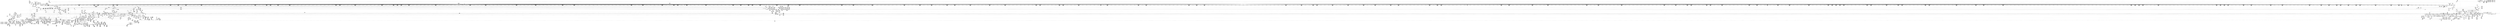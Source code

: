 digraph {
	CE0x45318c0 [shape=record,shape=Mrecord,label="{CE0x45318c0|__validate_creds:tmp1}"]
	CE0x44b4180 [shape=record,shape=Mrecord,label="{CE0x44b4180|inode_has_perm:perms|Function::inode_has_perm&Arg::perms::|*SummSink*}"]
	CE0x458d9c0 [shape=record,shape=Mrecord,label="{CE0x458d9c0|inode_has_perm:tmp16|security/selinux/hooks.c,1615|*SummSink*}"]
	CE0x448c8d0 [shape=record,shape=Mrecord,label="{CE0x448c8d0|8:_i8,_32:_%struct.inode*,_%struct.selinux_audit_data*,_456:_i8*,_:_SCMRE_54,55_}"]
	CE0x44c0350 [shape=record,shape=Mrecord,label="{CE0x44c0350|8:_i8,_32:_%struct.inode*,_%struct.selinux_audit_data*,_456:_i8*,_:_SCMRE_32,40_|*MultipleSource*|security/selinux/hooks.c, 1676|security/selinux/hooks.c,1674|Function::file_has_perm&Arg::file::|Function::selinux_file_lock&Arg::file::}"]
	CE0x44c6370 [shape=record,shape=Mrecord,label="{CE0x44c6370|file_inode:tmp1|*SummSource*}"]
	CE0x455f1d0 [shape=record,shape=Mrecord,label="{CE0x455f1d0|0:_i32,_4:_i32,_8:_i16,_12:_i32,_16:_i32,_20:_i32,_24:_i32,_56:_i8*,_:_SCMRE_599,600_}"]
	CE0x4540030 [shape=record,shape=Mrecord,label="{CE0x4540030|__validate_creds:tmp3|include/linux/cred.h,173|*SummSink*}"]
	CE0x44df9b0 [shape=record,shape=Mrecord,label="{CE0x44df9b0|8:_i8,_32:_%struct.inode*,_%struct.selinux_audit_data*,_456:_i8*,_:_SCMRE_80,81_}"]
	CE0x455fbf0 [shape=record,shape=Mrecord,label="{CE0x455fbf0|0:_i32,_4:_i32,_8:_i16,_12:_i32,_16:_i32,_20:_i32,_24:_i32,_56:_i8*,_:_SCMRE_605,606_}"]
	CE0x4559c00 [shape=record,shape=Mrecord,label="{CE0x4559c00|0:_i32,_4:_i32,_8:_i16,_12:_i32,_16:_i32,_20:_i32,_24:_i32,_56:_i8*,_:_SCMRE_540,544_|*MultipleSource*|*LoadInst*|include/linux/fs.h,1916|security/selinux/hooks.c,1675|Function::inode_has_perm&Arg::inode::|security/selinux/hooks.c,1611}"]
	CE0x44e7a10 [shape=record,shape=Mrecord,label="{CE0x44e7a10|avc_has_perm:ssid|Function::avc_has_perm&Arg::ssid::}"]
	CE0x4537660 [shape=record,shape=Mrecord,label="{CE0x4537660|i32_1|*Constant*}"]
	CE0x44c1f80 [shape=record,shape=Mrecord,label="{CE0x44c1f80|file_has_perm:if.then8}"]
	CE0x4489330 [shape=record,shape=Mrecord,label="{CE0x4489330|8:_i8,_32:_%struct.inode*,_%struct.selinux_audit_data*,_456:_i8*,_:_SCMRE_396,400_|*MultipleSource*|security/selinux/hooks.c, 1676|security/selinux/hooks.c,1674|Function::file_has_perm&Arg::file::|Function::selinux_file_lock&Arg::file::}"]
	CE0x4543310 [shape=record,shape=Mrecord,label="{CE0x4543310|0:_i32,_4:_i32,_8:_i16,_12:_i32,_16:_i32,_20:_i32,_24:_i32,_56:_i8*,_:_SCMRE_155,156_}"]
	CE0x4588e60 [shape=record,shape=Mrecord,label="{CE0x4588e60|inode_has_perm:sclass|security/selinux/hooks.c,1617|*SummSource*}"]
	CE0x44d5a40 [shape=record,shape=Mrecord,label="{CE0x44d5a40|inode_has_perm:if.end|*SummSink*}"]
	CE0x44d9a80 [shape=record,shape=Mrecord,label="{CE0x44d9a80|file_has_perm:if.end6|*SummSink*}"]
	CE0x448cb90 [shape=record,shape=Mrecord,label="{CE0x448cb90|8:_i8,_32:_%struct.inode*,_%struct.selinux_audit_data*,_456:_i8*,_:_SCMRE_56,57_}"]
	CE0x446bea0 [shape=record,shape=Mrecord,label="{CE0x446bea0|8:_i8,_32:_%struct.inode*,_%struct.selinux_audit_data*,_456:_i8*,_:_SCMRE_93,94_}"]
	CE0x448e820 [shape=record,shape=Mrecord,label="{CE0x448e820|GLOBAL:__llvm_gcov_ctr259|Global_var:__llvm_gcov_ctr259}"]
	CE0x4590180 [shape=record,shape=Mrecord,label="{CE0x4590180|cred_sid:tmp2}"]
	CE0x4557f30 [shape=record,shape=Mrecord,label="{CE0x4557f30|0:_i32,_4:_i32,_8:_i16,_12:_i32,_16:_i32,_20:_i32,_24:_i32,_56:_i8*,_:_SCMRE_485,486_}"]
	CE0x44da920 [shape=record,shape=Mrecord,label="{CE0x44da920|cred_sid:tmp|*SummSink*}"]
	CE0x4498520 [shape=record,shape=Mrecord,label="{CE0x4498520|0:_i32,_4:_i32,_8:_i16,_12:_i32,_16:_i32,_20:_i32,_24:_i32,_56:_i8*,_:_SCMRE_76,80_|*MultipleSource*|*LoadInst*|include/linux/fs.h,1916|security/selinux/hooks.c,1675|Function::inode_has_perm&Arg::inode::|security/selinux/hooks.c,1611}"]
	CE0x455ccb0 [shape=record,shape=Mrecord,label="{CE0x455ccb0|0:_i32,_4:_i32,_8:_i16,_12:_i32,_16:_i32,_20:_i32,_24:_i32,_56:_i8*,_:_SCMRE_577,578_}"]
	CE0x455ce60 [shape=record,shape=Mrecord,label="{CE0x455ce60|0:_i32,_4:_i32,_8:_i16,_12:_i32,_16:_i32,_20:_i32,_24:_i32,_56:_i8*,_:_SCMRE_578,579_}"]
	CE0x44746a0 [shape=record,shape=Mrecord,label="{CE0x44746a0|file_has_perm:entry|*SummSink*}"]
	CE0x44c8310 [shape=record,shape=Mrecord,label="{CE0x44c8310|0:_i32,_4:_i32,_8:_i16,_12:_i32,_16:_i32,_20:_i32,_24:_i32,_56:_i8*,_:_SCMRE_254,255_}"]
	CE0x44ce540 [shape=record,shape=Mrecord,label="{CE0x44ce540|i64_2|*Constant*}"]
	CE0x457e230 [shape=record,shape=Mrecord,label="{CE0x457e230|inode_has_perm:and|security/selinux/hooks.c,1611}"]
	CE0x44e1c30 [shape=record,shape=Mrecord,label="{CE0x44e1c30|file_has_perm:call1|security/selinux/hooks.c,1677|*SummSink*}"]
	CE0x448c140 [shape=record,shape=Mrecord,label="{CE0x448c140|i8_1|*Constant*|*SummSink*}"]
	CE0x457a960 [shape=record,shape=Mrecord,label="{CE0x457a960|inode_has_perm:tmp19|security/selinux/hooks.c,1618|*SummSink*}"]
	CE0x44c9220 [shape=record,shape=Mrecord,label="{CE0x44c9220|cred_sid:entry|*SummSink*}"]
	CE0x447f320 [shape=record,shape=Mrecord,label="{CE0x447f320|selinux_file_lock:call|security/selinux/hooks.c,3337|*SummSource*}"]
	CE0x44d9180 [shape=record,shape=Mrecord,label="{CE0x44d9180|8:_i8,_32:_%struct.inode*,_%struct.selinux_audit_data*,_456:_i8*,_:_SCMRE_183,184_}"]
	CE0x44c2720 [shape=record,shape=Mrecord,label="{CE0x44c2720|8:_i8,_32:_%struct.inode*,_%struct.selinux_audit_data*,_456:_i8*,_:_SCMRE_107,108_}"]
	CE0x4508530 [shape=record,shape=Mrecord,label="{CE0x4508530|GLOBAL:inode_has_perm|*Constant*|*SummSink*}"]
	CE0x45316e0 [shape=record,shape=Mrecord,label="{CE0x45316e0|inode_has_perm:if.end}"]
	CE0x446cc50 [shape=record,shape=Mrecord,label="{CE0x446cc50|selinux_file_lock:do.body|*SummSink*}"]
	CE0x44d8aa0 [shape=record,shape=Mrecord,label="{CE0x44d8aa0|8:_i8,_32:_%struct.inode*,_%struct.selinux_audit_data*,_456:_i8*,_:_SCMRE_178,179_}"]
	CE0x44be350 [shape=record,shape=Mrecord,label="{CE0x44be350|8:_i8,_32:_%struct.inode*,_%struct.selinux_audit_data*,_456:_i8*,_:_SCMRE_214,215_}"]
	CE0x456ad20 [shape=record,shape=Mrecord,label="{CE0x456ad20|0:_i32,_4:_i32,_8:_i16,_12:_i32,_16:_i32,_20:_i32,_24:_i32,_56:_i8*,_:_SCMRE_902,903_}"]
	CE0x44e7500 [shape=record,shape=Mrecord,label="{CE0x44e7500|avc_has_perm:entry}"]
	CE0x457cd90 [shape=record,shape=Mrecord,label="{CE0x457cd90|__validate_creds:tmp7|include/linux/cred.h,174}"]
	CE0x44bdb10 [shape=record,shape=Mrecord,label="{CE0x44bdb10|8:_i8,_32:_%struct.inode*,_%struct.selinux_audit_data*,_456:_i8*,_:_SCMRE_208,209_}"]
	CE0x4474460 [shape=record,shape=Mrecord,label="{CE0x4474460|file_has_perm:entry|*SummSource*}"]
	CE0x44d9540 [shape=record,shape=Mrecord,label="{CE0x44d9540|get_current:tmp3}"]
	CE0x456f080 [shape=record,shape=Mrecord,label="{CE0x456f080|0:_i32,_4:_i32,_8:_i16,_12:_i32,_16:_i32,_20:_i32,_24:_i32,_56:_i8*,_:_SCMRE_968,976_|*MultipleSource*|*LoadInst*|include/linux/fs.h,1916|security/selinux/hooks.c,1675|Function::inode_has_perm&Arg::inode::|security/selinux/hooks.c,1611}"]
	CE0x4475c70 [shape=record,shape=Mrecord,label="{CE0x4475c70|file_has_perm:av|Function::file_has_perm&Arg::av::}"]
	CE0x44d4d10 [shape=record,shape=Mrecord,label="{CE0x44d4d10|0:_i32,_4:_i32,_8:_i32,_12:_i32,_:_CMRE_20,24_|*MultipleSource*|security/selinux/hooks.c,196|*LoadInst*|security/selinux/hooks.c,196|security/selinux/hooks.c,197}"]
	CE0x4502860 [shape=record,shape=Mrecord,label="{CE0x4502860|file_has_perm:tobool7|security/selinux/hooks.c,1694|*SummSource*}"]
	CE0x44e53a0 [shape=record,shape=Mrecord,label="{CE0x44e53a0|file_has_perm:tmp3|security/selinux/hooks.c,1674|*SummSink*}"]
	CE0x44b4320 [shape=record,shape=Mrecord,label="{CE0x44b4320|inode_has_perm:adp|Function::inode_has_perm&Arg::adp::}"]
	CE0x447b380 [shape=record,shape=Mrecord,label="{CE0x447b380|file_has_perm:ad|security/selinux/hooks.c, 1676|*SummSource*}"]
	CE0x4499c20 [shape=record,shape=Mrecord,label="{CE0x4499c20|file_has_perm:sid3|security/selinux/hooks.c,1684|*SummSource*}"]
	CE0x4570e80 [shape=record,shape=Mrecord,label="{CE0x4570e80|i32_512|*Constant*}"]
	CE0x44d0a00 [shape=record,shape=Mrecord,label="{CE0x44d0a00|__validate_creds:tobool|include/linux/cred.h,173|*SummSink*}"]
	CE0x44de620 [shape=record,shape=Mrecord,label="{CE0x44de620|8:_i8,_32:_%struct.inode*,_%struct.selinux_audit_data*,_456:_i8*,_:_SCMRE_10,11_}"]
	CE0x449fcc0 [shape=record,shape=Mrecord,label="{CE0x449fcc0|_call_void_mcount()_#3|*SummSink*}"]
	CE0x4506cc0 [shape=record,shape=Mrecord,label="{CE0x4506cc0|i64*_getelementptr_inbounds_(_12_x_i64_,_12_x_i64_*___llvm_gcov_ctr170,_i64_0,_i64_9)|*Constant*|*SummSource*}"]
	CE0x44c7aa0 [shape=record,shape=Mrecord,label="{CE0x44c7aa0|0:_i32,_4:_i32,_8:_i16,_12:_i32,_16:_i32,_20:_i32,_24:_i32,_56:_i8*,_:_SCMRE_249,250_}"]
	CE0x4499240 [shape=record,shape=Mrecord,label="{CE0x4499240|file_has_perm:tmp9|security/selinux/hooks.c,1683|*SummSink*}"]
	CE0x44d2f70 [shape=record,shape=Mrecord,label="{CE0x44d2f70|8:_i8,_32:_%struct.inode*,_%struct.selinux_audit_data*,_456:_i8*,_:_SCMRE_194,195_}"]
	CE0x44922c0 [shape=record,shape=Mrecord,label="{CE0x44922c0|selinux_file_lock:tmp16|security/selinux/hooks.c,3337}"]
	CE0x4542080 [shape=record,shape=Mrecord,label="{CE0x4542080|0:_i32,_4:_i32,_8:_i16,_12:_i32,_16:_i32,_20:_i32,_24:_i32,_56:_i8*,_:_SCMRE_144,145_}"]
	CE0x44967e0 [shape=record,shape=Mrecord,label="{CE0x44967e0|i64*_getelementptr_inbounds_(_11_x_i64_,_11_x_i64_*___llvm_gcov_ctr259,_i64_0,_i64_9)|*Constant*|*SummSink*}"]
	CE0x448b5d0 [shape=record,shape=Mrecord,label="{CE0x448b5d0|%struct.task_struct*_(%struct.task_struct**)*_asm_movq_%gs:$_1:P_,$0_,_r,im,_dirflag_,_fpsr_,_flags_|*SummSink*}"]
	CE0x44854c0 [shape=record,shape=Mrecord,label="{CE0x44854c0|8:_i8,_32:_%struct.inode*,_%struct.selinux_audit_data*,_456:_i8*,_:_SCMRE_312,316_|*MultipleSource*|security/selinux/hooks.c, 1676|security/selinux/hooks.c,1674|Function::file_has_perm&Arg::file::|Function::selinux_file_lock&Arg::file::}"]
	CE0x4474800 [shape=record,shape=Mrecord,label="{CE0x4474800|file_has_perm:cred|Function::file_has_perm&Arg::cred::}"]
	CE0x447f7b0 [shape=record,shape=Mrecord,label="{CE0x447f7b0|i64*_getelementptr_inbounds_(_11_x_i64_,_11_x_i64_*___llvm_gcov_ctr259,_i64_0,_i64_6)|*Constant*|*SummSink*}"]
	CE0x449f6f0 [shape=record,shape=Mrecord,label="{CE0x449f6f0|8:_i8,_32:_%struct.inode*,_%struct.selinux_audit_data*,_456:_i8*,_:_SCMRE_73,74_}"]
	CE0x4495110 [shape=record,shape=Mrecord,label="{CE0x4495110|selinux_file_lock:tmp17|security/selinux/hooks.c,3337|*SummSource*}"]
	CE0x45580e0 [shape=record,shape=Mrecord,label="{CE0x45580e0|0:_i32,_4:_i32,_8:_i16,_12:_i32,_16:_i32,_20:_i32,_24:_i32,_56:_i8*,_:_SCMRE_486,487_}"]
	CE0x4473740 [shape=record,shape=Mrecord,label="{CE0x4473740|selinux_file_lock:tmp21|security/selinux/hooks.c,3337|*SummSource*}"]
	CE0x44e88e0 [shape=record,shape=Mrecord,label="{CE0x44e88e0|avc_has_perm:tclass|Function::avc_has_perm&Arg::tclass::|*SummSink*}"]
	CE0x44be4b0 [shape=record,shape=Mrecord,label="{CE0x44be4b0|8:_i8,_32:_%struct.inode*,_%struct.selinux_audit_data*,_456:_i8*,_:_SCMRE_215,216_}"]
	CE0x45026d0 [shape=record,shape=Mrecord,label="{CE0x45026d0|file_has_perm:tobool7|security/selinux/hooks.c,1694}"]
	CE0x44dd990 [shape=record,shape=Mrecord,label="{CE0x44dd990|cred_sid:tmp3}"]
	CE0x44a2480 [shape=record,shape=Mrecord,label="{CE0x44a2480|__validate_creds:cred|Function::__validate_creds&Arg::cred::}"]
	CE0x44c2e00 [shape=record,shape=Mrecord,label="{CE0x44c2e00|8:_i8,_32:_%struct.inode*,_%struct.selinux_audit_data*,_456:_i8*,_:_SCMRE_112,113_}"]
	CE0x44976c0 [shape=record,shape=Mrecord,label="{CE0x44976c0|i8*_getelementptr_inbounds_(_25_x_i8_,_25_x_i8_*_.str3,_i32_0,_i32_0)|*Constant*|*SummSink*}"]
	CE0x449b9a0 [shape=record,shape=Mrecord,label="{CE0x449b9a0|file_has_perm:tmp8|security/selinux/hooks.c,1683}"]
	CE0x446d210 [shape=record,shape=Mrecord,label="{CE0x446d210|selinux_file_lock:bb}"]
	CE0x4463e00 [shape=record,shape=Mrecord,label="{CE0x4463e00|i64_1|*Constant*}"]
	CE0x4550410 [shape=record,shape=Mrecord,label="{CE0x4550410|0:_i32,_4:_i32,_8:_i16,_12:_i32,_16:_i32,_20:_i32,_24:_i32,_56:_i8*,_:_SCMRE_283,284_}"]
	CE0x45742c0 [shape=record,shape=Mrecord,label="{CE0x45742c0|GLOBAL:cred_sid|*Constant*}"]
	CE0x447ce10 [shape=record,shape=Mrecord,label="{CE0x447ce10|i64_4|*Constant*|*SummSink*}"]
	CE0x45739a0 [shape=record,shape=Mrecord,label="{CE0x45739a0|inode_has_perm:tmp14|security/selinux/hooks.c,1614}"]
	CE0x45409c0 [shape=record,shape=Mrecord,label="{CE0x45409c0|0:_i32,_4:_i32,_8:_i16,_12:_i32,_16:_i32,_20:_i32,_24:_i32,_56:_i8*,_:_SCMRE_112,120_|*MultipleSource*|*LoadInst*|include/linux/fs.h,1916|security/selinux/hooks.c,1675|Function::inode_has_perm&Arg::inode::|security/selinux/hooks.c,1611}"]
	CE0x4508a50 [shape=record,shape=Mrecord,label="{CE0x4508a50|inode_has_perm:cred|Function::inode_has_perm&Arg::cred::}"]
	CE0x4507dc0 [shape=record,shape=Mrecord,label="{CE0x4507dc0|file_has_perm:call9|security/selinux/hooks.c,1695}"]
	CE0x4504370 [shape=record,shape=Mrecord,label="{CE0x4504370|file_has_perm:tmp16|security/selinux/hooks.c,1689|*SummSource*}"]
	CE0x44b9da0 [shape=record,shape=Mrecord,label="{CE0x44b9da0|__validate_creds:tmp3|include/linux/cred.h,173}"]
	CE0x4558af0 [shape=record,shape=Mrecord,label="{CE0x4558af0|0:_i32,_4:_i32,_8:_i16,_12:_i32,_16:_i32,_20:_i32,_24:_i32,_56:_i8*,_:_SCMRE_504,508_|*MultipleSource*|*LoadInst*|include/linux/fs.h,1916|security/selinux/hooks.c,1675|Function::inode_has_perm&Arg::inode::|security/selinux/hooks.c,1611}"]
	CE0x4549390 [shape=record,shape=Mrecord,label="{CE0x4549390|0:_i32,_4:_i32,_8:_i16,_12:_i32,_16:_i32,_20:_i32,_24:_i32,_56:_i8*,_:_SCMRE_224,232_|*MultipleSource*|*LoadInst*|include/linux/fs.h,1916|security/selinux/hooks.c,1675|Function::inode_has_perm&Arg::inode::|security/selinux/hooks.c,1611}"]
	CE0x4554f80 [shape=record,shape=Mrecord,label="{CE0x4554f80|0:_i32,_4:_i32,_8:_i16,_12:_i32,_16:_i32,_20:_i32,_24:_i32,_56:_i8*,_:_SCMRE_400,408_|*MultipleSource*|*LoadInst*|include/linux/fs.h,1916|security/selinux/hooks.c,1675|Function::inode_has_perm&Arg::inode::|security/selinux/hooks.c,1611}"]
	CE0x44e5820 [shape=record,shape=Mrecord,label="{CE0x44e5820|GLOBAL:file_inode|*Constant*|*SummSource*}"]
	CE0x4504dd0 [shape=record,shape=Mrecord,label="{CE0x4504dd0|i64*_getelementptr_inbounds_(_12_x_i64_,_12_x_i64_*___llvm_gcov_ctr170,_i64_0,_i64_6)|*Constant*}"]
	CE0x4565450 [shape=record,shape=Mrecord,label="{CE0x4565450|0:_i32,_4:_i32,_8:_i16,_12:_i32,_16:_i32,_20:_i32,_24:_i32,_56:_i8*,_:_SCMRE_800,804_|*MultipleSource*|*LoadInst*|include/linux/fs.h,1916|security/selinux/hooks.c,1675|Function::inode_has_perm&Arg::inode::|security/selinux/hooks.c,1611}"]
	CE0x44e5310 [shape=record,shape=Mrecord,label="{CE0x44e5310|file_has_perm:tmp3|security/selinux/hooks.c,1674|*SummSource*}"]
	CE0x44beec0 [shape=record,shape=Mrecord,label="{CE0x44beec0|file_has_perm:tmp1|*SummSource*}"]
	CE0x4581d90 [shape=record,shape=Mrecord,label="{CE0x4581d90|inode_has_perm:tmp9|security/selinux/hooks.c,1611}"]
	CE0x44c7e00 [shape=record,shape=Mrecord,label="{CE0x44c7e00|0:_i32,_4:_i32,_8:_i16,_12:_i32,_16:_i32,_20:_i32,_24:_i32,_56:_i8*,_:_SCMRE_251,252_}"]
	CE0x455ba20 [shape=record,shape=Mrecord,label="{CE0x455ba20|0:_i32,_4:_i32,_8:_i16,_12:_i32,_16:_i32,_20:_i32,_24:_i32,_56:_i8*,_:_SCMRE_566,567_}"]
	CE0x45031a0 [shape=record,shape=Mrecord,label="{CE0x45031a0|i64_7|*Constant*}"]
	CE0x44e48c0 [shape=record,shape=Mrecord,label="{CE0x44e48c0|file_has_perm:f_path|security/selinux/hooks.c,1681|*SummSource*}"]
	CE0x44ea670 [shape=record,shape=Mrecord,label="{CE0x44ea670|file_has_perm:tmp13|security/selinux/hooks.c,1688|*SummSource*}"]
	CE0x44d8520 [shape=record,shape=Mrecord,label="{CE0x44d8520|8:_i8,_32:_%struct.inode*,_%struct.selinux_audit_data*,_456:_i8*,_:_SCMRE_174,175_}"]
	CE0x44b4f80 [shape=record,shape=Mrecord,label="{CE0x44b4f80|file_has_perm:rc.0|*SummSource*}"]
	CE0x457ad70 [shape=record,shape=Mrecord,label="{CE0x457ad70|inode_has_perm:tmp19|security/selinux/hooks.c,1618}"]
	CE0x448bc30 [shape=record,shape=Mrecord,label="{CE0x448bc30|COLLAPSED:_GCMRE___llvm_gcov_ctr170_internal_global_12_x_i64_zeroinitializer:_elem_0:default:}"]
	CE0x447df40 [shape=record,shape=Mrecord,label="{CE0x447df40|selinux_file_lock:land.lhs.true}"]
	CE0x44b4030 [shape=record,shape=Mrecord,label="{CE0x44b4030|inode_has_perm:perms|Function::inode_has_perm&Arg::perms::|*SummSource*}"]
	CE0x4471610 [shape=record,shape=Mrecord,label="{CE0x4471610|8:_i8,_32:_%struct.inode*,_%struct.selinux_audit_data*,_456:_i8*,_:_SCMRE_16,24_|*MultipleSource*|security/selinux/hooks.c, 1676|security/selinux/hooks.c,1674|Function::file_has_perm&Arg::file::|Function::selinux_file_lock&Arg::file::}"]
	CE0x44e9610 [shape=record,shape=Mrecord,label="{CE0x44e9610|file_has_perm:tobool|security/selinux/hooks.c,1688|*SummSink*}"]
	CE0x44a1780 [shape=record,shape=Mrecord,label="{CE0x44a1780|cred_sid:tmp}"]
	CE0x457d040 [shape=record,shape=Mrecord,label="{CE0x457d040|__validate_creds:tmp7|include/linux/cred.h,174|*SummSink*}"]
	CE0x4530ec0 [shape=record,shape=Mrecord,label="{CE0x4530ec0|_call_void_mcount()_#3}"]
	CE0x44b9f60 [shape=record,shape=Mrecord,label="{CE0x44b9f60|__validate_creds:tmp2|include/linux/cred.h,173|*SummSink*}"]
	CE0x449ce40 [shape=record,shape=Mrecord,label="{CE0x449ce40|file_has_perm:out|*SummSource*}"]
	CE0x455cb00 [shape=record,shape=Mrecord,label="{CE0x455cb00|0:_i32,_4:_i32,_8:_i16,_12:_i32,_16:_i32,_20:_i32,_24:_i32,_56:_i8*,_:_SCMRE_576,577_}"]
	CE0x4572d60 [shape=record,shape=Mrecord,label="{CE0x4572d60|inode_has_perm:sid3|security/selinux/hooks.c,1617}"]
	CE0x4537b40 [shape=record,shape=Mrecord,label="{CE0x4537b40|_ret_void,_!dbg_!27722|include/linux/cred.h,175|*SummSink*}"]
	CE0x44de4c0 [shape=record,shape=Mrecord,label="{CE0x44de4c0|8:_i8,_32:_%struct.inode*,_%struct.selinux_audit_data*,_456:_i8*,_:_SCMRE_9,10_}"]
	CE0x448ecc0 [shape=record,shape=Mrecord,label="{CE0x448ecc0|file_has_perm:if.end}"]
	CE0x449e9d0 [shape=record,shape=Mrecord,label="{CE0x449e9d0|GLOBAL:selinux_file_lock.__warned|Global_var:selinux_file_lock.__warned|*SummSource*}"]
	CE0x4508400 [shape=record,shape=Mrecord,label="{CE0x4508400|GLOBAL:inode_has_perm|*Constant*|*SummSource*}"]
	CE0x6012240 [shape=record,shape=Mrecord,label="{CE0x6012240|i32_0|*Constant*}"]
	CE0x453ea50 [shape=record,shape=Mrecord,label="{CE0x453ea50|i32_1609|*Constant*|*SummSink*}"]
	CE0x449c4b0 [shape=record,shape=Mrecord,label="{CE0x449c4b0|get_current:entry|*SummSink*}"]
	CE0x457fd40 [shape=record,shape=Mrecord,label="{CE0x457fd40|i64_0|*Constant*}"]
	CE0x44b5100 [shape=record,shape=Mrecord,label="{CE0x44b5100|file_has_perm:rc.0|*SummSink*}"]
	CE0x457b690 [shape=record,shape=Mrecord,label="{CE0x457b690|__validate_creds:bb|*SummSink*}"]
	CE0x448e6a0 [shape=record,shape=Mrecord,label="{CE0x448e6a0|i64_0|*Constant*|*SummSource*}"]
	CE0x44710f0 [shape=record,shape=Mrecord,label="{CE0x44710f0|8:_i8,_32:_%struct.inode*,_%struct.selinux_audit_data*,_456:_i8*,_:_SCMRE_12,13_}"]
	CE0x4568140 [shape=record,shape=Mrecord,label="{CE0x4568140|0:_i32,_4:_i32,_8:_i16,_12:_i32,_16:_i32,_20:_i32,_24:_i32,_56:_i8*,_:_SCMRE_876,877_}"]
	CE0x44c72c0 [shape=record,shape=Mrecord,label="{CE0x44c72c0|0:_i32,_4:_i32,_8:_i16,_12:_i32,_16:_i32,_20:_i32,_24:_i32,_56:_i8*,_:_SCMRE_244,245_}"]
	CE0x44d25d0 [shape=record,shape=Mrecord,label="{CE0x44d25d0|8:_i8,_32:_%struct.inode*,_%struct.selinux_audit_data*,_456:_i8*,_:_SCMRE_187,188_}"]
	CE0x44c29e0 [shape=record,shape=Mrecord,label="{CE0x44c29e0|8:_i8,_32:_%struct.inode*,_%struct.selinux_audit_data*,_456:_i8*,_:_SCMRE_109,110_}"]
	CE0x44be090 [shape=record,shape=Mrecord,label="{CE0x44be090|8:_i8,_32:_%struct.inode*,_%struct.selinux_audit_data*,_456:_i8*,_:_SCMRE_212,213_}"]
	CE0x4563ec0 [shape=record,shape=Mrecord,label="{CE0x4563ec0|0:_i32,_4:_i32,_8:_i16,_12:_i32,_16:_i32,_20:_i32,_24:_i32,_56:_i8*,_:_SCMRE_728,736_|*MultipleSource*|*LoadInst*|include/linux/fs.h,1916|security/selinux/hooks.c,1675|Function::inode_has_perm&Arg::inode::|security/selinux/hooks.c,1611}"]
	CE0x4556580 [shape=record,shape=Mrecord,label="{CE0x4556580|0:_i32,_4:_i32,_8:_i16,_12:_i32,_16:_i32,_20:_i32,_24:_i32,_56:_i8*,_:_SCMRE_464,472_|*MultipleSource*|*LoadInst*|include/linux/fs.h,1916|security/selinux/hooks.c,1675|Function::inode_has_perm&Arg::inode::|security/selinux/hooks.c,1611}"]
	CE0x44e92a0 [shape=record,shape=Mrecord,label="{CE0x44e92a0|_ret_i32_%retval.0,_!dbg_!27728|security/selinux/avc.c,775|*SummSource*}"]
	CE0x453c750 [shape=record,shape=Mrecord,label="{CE0x453c750|__validate_creds:lnot1|include/linux/cred.h,173|*SummSource*}"]
	CE0x44c4f40 [shape=record,shape=Mrecord,label="{CE0x44c4f40|i32_2|*Constant*|*SummSink*}"]
	CE0x455aca0 [shape=record,shape=Mrecord,label="{CE0x455aca0|0:_i32,_4:_i32,_8:_i16,_12:_i32,_16:_i32,_20:_i32,_24:_i32,_56:_i8*,_:_SCMRE_558,559_}"]
	CE0x457c7c0 [shape=record,shape=Mrecord,label="{CE0x457c7c0|__validate_creds:tmp6|include/linux/cred.h,174|*SummSource*}"]
	CE0x44a3520 [shape=record,shape=Mrecord,label="{CE0x44a3520|8:_i8,_32:_%struct.inode*,_%struct.selinux_audit_data*,_456:_i8*,_:_SCMRE_100,101_}"]
	CE0x44e9bd0 [shape=record,shape=Mrecord,label="{CE0x44e9bd0|file_has_perm:tobool|security/selinux/hooks.c,1688|*SummSource*}"]
	CE0x453dca0 [shape=record,shape=Mrecord,label="{CE0x453dca0|i32_1609|*Constant*|*SummSource*}"]
	CE0x455e600 [shape=record,shape=Mrecord,label="{CE0x455e600|0:_i32,_4:_i32,_8:_i16,_12:_i32,_16:_i32,_20:_i32,_24:_i32,_56:_i8*,_:_SCMRE_592,593_}"]
	CE0x456fb90 [shape=record,shape=Mrecord,label="{CE0x456fb90|0:_i32,_4:_i32,_8:_i16,_12:_i32,_16:_i32,_20:_i32,_24:_i32,_56:_i8*,_:_SCMRE_980,981_}"]
	CE0x4554480 [shape=record,shape=Mrecord,label="{CE0x4554480|0:_i32,_4:_i32,_8:_i16,_12:_i32,_16:_i32,_20:_i32,_24:_i32,_56:_i8*,_:_SCMRE_360,376_|*MultipleSource*|*LoadInst*|include/linux/fs.h,1916|security/selinux/hooks.c,1675|Function::inode_has_perm&Arg::inode::|security/selinux/hooks.c,1611}"]
	CE0x44e2b20 [shape=record,shape=Mrecord,label="{CE0x44e2b20|file_has_perm:sid2|security/selinux/hooks.c,1683}"]
	CE0x449e240 [shape=record,shape=Mrecord,label="{CE0x449e240|GLOBAL:__llvm_gcov_ctr259|Global_var:__llvm_gcov_ctr259|*SummSink*}"]
	CE0x446fb40 [shape=record,shape=Mrecord,label="{CE0x446fb40|8:_i8,_32:_%struct.inode*,_%struct.selinux_audit_data*,_456:_i8*,_:_SCMRE_156,157_}"]
	CE0x4532620 [shape=record,shape=Mrecord,label="{CE0x4532620|_ret_i32_%tmp6,_!dbg_!27716|security/selinux/hooks.c,197}"]
	CE0x4507e30 [shape=record,shape=Mrecord,label="{CE0x4507e30|file_has_perm:call9|security/selinux/hooks.c,1695|*SummSource*}"]
	CE0x4496230 [shape=record,shape=Mrecord,label="{CE0x4496230|8:_i8,_32:_%struct.inode*,_%struct.selinux_audit_data*,_456:_i8*,_:_SCMRE_50,51_}"]
	CE0x44d6cf0 [shape=record,shape=Mrecord,label="{CE0x44d6cf0|i64_1|*Constant*}"]
	CE0x4481e80 [shape=record,shape=Mrecord,label="{CE0x4481e80|i32_0|*Constant*|*SummSink*}"]
	CE0x44dde60 [shape=record,shape=Mrecord,label="{CE0x44dde60|_call_void_mcount()_#3|*SummSource*}"]
	CE0x454ec70 [shape=record,shape=Mrecord,label="{CE0x454ec70|0:_i32,_4:_i32,_8:_i16,_12:_i32,_16:_i32,_20:_i32,_24:_i32,_56:_i8*,_:_SCMRE_269,270_}"]
	CE0x4489f80 [shape=record,shape=Mrecord,label="{CE0x4489f80|file_has_perm:if.then5|*SummSink*}"]
	CE0x44bf560 [shape=record,shape=Mrecord,label="{CE0x44bf560|i64*_getelementptr_inbounds_(_2_x_i64_,_2_x_i64_*___llvm_gcov_ctr98,_i64_0,_i64_0)|*Constant*|*SummSource*}"]
	CE0x449bfd0 [shape=record,shape=Mrecord,label="{CE0x449bfd0|file_has_perm:tmp9|security/selinux/hooks.c,1683}"]
	CE0x4573fb0 [shape=record,shape=Mrecord,label="{CE0x4573fb0|inode_has_perm:call|security/selinux/hooks.c,1614}"]
	CE0x4552420 [shape=record,shape=Mrecord,label="{CE0x4552420|0:_i32,_4:_i32,_8:_i16,_12:_i32,_16:_i32,_20:_i32,_24:_i32,_56:_i8*,_:_SCMRE_302,303_}"]
	CE0x4501210 [shape=record,shape=Mrecord,label="{CE0x4501210|file_has_perm:tmp14|security/selinux/hooks.c,1688|*SummSink*}"]
	CE0x4559680 [shape=record,shape=Mrecord,label="{CE0x4559680|0:_i32,_4:_i32,_8:_i16,_12:_i32,_16:_i32,_20:_i32,_24:_i32,_56:_i8*,_:_SCMRE_528,536_|*MultipleSource*|*LoadInst*|include/linux/fs.h,1916|security/selinux/hooks.c,1675|Function::inode_has_perm&Arg::inode::|security/selinux/hooks.c,1611}"]
	CE0x4583e30 [shape=record,shape=Mrecord,label="{CE0x4583e30|i64*_getelementptr_inbounds_(_8_x_i64_,_8_x_i64_*___llvm_gcov_ctr154,_i64_0,_i64_6)|*Constant*|*SummSource*}"]
	CE0x4562e40 [shape=record,shape=Mrecord,label="{CE0x4562e40|0:_i32,_4:_i32,_8:_i16,_12:_i32,_16:_i32,_20:_i32,_24:_i32,_56:_i8*,_:_SCMRE_680,684_|*MultipleSource*|*LoadInst*|include/linux/fs.h,1916|security/selinux/hooks.c,1675|Function::inode_has_perm&Arg::inode::|security/selinux/hooks.c,1611}"]
	CE0x45471e0 [shape=record,shape=Mrecord,label="{CE0x45471e0|0:_i32,_4:_i32,_8:_i16,_12:_i32,_16:_i32,_20:_i32,_24:_i32,_56:_i8*,_:_SCMRE_192,193_}"]
	CE0x44e04e0 [shape=record,shape=Mrecord,label="{CE0x44e04e0|8:_i8,_32:_%struct.inode*,_%struct.selinux_audit_data*,_456:_i8*,_:_SCMRE_127,128_}"]
	CE0x44e49f0 [shape=record,shape=Mrecord,label="{CE0x44e49f0|file_has_perm:f_path|security/selinux/hooks.c,1681|*SummSink*}"]
	CE0x45804b0 [shape=record,shape=Mrecord,label="{CE0x45804b0|inode_has_perm:expval|security/selinux/hooks.c,1611|*SummSource*}"]
	CE0x4561030 [shape=record,shape=Mrecord,label="{CE0x4561030|0:_i32,_4:_i32,_8:_i16,_12:_i32,_16:_i32,_20:_i32,_24:_i32,_56:_i8*,_:_SCMRE_617,618_}"]
	CE0x44b9610 [shape=record,shape=Mrecord,label="{CE0x44b9610|__validate_creds:tmp2|include/linux/cred.h,173}"]
	CE0x4552780 [shape=record,shape=Mrecord,label="{CE0x4552780|0:_i32,_4:_i32,_8:_i16,_12:_i32,_16:_i32,_20:_i32,_24:_i32,_56:_i8*,_:_SCMRE_304,305_}"]
	CE0x45054b0 [shape=record,shape=Mrecord,label="{CE0x45054b0|file_has_perm:tmp18|security/selinux/hooks.c,1690}"]
	CE0x449ec40 [shape=record,shape=Mrecord,label="{CE0x449ec40|GLOBAL:selinux_file_lock.__warned|Global_var:selinux_file_lock.__warned|*SummSink*}"]
	CE0x45514f0 [shape=record,shape=Mrecord,label="{CE0x45514f0|0:_i32,_4:_i32,_8:_i16,_12:_i32,_16:_i32,_20:_i32,_24:_i32,_56:_i8*,_:_SCMRE_293,294_}"]
	CE0x447eb40 [shape=record,shape=Mrecord,label="{CE0x447eb40|selinux_file_lock:call3|security/selinux/hooks.c,3337}"]
	CE0x4558440 [shape=record,shape=Mrecord,label="{CE0x4558440|0:_i32,_4:_i32,_8:_i16,_12:_i32,_16:_i32,_20:_i32,_24:_i32,_56:_i8*,_:_SCMRE_552,553_}"]
	CE0x4565b80 [shape=record,shape=Mrecord,label="{CE0x4565b80|0:_i32,_4:_i32,_8:_i16,_12:_i32,_16:_i32,_20:_i32,_24:_i32,_56:_i8*,_:_SCMRE_816,824_|*MultipleSource*|*LoadInst*|include/linux/fs.h,1916|security/selinux/hooks.c,1675|Function::inode_has_perm&Arg::inode::|security/selinux/hooks.c,1611}"]
	CE0x44bef30 [shape=record,shape=Mrecord,label="{CE0x44bef30|file_has_perm:tmp1|*SummSink*}"]
	CE0x4565200 [shape=record,shape=Mrecord,label="{CE0x4565200|0:_i32,_4:_i32,_8:_i16,_12:_i32,_16:_i32,_20:_i32,_24:_i32,_56:_i8*,_:_SCMRE_792,800_|*MultipleSource*|*LoadInst*|include/linux/fs.h,1916|security/selinux/hooks.c,1675|Function::inode_has_perm&Arg::inode::|security/selinux/hooks.c,1611}"]
	CE0x4572a80 [shape=record,shape=Mrecord,label="{CE0x4572a80|inode_has_perm:tmp16|security/selinux/hooks.c,1615}"]
	CE0x44c5900 [shape=record,shape=Mrecord,label="{CE0x44c5900|file_inode:tmp4|*LoadInst*|include/linux/fs.h,1916|*SummSource*}"]
	CE0x44859c0 [shape=record,shape=Mrecord,label="{CE0x44859c0|8:_i8,_32:_%struct.inode*,_%struct.selinux_audit_data*,_456:_i8*,_:_SCMRE_320,324_|*MultipleSource*|security/selinux/hooks.c, 1676|security/selinux/hooks.c,1674|Function::file_has_perm&Arg::file::|Function::selinux_file_lock&Arg::file::}"]
	CE0x457ee10 [shape=record,shape=Mrecord,label="{CE0x457ee10|inode_has_perm:lnot|security/selinux/hooks.c,1611|*SummSink*}"]
	CE0x44b58b0 [shape=record,shape=Mrecord,label="{CE0x44b58b0|file_has_perm:tmp27|security/selinux/hooks.c,1694}"]
	CE0x44e7d00 [shape=record,shape=Mrecord,label="{CE0x44e7d00|avc_has_perm:ssid|Function::avc_has_perm&Arg::ssid::|*SummSink*}"]
	CE0x454f330 [shape=record,shape=Mrecord,label="{CE0x454f330|0:_i32,_4:_i32,_8:_i16,_12:_i32,_16:_i32,_20:_i32,_24:_i32,_56:_i8*,_:_SCMRE_273,274_}"]
	CE0x4589c40 [shape=record,shape=Mrecord,label="{CE0x4589c40|avc_has_perm:entry}"]
	CE0x44d6720 [shape=record,shape=Mrecord,label="{CE0x44d6720|i32_14|*Constant*|*SummSink*}"]
	CE0x4463d90 [shape=record,shape=Mrecord,label="{CE0x4463d90|i64_1|*Constant*|*SummSource*}"]
	CE0x4543670 [shape=record,shape=Mrecord,label="{CE0x4543670|0:_i32,_4:_i32,_8:_i16,_12:_i32,_16:_i32,_20:_i32,_24:_i32,_56:_i8*,_:_SCMRE_157,158_}"]
	CE0x45398f0 [shape=record,shape=Mrecord,label="{CE0x45398f0|i32_22|*Constant*}"]
	CE0x44bb3f0 [shape=record,shape=Mrecord,label="{CE0x44bb3f0|file_inode:tmp3|*SummSource*}"]
	CE0x44c7740 [shape=record,shape=Mrecord,label="{CE0x44c7740|0:_i32,_4:_i32,_8:_i16,_12:_i32,_16:_i32,_20:_i32,_24:_i32,_56:_i8*,_:_SCMRE_247,248_}"]
	CE0x45347e0 [shape=record,shape=Mrecord,label="{CE0x45347e0|__validate_creds:conv|include/linux/cred.h,173|*SummSource*}"]
	CE0x4572420 [shape=record,shape=Mrecord,label="{CE0x4572420|inode_has_perm:tmp15|*LoadInst*|security/selinux/hooks.c,1615}"]
	CE0x4543a30 [shape=record,shape=Mrecord,label="{CE0x4543a30|0:_i32,_4:_i32,_8:_i16,_12:_i32,_16:_i32,_20:_i32,_24:_i32,_56:_i8*,_:_SCMRE_159,160_}"]
	CE0x448a1c0 [shape=record,shape=Mrecord,label="{CE0x448a1c0|i64_3|*Constant*}"]
	CE0x44a17f0 [shape=record,shape=Mrecord,label="{CE0x44a17f0|COLLAPSED:_GCMRE___llvm_gcov_ctr131_internal_global_2_x_i64_zeroinitializer:_elem_0:default:}"]
	CE0x4569220 [shape=record,shape=Mrecord,label="{CE0x4569220|0:_i32,_4:_i32,_8:_i16,_12:_i32,_16:_i32,_20:_i32,_24:_i32,_56:_i8*,_:_SCMRE_886,887_}"]
	CE0x4471350 [shape=record,shape=Mrecord,label="{CE0x4471350|8:_i8,_32:_%struct.inode*,_%struct.selinux_audit_data*,_456:_i8*,_:_SCMRE_14,15_}"]
	CE0x44e80f0 [shape=record,shape=Mrecord,label="{CE0x44e80f0|avc_has_perm:tsid|Function::avc_has_perm&Arg::tsid::|*SummSink*}"]
	CE0x4548110 [shape=record,shape=Mrecord,label="{CE0x4548110|0:_i32,_4:_i32,_8:_i16,_12:_i32,_16:_i32,_20:_i32,_24:_i32,_56:_i8*,_:_SCMRE_201,202_}"]
	CE0x4481e10 [shape=record,shape=Mrecord,label="{CE0x4481e10|i32_0|*Constant*|*SummSource*}"]
	CE0x449ac10 [shape=record,shape=Mrecord,label="{CE0x449ac10|8:_i8,_32:_%struct.inode*,_%struct.selinux_audit_data*,_456:_i8*,_:_SCMRE_150,151_}"]
	CE0x4493cd0 [shape=record,shape=Mrecord,label="{CE0x4493cd0|GLOBAL:lockdep_rcu_suspicious|*Constant*|*SummSource*}"]
	CE0x448e5c0 [shape=record,shape=Mrecord,label="{CE0x448e5c0|selinux_file_lock:entry|*SummSource*}"]
	CE0x447d1b0 [shape=record,shape=Mrecord,label="{CE0x447d1b0|selinux_file_lock:tmp}"]
	CE0x44d2b50 [shape=record,shape=Mrecord,label="{CE0x44d2b50|8:_i8,_32:_%struct.inode*,_%struct.selinux_audit_data*,_456:_i8*,_:_SCMRE_191,192_}"]
	CE0x44842b0 [shape=record,shape=Mrecord,label="{CE0x44842b0|8:_i8,_32:_%struct.inode*,_%struct.selinux_audit_data*,_456:_i8*,_:_SCMRE_248,256_|*MultipleSource*|security/selinux/hooks.c, 1676|security/selinux/hooks.c,1674|Function::file_has_perm&Arg::file::|Function::selinux_file_lock&Arg::file::}"]
	CE0x456e7c0 [shape=record,shape=Mrecord,label="{CE0x456e7c0|0:_i32,_4:_i32,_8:_i16,_12:_i32,_16:_i32,_20:_i32,_24:_i32,_56:_i8*,_:_SCMRE_944,952_|*MultipleSource*|*LoadInst*|include/linux/fs.h,1916|security/selinux/hooks.c,1675|Function::inode_has_perm&Arg::inode::|security/selinux/hooks.c,1611}"]
	CE0x44c04b0 [shape=record,shape=Mrecord,label="{CE0x44c04b0|8:_i8,_32:_%struct.inode*,_%struct.selinux_audit_data*,_456:_i8*,_:_SCMRE_40,48_|*MultipleSource*|security/selinux/hooks.c, 1676|security/selinux/hooks.c,1674|Function::file_has_perm&Arg::file::|Function::selinux_file_lock&Arg::file::}"]
	CE0x45340f0 [shape=record,shape=Mrecord,label="{CE0x45340f0|inode_has_perm:tmp1}"]
	CE0x45072a0 [shape=record,shape=Mrecord,label="{CE0x45072a0|file_has_perm:tmp24|security/selinux/hooks.c,1695}"]
	CE0x458afd0 [shape=record,shape=Mrecord,label="{CE0x458afd0|i64*_getelementptr_inbounds_(_8_x_i64_,_8_x_i64_*___llvm_gcov_ctr154,_i64_0,_i64_7)|*Constant*|*SummSource*}"]
	CE0x45388f0 [shape=record,shape=Mrecord,label="{CE0x45388f0|i64_2|*Constant*}"]
	CE0x44bdc70 [shape=record,shape=Mrecord,label="{CE0x44bdc70|8:_i8,_32:_%struct.inode*,_%struct.selinux_audit_data*,_456:_i8*,_:_SCMRE_209,210_}"]
	CE0x44e2870 [shape=record,shape=Mrecord,label="{CE0x44e2870|file_inode:bb|*SummSink*}"]
	CE0x44b6560 [shape=record,shape=Mrecord,label="{CE0x44b6560|file_has_perm:rc.1|*SummSink*}"]
	CE0x4492620 [shape=record,shape=Mrecord,label="{CE0x4492620|i8_1|*Constant*|*SummSource*}"]
	CE0x453da60 [shape=record,shape=Mrecord,label="{CE0x453da60|i32_1609|*Constant*}"]
	CE0x4542fb0 [shape=record,shape=Mrecord,label="{CE0x4542fb0|0:_i32,_4:_i32,_8:_i16,_12:_i32,_16:_i32,_20:_i32,_24:_i32,_56:_i8*,_:_SCMRE_153,154_}"]
	CE0x4503d60 [shape=record,shape=Mrecord,label="{CE0x4503d60|file_has_perm:tmp20|security/selinux/hooks.c,1694|*SummSink*}"]
	CE0x44ce250 [shape=record,shape=Mrecord,label="{CE0x44ce250|file_has_perm:tmp6|security/selinux/hooks.c,1683|*SummSink*}"]
	CE0x4573520 [shape=record,shape=Mrecord,label="{CE0x4573520|inode_has_perm:tmp13|security/selinux/hooks.c,1614|*SummSink*}"]
	CE0x4568650 [shape=record,shape=Mrecord,label="{CE0x4568650|0:_i32,_4:_i32,_8:_i16,_12:_i32,_16:_i32,_20:_i32,_24:_i32,_56:_i8*,_:_SCMRE_879,880_}"]
	CE0x4476940 [shape=record,shape=Mrecord,label="{CE0x4476940|get_current:bb}"]
	CE0x458e330 [shape=record,shape=Mrecord,label="{CE0x458e330|GLOBAL:__invalid_creds|*Constant*|*SummSink*}"]
	CE0x4504ae0 [shape=record,shape=Mrecord,label="{CE0x4504ae0|file_has_perm:tmp17|security/selinux/hooks.c,1689|*SummSink*}"]
	CE0x456aed0 [shape=record,shape=Mrecord,label="{CE0x456aed0|0:_i32,_4:_i32,_8:_i16,_12:_i32,_16:_i32,_20:_i32,_24:_i32,_56:_i8*,_:_SCMRE_903,904_}"]
	CE0x45016b0 [shape=record,shape=Mrecord,label="{CE0x45016b0|file_has_perm:tmp15|security/selinux/hooks.c,1688|*SummSink*}"]
	"CONST[source:0(mediator),value:0(static)][purpose:{operation}][SnkIdx:3]"
	CE0x44e64d0 [shape=record,shape=Mrecord,label="{CE0x44e64d0|GLOBAL:cred_sid|*Constant*}"]
	CE0x44781e0 [shape=record,shape=Mrecord,label="{CE0x44781e0|8:_i8,_32:_%struct.inode*,_%struct.selinux_audit_data*,_456:_i8*,_:_SCMRE_64,65_}"]
	CE0x45462b0 [shape=record,shape=Mrecord,label="{CE0x45462b0|0:_i32,_4:_i32,_8:_i16,_12:_i32,_16:_i32,_20:_i32,_24:_i32,_56:_i8*,_:_SCMRE_183,184_}"]
	CE0x4559940 [shape=record,shape=Mrecord,label="{CE0x4559940|0:_i32,_4:_i32,_8:_i16,_12:_i32,_16:_i32,_20:_i32,_24:_i32,_56:_i8*,_:_SCMRE_536,540_|*MultipleSource*|*LoadInst*|include/linux/fs.h,1916|security/selinux/hooks.c,1675|Function::inode_has_perm&Arg::inode::|security/selinux/hooks.c,1611}"]
	CE0x447caf0 [shape=record,shape=Mrecord,label="{CE0x447caf0|i64*_getelementptr_inbounds_(_2_x_i64_,_2_x_i64_*___llvm_gcov_ctr98,_i64_0,_i64_1)|*Constant*|*SummSource*}"]
	CE0x4543d90 [shape=record,shape=Mrecord,label="{CE0x4543d90|0:_i32,_4:_i32,_8:_i16,_12:_i32,_16:_i32,_20:_i32,_24:_i32,_56:_i8*,_:_SCMRE_161,162_}"]
	CE0x44c4d50 [shape=record,shape=Mrecord,label="{CE0x44c4d50|i32_2|*Constant*}"]
	CE0x45557c0 [shape=record,shape=Mrecord,label="{CE0x45557c0|0:_i32,_4:_i32,_8:_i16,_12:_i32,_16:_i32,_20:_i32,_24:_i32,_56:_i8*,_:_SCMRE_424,432_|*MultipleSource*|*LoadInst*|include/linux/fs.h,1916|security/selinux/hooks.c,1675|Function::inode_has_perm&Arg::inode::|security/selinux/hooks.c,1611}"]
	CE0x455e960 [shape=record,shape=Mrecord,label="{CE0x455e960|0:_i32,_4:_i32,_8:_i16,_12:_i32,_16:_i32,_20:_i32,_24:_i32,_56:_i8*,_:_SCMRE_594,595_}"]
	CE0x44c3220 [shape=record,shape=Mrecord,label="{CE0x44c3220|8:_i8,_32:_%struct.inode*,_%struct.selinux_audit_data*,_456:_i8*,_:_SCMRE_115,116_}"]
	CE0x458e110 [shape=record,shape=Mrecord,label="{CE0x458e110|i32_3|*Constant*|*SummSink*}"]
	CE0x44b6430 [shape=record,shape=Mrecord,label="{CE0x44b6430|file_has_perm:rc.1|*SummSource*}"]
	CE0x45576c0 [shape=record,shape=Mrecord,label="{CE0x45576c0|0:_i32,_4:_i32,_8:_i16,_12:_i32,_16:_i32,_20:_i32,_24:_i32,_56:_i8*,_:_SCMRE_480,481_}"]
	CE0x4548470 [shape=record,shape=Mrecord,label="{CE0x4548470|0:_i32,_4:_i32,_8:_i16,_12:_i32,_16:_i32,_20:_i32,_24:_i32,_56:_i8*,_:_SCMRE_203,204_}"]
	CE0x458d6f0 [shape=record,shape=Mrecord,label="{CE0x458d6f0|__validate_creds:if.then|*SummSink*}"]
	CE0x44a3050 [shape=record,shape=Mrecord,label="{CE0x44a3050|file_has_perm:if.then8|*SummSink*}"]
	CE0x4557870 [shape=record,shape=Mrecord,label="{CE0x4557870|0:_i32,_4:_i32,_8:_i16,_12:_i32,_16:_i32,_20:_i32,_24:_i32,_56:_i8*,_:_SCMRE_481,482_}"]
	CE0x4564700 [shape=record,shape=Mrecord,label="{CE0x4564700|0:_i32,_4:_i32,_8:_i16,_12:_i32,_16:_i32,_20:_i32,_24:_i32,_56:_i8*,_:_SCMRE_752,756_|*MultipleSource*|*LoadInst*|include/linux/fs.h,1916|security/selinux/hooks.c,1675|Function::inode_has_perm&Arg::inode::|security/selinux/hooks.c,1611}"]
	CE0x44c3b10 [shape=record,shape=Mrecord,label="{CE0x44c3b10|8:_i8,_32:_%struct.inode*,_%struct.selinux_audit_data*,_456:_i8*,_:_SCMRE_71,72_}"]
	CE0x458c810 [shape=record,shape=Mrecord,label="{CE0x458c810|__validate_creds:tmp5|include/linux/cred.h,173}"]
	CE0x4552270 [shape=record,shape=Mrecord,label="{CE0x4552270|0:_i32,_4:_i32,_8:_i16,_12:_i32,_16:_i32,_20:_i32,_24:_i32,_56:_i8*,_:_SCMRE_301,302_}"]
	CE0x457fbd0 [shape=record,shape=Mrecord,label="{CE0x457fbd0|GLOBAL:llvm.expect.i64|*Constant*}"]
	CE0x4471770 [shape=record,shape=Mrecord,label="{CE0x4471770|8:_i8,_32:_%struct.inode*,_%struct.selinux_audit_data*,_456:_i8*,_:_SCMRE_24,32_|*MultipleSource*|security/selinux/hooks.c, 1676|security/selinux/hooks.c,1674|Function::file_has_perm&Arg::file::|Function::selinux_file_lock&Arg::file::}"]
	CE0x4503640 [shape=record,shape=Mrecord,label="{CE0x4503640|i64_8|*Constant*|*SummSource*}"]
	CE0x448a2d0 [shape=record,shape=Mrecord,label="{CE0x448a2d0|selinux_file_lock:tmp4|security/selinux/hooks.c,3337|*SummSource*}"]
	CE0x4551f10 [shape=record,shape=Mrecord,label="{CE0x4551f10|0:_i32,_4:_i32,_8:_i16,_12:_i32,_16:_i32,_20:_i32,_24:_i32,_56:_i8*,_:_SCMRE_299,300_}"]
	CE0x4569c40 [shape=record,shape=Mrecord,label="{CE0x4569c40|0:_i32,_4:_i32,_8:_i16,_12:_i32,_16:_i32,_20:_i32,_24:_i32,_56:_i8*,_:_SCMRE_892,893_}"]
	CE0x4579260 [shape=record,shape=Mrecord,label="{CE0x4579260|28:_i32,_32:_i16,_:_CRE_28,32_|*MultipleSource*|*LoadInst*|security/selinux/hooks.c,1615|security/selinux/hooks.c,1615|security/selinux/hooks.c,1617}"]
	CE0x45822d0 [shape=record,shape=Mrecord,label="{CE0x45822d0|inode_has_perm:tmp9|security/selinux/hooks.c,1611|*SummSink*}"]
	CE0x4487ca0 [shape=record,shape=Mrecord,label="{CE0x4487ca0|8:_i8,_32:_%struct.inode*,_%struct.selinux_audit_data*,_456:_i8*,_:_SCMRE_472,480_|*MultipleSource*|security/selinux/hooks.c, 1676|security/selinux/hooks.c,1674|Function::file_has_perm&Arg::file::|Function::selinux_file_lock&Arg::file::}"]
	CE0x456cb80 [shape=record,shape=Mrecord,label="{CE0x456cb80|0:_i32,_4:_i32,_8:_i16,_12:_i32,_16:_i32,_20:_i32,_24:_i32,_56:_i8*,_:_SCMRE_920,921_}"]
	CE0x44c8b90 [shape=record,shape=Mrecord,label="{CE0x44c8b90|file_has_perm:tmp2|*LoadInst*|security/selinux/hooks.c,1674|*SummSink*}"]
	CE0x44b5490 [shape=record,shape=Mrecord,label="{CE0x44b5490|i64*_getelementptr_inbounds_(_12_x_i64_,_12_x_i64_*___llvm_gcov_ctr170,_i64_0,_i64_10)|*Constant*}"]
	CE0x44c4080 [shape=record,shape=Mrecord,label="{CE0x44c4080|i32_1|*Constant*}"]
	CE0x4505520 [shape=record,shape=Mrecord,label="{CE0x4505520|file_has_perm:tmp18|security/selinux/hooks.c,1690|*SummSource*}"]
	CE0x4542e00 [shape=record,shape=Mrecord,label="{CE0x4542e00|0:_i32,_4:_i32,_8:_i16,_12:_i32,_16:_i32,_20:_i32,_24:_i32,_56:_i8*,_:_SCMRE_152,153_}"]
	CE0x4582f60 [shape=record,shape=Mrecord,label="{CE0x4582f60|i64*_getelementptr_inbounds_(_8_x_i64_,_8_x_i64_*___llvm_gcov_ctr154,_i64_0,_i64_5)|*Constant*|*SummSink*}"]
	CE0x4496ca0 [shape=record,shape=Mrecord,label="{CE0x4496ca0|selinux_file_lock:tmp13|security/selinux/hooks.c,3337}"]
	CE0x45080d0 [shape=record,shape=Mrecord,label="{CE0x45080d0|GLOBAL:inode_has_perm|*Constant*}"]
	CE0x447f010 [shape=record,shape=Mrecord,label="{CE0x447f010|selinux_file_lock:call3|security/selinux/hooks.c,3337|*SummSink*}"]
	CE0x453f000 [shape=record,shape=Mrecord,label="{CE0x453f000|cred_sid:sid|security/selinux/hooks.c,197}"]
	CE0x4581460 [shape=record,shape=Mrecord,label="{CE0x4581460|inode_has_perm:tmp7|security/selinux/hooks.c,1611|*SummSink*}"]
	CE0x458c6e0 [shape=record,shape=Mrecord,label="{CE0x458c6e0|__validate_creds:tmp4|include/linux/cred.h,173|*SummSink*}"]
	CE0x4557090 [shape=record,shape=Mrecord,label="{CE0x4557090|0:_i32,_4:_i32,_8:_i16,_12:_i32,_16:_i32,_20:_i32,_24:_i32,_56:_i8*,_:_SCMRE_476,477_}"]
	CE0x45447b0 [shape=record,shape=Mrecord,label="{CE0x45447b0|0:_i32,_4:_i32,_8:_i16,_12:_i32,_16:_i32,_20:_i32,_24:_i32,_56:_i8*,_:_SCMRE_167,168_}"]
	CE0x44d7e00 [shape=record,shape=Mrecord,label="{CE0x44d7e00|8:_i8,_32:_%struct.inode*,_%struct.selinux_audit_data*,_456:_i8*,_:_SCMRE_99,100_}"]
	CE0x44a0ca0 [shape=record,shape=Mrecord,label="{CE0x44a0ca0|i64*_getelementptr_inbounds_(_2_x_i64_,_2_x_i64_*___llvm_gcov_ctr162,_i64_0,_i64_0)|*Constant*|*SummSource*}"]
	CE0x455b1b0 [shape=record,shape=Mrecord,label="{CE0x455b1b0|0:_i32,_4:_i32,_8:_i16,_12:_i32,_16:_i32,_20:_i32,_24:_i32,_56:_i8*,_:_SCMRE_561,562_}"]
	CE0x44978c0 [shape=record,shape=Mrecord,label="{CE0x44978c0|selinux_file_lock:tmp13|security/selinux/hooks.c,3337|*SummSink*}"]
	CE0x44a2fe0 [shape=record,shape=Mrecord,label="{CE0x44a2fe0|file_has_perm:if.then8|*SummSource*}"]
	CE0x44d80b0 [shape=record,shape=Mrecord,label="{CE0x44d80b0|file_inode:tmp}"]
	CE0x44714b0 [shape=record,shape=Mrecord,label="{CE0x44714b0|8:_i8,_32:_%struct.inode*,_%struct.selinux_audit_data*,_456:_i8*,_:_SCMRE_15,16_}"]
	CE0x452f750 [shape=record,shape=Mrecord,label="{CE0x452f750|0:_i32,_4:_i32,_8:_i16,_12:_i32,_16:_i32,_20:_i32,_24:_i32,_56:_i8*,_:_SCMRE_56,64_|*MultipleSource*|*LoadInst*|include/linux/fs.h,1916|security/selinux/hooks.c,1675|Function::inode_has_perm&Arg::inode::|security/selinux/hooks.c,1611}"]
	CE0x44c9df0 [shape=record,shape=Mrecord,label="{CE0x44c9df0|file_has_perm:type|security/selinux/hooks.c,1680}"]
	CE0x454efd0 [shape=record,shape=Mrecord,label="{CE0x454efd0|0:_i32,_4:_i32,_8:_i16,_12:_i32,_16:_i32,_20:_i32,_24:_i32,_56:_i8*,_:_SCMRE_271,272_}"]
	CE0x4541d20 [shape=record,shape=Mrecord,label="{CE0x4541d20|0:_i32,_4:_i32,_8:_i16,_12:_i32,_16:_i32,_20:_i32,_24:_i32,_56:_i8*,_:_SCMRE_142,143_}"]
	CE0x455e2a0 [shape=record,shape=Mrecord,label="{CE0x455e2a0|0:_i32,_4:_i32,_8:_i16,_12:_i32,_16:_i32,_20:_i32,_24:_i32,_56:_i8*,_:_SCMRE_590,591_}"]
	CE0x4546b20 [shape=record,shape=Mrecord,label="{CE0x4546b20|0:_i32,_4:_i32,_8:_i16,_12:_i32,_16:_i32,_20:_i32,_24:_i32,_56:_i8*,_:_SCMRE_188,189_}"]
	CE0x446d2e0 [shape=record,shape=Mrecord,label="{CE0x446d2e0|selinux_file_lock:bb|*SummSource*}"]
	CE0x456b8f0 [shape=record,shape=Mrecord,label="{CE0x456b8f0|0:_i32,_4:_i32,_8:_i16,_12:_i32,_16:_i32,_20:_i32,_24:_i32,_56:_i8*,_:_SCMRE_909,910_}"]
	CE0x4580fc0 [shape=record,shape=Mrecord,label="{CE0x4580fc0|inode_has_perm:tmp7|security/selinux/hooks.c,1611}"]
	CE0x4551190 [shape=record,shape=Mrecord,label="{CE0x4551190|0:_i32,_4:_i32,_8:_i16,_12:_i32,_16:_i32,_20:_i32,_24:_i32,_56:_i8*,_:_SCMRE_291,292_}"]
	CE0x4539010 [shape=record,shape=Mrecord,label="{CE0x4539010|cred_sid:security|security/selinux/hooks.c,196}"]
	CE0x449d010 [shape=record,shape=Mrecord,label="{CE0x449d010|file_has_perm:if.end|*SummSource*}"]
	CE0x4572f00 [shape=record,shape=Mrecord,label="{CE0x4572f00|inode_has_perm:sid3|security/selinux/hooks.c,1617|*SummSink*}"]
	CE0x44a1d40 [shape=record,shape=Mrecord,label="{CE0x44a1d40|__validate_creds:expval|include/linux/cred.h,173|*SummSink*}"]
	CE0x448ddd0 [shape=record,shape=Mrecord,label="{CE0x448ddd0|i64_5|*Constant*|*SummSink*}"]
	CE0x4552ae0 [shape=record,shape=Mrecord,label="{CE0x4552ae0|0:_i32,_4:_i32,_8:_i16,_12:_i32,_16:_i32,_20:_i32,_24:_i32,_56:_i8*,_:_SCMRE_306,307_}"]
	CE0x4550e30 [shape=record,shape=Mrecord,label="{CE0x4550e30|0:_i32,_4:_i32,_8:_i16,_12:_i32,_16:_i32,_20:_i32,_24:_i32,_56:_i8*,_:_SCMRE_289,290_}"]
	CE0x456b080 [shape=record,shape=Mrecord,label="{CE0x456b080|0:_i32,_4:_i32,_8:_i16,_12:_i32,_16:_i32,_20:_i32,_24:_i32,_56:_i8*,_:_SCMRE_904,905_}"]
	CE0x44d6200 [shape=record,shape=Mrecord,label="{CE0x44d6200|_call_void_mcount()_#3|*SummSink*}"]
	CE0x457fa30 [shape=record,shape=Mrecord,label="{CE0x457fa30|inode_has_perm:conv|security/selinux/hooks.c,1611|*SummSource*}"]
	CE0x44c94f0 [shape=record,shape=Mrecord,label="{CE0x44c94f0|cred_sid:cred|Function::cred_sid&Arg::cred::|*SummSource*}"]
	CE0x4474f90 [shape=record,shape=Mrecord,label="{CE0x4474f90|selinux_file_lock:file|Function::selinux_file_lock&Arg::file::|*SummSource*}"]
	CE0x44e9120 [shape=record,shape=Mrecord,label="{CE0x44e9120|avc_has_perm:auditdata|Function::avc_has_perm&Arg::auditdata::|*SummSink*}"]
	CE0x4577470 [shape=record,shape=Mrecord,label="{CE0x4577470|inode_has_perm:tmp17|security/selinux/hooks.c,1617}"]
	CE0x447e290 [shape=record,shape=Mrecord,label="{CE0x447e290|i64*_getelementptr_inbounds_(_11_x_i64_,_11_x_i64_*___llvm_gcov_ctr259,_i64_0,_i64_10)|*Constant*|*SummSink*}"]
	CE0x4501580 [shape=record,shape=Mrecord,label="{CE0x4501580|file_has_perm:tmp15|security/selinux/hooks.c,1688|*SummSource*}"]
	CE0x44c3590 [shape=record,shape=Mrecord,label="{CE0x44c3590|8:_i8,_32:_%struct.inode*,_%struct.selinux_audit_data*,_456:_i8*,_:_SCMRE_67,68_}"]
	CE0x4476c10 [shape=record,shape=Mrecord,label="{CE0x4476c10|get_current:bb|*SummSink*}"]
	CE0x45329d0 [shape=record,shape=Mrecord,label="{CE0x45329d0|inode_has_perm:i_security|security/selinux/hooks.c,1615|*SummSource*}"]
	CE0x4477c60 [shape=record,shape=Mrecord,label="{CE0x4477c60|8:_i8,_32:_%struct.inode*,_%struct.selinux_audit_data*,_456:_i8*,_:_SCMRE_60,61_}"]
	CE0x458b150 [shape=record,shape=Mrecord,label="{CE0x458b150|i64*_getelementptr_inbounds_(_8_x_i64_,_8_x_i64_*___llvm_gcov_ctr154,_i64_0,_i64_7)|*Constant*|*SummSink*}"]
	CE0x4567570 [shape=record,shape=Mrecord,label="{CE0x4567570|0:_i32,_4:_i32,_8:_i16,_12:_i32,_16:_i32,_20:_i32,_24:_i32,_56:_i8*,_:_SCMRE_869,870_}"]
	CE0x449aff0 [shape=record,shape=Mrecord,label="{CE0x449aff0|selinux_file_lock:tmp19|security/selinux/hooks.c,3337}"]
	CE0x4551340 [shape=record,shape=Mrecord,label="{CE0x4551340|0:_i32,_4:_i32,_8:_i16,_12:_i32,_16:_i32,_20:_i32,_24:_i32,_56:_i8*,_:_SCMRE_292,293_}"]
	CE0x44bddd0 [shape=record,shape=Mrecord,label="{CE0x44bddd0|8:_i8,_32:_%struct.inode*,_%struct.selinux_audit_data*,_456:_i8*,_:_SCMRE_210,211_}"]
	CE0x4550ad0 [shape=record,shape=Mrecord,label="{CE0x4550ad0|0:_i32,_4:_i32,_8:_i16,_12:_i32,_16:_i32,_20:_i32,_24:_i32,_56:_i8*,_:_SCMRE_287,288_}"]
	CE0x45571b0 [shape=record,shape=Mrecord,label="{CE0x45571b0|0:_i32,_4:_i32,_8:_i16,_12:_i32,_16:_i32,_20:_i32,_24:_i32,_56:_i8*,_:_SCMRE_477,478_}"]
	CE0x4577e90 [shape=record,shape=Mrecord,label="{CE0x4577e90|inode_has_perm:sclass|security/selinux/hooks.c,1617}"]
	CE0x4474a80 [shape=record,shape=Mrecord,label="{CE0x4474a80|file_has_perm:cred|Function::file_has_perm&Arg::cred::|*SummSink*}"]
	CE0x4487520 [shape=record,shape=Mrecord,label="{CE0x4487520|8:_i8,_32:_%struct.inode*,_%struct.selinux_audit_data*,_456:_i8*,_:_SCMRE_448,456_|*MultipleSource*|security/selinux/hooks.c, 1676|security/selinux/hooks.c,1674|Function::file_has_perm&Arg::file::|Function::selinux_file_lock&Arg::file::}"]
	CE0x44877a0 [shape=record,shape=Mrecord,label="{CE0x44877a0|8:_i8,_32:_%struct.inode*,_%struct.selinux_audit_data*,_456:_i8*,_:_SCMRE_456,464_|*MultipleSource*|security/selinux/hooks.c, 1676|security/selinux/hooks.c,1674|Function::file_has_perm&Arg::file::|Function::selinux_file_lock&Arg::file::}"]
	CE0x457b390 [shape=record,shape=Mrecord,label="{CE0x457b390|inode_has_perm:tmp20|security/selinux/hooks.c,1618|*SummSink*}"]
	CE0x44d2e10 [shape=record,shape=Mrecord,label="{CE0x44d2e10|8:_i8,_32:_%struct.inode*,_%struct.selinux_audit_data*,_456:_i8*,_:_SCMRE_193,194_}"]
	CE0x44c50b0 [shape=record,shape=Mrecord,label="{CE0x44c50b0|i32_2|*Constant*|*SummSource*}"]
	CE0x4566c00 [shape=record,shape=Mrecord,label="{CE0x4566c00|0:_i32,_4:_i32,_8:_i16,_12:_i32,_16:_i32,_20:_i32,_24:_i32,_56:_i8*,_:_SCMRE_865,866_}"]
	CE0x44e0a60 [shape=record,shape=Mrecord,label="{CE0x44e0a60|8:_i8,_32:_%struct.inode*,_%struct.selinux_audit_data*,_456:_i8*,_:_SCMRE_144,145_}"]
	CE0x447bb50 [shape=record,shape=Mrecord,label="{CE0x447bb50|selinux_file_lock:tmp11|security/selinux/hooks.c,3337}"]
	CE0x456a810 [shape=record,shape=Mrecord,label="{CE0x456a810|0:_i32,_4:_i32,_8:_i16,_12:_i32,_16:_i32,_20:_i32,_24:_i32,_56:_i8*,_:_SCMRE_899,900_}"]
	CE0x458a9c0 [shape=record,shape=Mrecord,label="{CE0x458a9c0|inode_has_perm:retval.0|*SummSource*}"]
	CE0x44e07a0 [shape=record,shape=Mrecord,label="{CE0x44e07a0|8:_i8,_32:_%struct.inode*,_%struct.selinux_audit_data*,_456:_i8*,_:_SCMRE_132,136_|*MultipleSource*|security/selinux/hooks.c, 1676|security/selinux/hooks.c,1674|Function::file_has_perm&Arg::file::|Function::selinux_file_lock&Arg::file::}"]
	CE0x44742f0 [shape=record,shape=Mrecord,label="{CE0x44742f0|file_has_perm:entry}"]
	CE0x447db50 [shape=record,shape=Mrecord,label="{CE0x447db50|selinux_file_lock:if.end}"]
	CE0x4546e80 [shape=record,shape=Mrecord,label="{CE0x4546e80|0:_i32,_4:_i32,_8:_i16,_12:_i32,_16:_i32,_20:_i32,_24:_i32,_56:_i8*,_:_SCMRE_190,191_}"]
	CE0x4476d90 [shape=record,shape=Mrecord,label="{CE0x4476d90|8:_i8,_32:_%struct.inode*,_%struct.selinux_audit_data*,_456:_i8*,_:_SCMRE_163,164_}"]
	CE0x44d6890 [shape=record,shape=Mrecord,label="{CE0x44d6890|i32_14|*Constant*|*SummSource*}"]
	CE0x44bf7f0 [shape=record,shape=Mrecord,label="{CE0x44bf7f0|8:_i8,_32:_%struct.inode*,_%struct.selinux_audit_data*,_456:_i8*,_:_SCMRE_84,85_}"]
	CE0x45482c0 [shape=record,shape=Mrecord,label="{CE0x45482c0|0:_i32,_4:_i32,_8:_i16,_12:_i32,_16:_i32,_20:_i32,_24:_i32,_56:_i8*,_:_SCMRE_202,203_}"]
	CE0x456d900 [shape=record,shape=Mrecord,label="{CE0x456d900|0:_i32,_4:_i32,_8:_i16,_12:_i32,_16:_i32,_20:_i32,_24:_i32,_56:_i8*,_:_SCMRE_928,929_}"]
	CE0x44c39b0 [shape=record,shape=Mrecord,label="{CE0x44c39b0|8:_i8,_32:_%struct.inode*,_%struct.selinux_audit_data*,_456:_i8*,_:_SCMRE_70,71_}"]
	CE0x4580680 [shape=record,shape=Mrecord,label="{CE0x4580680|inode_has_perm:expval|security/selinux/hooks.c,1611|*SummSink*}"]
	CE0x44e0220 [shape=record,shape=Mrecord,label="{CE0x44e0220|8:_i8,_32:_%struct.inode*,_%struct.selinux_audit_data*,_456:_i8*,_:_SCMRE_125,126_}"]
	CE0x44e1500 [shape=record,shape=Mrecord,label="{CE0x44e1500|file_has_perm:bb|*SummSource*}"]
	CE0x453cc90 [shape=record,shape=Mrecord,label="{CE0x453cc90|__validate_creds:file|Function::__validate_creds&Arg::file::|*SummSink*}"]
	CE0x456d750 [shape=record,shape=Mrecord,label="{CE0x456d750|0:_i32,_4:_i32,_8:_i16,_12:_i32,_16:_i32,_20:_i32,_24:_i32,_56:_i8*,_:_SCMRE_927,928_}"]
	CE0x4480d50 [shape=record,shape=Mrecord,label="{CE0x4480d50|i64_5|*Constant*|*SummSource*}"]
	CE0x4588820 [shape=record,shape=Mrecord,label="{CE0x4588820|__validate_creds:if.end|*SummSink*}"]
	CE0x4476150 [shape=record,shape=Mrecord,label="{CE0x4476150|_ret_i32_%rc.1,_!dbg_!27749|security/selinux/hooks.c,1698|*SummSink*}"]
	CE0x448bde0 [shape=record,shape=Mrecord,label="{CE0x448bde0|selinux_file_lock:if.end|*SummSink*}"]
	CE0x446f9e0 [shape=record,shape=Mrecord,label="{CE0x446f9e0|8:_i8,_32:_%struct.inode*,_%struct.selinux_audit_data*,_456:_i8*,_:_SCMRE_155,156_}"]
	CE0x44e6030 [shape=record,shape=Mrecord,label="{CE0x44e6030|file_inode:f|Function::file_inode&Arg::f::|*SummSink*}"]
	CE0x44c8820 [shape=record,shape=Mrecord,label="{CE0x44c8820|0:_i32,_4:_i32,_8:_i16,_12:_i32,_16:_i32,_20:_i32,_24:_i32,_56:_i8*,_:_SCMRE_257,258_}"]
	CE0x44bca90 [shape=record,shape=Mrecord,label="{CE0x44bca90|8:_i8,_32:_%struct.inode*,_%struct.selinux_audit_data*,_456:_i8*,_:_SCMRE_196,197_}"]
	CE0x44d9020 [shape=record,shape=Mrecord,label="{CE0x44d9020|8:_i8,_32:_%struct.inode*,_%struct.selinux_audit_data*,_456:_i8*,_:_SCMRE_182,183_}"]
	CE0x4568d10 [shape=record,shape=Mrecord,label="{CE0x4568d10|0:_i32,_4:_i32,_8:_i16,_12:_i32,_16:_i32,_20:_i32,_24:_i32,_56:_i8*,_:_SCMRE_883,884_}"]
	CE0x45451d0 [shape=record,shape=Mrecord,label="{CE0x45451d0|0:_i32,_4:_i32,_8:_i16,_12:_i32,_16:_i32,_20:_i32,_24:_i32,_56:_i8*,_:_SCMRE_173,174_}"]
	CE0x44e68b0 [shape=record,shape=Mrecord,label="{CE0x44e68b0|file_has_perm:tmp11|security/selinux/hooks.c,1684|*SummSource*}"]
	CE0x4493a80 [shape=record,shape=Mrecord,label="{CE0x4493a80|GLOBAL:lockdep_rcu_suspicious|*Constant*}"]
	CE0x44ea310 [shape=record,shape=Mrecord,label="{CE0x44ea310|file_has_perm:tmp12|security/selinux/hooks.c,1688|*SummSource*}"]
	CE0x4551bb0 [shape=record,shape=Mrecord,label="{CE0x4551bb0|0:_i32,_4:_i32,_8:_i16,_12:_i32,_16:_i32,_20:_i32,_24:_i32,_56:_i8*,_:_SCMRE_297,298_}"]
	CE0x44bf150 [shape=record,shape=Mrecord,label="{CE0x44bf150|file_has_perm:if.then|*SummSink*}"]
	CE0x4560460 [shape=record,shape=Mrecord,label="{CE0x4560460|0:_i32,_4:_i32,_8:_i16,_12:_i32,_16:_i32,_20:_i32,_24:_i32,_56:_i8*,_:_SCMRE_610,611_}"]
	CE0x456e970 [shape=record,shape=Mrecord,label="{CE0x456e970|0:_i32,_4:_i32,_8:_i16,_12:_i32,_16:_i32,_20:_i32,_24:_i32,_56:_i8*,_:_SCMRE_952,960_|*MultipleSource*|*LoadInst*|include/linux/fs.h,1916|security/selinux/hooks.c,1675|Function::inode_has_perm&Arg::inode::|security/selinux/hooks.c,1611}"]
	CE0x4496400 [shape=record,shape=Mrecord,label="{CE0x4496400|8:_i8,_32:_%struct.inode*,_%struct.selinux_audit_data*,_456:_i8*,_:_SCMRE_51,52_}"]
	CE0x44b9800 [shape=record,shape=Mrecord,label="{CE0x44b9800|__validate_creds:tmp2|include/linux/cred.h,173|*SummSource*}"]
	CE0x4540f40 [shape=record,shape=Mrecord,label="{CE0x4540f40|0:_i32,_4:_i32,_8:_i16,_12:_i32,_16:_i32,_20:_i32,_24:_i32,_56:_i8*,_:_SCMRE_128,136_|*MultipleSource*|*LoadInst*|include/linux/fs.h,1916|security/selinux/hooks.c,1675|Function::inode_has_perm&Arg::inode::|security/selinux/hooks.c,1611}"]
	CE0x44d7b40 [shape=record,shape=Mrecord,label="{CE0x44d7b40|8:_i8,_32:_%struct.inode*,_%struct.selinux_audit_data*,_456:_i8*,_:_SCMRE_97,98_}"]
	CE0x44b6e80 [shape=record,shape=Mrecord,label="{CE0x44b6e80|file_has_perm:tmp28|security/selinux/hooks.c,1698|*SummSink*}"]
	CE0x4472480 [shape=record,shape=Mrecord,label="{CE0x4472480|get_current:tmp4|./arch/x86/include/asm/current.h,14|*SummSource*}"]
	CE0x44debf0 [shape=record,shape=Mrecord,label="{CE0x44debf0|inode_has_perm:i_flags|security/selinux/hooks.c,1611}"]
	CE0x44d5d40 [shape=record,shape=Mrecord,label="{CE0x44d5d40|8:_i8,_32:_%struct.inode*,_%struct.selinux_audit_data*,_456:_i8*,_:_SCMRE_1,2_}"]
	CE0x4566100 [shape=record,shape=Mrecord,label="{CE0x4566100|0:_i32,_4:_i32,_8:_i16,_12:_i32,_16:_i32,_20:_i32,_24:_i32,_56:_i8*,_:_SCMRE_832,840_|*MultipleSource*|*LoadInst*|include/linux/fs.h,1916|security/selinux/hooks.c,1675|Function::inode_has_perm&Arg::inode::|security/selinux/hooks.c,1611}"]
	CE0x4563680 [shape=record,shape=Mrecord,label="{CE0x4563680|0:_i32,_4:_i32,_8:_i16,_12:_i32,_16:_i32,_20:_i32,_24:_i32,_56:_i8*,_:_SCMRE_696,704_|*MultipleSource*|*LoadInst*|include/linux/fs.h,1916|security/selinux/hooks.c,1675|Function::inode_has_perm&Arg::inode::|security/selinux/hooks.c,1611}"]
	CE0x4470de0 [shape=record,shape=Mrecord,label="{CE0x4470de0|8:_i8,_32:_%struct.inode*,_%struct.selinux_audit_data*,_456:_i8*,_:_SCMRE_6,7_}"]
	CE0x44bdf30 [shape=record,shape=Mrecord,label="{CE0x44bdf30|8:_i8,_32:_%struct.inode*,_%struct.selinux_audit_data*,_456:_i8*,_:_SCMRE_211,212_}"]
	CE0x44d8c00 [shape=record,shape=Mrecord,label="{CE0x44d8c00|8:_i8,_32:_%struct.inode*,_%struct.selinux_audit_data*,_456:_i8*,_:_SCMRE_179,180_}"]
	CE0x448ccf0 [shape=record,shape=Mrecord,label="{CE0x448ccf0|8:_i8,_32:_%struct.inode*,_%struct.selinux_audit_data*,_456:_i8*,_:_SCMRE_57,58_}"]
	CE0x4483c60 [shape=record,shape=Mrecord,label="{CE0x4483c60|i64*_getelementptr_inbounds_(_11_x_i64_,_11_x_i64_*___llvm_gcov_ctr259,_i64_0,_i64_6)|*Constant*|*SummSource*}"]
	CE0x4570bc0 [shape=record,shape=Mrecord,label="{CE0x4570bc0|inode_has_perm:tmp6|*LoadInst*|security/selinux/hooks.c,1611|*SummSink*}"]
	CE0x447b8b0 [shape=record,shape=Mrecord,label="{CE0x447b8b0|selinux_file_lock:tmp10|security/selinux/hooks.c,3337|*SummSource*}"]
	CE0x4486680 [shape=record,shape=Mrecord,label="{CE0x4486680|8:_i8,_32:_%struct.inode*,_%struct.selinux_audit_data*,_456:_i8*,_:_SCMRE_416,424_|*MultipleSource*|security/selinux/hooks.c, 1676|security/selinux/hooks.c,1674|Function::file_has_perm&Arg::file::|Function::selinux_file_lock&Arg::file::}"]
	CE0x4471cc0 [shape=record,shape=Mrecord,label="{CE0x4471cc0|file_has_perm:f_security|security/selinux/hooks.c,1674}"]
	CE0x45837b0 [shape=record,shape=Mrecord,label="{CE0x45837b0|inode_has_perm:tmp12|security/selinux/hooks.c,1612}"]
	CE0x453f3f0 [shape=record,shape=Mrecord,label="{CE0x453f3f0|inode_has_perm:bb}"]
	CE0x453f330 [shape=record,shape=Mrecord,label="{CE0x453f330|inode_has_perm:return|*SummSink*}"]
	CE0x45035d0 [shape=record,shape=Mrecord,label="{CE0x45035d0|i64_8|*Constant*}"]
	CE0x458e490 [shape=record,shape=Mrecord,label="{CE0x458e490|i64*_getelementptr_inbounds_(_5_x_i64_,_5_x_i64_*___llvm_gcov_ctr155,_i64_0,_i64_4)|*Constant*|*SummSource*}"]
	CE0x448fbe0 [shape=record,shape=Mrecord,label="{CE0x448fbe0|selinux_file_lock:tmp9|security/selinux/hooks.c,3337|*SummSource*}"]
	CE0x4470b20 [shape=record,shape=Mrecord,label="{CE0x4470b20|8:_i8,_32:_%struct.inode*,_%struct.selinux_audit_data*,_456:_i8*,_:_SCMRE_3,4_}"]
	CE0x5710100 [shape=record,shape=Mrecord,label="{CE0x5710100|i64*_getelementptr_inbounds_(_11_x_i64_,_11_x_i64_*___llvm_gcov_ctr259,_i64_0,_i64_1)|*Constant*}"]
	CE0x44bd9b0 [shape=record,shape=Mrecord,label="{CE0x44bd9b0|8:_i8,_32:_%struct.inode*,_%struct.selinux_audit_data*,_456:_i8*,_:_SCMRE_207,208_}"]
	CE0x44b3b10 [shape=record,shape=Mrecord,label="{CE0x44b3b10|inode_has_perm:inode|Function::inode_has_perm&Arg::inode::|*SummSource*}"]
	CE0x44e4f30 [shape=record,shape=Mrecord,label="{CE0x44e4f30|file_has_perm:tmp4|security/selinux/hooks.c,1681|*SummSink*}"]
	CE0x44cf480 [shape=record,shape=Mrecord,label="{CE0x44cf480|cred_sid:tmp5|security/selinux/hooks.c,196}"]
	CE0x4492e80 [shape=record,shape=Mrecord,label="{CE0x4492e80|selinux_file_lock:tmp18|security/selinux/hooks.c,3337}"]
	CE0x44c91b0 [shape=record,shape=Mrecord,label="{CE0x44c91b0|cred_sid:entry|*SummSource*}"]
	CE0x44c4320 [shape=record,shape=Mrecord,label="{CE0x44c4320|i32_1|*Constant*|*SummSource*}"]
	CE0x4534ac0 [shape=record,shape=Mrecord,label="{CE0x4534ac0|i64*_getelementptr_inbounds_(_8_x_i64_,_8_x_i64_*___llvm_gcov_ctr154,_i64_0,_i64_1)|*Constant*|*SummSource*}"]
	CE0x4487a20 [shape=record,shape=Mrecord,label="{CE0x4487a20|8:_i8,_32:_%struct.inode*,_%struct.selinux_audit_data*,_456:_i8*,_:_SCMRE_464,472_|*MultipleSource*|security/selinux/hooks.c, 1676|security/selinux/hooks.c,1674|Function::file_has_perm&Arg::file::|Function::selinux_file_lock&Arg::file::}"]
	CE0x447ada0 [shape=record,shape=Mrecord,label="{CE0x447ada0|i32_22|*Constant*|*SummSink*}"]
	CE0x44cfee0 [shape=record,shape=Mrecord,label="{CE0x44cfee0|_call_void_mcount()_#3}"]
	CE0x44c1270 [shape=record,shape=Mrecord,label="{CE0x44c1270|8:_i8,_32:_%struct.inode*,_%struct.selinux_audit_data*,_456:_i8*,_:_SCMRE_121,122_}"]
	CE0x448dc00 [shape=record,shape=Mrecord,label="{CE0x448dc00|selinux_file_lock:tmp3|*SummSource*}"]
	CE0x447afc0 [shape=record,shape=Mrecord,label="{CE0x447afc0|cred_sid:security|security/selinux/hooks.c,196}"]
	CE0x453d830 [shape=record,shape=Mrecord,label="{CE0x453d830|GLOBAL:creds_are_invalid|*Constant*|*SummSource*}"]
	CE0x4499aa0 [shape=record,shape=Mrecord,label="{CE0x4499aa0|file_has_perm:sid3|security/selinux/hooks.c,1684}"]
	CE0x44bceb0 [shape=record,shape=Mrecord,label="{CE0x44bceb0|8:_i8,_32:_%struct.inode*,_%struct.selinux_audit_data*,_456:_i8*,_:_SCMRE_199,200_}"]
	CE0x4547540 [shape=record,shape=Mrecord,label="{CE0x4547540|0:_i32,_4:_i32,_8:_i16,_12:_i32,_16:_i32,_20:_i32,_24:_i32,_56:_i8*,_:_SCMRE_194,195_}"]
	CE0x44ca560 [shape=record,shape=Mrecord,label="{CE0x44ca560|file_has_perm:u|security/selinux/hooks.c,1681|*SummSink*}"]
	CE0x449ab40 [shape=record,shape=Mrecord,label="{CE0x449ab40|8:_i8,_32:_%struct.inode*,_%struct.selinux_audit_data*,_456:_i8*,_:_SCMRE_149,150_}"]
	CE0x458ef10 [shape=record,shape=Mrecord,label="{CE0x458ef10|__validate_creds:tmp8|include/linux/cred.h,175|*SummSource*}"]
	CE0x458f3b0 [shape=record,shape=Mrecord,label="{CE0x458f3b0|__validate_creds:tmp9|include/linux/cred.h,175}"]
	CE0x4558290 [shape=record,shape=Mrecord,label="{CE0x4558290|0:_i32,_4:_i32,_8:_i16,_12:_i32,_16:_i32,_20:_i32,_24:_i32,_56:_i8*,_:_SCMRE_487,488_}"]
	CE0x44ce140 [shape=record,shape=Mrecord,label="{CE0x44ce140|file_has_perm:tmp6|security/selinux/hooks.c,1683|*SummSource*}"]
	CE0x44a2750 [shape=record,shape=Mrecord,label="{CE0x44a2750|__validate_creds:cred|Function::__validate_creds&Arg::cred::|*SummSource*}"]
	CE0x4542590 [shape=record,shape=Mrecord,label="{CE0x4542590|0:_i32,_4:_i32,_8:_i16,_12:_i32,_16:_i32,_20:_i32,_24:_i32,_56:_i8*,_:_SCMRE_147,148_}"]
	CE0x44e0d00 [shape=record,shape=Mrecord,label="{CE0x44e0d00|8:_i8,_32:_%struct.inode*,_%struct.selinux_audit_data*,_456:_i8*,_:_SCMRE_145,146_}"]
	CE0x44c51b0 [shape=record,shape=Mrecord,label="{CE0x44c51b0|file_inode:f_inode|include/linux/fs.h,1916}"]
	CE0x4533180 [shape=record,shape=Mrecord,label="{CE0x4533180|inode_has_perm:do.body}"]
	CE0x44bd010 [shape=record,shape=Mrecord,label="{CE0x44bd010|8:_i8,_32:_%struct.inode*,_%struct.selinux_audit_data*,_456:_i8*,_:_SCMRE_200,201_}"]
	CE0x4490340 [shape=record,shape=Mrecord,label="{CE0x4490340|i8*_getelementptr_inbounds_(_45_x_i8_,_45_x_i8_*_.str12,_i32_0,_i32_0)|*Constant*}"]
	CE0x4497fe0 [shape=record,shape=Mrecord,label="{CE0x4497fe0|0:_i32,_4:_i32,_8:_i16,_12:_i32,_16:_i32,_20:_i32,_24:_i32,_56:_i8*,_:_SCMRE_64,72_|*MultipleSource*|*LoadInst*|include/linux/fs.h,1916|security/selinux/hooks.c,1675|Function::inode_has_perm&Arg::inode::|security/selinux/hooks.c,1611}"]
	CE0x446cb80 [shape=record,shape=Mrecord,label="{CE0x446cb80|selinux_file_lock:entry|*SummSink*}"]
	CE0x4550770 [shape=record,shape=Mrecord,label="{CE0x4550770|0:_i32,_4:_i32,_8:_i16,_12:_i32,_16:_i32,_20:_i32,_24:_i32,_56:_i8*,_:_SCMRE_285,286_}"]
	CE0x44b4c30 [shape=record,shape=Mrecord,label="{CE0x44b4c30|file_has_perm:tmp26|security/selinux/hooks.c,1694}"]
	CE0x44dea60 [shape=record,shape=Mrecord,label="{CE0x44dea60|inode_has_perm:i_flags|security/selinux/hooks.c,1611|*SummSink*}"]
	CE0x4566e50 [shape=record,shape=Mrecord,label="{CE0x4566e50|0:_i32,_4:_i32,_8:_i16,_12:_i32,_16:_i32,_20:_i32,_24:_i32,_56:_i8*,_:_SCMRE_866,867_}"]
	CE0x44c0a20 [shape=record,shape=Mrecord,label="{CE0x44c0a20|file_has_perm:if.then}"]
	CE0x455f380 [shape=record,shape=Mrecord,label="{CE0x455f380|0:_i32,_4:_i32,_8:_i16,_12:_i32,_16:_i32,_20:_i32,_24:_i32,_56:_i8*,_:_SCMRE_600,601_}"]
	CE0x44741c0 [shape=record,shape=Mrecord,label="{CE0x44741c0|GLOBAL:file_has_perm|*Constant*|*SummSink*}"]
	CE0x4508c70 [shape=record,shape=Mrecord,label="{CE0x4508c70|inode_has_perm:cred|Function::inode_has_perm&Arg::cred::|*SummSink*}"]
	CE0x44ba9b0 [shape=record,shape=Mrecord,label="{CE0x44ba9b0|_call_void___validate_creds(%struct.cred*_%cred,_i8*_getelementptr_inbounds_(_25_x_i8_,_25_x_i8_*_.str3,_i32_0,_i32_0),_i32_1609)_#10,_!dbg_!27719|security/selinux/hooks.c,1609}"]
	CE0x4583380 [shape=record,shape=Mrecord,label="{CE0x4583380|inode_has_perm:tmp11|security/selinux/hooks.c,1612|*SummSink*}"]
	CE0x44a3aa0 [shape=record,shape=Mrecord,label="{CE0x44a3aa0|8:_i8,_32:_%struct.inode*,_%struct.selinux_audit_data*,_456:_i8*,_:_SCMRE_104,105_}"]
	CE0x44c6c60 [shape=record,shape=Mrecord,label="{CE0x44c6c60|0:_i32,_4:_i32,_8:_i16,_12:_i32,_16:_i32,_20:_i32,_24:_i32,_56:_i8*,_:_SCMRE_242,243_}"]
	CE0x454f180 [shape=record,shape=Mrecord,label="{CE0x454f180|0:_i32,_4:_i32,_8:_i16,_12:_i32,_16:_i32,_20:_i32,_24:_i32,_56:_i8*,_:_SCMRE_272,273_}"]
	CE0x44c6300 [shape=record,shape=Mrecord,label="{CE0x44c6300|file_inode:tmp1}"]
	CE0x44bd430 [shape=record,shape=Mrecord,label="{CE0x44bd430|8:_i8,_32:_%struct.inode*,_%struct.selinux_audit_data*,_456:_i8*,_:_SCMRE_203,204_}"]
	"CONST[source:0(mediator),value:2(dynamic)][purpose:{object}][SnkIdx:6]"
	CE0x4488490 [shape=record,shape=Mrecord,label="{CE0x4488490|8:_i8,_32:_%struct.inode*,_%struct.selinux_audit_data*,_456:_i8*,_:_SCMRE_344,360_|*MultipleSource*|security/selinux/hooks.c, 1676|security/selinux/hooks.c,1674|Function::file_has_perm&Arg::file::|Function::selinux_file_lock&Arg::file::}"]
	CE0x4547c00 [shape=record,shape=Mrecord,label="{CE0x4547c00|0:_i32,_4:_i32,_8:_i16,_12:_i32,_16:_i32,_20:_i32,_24:_i32,_56:_i8*,_:_SCMRE_198,199_}"]
	CE0x4542740 [shape=record,shape=Mrecord,label="{CE0x4542740|0:_i32,_4:_i32,_8:_i16,_12:_i32,_16:_i32,_20:_i32,_24:_i32,_56:_i8*,_:_SCMRE_148,149_}"]
	CE0x455c7a0 [shape=record,shape=Mrecord,label="{CE0x455c7a0|0:_i32,_4:_i32,_8:_i16,_12:_i32,_16:_i32,_20:_i32,_24:_i32,_56:_i8*,_:_SCMRE_574,575_}"]
	CE0x44df850 [shape=record,shape=Mrecord,label="{CE0x44df850|8:_i8,_32:_%struct.inode*,_%struct.selinux_audit_data*,_456:_i8*,_:_SCMRE_79,80_}"]
	CE0x4536890 [shape=record,shape=Mrecord,label="{CE0x4536890|i1_true|*Constant*}"]
	CE0x4541450 [shape=record,shape=Mrecord,label="{CE0x4541450|0:_i32,_4:_i32,_8:_i16,_12:_i32,_16:_i32,_20:_i32,_24:_i32,_56:_i8*,_:_SCMRE_138,139_}"]
	CE0x454e250 [shape=record,shape=Mrecord,label="{CE0x454e250|0:_i32,_4:_i32,_8:_i16,_12:_i32,_16:_i32,_20:_i32,_24:_i32,_56:_i8*,_:_SCMRE_263,264_}"]
	CE0x44c13d0 [shape=record,shape=Mrecord,label="{CE0x44c13d0|8:_i8,_32:_%struct.inode*,_%struct.selinux_audit_data*,_456:_i8*,_:_SCMRE_122,123_}"]
	CE0x4560610 [shape=record,shape=Mrecord,label="{CE0x4560610|0:_i32,_4:_i32,_8:_i16,_12:_i32,_16:_i32,_20:_i32,_24:_i32,_56:_i8*,_:_SCMRE_611,612_}"]
	CE0x453c9d0 [shape=record,shape=Mrecord,label="{CE0x453c9d0|__validate_creds:file|Function::__validate_creds&Arg::file::}"]
	CE0x4473bc0 [shape=record,shape=Mrecord,label="{CE0x4473bc0|selinux_file_lock:call5|security/selinux/hooks.c,3339}"]
	CE0x44baa20 [shape=record,shape=Mrecord,label="{CE0x44baa20|_call_void___validate_creds(%struct.cred*_%cred,_i8*_getelementptr_inbounds_(_25_x_i8_,_25_x_i8_*_.str3,_i32_0,_i32_0),_i32_1609)_#10,_!dbg_!27719|security/selinux/hooks.c,1609|*SummSource*}"]
	CE0x454e5b0 [shape=record,shape=Mrecord,label="{CE0x454e5b0|0:_i32,_4:_i32,_8:_i16,_12:_i32,_16:_i32,_20:_i32,_24:_i32,_56:_i8*,_:_SCMRE_265,266_}"]
	CE0x4504300 [shape=record,shape=Mrecord,label="{CE0x4504300|file_has_perm:tmp16|security/selinux/hooks.c,1689}"]
	CE0x448d5c0 [shape=record,shape=Mrecord,label="{CE0x448d5c0|selinux_file_lock:tmp7|security/selinux/hooks.c,3337}"]
	CE0x4473080 [shape=record,shape=Mrecord,label="{CE0x4473080|selinux_file_lock:cred4|security/selinux/hooks.c,3337|*SummSource*}"]
	CE0x449c980 [shape=record,shape=Mrecord,label="{CE0x449c980|i32_78|*Constant*}"]
	CE0x44e6840 [shape=record,shape=Mrecord,label="{CE0x44e6840|file_has_perm:tmp11|security/selinux/hooks.c,1684}"]
	CE0x4589ee0 [shape=record,shape=Mrecord,label="{CE0x4589ee0|avc_has_perm:tsid|Function::avc_has_perm&Arg::tsid::}"]
	CE0x4581260 [shape=record,shape=Mrecord,label="{CE0x4581260|inode_has_perm:tmp7|security/selinux/hooks.c,1611|*SummSource*}"]
	CE0x448c670 [shape=record,shape=Mrecord,label="{CE0x448c670|selinux_file_lock:land.lhs.true2|*SummSource*}"]
	CE0x4568ec0 [shape=record,shape=Mrecord,label="{CE0x4568ec0|0:_i32,_4:_i32,_8:_i16,_12:_i32,_16:_i32,_20:_i32,_24:_i32,_56:_i8*,_:_SCMRE_884,885_}"]
	CE0x44e3e20 [shape=record,shape=Mrecord,label="{CE0x44e3e20|i32_8|*Constant*|*SummSource*}"]
	CE0x458dec0 [shape=record,shape=Mrecord,label="{CE0x458dec0|i32_3|*Constant*}"]
	CE0x4471900 [shape=record,shape=Mrecord,label="{CE0x4471900|GLOBAL:current_task|Global_var:current_task}"]
	CE0x454f9f0 [shape=record,shape=Mrecord,label="{CE0x454f9f0|0:_i32,_4:_i32,_8:_i16,_12:_i32,_16:_i32,_20:_i32,_24:_i32,_56:_i8*,_:_SCMRE_277,278_}"]
	CE0x4561db0 [shape=record,shape=Mrecord,label="{CE0x4561db0|0:_i32,_4:_i32,_8:_i16,_12:_i32,_16:_i32,_20:_i32,_24:_i32,_56:_i8*,_:_SCMRE_624,628_|*MultipleSource*|*LoadInst*|include/linux/fs.h,1916|security/selinux/hooks.c,1675|Function::inode_has_perm&Arg::inode::|security/selinux/hooks.c,1611}"]
	CE0x4498d60 [shape=record,shape=Mrecord,label="{CE0x4498d60|0:_i32,_4:_i32,_8:_i16,_12:_i32,_16:_i32,_20:_i32,_24:_i32,_56:_i8*,_:_SCMRE_96,104_|*MultipleSource*|*LoadInst*|include/linux/fs.h,1916|security/selinux/hooks.c,1675|Function::inode_has_perm&Arg::inode::|security/selinux/hooks.c,1611}"]
	CE0x4485f60 [shape=record,shape=Mrecord,label="{CE0x4485f60|8:_i8,_32:_%struct.inode*,_%struct.selinux_audit_data*,_456:_i8*,_:_SCMRE_400,404_|*MultipleSource*|security/selinux/hooks.c, 1676|security/selinux/hooks.c,1674|Function::file_has_perm&Arg::file::|Function::selinux_file_lock&Arg::file::}"]
	CE0x44845c0 [shape=record,shape=Mrecord,label="{CE0x44845c0|8:_i8,_32:_%struct.inode*,_%struct.selinux_audit_data*,_456:_i8*,_:_SCMRE_256,264_|*MultipleSource*|security/selinux/hooks.c, 1676|security/selinux/hooks.c,1674|Function::file_has_perm&Arg::file::|Function::selinux_file_lock&Arg::file::}"]
	CE0x44d20e0 [shape=record,shape=Mrecord,label="{CE0x44d20e0|i64*_getelementptr_inbounds_(_2_x_i64_,_2_x_i64_*___llvm_gcov_ctr131,_i64_0,_i64_0)|*Constant*|*SummSource*}"]
	CE0x4476ef0 [shape=record,shape=Mrecord,label="{CE0x4476ef0|8:_i8,_32:_%struct.inode*,_%struct.selinux_audit_data*,_456:_i8*,_:_SCMRE_164,165_}"]
	CE0x44890b0 [shape=record,shape=Mrecord,label="{CE0x44890b0|8:_i8,_32:_%struct.inode*,_%struct.selinux_audit_data*,_456:_i8*,_:_SCMRE_392,396_|*MultipleSource*|security/selinux/hooks.c, 1676|security/selinux/hooks.c,1674|Function::file_has_perm&Arg::file::|Function::selinux_file_lock&Arg::file::}"]
	CE0x446ba80 [shape=record,shape=Mrecord,label="{CE0x446ba80|8:_i8,_32:_%struct.inode*,_%struct.selinux_audit_data*,_456:_i8*,_:_SCMRE_90,91_}"]
	CE0x44d4550 [shape=record,shape=Mrecord,label="{CE0x44d4550|8:_i8,_32:_%struct.inode*,_%struct.selinux_audit_data*,_456:_i8*,_:_SCMRE_504,512_|*MultipleSource*|security/selinux/hooks.c, 1676|security/selinux/hooks.c,1674|Function::file_has_perm&Arg::file::|Function::selinux_file_lock&Arg::file::}"]
	CE0x45622b0 [shape=record,shape=Mrecord,label="{CE0x45622b0|0:_i32,_4:_i32,_8:_i16,_12:_i32,_16:_i32,_20:_i32,_24:_i32,_56:_i8*,_:_SCMRE_648,656_|*MultipleSource*|*LoadInst*|include/linux/fs.h,1916|security/selinux/hooks.c,1675|Function::inode_has_perm&Arg::inode::|security/selinux/hooks.c,1611}"]
	CE0x4538a00 [shape=record,shape=Mrecord,label="{CE0x4538a00|i32_4|*Constant*}"]
	CE0x44e4690 [shape=record,shape=Mrecord,label="{CE0x44e4690|file_has_perm:f_path|security/selinux/hooks.c,1681}"]
	CE0x44e12d0 [shape=record,shape=Mrecord,label="{CE0x44e12d0|file_has_perm:if.end6|*SummSource*}"]
	CE0x448b1a0 [shape=record,shape=Mrecord,label="{CE0x448b1a0|GLOBAL:__llvm_gcov_ctr259|Global_var:__llvm_gcov_ctr259|*SummSource*}"]
	CE0x44e5cc0 [shape=record,shape=Mrecord,label="{CE0x44e5cc0|file_inode:entry|*SummSink*}"]
	CE0x4532b40 [shape=record,shape=Mrecord,label="{CE0x4532b40|i32_10|*Constant*|*SummSink*}"]
	CE0x4538320 [shape=record,shape=Mrecord,label="{CE0x4538320|0:_i32,_4:_i32,_8:_i16,_12:_i32,_16:_i32,_20:_i32,_24:_i32,_56:_i8*,_:_SCMRE_4,8_|*MultipleSource*|*LoadInst*|include/linux/fs.h,1916|security/selinux/hooks.c,1675|Function::inode_has_perm&Arg::inode::|security/selinux/hooks.c,1611}"]
	CE0x4506500 [shape=record,shape=Mrecord,label="{CE0x4506500|file_has_perm:tmp23|security/selinux/hooks.c,1694}"]
	CE0x44c5140 [shape=record,shape=Mrecord,label="{CE0x44c5140|file_inode:tmp4|*LoadInst*|include/linux/fs.h,1916}"]
	CE0x4472c30 [shape=record,shape=Mrecord,label="{CE0x4472c30|i32_78|*Constant*|*SummSource*}"]
	CE0x4470380 [shape=record,shape=Mrecord,label="{CE0x4470380|8:_i8,_32:_%struct.inode*,_%struct.selinux_audit_data*,_456:_i8*,_:_SCMRE_162,163_}"]
	CE0x44c6640 [shape=record,shape=Mrecord,label="{CE0x44c6640|i64*_getelementptr_inbounds_(_2_x_i64_,_2_x_i64_*___llvm_gcov_ctr162,_i64_0,_i64_1)|*Constant*}"]
	CE0x44e15d0 [shape=record,shape=Mrecord,label="{CE0x44e15d0|file_has_perm:bb|*SummSink*}"]
	CE0x44a1c30 [shape=record,shape=Mrecord,label="{CE0x44a1c30|__validate_creds:expval|include/linux/cred.h,173}"]
	CE0x4473cf0 [shape=record,shape=Mrecord,label="{CE0x4473cf0|selinux_file_lock:call5|security/selinux/hooks.c,3339|*SummSink*}"]
	CE0x4508c00 [shape=record,shape=Mrecord,label="{CE0x4508c00|inode_has_perm:cred|Function::inode_has_perm&Arg::cred::|*SummSource*}"]
	CE0x455a9d0 [shape=record,shape=Mrecord,label="{CE0x455a9d0|0:_i32,_4:_i32,_8:_i16,_12:_i32,_16:_i32,_20:_i32,_24:_i32,_56:_i8*,_:_SCMRE_556,557_}"]
	CE0x4536790 [shape=record,shape=Mrecord,label="{CE0x4536790|i64*_getelementptr_inbounds_(_8_x_i64_,_8_x_i64_*___llvm_gcov_ctr154,_i64_0,_i64_0)|*Constant*|*SummSink*}"]
	CE0x45487d0 [shape=record,shape=Mrecord,label="{CE0x45487d0|0:_i32,_4:_i32,_8:_i16,_12:_i32,_16:_i32,_20:_i32,_24:_i32,_56:_i8*,_:_SCMRE_205,206_}"]
	CE0x4542aa0 [shape=record,shape=Mrecord,label="{CE0x4542aa0|0:_i32,_4:_i32,_8:_i16,_12:_i32,_16:_i32,_20:_i32,_24:_i32,_56:_i8*,_:_SCMRE_150,151_}"]
	CE0x45562c0 [shape=record,shape=Mrecord,label="{CE0x45562c0|0:_i32,_4:_i32,_8:_i16,_12:_i32,_16:_i32,_20:_i32,_24:_i32,_56:_i8*,_:_SCMRE_456,464_|*MultipleSource*|*LoadInst*|include/linux/fs.h,1916|security/selinux/hooks.c,1675|Function::inode_has_perm&Arg::inode::|security/selinux/hooks.c,1611}"]
	CE0x44c1530 [shape=record,shape=Mrecord,label="{CE0x44c1530|8:_i8,_32:_%struct.inode*,_%struct.selinux_audit_data*,_456:_i8*,_:_SCMRE_123,124_}"]
	CE0x4497ad0 [shape=record,shape=Mrecord,label="{CE0x4497ad0|selinux_file_lock:tmp14|security/selinux/hooks.c,3337}"]
	CE0x44df6f0 [shape=record,shape=Mrecord,label="{CE0x44df6f0|8:_i8,_32:_%struct.inode*,_%struct.selinux_audit_data*,_456:_i8*,_:_SCMRE_78,79_}"]
	CE0x446c840 [shape=record,shape=Mrecord,label="{CE0x446c840|selinux_file_lock:land.lhs.true2}"]
	CE0x4580d30 [shape=record,shape=Mrecord,label="{CE0x4580d30|inode_has_perm:tobool2|security/selinux/hooks.c,1611|*SummSink*}"]
	CE0x457f590 [shape=record,shape=Mrecord,label="{CE0x457f590|inode_has_perm:lnot.ext|security/selinux/hooks.c,1611}"]
	CE0x4497e60 [shape=record,shape=Mrecord,label="{CE0x4497e60|file_has_perm:tmp5|security/selinux/hooks.c,1681|*SummSource*}"]
	CE0x456f590 [shape=record,shape=Mrecord,label="{CE0x456f590|0:_i32,_4:_i32,_8:_i16,_12:_i32,_16:_i32,_20:_i32,_24:_i32,_56:_i8*,_:_SCMRE_978,979_}"]
	CE0x4587a20 [shape=record,shape=Mrecord,label="{CE0x4587a20|i64*_getelementptr_inbounds_(_5_x_i64_,_5_x_i64_*___llvm_gcov_ctr155,_i64_0,_i64_3)|*Constant*|*SummSource*}"]
	CE0x4478080 [shape=record,shape=Mrecord,label="{CE0x4478080|8:_i8,_32:_%struct.inode*,_%struct.selinux_audit_data*,_456:_i8*,_:_SCMRE_63,64_}"]
	CE0x4480b90 [shape=record,shape=Mrecord,label="{CE0x4480b90|selinux_file_lock:tobool1|security/selinux/hooks.c,3337|*SummSink*}"]
	CE0x447e300 [shape=record,shape=Mrecord,label="{CE0x447e300|selinux_file_lock:tmp19|security/selinux/hooks.c,3337|*SummSource*}"]
	CE0x447b180 [shape=record,shape=Mrecord,label="{CE0x447b180|cred_sid:security|security/selinux/hooks.c,196|*SummSink*}"]
	CE0x447b9e0 [shape=record,shape=Mrecord,label="{CE0x447b9e0|selinux_file_lock:tmp10|security/selinux/hooks.c,3337|*SummSink*}"]
	CE0x45817a0 [shape=record,shape=Mrecord,label="{CE0x45817a0|GLOBAL:__llvm_gcov_ctr154|Global_var:__llvm_gcov_ctr154}"]
	CE0x44d63d0 [shape=record,shape=Mrecord,label="{CE0x44d63d0|GLOBAL:current_task|Global_var:current_task|*SummSink*}"]
	CE0x4532d50 [shape=record,shape=Mrecord,label="{CE0x4532d50|__validate_creds:conv|include/linux/cred.h,173|*SummSink*}"]
	CE0x44912a0 [shape=record,shape=Mrecord,label="{CE0x44912a0|i1_true|*Constant*|*SummSink*}"]
	CE0x456ed30 [shape=record,shape=Mrecord,label="{CE0x456ed30|0:_i32,_4:_i32,_8:_i16,_12:_i32,_16:_i32,_20:_i32,_24:_i32,_56:_i8*,_:_SCMRE_960,968_|*MultipleSource*|*LoadInst*|include/linux/fs.h,1916|security/selinux/hooks.c,1675|Function::inode_has_perm&Arg::inode::|security/selinux/hooks.c,1611}"]
	CE0x44be610 [shape=record,shape=Mrecord,label="{CE0x44be610|8:_i8,_32:_%struct.inode*,_%struct.selinux_audit_data*,_456:_i8*,_:_SCMRE_216,224_|*MultipleSource*|security/selinux/hooks.c, 1676|security/selinux/hooks.c,1674|Function::file_has_perm&Arg::file::|Function::selinux_file_lock&Arg::file::}"]
	CE0x44711f0 [shape=record,shape=Mrecord,label="{CE0x44711f0|8:_i8,_32:_%struct.inode*,_%struct.selinux_audit_data*,_456:_i8*,_:_SCMRE_13,14_}"]
	CE0x4589870 [shape=record,shape=Mrecord,label="{CE0x4589870|inode_has_perm:call4|security/selinux/hooks.c,1617|*SummSink*}"]
	CE0x4550260 [shape=record,shape=Mrecord,label="{CE0x4550260|0:_i32,_4:_i32,_8:_i16,_12:_i32,_16:_i32,_20:_i32,_24:_i32,_56:_i8*,_:_SCMRE_282,283_}"]
	CE0x458c9c0 [shape=record,shape=Mrecord,label="{CE0x458c9c0|__validate_creds:tmp5|include/linux/cred.h,173|*SummSource*}"]
	CE0x44d87e0 [shape=record,shape=Mrecord,label="{CE0x44d87e0|8:_i8,_32:_%struct.inode*,_%struct.selinux_audit_data*,_456:_i8*,_:_SCMRE_176,177_}"]
	CE0x4536a60 [shape=record,shape=Mrecord,label="{CE0x4536a60|__validate_creds:lnot|include/linux/cred.h,173|*SummSink*}"]
	CE0x4547f60 [shape=record,shape=Mrecord,label="{CE0x4547f60|0:_i32,_4:_i32,_8:_i16,_12:_i32,_16:_i32,_20:_i32,_24:_i32,_56:_i8*,_:_SCMRE_200,201_}"]
	CE0x4505b70 [shape=record,shape=Mrecord,label="{CE0x4505b70|file_has_perm:tmp19|security/selinux/hooks.c,1690|*SummSource*}"]
	CE0x4574670 [shape=record,shape=Mrecord,label="{CE0x4574670|cred_sid:entry}"]
	CE0x446f880 [shape=record,shape=Mrecord,label="{CE0x446f880|8:_i8,_32:_%struct.inode*,_%struct.selinux_audit_data*,_456:_i8*,_:_SCMRE_154,155_}"]
	CE0x4573ad0 [shape=record,shape=Mrecord,label="{CE0x4573ad0|inode_has_perm:tmp14|security/selinux/hooks.c,1614|*SummSource*}"]
	CE0x454f4e0 [shape=record,shape=Mrecord,label="{CE0x454f4e0|0:_i32,_4:_i32,_8:_i16,_12:_i32,_16:_i32,_20:_i32,_24:_i32,_56:_i8*,_:_SCMRE_274,275_}"]
	CE0x44d3d70 [shape=record,shape=Mrecord,label="{CE0x44d3d70|8:_i8,_32:_%struct.inode*,_%struct.selinux_audit_data*,_456:_i8*,_:_SCMRE_480,488_|*MultipleSource*|security/selinux/hooks.c, 1676|security/selinux/hooks.c,1674|Function::file_has_perm&Arg::file::|Function::selinux_file_lock&Arg::file::}"]
	CE0x4508d80 [shape=record,shape=Mrecord,label="{CE0x4508d80|inode_has_perm:inode|Function::inode_has_perm&Arg::inode::}"]
	CE0x4506390 [shape=record,shape=Mrecord,label="{CE0x4506390|file_has_perm:tmp22|security/selinux/hooks.c,1694|*SummSink*}"]
	CE0x447e690 [shape=record,shape=Mrecord,label="{CE0x447e690|selinux_file_lock:tmp20|security/selinux/hooks.c,3337|*SummSource*}"]
	CE0x44b5590 [shape=record,shape=Mrecord,label="{CE0x44b5590|file_has_perm:tmp26|security/selinux/hooks.c,1694|*SummSource*}"]
	CE0x448d200 [shape=record,shape=Mrecord,label="{CE0x448d200|i64*_getelementptr_inbounds_(_11_x_i64_,_11_x_i64_*___llvm_gcov_ctr259,_i64_0,_i64_9)|*Constant*}"]
	CE0x455ee70 [shape=record,shape=Mrecord,label="{CE0x455ee70|0:_i32,_4:_i32,_8:_i16,_12:_i32,_16:_i32,_20:_i32,_24:_i32,_56:_i8*,_:_SCMRE_597,598_}"]
	CE0x44888d0 [shape=record,shape=Mrecord,label="{CE0x44888d0|8:_i8,_32:_%struct.inode*,_%struct.selinux_audit_data*,_456:_i8*,_:_SCMRE_368,372_|*MultipleSource*|security/selinux/hooks.c, 1676|security/selinux/hooks.c,1674|Function::file_has_perm&Arg::file::|Function::selinux_file_lock&Arg::file::}"]
	CE0x45324b0 [shape=record,shape=Mrecord,label="{CE0x45324b0|cred_sid:cred|Function::cred_sid&Arg::cred::}"]
	CE0x447cf10 [shape=record,shape=Mrecord,label="{CE0x447cf10|i64*_getelementptr_inbounds_(_11_x_i64_,_11_x_i64_*___llvm_gcov_ctr259,_i64_0,_i64_6)|*Constant*}"]
	CE0x449c7d0 [shape=record,shape=Mrecord,label="{CE0x449c7d0|_ret_%struct.task_struct*_%tmp4,_!dbg_!27714|./arch/x86/include/asm/current.h,14}"]
	CE0x5841a40 [shape=record,shape=Mrecord,label="{CE0x5841a40|selinux_file_lock:if.end|*SummSource*}"]
	CE0x4572900 [shape=record,shape=Mrecord,label="{CE0x4572900|inode_has_perm:tmp15|*LoadInst*|security/selinux/hooks.c,1615|*SummSource*}"]
	CE0x449caf0 [shape=record,shape=Mrecord,label="{CE0x449caf0|_ret_%struct.task_struct*_%tmp4,_!dbg_!27714|./arch/x86/include/asm/current.h,14|*SummSink*}"]
	CE0x4561d40 [shape=record,shape=Mrecord,label="{CE0x4561d40|0:_i32,_4:_i32,_8:_i16,_12:_i32,_16:_i32,_20:_i32,_24:_i32,_56:_i8*,_:_SCMRE_632,640_|*MultipleSource*|*LoadInst*|include/linux/fs.h,1916|security/selinux/hooks.c,1675|Function::inode_has_perm&Arg::inode::|security/selinux/hooks.c,1611}"]
	CE0x4500e50 [shape=record,shape=Mrecord,label="{CE0x4500e50|file_has_perm:tmp14|security/selinux/hooks.c,1688}"]
	CE0x44ea3e0 [shape=record,shape=Mrecord,label="{CE0x44ea3e0|file_has_perm:tmp12|security/selinux/hooks.c,1688|*SummSink*}"]
	CE0x44c9560 [shape=record,shape=Mrecord,label="{CE0x44c9560|cred_sid:cred|Function::cred_sid&Arg::cred::|*SummSink*}"]
	CE0x453e1d0 [shape=record,shape=Mrecord,label="{CE0x453e1d0|inode_has_perm:tmp}"]
	CE0x45505c0 [shape=record,shape=Mrecord,label="{CE0x45505c0|0:_i32,_4:_i32,_8:_i16,_12:_i32,_16:_i32,_20:_i32,_24:_i32,_56:_i8*,_:_SCMRE_284,285_}"]
	CE0x448b3d0 [shape=record,shape=Mrecord,label="{CE0x448b3d0|selinux_file_lock:tobool|security/selinux/hooks.c,3337|*SummSink*}"]
	CE0x4544960 [shape=record,shape=Mrecord,label="{CE0x4544960|0:_i32,_4:_i32,_8:_i16,_12:_i32,_16:_i32,_20:_i32,_24:_i32,_56:_i8*,_:_SCMRE_168,169_}"]
	CE0x4537840 [shape=record,shape=Mrecord,label="{CE0x4537840|cred_sid:tmp5|security/selinux/hooks.c,196}"]
	CE0x449ba80 [shape=record,shape=Mrecord,label="{CE0x449ba80|GLOBAL:__llvm_gcov_ctr170|Global_var:__llvm_gcov_ctr170}"]
	CE0x4570300 [shape=record,shape=Mrecord,label="{CE0x4570300|0:_i32,_4:_i32,_8:_i16,_12:_i32,_16:_i32,_20:_i32,_24:_i32,_56:_i8*,_:_SCMRE_988,992_|*MultipleSource*|*LoadInst*|include/linux/fs.h,1916|security/selinux/hooks.c,1675|Function::inode_has_perm&Arg::inode::|security/selinux/hooks.c,1611}"]
	CE0x44783b0 [shape=record,shape=Mrecord,label="{CE0x44783b0|8:_i8,_32:_%struct.inode*,_%struct.selinux_audit_data*,_456:_i8*,_:_SCMRE_66,67_}"]
	CE0x446cd10 [shape=record,shape=Mrecord,label="{CE0x446cd10|selinux_file_lock:land.lhs.true2|*SummSink*}"]
	CE0x4552930 [shape=record,shape=Mrecord,label="{CE0x4552930|0:_i32,_4:_i32,_8:_i16,_12:_i32,_16:_i32,_20:_i32,_24:_i32,_56:_i8*,_:_SCMRE_305,306_}"]
	CE0x448b440 [shape=record,shape=Mrecord,label="{CE0x448b440|i64_3|*Constant*|*SummSource*}"]
	CE0x44c9e80 [shape=record,shape=Mrecord,label="{CE0x44c9e80|file_has_perm:type|security/selinux/hooks.c,1680|*SummSource*}"]
	CE0x44d5870 [shape=record,shape=Mrecord,label="{CE0x44d5870|inode_has_perm:do.end|*SummSource*}"]
	CE0x447d220 [shape=record,shape=Mrecord,label="{CE0x447d220|COLLAPSED:_GCMRE___llvm_gcov_ctr259_internal_global_11_x_i64_zeroinitializer:_elem_0:default:}"]
	CE0x44c6290 [shape=record,shape=Mrecord,label="{CE0x44c6290|i64_1|*Constant*}"]
	CE0x449cd00 [shape=record,shape=Mrecord,label="{CE0x449cd00|file_has_perm:if.end10|*SummSource*}"]
	CE0x453ed40 [shape=record,shape=Mrecord,label="{CE0x453ed40|__validate_creds:line|Function::__validate_creds&Arg::line::}"]
	CE0x45724f0 [shape=record,shape=Mrecord,label="{CE0x45724f0|inode_has_perm:i_security|security/selinux/hooks.c,1615}"]
	CE0x45328c0 [shape=record,shape=Mrecord,label="{CE0x45328c0|i32_10|*Constant*|*SummSource*}"]
	CE0x4485240 [shape=record,shape=Mrecord,label="{CE0x4485240|8:_i8,_32:_%struct.inode*,_%struct.selinux_audit_data*,_456:_i8*,_:_SCMRE_304,312_|*MultipleSource*|security/selinux/hooks.c, 1676|security/selinux/hooks.c,1674|Function::file_has_perm&Arg::file::|Function::selinux_file_lock&Arg::file::}"]
	CE0x456c670 [shape=record,shape=Mrecord,label="{CE0x456c670|0:_i32,_4:_i32,_8:_i16,_12:_i32,_16:_i32,_20:_i32,_24:_i32,_56:_i8*,_:_SCMRE_917,918_}"]
	CE0x449b770 [shape=record,shape=Mrecord,label="{CE0x449b770|GLOBAL:get_current|*Constant*|*SummSink*}"]
	CE0x44e5be0 [shape=record,shape=Mrecord,label="{CE0x44e5be0|file_inode:entry|*SummSource*}"]
	CE0x4569730 [shape=record,shape=Mrecord,label="{CE0x4569730|0:_i32,_4:_i32,_8:_i16,_12:_i32,_16:_i32,_20:_i32,_24:_i32,_56:_i8*,_:_SCMRE_889,890_}"]
	CE0x448af50 [shape=record,shape=Mrecord,label="{CE0x448af50|i64_2|*Constant*|*SummSink*}"]
	CE0x4475350 [shape=record,shape=Mrecord,label="{CE0x4475350|file_has_perm:file|Function::file_has_perm&Arg::file::|*SummSink*}"]
	CE0x4533bb0 [shape=record,shape=Mrecord,label="{CE0x4533bb0|__validate_creds:entry|*SummSource*}"]
	CE0x44d2470 [shape=record,shape=Mrecord,label="{CE0x44d2470|8:_i8,_32:_%struct.inode*,_%struct.selinux_audit_data*,_456:_i8*,_:_SCMRE_186,187_}"]
	CE0x453cb10 [shape=record,shape=Mrecord,label="{CE0x453cb10|__validate_creds:file|Function::__validate_creds&Arg::file::|*SummSource*}"]
	CE0x449a5c0 [shape=record,shape=Mrecord,label="{CE0x449a5c0|8:_i8,_32:_%struct.inode*,_%struct.selinux_audit_data*,_456:_i8*,_:_SCMRE_146,147_}"]
	CE0x44bb460 [shape=record,shape=Mrecord,label="{CE0x44bb460|file_inode:tmp3|*SummSink*}"]
	CE0x4552e40 [shape=record,shape=Mrecord,label="{CE0x4552e40|0:_i32,_4:_i32,_8:_i16,_12:_i32,_16:_i32,_20:_i32,_24:_i32,_56:_i8*,_:_SCMRE_308,309_}"]
	CE0x448e490 [shape=record,shape=Mrecord,label="{CE0x448e490|selinux_file_lock:tmp8|security/selinux/hooks.c,3337|*SummSink*}"]
	CE0x44bcbf0 [shape=record,shape=Mrecord,label="{CE0x44bcbf0|8:_i8,_32:_%struct.inode*,_%struct.selinux_audit_data*,_456:_i8*,_:_SCMRE_197,198_}"]
	CE0x456bc50 [shape=record,shape=Mrecord,label="{CE0x456bc50|0:_i32,_4:_i32,_8:_i16,_12:_i32,_16:_i32,_20:_i32,_24:_i32,_56:_i8*,_:_SCMRE_911,912_}"]
	CE0x456d240 [shape=record,shape=Mrecord,label="{CE0x456d240|0:_i32,_4:_i32,_8:_i16,_12:_i32,_16:_i32,_20:_i32,_24:_i32,_56:_i8*,_:_SCMRE_924,925_}"]
	CE0x4548fd0 [shape=record,shape=Mrecord,label="{CE0x4548fd0|0:_i32,_4:_i32,_8:_i16,_12:_i32,_16:_i32,_20:_i32,_24:_i32,_56:_i8*,_:_SCMRE_216,224_|*MultipleSource*|*LoadInst*|include/linux/fs.h,1916|security/selinux/hooks.c,1675|Function::inode_has_perm&Arg::inode::|security/selinux/hooks.c,1611}"]
	CE0x44d1620 [shape=record,shape=Mrecord,label="{CE0x44d1620|__validate_creds:line|Function::__validate_creds&Arg::line::|*SummSink*}"]
	CE0x44bba20 [shape=record,shape=Mrecord,label="{CE0x44bba20|cred_sid:sid|security/selinux/hooks.c,197}"]
	CE0x44c2b40 [shape=record,shape=Mrecord,label="{CE0x44c2b40|8:_i8,_32:_%struct.inode*,_%struct.selinux_audit_data*,_456:_i8*,_:_SCMRE_110,111_}"]
	CE0x45607c0 [shape=record,shape=Mrecord,label="{CE0x45607c0|0:_i32,_4:_i32,_8:_i16,_12:_i32,_16:_i32,_20:_i32,_24:_i32,_56:_i8*,_:_SCMRE_612,613_}"]
	CE0x44b6d10 [shape=record,shape=Mrecord,label="{CE0x44b6d10|i64*_getelementptr_inbounds_(_12_x_i64_,_12_x_i64_*___llvm_gcov_ctr170,_i64_0,_i64_11)|*Constant*|*SummSource*}"]
	CE0x44ca810 [shape=record,shape=Mrecord,label="{CE0x44ca810|i64_16|*Constant*}"]
	CE0x457e2a0 [shape=record,shape=Mrecord,label="{CE0x457e2a0|inode_has_perm:and|security/selinux/hooks.c,1611|*SummSource*}"]
	CE0x4541930 [shape=record,shape=Mrecord,label="{CE0x4541930|0:_i32,_4:_i32,_8:_i16,_12:_i32,_16:_i32,_20:_i32,_24:_i32,_56:_i8*,_:_SCMRE_139,140_}"]
	CE0x44ddc00 [shape=record,shape=Mrecord,label="{CE0x44ddc00|_call_void_mcount()_#3}"]
	CE0x457d9c0 [shape=record,shape=Mrecord,label="{CE0x457d9c0|_call_void___invalid_creds(%struct.cred*_%cred,_i8*_%file,_i32_%line)_#10,_!dbg_!27721|include/linux/cred.h,174|*SummSink*}"]
	CE0x458e7e0 [shape=record,shape=Mrecord,label="{CE0x458e7e0|i64*_getelementptr_inbounds_(_5_x_i64_,_5_x_i64_*___llvm_gcov_ctr155,_i64_0,_i64_4)|*Constant*|*SummSink*}"]
	CE0x4556000 [shape=record,shape=Mrecord,label="{CE0x4556000|0:_i32,_4:_i32,_8:_i16,_12:_i32,_16:_i32,_20:_i32,_24:_i32,_56:_i8*,_:_SCMRE_448,456_|*MultipleSource*|*LoadInst*|include/linux/fs.h,1916|security/selinux/hooks.c,1675|Function::inode_has_perm&Arg::inode::|security/selinux/hooks.c,1611}"]
	CE0x457c830 [shape=record,shape=Mrecord,label="{CE0x457c830|__validate_creds:tmp6|include/linux/cred.h,174|*SummSink*}"]
	CE0x4530920 [shape=record,shape=Mrecord,label="{CE0x4530920|_call_void_mcount()_#3|*SummSource*}"]
	CE0x4588f40 [shape=record,shape=Mrecord,label="{CE0x4588f40|inode_has_perm:sclass|security/selinux/hooks.c,1617|*SummSink*}"]
	CE0x4567de0 [shape=record,shape=Mrecord,label="{CE0x4567de0|0:_i32,_4:_i32,_8:_i16,_12:_i32,_16:_i32,_20:_i32,_24:_i32,_56:_i8*,_:_SCMRE_874,875_}"]
	CE0x458f9b0 [shape=record,shape=Mrecord,label="{CE0x458f9b0|i64*_getelementptr_inbounds_(_2_x_i64_,_2_x_i64_*___llvm_gcov_ctr131,_i64_0,_i64_0)|*Constant*}"]
	CE0x44df590 [shape=record,shape=Mrecord,label="{CE0x44df590|8:_i8,_32:_%struct.inode*,_%struct.selinux_audit_data*,_456:_i8*,_:_SCMRE_77,78_}"]
	CE0x44a08a0 [shape=record,shape=Mrecord,label="{CE0x44a08a0|_call_void_mcount()_#3}"]
	CE0x456e830 [shape=record,shape=Mrecord,label="{CE0x456e830|0:_i32,_4:_i32,_8:_i16,_12:_i32,_16:_i32,_20:_i32,_24:_i32,_56:_i8*,_:_SCMRE_936,944_|*MultipleSource*|*LoadInst*|include/linux/fs.h,1916|security/selinux/hooks.c,1675|Function::inode_has_perm&Arg::inode::|security/selinux/hooks.c,1611}"]
	CE0x4542c50 [shape=record,shape=Mrecord,label="{CE0x4542c50|0:_i32,_4:_i32,_8:_i16,_12:_i32,_16:_i32,_20:_i32,_24:_i32,_56:_i8*,_:_SCMRE_151,152_}"]
	CE0x453fa00 [shape=record,shape=Mrecord,label="{CE0x453fa00|i64*_getelementptr_inbounds_(_8_x_i64_,_8_x_i64_*___llvm_gcov_ctr154,_i64_0,_i64_1)|*Constant*|*SummSink*}"]
	CE0x44a0e30 [shape=record,shape=Mrecord,label="{CE0x44a0e30|i64*_getelementptr_inbounds_(_2_x_i64_,_2_x_i64_*___llvm_gcov_ctr162,_i64_0,_i64_0)|*Constant*|*SummSink*}"]
	CE0x45088f0 [shape=record,shape=Mrecord,label="{CE0x45088f0|inode_has_perm:entry|*SummSink*}"]
	CE0x4496850 [shape=record,shape=Mrecord,label="{CE0x4496850|GLOBAL:get_current|*Constant*}"]
	CE0x44bc990 [shape=record,shape=Mrecord,label="{CE0x44bc990|8:_i8,_32:_%struct.inode*,_%struct.selinux_audit_data*,_456:_i8*,_:_SCMRE_195,196_}"]
	CE0x45379c0 [shape=record,shape=Mrecord,label="{CE0x45379c0|_ret_void,_!dbg_!27722|include/linux/cred.h,175|*SummSource*}"]
	CE0x4564c80 [shape=record,shape=Mrecord,label="{CE0x4564c80|0:_i32,_4:_i32,_8:_i16,_12:_i32,_16:_i32,_20:_i32,_24:_i32,_56:_i8*,_:_SCMRE_768,776_|*MultipleSource*|*LoadInst*|include/linux/fs.h,1916|security/selinux/hooks.c,1675|Function::inode_has_perm&Arg::inode::|security/selinux/hooks.c,1611}"]
	CE0x4489500 [shape=record,shape=Mrecord,label="{CE0x4489500|i64*_getelementptr_inbounds_(_11_x_i64_,_11_x_i64_*___llvm_gcov_ctr259,_i64_0,_i64_9)|*Constant*|*SummSource*}"]
	CE0x44bf3d0 [shape=record,shape=Mrecord,label="{CE0x44bf3d0|get_current:tmp2}"]
	CE0x44a3680 [shape=record,shape=Mrecord,label="{CE0x44a3680|8:_i8,_32:_%struct.inode*,_%struct.selinux_audit_data*,_456:_i8*,_:_SCMRE_101,102_}"]
	CE0x4562600 [shape=record,shape=Mrecord,label="{CE0x4562600|0:_i32,_4:_i32,_8:_i16,_12:_i32,_16:_i32,_20:_i32,_24:_i32,_56:_i8*,_:_SCMRE_656,664_|*MultipleSource*|*LoadInst*|include/linux/fs.h,1916|security/selinux/hooks.c,1675|Function::inode_has_perm&Arg::inode::|security/selinux/hooks.c,1611}"]
	CE0x44e0640 [shape=record,shape=Mrecord,label="{CE0x44e0640|8:_i8,_32:_%struct.inode*,_%struct.selinux_audit_data*,_456:_i8*,_:_SCMRE_128,132_|*MultipleSource*|security/selinux/hooks.c, 1676|security/selinux/hooks.c,1674|Function::file_has_perm&Arg::file::|Function::selinux_file_lock&Arg::file::}"]
	CE0x4472e00 [shape=record,shape=Mrecord,label="{CE0x4472e00|selinux_file_lock:cred4|security/selinux/hooks.c,3337|*SummSink*}"]
	CE0x44b7680 [shape=record,shape=Mrecord,label="{CE0x44b7680|file_has_perm:tmp29|security/selinux/hooks.c,1698|*SummSource*}"]
	CE0x4472180 [shape=record,shape=Mrecord,label="{CE0x4472180|i32_0|*Constant*}"]
	CE0x44e6440 [shape=record,shape=Mrecord,label="{CE0x44e6440|_ret_%struct.inode*_%tmp4,_!dbg_!27713|include/linux/fs.h,1916|*SummSink*}"]
	CE0x4546460 [shape=record,shape=Mrecord,label="{CE0x4546460|0:_i32,_4:_i32,_8:_i16,_12:_i32,_16:_i32,_20:_i32,_24:_i32,_56:_i8*,_:_SCMRE_184,185_}"]
	CE0x44cf530 [shape=record,shape=Mrecord,label="{CE0x44cf530|cred_sid:tmp4|*LoadInst*|security/selinux/hooks.c,196|*SummSink*}"]
	CE0x45658c0 [shape=record,shape=Mrecord,label="{CE0x45658c0|0:_i32,_4:_i32,_8:_i16,_12:_i32,_16:_i32,_20:_i32,_24:_i32,_56:_i8*,_:_SCMRE_808,816_|*MultipleSource*|*LoadInst*|include/linux/fs.h,1916|security/selinux/hooks.c,1675|Function::inode_has_perm&Arg::inode::|security/selinux/hooks.c,1611}"]
	CE0x458b7d0 [shape=record,shape=Mrecord,label="{CE0x458b7d0|GLOBAL:__llvm_gcov_ctr155|Global_var:__llvm_gcov_ctr155}"]
	CE0x456de10 [shape=record,shape=Mrecord,label="{CE0x456de10|0:_i32,_4:_i32,_8:_i16,_12:_i32,_16:_i32,_20:_i32,_24:_i32,_56:_i8*,_:_SCMRE_931,932_}"]
	CE0x448fad0 [shape=record,shape=Mrecord,label="{CE0x448fad0|selinux_file_lock:tmp9|security/selinux/hooks.c,3337|*SummSink*}"]
	CE0x45649c0 [shape=record,shape=Mrecord,label="{CE0x45649c0|0:_i32,_4:_i32,_8:_i16,_12:_i32,_16:_i32,_20:_i32,_24:_i32,_56:_i8*,_:_SCMRE_760,768_|*MultipleSource*|*LoadInst*|include/linux/fs.h,1916|security/selinux/hooks.c,1675|Function::inode_has_perm&Arg::inode::|security/selinux/hooks.c,1611}"]
	CE0x44d47d0 [shape=record,shape=Mrecord,label="{CE0x44d47d0|file_has_perm:tmp2|*LoadInst*|security/selinux/hooks.c,1674}"]
	CE0x458a570 [shape=record,shape=Mrecord,label="{CE0x458a570|avc_has_perm:auditdata|Function::avc_has_perm&Arg::auditdata::}"]
	CE0x4472fe0 [shape=record,shape=Mrecord,label="{CE0x4472fe0|selinux_file_lock:cred4|security/selinux/hooks.c,3337}"]
	CE0x44c4970 [shape=record,shape=Mrecord,label="{CE0x44c4970|i32_0|*Constant*}"]
	CE0x4536480 [shape=record,shape=Mrecord,label="{CE0x4536480|i64*_getelementptr_inbounds_(_8_x_i64_,_8_x_i64_*___llvm_gcov_ctr154,_i64_0,_i64_0)|*Constant*}"]
	CE0x44c5a80 [shape=record,shape=Mrecord,label="{CE0x44c5a80|file_inode:tmp4|*LoadInst*|include/linux/fs.h,1916|*SummSink*}"]
	CE0x4548e90 [shape=record,shape=Mrecord,label="{CE0x4548e90|0:_i32,_4:_i32,_8:_i16,_12:_i32,_16:_i32,_20:_i32,_24:_i32,_56:_i8*,_:_SCMRE_208,210_|*MultipleSource*|*LoadInst*|include/linux/fs.h,1916|security/selinux/hooks.c,1675|Function::inode_has_perm&Arg::inode::|security/selinux/hooks.c,1611}"]
	CE0x44d5db0 [shape=record,shape=Mrecord,label="{CE0x44d5db0|8:_i8,_32:_%struct.inode*,_%struct.selinux_audit_data*,_456:_i8*,_:_SCMRE_2,3_}"]
	CE0x4492330 [shape=record,shape=Mrecord,label="{CE0x4492330|selinux_file_lock:tmp16|security/selinux/hooks.c,3337|*SummSource*}"]
	CE0x44c0b90 [shape=record,shape=Mrecord,label="{CE0x44c0b90|8:_i8,_32:_%struct.inode*,_%struct.selinux_audit_data*,_456:_i8*,_:_SCMRE_116,117_}"]
	CE0x44d4a50 [shape=record,shape=Mrecord,label="{CE0x44d4a50|file_has_perm:tmp2|*LoadInst*|security/selinux/hooks.c,1674|*SummSource*}"]
	CE0x44e4400 [shape=record,shape=Mrecord,label="{CE0x44e4400|file_has_perm:path|security/selinux/hooks.c,1681|*SummSource*}"]
	CE0x455b000 [shape=record,shape=Mrecord,label="{CE0x455b000|0:_i32,_4:_i32,_8:_i16,_12:_i32,_16:_i32,_20:_i32,_24:_i32,_56:_i8*,_:_SCMRE_560,561_}"]
	CE0x446ca20 [shape=record,shape=Mrecord,label="{CE0x446ca20|selinux_file_lock:do.body|*SummSource*}"]
	CE0x455f6e0 [shape=record,shape=Mrecord,label="{CE0x455f6e0|0:_i32,_4:_i32,_8:_i16,_12:_i32,_16:_i32,_20:_i32,_24:_i32,_56:_i8*,_:_SCMRE_602,603_}"]
	CE0x457e7d0 [shape=record,shape=Mrecord,label="{CE0x457e7d0|i1_true|*Constant*}"]
	CE0x458a2c0 [shape=record,shape=Mrecord,label="{CE0x458a2c0|_ret_i32_%retval.0,_!dbg_!27728|security/selinux/avc.c,775}"]
	CE0x454ee20 [shape=record,shape=Mrecord,label="{CE0x454ee20|0:_i32,_4:_i32,_8:_i16,_12:_i32,_16:_i32,_20:_i32,_24:_i32,_56:_i8*,_:_SCMRE_270,271_}"]
	CE0x4554740 [shape=record,shape=Mrecord,label="{CE0x4554740|0:_i32,_4:_i32,_8:_i16,_12:_i32,_16:_i32,_20:_i32,_24:_i32,_56:_i8*,_:_SCMRE_376,384_|*MultipleSource*|*LoadInst*|include/linux/fs.h,1916|security/selinux/hooks.c,1675|Function::inode_has_perm&Arg::inode::|security/selinux/hooks.c,1611}"]
	CE0x457cf10 [shape=record,shape=Mrecord,label="{CE0x457cf10|__validate_creds:tmp7|include/linux/cred.h,174|*SummSource*}"]
	CE0x44c7590 [shape=record,shape=Mrecord,label="{CE0x44c7590|0:_i32,_4:_i32,_8:_i16,_12:_i32,_16:_i32,_20:_i32,_24:_i32,_56:_i8*,_:_SCMRE_246,247_}"]
	CE0x4567450 [shape=record,shape=Mrecord,label="{CE0x4567450|0:_i32,_4:_i32,_8:_i16,_12:_i32,_16:_i32,_20:_i32,_24:_i32,_56:_i8*,_:_SCMRE_868,869_}"]
	CE0x4470c80 [shape=record,shape=Mrecord,label="{CE0x4470c80|8:_i8,_32:_%struct.inode*,_%struct.selinux_audit_data*,_456:_i8*,_:_SCMRE_5,6_}"]
	CE0x4485740 [shape=record,shape=Mrecord,label="{CE0x4485740|8:_i8,_32:_%struct.inode*,_%struct.selinux_audit_data*,_456:_i8*,_:_SCMRE_316,320_|*MultipleSource*|security/selinux/hooks.c, 1676|security/selinux/hooks.c,1674|Function::file_has_perm&Arg::file::|Function::selinux_file_lock&Arg::file::}"]
	CE0x456e320 [shape=record,shape=Mrecord,label="{CE0x456e320|0:_i32,_4:_i32,_8:_i16,_12:_i32,_16:_i32,_20:_i32,_24:_i32,_56:_i8*,_:_SCMRE_934,935_}"]
	CE0x457b0f0 [shape=record,shape=Mrecord,label="{CE0x457b0f0|inode_has_perm:tmp20|security/selinux/hooks.c,1618}"]
	CE0x44bede0 [shape=record,shape=Mrecord,label="{CE0x44bede0|file_has_perm:tmp|*SummSink*}"]
	CE0x458cb40 [shape=record,shape=Mrecord,label="{CE0x458cb40|__validate_creds:tmp5|include/linux/cred.h,173|*SummSink*}"]
	CE0x4562b80 [shape=record,shape=Mrecord,label="{CE0x4562b80|0:_i32,_4:_i32,_8:_i16,_12:_i32,_16:_i32,_20:_i32,_24:_i32,_56:_i8*,_:_SCMRE_672,680_|*MultipleSource*|*LoadInst*|include/linux/fs.h,1916|security/selinux/hooks.c,1675|Function::inode_has_perm&Arg::inode::|security/selinux/hooks.c,1611}"]
	"CONST[source:0(mediator),value:2(dynamic)][purpose:{object}][SnkIdx:5]"
	CE0x457c3d0 [shape=record,shape=Mrecord,label="{CE0x457c3d0|i64*_getelementptr_inbounds_(_5_x_i64_,_5_x_i64_*___llvm_gcov_ctr155,_i64_0,_i64_3)|*Constant*|*SummSink*}"]
	CE0x448b300 [shape=record,shape=Mrecord,label="{CE0x448b300|selinux_file_lock:tmp5|security/selinux/hooks.c,3337|*SummSource*}"]
	CE0x44e8530 [shape=record,shape=Mrecord,label="{CE0x44e8530|i16_8|*Constant*|*SummSink*}"]
	CE0x4481fe0 [shape=record,shape=Mrecord,label="{CE0x4481fe0|selinux_file_lock:tobool|security/selinux/hooks.c,3337|*SummSource*}"]
	CE0x453c880 [shape=record,shape=Mrecord,label="{CE0x453c880|__validate_creds:lnot1|include/linux/cred.h,173|*SummSink*}"]
	CE0x4487f90 [shape=record,shape=Mrecord,label="{CE0x4487f90|8:_i8,_32:_%struct.inode*,_%struct.selinux_audit_data*,_456:_i8*,_:_SCMRE_328,336_|*MultipleSource*|security/selinux/hooks.c, 1676|security/selinux/hooks.c,1674|Function::file_has_perm&Arg::file::|Function::selinux_file_lock&Arg::file::}"]
	CE0x44d0880 [shape=record,shape=Mrecord,label="{CE0x44d0880|__validate_creds:tobool|include/linux/cred.h,173|*SummSource*}"]
	CE0x4570e10 [shape=record,shape=Mrecord,label="{CE0x4570e10|i32_512|*Constant*|*SummSource*}"]
	CE0x44775d0 [shape=record,shape=Mrecord,label="{CE0x44775d0|8:_i8,_32:_%struct.inode*,_%struct.selinux_audit_data*,_456:_i8*,_:_SCMRE_169,170_}"]
	CE0x44945f0 [shape=record,shape=Mrecord,label="{CE0x44945f0|i32_3337|*Constant*|*SummSink*}"]
	CE0x457f6c0 [shape=record,shape=Mrecord,label="{CE0x457f6c0|inode_has_perm:lnot.ext|security/selinux/hooks.c,1611|*SummSource*}"]
	CE0x44b9c70 [shape=record,shape=Mrecord,label="{CE0x44b9c70|inode_has_perm:tmp4|security/selinux/hooks.c,1609}"]
	CE0x4506260 [shape=record,shape=Mrecord,label="{CE0x4506260|file_has_perm:tmp22|security/selinux/hooks.c,1694|*SummSource*}"]
	CE0x457c750 [shape=record,shape=Mrecord,label="{CE0x457c750|__validate_creds:tmp6|include/linux/cred.h,174}"]
	CE0x4556840 [shape=record,shape=Mrecord,label="{CE0x4556840|0:_i32,_4:_i32,_8:_i16,_12:_i32,_16:_i32,_20:_i32,_24:_i32,_56:_i8*,_:_SCMRE_473,474_}"]
	CE0x4534510 [shape=record,shape=Mrecord,label="{CE0x4534510|__validate_creds:lnot.ext|include/linux/cred.h,173}"]
	CE0x453f2a0 [shape=record,shape=Mrecord,label="{CE0x453f2a0|inode_has_perm:return|*SummSource*}"]
	CE0x4572bf0 [shape=record,shape=Mrecord,label="{CE0x4572bf0|inode_has_perm:tmp16|security/selinux/hooks.c,1615|*SummSource*}"]
	CE0x45633c0 [shape=record,shape=Mrecord,label="{CE0x45633c0|0:_i32,_4:_i32,_8:_i16,_12:_i32,_16:_i32,_20:_i32,_24:_i32,_56:_i8*,_:_SCMRE_688,692_|*MultipleSource*|*LoadInst*|include/linux/fs.h,1916|security/selinux/hooks.c,1675|Function::inode_has_perm&Arg::inode::|security/selinux/hooks.c,1611}"]
	CE0x44cdd50 [shape=record,shape=Mrecord,label="{CE0x44cdd50|0:_i32,_:_CRE_4,8_|*MultipleSource*|security/selinux/hooks.c,1683|*LoadInst*|security/selinux/hooks.c,1674|security/selinux/hooks.c,1674}"]
	CE0x45350f0 [shape=record,shape=Mrecord,label="{CE0x45350f0|__validate_creds:cred|Function::__validate_creds&Arg::cred::|*SummSink*}"]
	CE0x455f890 [shape=record,shape=Mrecord,label="{CE0x455f890|0:_i32,_4:_i32,_8:_i16,_12:_i32,_16:_i32,_20:_i32,_24:_i32,_56:_i8*,_:_SCMRE_603,604_}"]
	CE0x458dfa0 [shape=record,shape=Mrecord,label="{CE0x458dfa0|i32_3|*Constant*|*SummSource*}"]
	CE0x44db070 [shape=record,shape=Mrecord,label="{CE0x44db070|i64*_getelementptr_inbounds_(_2_x_i64_,_2_x_i64_*___llvm_gcov_ctr131,_i64_0,_i64_0)|*Constant*|*SummSink*}"]
	CE0x453e7c0 [shape=record,shape=Mrecord,label="{CE0x453e7c0|__validate_creds:lnot|include/linux/cred.h,173|*SummSource*}"]
	CE0x452f1d0 [shape=record,shape=Mrecord,label="{CE0x452f1d0|0:_i32,_4:_i32,_8:_i16,_12:_i32,_16:_i32,_20:_i32,_24:_i32,_56:_i8*,_:_SCMRE_40,48_|*MultipleSource*|*LoadInst*|include/linux/fs.h,1916|security/selinux/hooks.c,1675|Function::inode_has_perm&Arg::inode::|security/selinux/hooks.c,1611}"]
	CE0x456d3f0 [shape=record,shape=Mrecord,label="{CE0x456d3f0|0:_i32,_4:_i32,_8:_i16,_12:_i32,_16:_i32,_20:_i32,_24:_i32,_56:_i8*,_:_SCMRE_925,926_}"]
	CE0x44cf790 [shape=record,shape=Mrecord,label="{CE0x44cf790|cred_sid:tmp5|security/selinux/hooks.c,196|*SummSource*}"]
	CE0x44e7980 [shape=record,shape=Mrecord,label="{CE0x44e7980|avc_has_perm:entry|*SummSink*}"]
	CE0x457d320 [shape=record,shape=Mrecord,label="{CE0x457d320|GLOBAL:__invalid_creds|*Constant*}"]
	CE0x44c8160 [shape=record,shape=Mrecord,label="{CE0x44c8160|0:_i32,_4:_i32,_8:_i16,_12:_i32,_16:_i32,_20:_i32,_24:_i32,_56:_i8*,_:_SCMRE_253,254_}"]
	CE0x44e5da0 [shape=record,shape=Mrecord,label="{CE0x44e5da0|file_inode:f|Function::file_inode&Arg::f::}"]
	CE0x44d4ff0 [shape=record,shape=Mrecord,label="{CE0x44d4ff0|cred_sid:tmp6|security/selinux/hooks.c,197|*SummSource*}"]
	CE0x456a150 [shape=record,shape=Mrecord,label="{CE0x456a150|0:_i32,_4:_i32,_8:_i16,_12:_i32,_16:_i32,_20:_i32,_24:_i32,_56:_i8*,_:_SCMRE_895,896_}"]
	CE0x457b220 [shape=record,shape=Mrecord,label="{CE0x457b220|inode_has_perm:tmp20|security/selinux/hooks.c,1618|*SummSource*}"]
	CE0x44d79e0 [shape=record,shape=Mrecord,label="{CE0x44d79e0|8:_i8,_32:_%struct.inode*,_%struct.selinux_audit_data*,_456:_i8*,_:_SCMRE_96,97_}"]
	CE0x44e0900 [shape=record,shape=Mrecord,label="{CE0x44e0900|8:_i8,_32:_%struct.inode*,_%struct.selinux_audit_data*,_456:_i8*,_:_SCMRE_136,140_|*MultipleSource*|security/selinux/hooks.c, 1676|security/selinux/hooks.c,1674|Function::file_has_perm&Arg::file::|Function::selinux_file_lock&Arg::file::}"]
	CE0x4504e40 [shape=record,shape=Mrecord,label="{CE0x4504e40|i64*_getelementptr_inbounds_(_12_x_i64_,_12_x_i64_*___llvm_gcov_ctr170,_i64_0,_i64_6)|*Constant*|*SummSource*}"]
	CE0x44e7dc0 [shape=record,shape=Mrecord,label="{CE0x44e7dc0|avc_has_perm:tsid|Function::avc_has_perm&Arg::tsid::}"]
	CE0x44c89d0 [shape=record,shape=Mrecord,label="{CE0x44c89d0|0:_i32,_4:_i32,_8:_i16,_12:_i32,_16:_i32,_20:_i32,_24:_i32,_56:_i8*,_:_SCMRE_258,259_}"]
	CE0x44e99c0 [shape=record,shape=Mrecord,label="{CE0x44e99c0|file_has_perm:tobool|security/selinux/hooks.c,1688}"]
	CE0x4529350 [shape=record,shape=Mrecord,label="{CE0x4529350|cred_sid:bb|*SummSource*}"]
	CE0x44bf440 [shape=record,shape=Mrecord,label="{CE0x44bf440|get_current:tmp2|*SummSource*}"]
	CE0x44d8190 [shape=record,shape=Mrecord,label="{CE0x44d8190|file_inode:tmp|*SummSource*}"]
	CE0x44e3230 [shape=record,shape=Mrecord,label="{CE0x44e3230|file_has_perm:tmp7|security/selinux/hooks.c,1683|*SummSource*}"]
	CE0x44a3290 [shape=record,shape=Mrecord,label="{CE0x44a3290|file_has_perm:if.end6}"]
	CE0x44e7000 [shape=record,shape=Mrecord,label="{CE0x44e7000|i32_(i32,_i32,_i16,_i32,_%struct.common_audit_data*)*_bitcast_(i32_(i32,_i32,_i16,_i32,_%struct.common_audit_data.495*)*_avc_has_perm_to_i32_(i32,_i32,_i16,_i32,_%struct.common_audit_data*)*)|*Constant*}"]
	CE0x446bbe0 [shape=record,shape=Mrecord,label="{CE0x446bbe0|8:_i8,_32:_%struct.inode*,_%struct.selinux_audit_data*,_456:_i8*,_:_SCMRE_91,92_}"]
	CE0x449dc40 [shape=record,shape=Mrecord,label="{CE0x449dc40|i64*_getelementptr_inbounds_(_11_x_i64_,_11_x_i64_*___llvm_gcov_ctr259,_i64_0,_i64_0)|*Constant*|*SummSink*}"]
	CE0x44700c0 [shape=record,shape=Mrecord,label="{CE0x44700c0|8:_i8,_32:_%struct.inode*,_%struct.selinux_audit_data*,_456:_i8*,_:_SCMRE_160,161_}"]
	CE0x44e8d80 [shape=record,shape=Mrecord,label="{CE0x44e8d80|avc_has_perm:requested|Function::avc_has_perm&Arg::requested::|*SummSink*}"]
	CE0x455da30 [shape=record,shape=Mrecord,label="{CE0x455da30|0:_i32,_4:_i32,_8:_i16,_12:_i32,_16:_i32,_20:_i32,_24:_i32,_56:_i8*,_:_SCMRE_585,586_}"]
	CE0x4492ef0 [shape=record,shape=Mrecord,label="{CE0x4492ef0|selinux_file_lock:tmp18|security/selinux/hooks.c,3337|*SummSource*}"]
	CE0x4569a90 [shape=record,shape=Mrecord,label="{CE0x4569a90|0:_i32,_4:_i32,_8:_i16,_12:_i32,_16:_i32,_20:_i32,_24:_i32,_56:_i8*,_:_SCMRE_891,892_}"]
	CE0x4588a10 [shape=record,shape=Mrecord,label="{CE0x4588a10|__validate_creds:bb}"]
	CE0x44e4070 [shape=record,shape=Mrecord,label="{CE0x44e4070|file_has_perm:u|security/selinux/hooks.c,1681|*SummSource*}"]
	CE0x44dda90 [shape=record,shape=Mrecord,label="{CE0x44dda90|cred_sid:tmp3|*SummSource*}"]
	CE0x4560100 [shape=record,shape=Mrecord,label="{CE0x4560100|0:_i32,_4:_i32,_8:_i16,_12:_i32,_16:_i32,_20:_i32,_24:_i32,_56:_i8*,_:_SCMRE_608,609_}"]
	CE0x62b5960 [shape=record,shape=Mrecord,label="{CE0x62b5960|selinux_file_lock:tmp2|*SummSource*}"]
	CE0x447e370 [shape=record,shape=Mrecord,label="{CE0x447e370|selinux_file_lock:tmp19|security/selinux/hooks.c,3337|*SummSink*}"]
	CE0x44ca640 [shape=record,shape=Mrecord,label="{CE0x44ca640|i32_8|*Constant*|*SummSink*}"]
	CE0x4cc4670 [shape=record,shape=Mrecord,label="{CE0x4cc4670|selinux_file_lock:tmp8|security/selinux/hooks.c,3337|*SummSource*}"]
	CE0x45478a0 [shape=record,shape=Mrecord,label="{CE0x45478a0|0:_i32,_4:_i32,_8:_i16,_12:_i32,_16:_i32,_20:_i32,_24:_i32,_56:_i8*,_:_SCMRE_196,197_}"]
	CE0x448c270 [shape=record,shape=Mrecord,label="{CE0x448c270|i8*_getelementptr_inbounds_(_25_x_i8_,_25_x_i8_*_.str3,_i32_0,_i32_0)|*Constant*}"]
	CE0x4534060 [shape=record,shape=Mrecord,label="{CE0x4534060|inode_has_perm:tmp|*SummSink*}"]
	CE0x44e8c10 [shape=record,shape=Mrecord,label="{CE0x44e8c10|avc_has_perm:requested|Function::avc_has_perm&Arg::requested::|*SummSource*}"]
	CE0x457e310 [shape=record,shape=Mrecord,label="{CE0x457e310|inode_has_perm:and|security/selinux/hooks.c,1611|*SummSink*}"]
	CE0x449cfa0 [shape=record,shape=Mrecord,label="{CE0x449cfa0|file_has_perm:if.then|*SummSource*}"]
	CE0x44c8f20 [shape=record,shape=Mrecord,label="{CE0x44c8f20|GLOBAL:cred_sid|*Constant*|*SummSink*}"]
	CE0x45456e0 [shape=record,shape=Mrecord,label="{CE0x45456e0|0:_i32,_4:_i32,_8:_i16,_12:_i32,_16:_i32,_20:_i32,_24:_i32,_56:_i8*,_:_SCMRE_176,177_}"]
	CE0x44e8b30 [shape=record,shape=Mrecord,label="{CE0x44e8b30|avc_has_perm:requested|Function::avc_has_perm&Arg::requested::}"]
	CE0x448cfb0 [shape=record,shape=Mrecord,label="{CE0x448cfb0|8:_i8,_32:_%struct.inode*,_%struct.selinux_audit_data*,_456:_i8*,_:_SCMRE_59,60_}"]
	CE0x44d8ec0 [shape=record,shape=Mrecord,label="{CE0x44d8ec0|8:_i8,_32:_%struct.inode*,_%struct.selinux_audit_data*,_456:_i8*,_:_SCMRE_181,182_}"]
	CE0x4561a50 [shape=record,shape=Mrecord,label="{CE0x4561a50|0:_i32,_4:_i32,_8:_i16,_12:_i32,_16:_i32,_20:_i32,_24:_i32,_56:_i8*,_:_SCMRE_623,624_}"]
	CE0x44e2740 [shape=record,shape=Mrecord,label="{CE0x44e2740|file_inode:bb|*SummSource*}"]
	CE0x455fda0 [shape=record,shape=Mrecord,label="{CE0x455fda0|0:_i32,_4:_i32,_8:_i16,_12:_i32,_16:_i32,_20:_i32,_24:_i32,_56:_i8*,_:_SCMRE_606,607_}"]
	CE0x44a3c00 [shape=record,shape=Mrecord,label="{CE0x44a3c00|8:_i8,_32:_%struct.inode*,_%struct.selinux_audit_data*,_456:_i8*,_:_SCMRE_105,106_}"]
	CE0x4505fd0 [shape=record,shape=Mrecord,label="{CE0x4505fd0|file_has_perm:tmp22|security/selinux/hooks.c,1694}"]
	CE0x456fcb0 [shape=record,shape=Mrecord,label="{CE0x456fcb0|0:_i32,_4:_i32,_8:_i16,_12:_i32,_16:_i32,_20:_i32,_24:_i32,_56:_i8*,_:_SCMRE_981,982_}"]
	CE0x44e3ca0 [shape=record,shape=Mrecord,label="{CE0x44e3ca0|i32_8|*Constant*}"]
	CE0x4536590 [shape=record,shape=Mrecord,label="{CE0x4536590|i64*_getelementptr_inbounds_(_8_x_i64_,_8_x_i64_*___llvm_gcov_ctr154,_i64_0,_i64_0)|*Constant*|*SummSource*}"]
	CE0x44be1f0 [shape=record,shape=Mrecord,label="{CE0x44be1f0|8:_i8,_32:_%struct.inode*,_%struct.selinux_audit_data*,_456:_i8*,_:_SCMRE_213,214_}"]
	CE0x44b6a80 [shape=record,shape=Mrecord,label="{CE0x44b6a80|i64*_getelementptr_inbounds_(_12_x_i64_,_12_x_i64_*___llvm_gcov_ctr170,_i64_0,_i64_11)|*Constant*}"]
	CE0x4534700 [shape=record,shape=Mrecord,label="{CE0x4534700|__validate_creds:lnot.ext|include/linux/cred.h,173|*SummSink*}"]
	CE0x4531850 [shape=record,shape=Mrecord,label="{CE0x4531850|i64_1|*Constant*}"]
	CE0x45818d0 [shape=record,shape=Mrecord,label="{CE0x45818d0|GLOBAL:__llvm_gcov_ctr154|Global_var:__llvm_gcov_ctr154|*SummSource*}"]
	CE0x45734b0 [shape=record,shape=Mrecord,label="{CE0x45734b0|inode_has_perm:tmp13|security/selinux/hooks.c,1614|*SummSource*}"]
	CE0x4581c80 [shape=record,shape=Mrecord,label="{CE0x4581c80|inode_has_perm:tmp8|security/selinux/hooks.c,1611|*SummSink*}"]
	CE0x4501b40 [shape=record,shape=Mrecord,label="{CE0x4501b40|i64*_getelementptr_inbounds_(_12_x_i64_,_12_x_i64_*___llvm_gcov_ctr170,_i64_0,_i64_5)|*Constant*|*SummSource*}"]
	CE0x4552c90 [shape=record,shape=Mrecord,label="{CE0x4552c90|0:_i32,_4:_i32,_8:_i16,_12:_i32,_16:_i32,_20:_i32,_24:_i32,_56:_i8*,_:_SCMRE_307,308_}"]
	CE0x4583a50 [shape=record,shape=Mrecord,label="{CE0x4583a50|inode_has_perm:tmp12|security/selinux/hooks.c,1612|*SummSink*}"]
	CE0x45332f0 [shape=record,shape=Mrecord,label="{CE0x45332f0|inode_has_perm:do.body|*SummSource*}"]
	CE0x44c1630 [shape=record,shape=Mrecord,label="{CE0x44c1630|8:_i8,_32:_%struct.inode*,_%struct.selinux_audit_data*,_456:_i8*,_:_SCMRE_124,125_}"]
	CE0x457e4e0 [shape=record,shape=Mrecord,label="{CE0x457e4e0|inode_has_perm:tobool|security/selinux/hooks.c,1611|*SummSource*}"]
	CE0x4476aa0 [shape=record,shape=Mrecord,label="{CE0x4476aa0|get_current:bb|*SummSource*}"]
	CE0x45401b0 [shape=record,shape=Mrecord,label="{CE0x45401b0|__validate_creds:tmp4|include/linux/cred.h,173|*SummSource*}"]
	CE0x4545890 [shape=record,shape=Mrecord,label="{CE0x4545890|0:_i32,_4:_i32,_8:_i16,_12:_i32,_16:_i32,_20:_i32,_24:_i32,_56:_i8*,_:_SCMRE_177,178_}"]
	CE0x4544600 [shape=record,shape=Mrecord,label="{CE0x4544600|0:_i32,_4:_i32,_8:_i16,_12:_i32,_16:_i32,_20:_i32,_24:_i32,_56:_i8*,_:_SCMRE_166,167_}"]
	CE0x4561390 [shape=record,shape=Mrecord,label="{CE0x4561390|0:_i32,_4:_i32,_8:_i16,_12:_i32,_16:_i32,_20:_i32,_24:_i32,_56:_i8*,_:_SCMRE_619,620_}"]
	CE0x44a65b0 [shape=record,shape=Mrecord,label="{CE0x44a65b0|selinux_file_lock:tmp1|*SummSource*}"]
	CE0x456e680 [shape=record,shape=Mrecord,label="{CE0x456e680|0:_i32,_4:_i32,_8:_i16,_12:_i32,_16:_i32,_20:_i32,_24:_i32,_56:_i8*,_:_SCMRE_976,977_}"]
	CE0x44deaf0 [shape=record,shape=Mrecord,label="{CE0x44deaf0|inode_has_perm:tmp6|*LoadInst*|security/selinux/hooks.c,1611}"]
	CE0x4570870 [shape=record,shape=Mrecord,label="{CE0x4570870|0:_i32,_4:_i32,_8:_i16,_12:_i32,_16:_i32,_20:_i32,_24:_i32,_56:_i8*,_:_SCMRE_1000,1008_|*MultipleSource*|*LoadInst*|include/linux/fs.h,1916|security/selinux/hooks.c,1675|Function::inode_has_perm&Arg::inode::|security/selinux/hooks.c,1611}"]
	CE0x458b950 [shape=record,shape=Mrecord,label="{CE0x458b950|GLOBAL:__llvm_gcov_ctr155|Global_var:__llvm_gcov_ctr155|*SummSource*}"]
	CE0x44da9b0 [shape=record,shape=Mrecord,label="{CE0x44da9b0|cred_sid:tmp1}"]
	CE0x44c78f0 [shape=record,shape=Mrecord,label="{CE0x44c78f0|0:_i32,_4:_i32,_8:_i16,_12:_i32,_16:_i32,_20:_i32,_24:_i32,_56:_i8*,_:_SCMRE_248,249_}"]
	CE0x449b8a0 [shape=record,shape=Mrecord,label="{CE0x449b8a0|get_current:entry}"]
	CE0x4534580 [shape=record,shape=Mrecord,label="{CE0x4534580|__validate_creds:lnot.ext|include/linux/cred.h,173|*SummSource*}"]
	CE0x44d5f10 [shape=record,shape=Mrecord,label="{CE0x44d5f10|8:_i8,_32:_%struct.inode*,_%struct.selinux_audit_data*,_456:_i8*,_:_SCMRE_4,5_}"]
	CE0x45467c0 [shape=record,shape=Mrecord,label="{CE0x45467c0|0:_i32,_4:_i32,_8:_i16,_12:_i32,_16:_i32,_20:_i32,_24:_i32,_56:_i8*,_:_SCMRE_186,187_}"]
	CE0x44bfab0 [shape=record,shape=Mrecord,label="{CE0x44bfab0|8:_i8,_32:_%struct.inode*,_%struct.selinux_audit_data*,_456:_i8*,_:_SCMRE_86,87_}"]
	CE0x44cf1d0 [shape=record,shape=Mrecord,label="{CE0x44cf1d0|cred_sid:tmp4|*LoadInst*|security/selinux/hooks.c,196}"]
	CE0x453fbf0 [shape=record,shape=Mrecord,label="{CE0x453fbf0|inode_has_perm:tmp2}"]
	CE0x4484a60 [shape=record,shape=Mrecord,label="{CE0x4484a60|8:_i8,_32:_%struct.inode*,_%struct.selinux_audit_data*,_456:_i8*,_:_SCMRE_280,288_|*MultipleSource*|security/selinux/hooks.c, 1676|security/selinux/hooks.c,1674|Function::file_has_perm&Arg::file::|Function::selinux_file_lock&Arg::file::}"]
	CE0x4532740 [shape=record,shape=Mrecord,label="{CE0x4532740|i32_10|*Constant*}"]
	CE0x44b6090 [shape=record,shape=Mrecord,label="{CE0x44b6090|file_has_perm:rc.1}"]
	CE0x4567330 [shape=record,shape=Mrecord,label="{CE0x4567330|0:_i32,_4:_i32,_8:_i16,_12:_i32,_16:_i32,_20:_i32,_24:_i32,_56:_i8*,_:_SCMRE_867,868_}"]
	"CONST[source:0(mediator),value:0(static)][purpose:{operation}][SnkIdx:7]"
	CE0x44e5430 [shape=record,shape=Mrecord,label="{CE0x44e5430|file_has_perm:call|security/selinux/hooks.c,1675}"]
	CE0x44e1200 [shape=record,shape=Mrecord,label="{CE0x44e1200|file_has_perm:if.end|*SummSink*}"]
	CE0x44b5840 [shape=record,shape=Mrecord,label="{CE0x44b5840|file_has_perm:tmp26|security/selinux/hooks.c,1694|*SummSink*}"]
	CE0x45585f0 [shape=record,shape=Mrecord,label="{CE0x45585f0|0:_i32,_4:_i32,_8:_i16,_12:_i32,_16:_i32,_20:_i32,_24:_i32,_56:_i8*,_:_SCMRE_488,496_|*MultipleSource*|*LoadInst*|include/linux/fs.h,1916|security/selinux/hooks.c,1675|Function::inode_has_perm&Arg::inode::|security/selinux/hooks.c,1611}"]
	CE0x455d370 [shape=record,shape=Mrecord,label="{CE0x455d370|0:_i32,_4:_i32,_8:_i16,_12:_i32,_16:_i32,_20:_i32,_24:_i32,_56:_i8*,_:_SCMRE_581,582_}"]
	CE0x44da590 [shape=record,shape=Mrecord,label="{CE0x44da590|inode_has_perm:tmp5|security/selinux/hooks.c,1609}"]
	CE0x4569fa0 [shape=record,shape=Mrecord,label="{CE0x4569fa0|0:_i32,_4:_i32,_8:_i16,_12:_i32,_16:_i32,_20:_i32,_24:_i32,_56:_i8*,_:_SCMRE_894,895_}"]
	CE0x449aed0 [shape=record,shape=Mrecord,label="{CE0x449aed0|8:_i8,_32:_%struct.inode*,_%struct.selinux_audit_data*,_456:_i8*,_:_SCMRE_152,153_}"]
	CE0x44e9430 [shape=record,shape=Mrecord,label="{CE0x44e9430|_ret_i32_%retval.0,_!dbg_!27728|security/selinux/avc.c,775|*SummSink*}"]
	CE0x4553f00 [shape=record,shape=Mrecord,label="{CE0x4553f00|0:_i32,_4:_i32,_8:_i16,_12:_i32,_16:_i32,_20:_i32,_24:_i32,_56:_i8*,_:_SCMRE_344,352_|*MultipleSource*|*LoadInst*|include/linux/fs.h,1916|security/selinux/hooks.c,1675|Function::inode_has_perm&Arg::inode::|security/selinux/hooks.c,1611}"]
	CE0x44e7c60 [shape=record,shape=Mrecord,label="{CE0x44e7c60|avc_has_perm:ssid|Function::avc_has_perm&Arg::ssid::|*SummSource*}"]
	CE0x456b590 [shape=record,shape=Mrecord,label="{CE0x456b590|0:_i32,_4:_i32,_8:_i16,_12:_i32,_16:_i32,_20:_i32,_24:_i32,_56:_i8*,_:_SCMRE_907,908_}"]
	CE0x44872a0 [shape=record,shape=Mrecord,label="{CE0x44872a0|8:_i8,_32:_%struct.inode*,_%struct.selinux_audit_data*,_456:_i8*,_:_SCMRE_440,448_|*MultipleSource*|security/selinux/hooks.c, 1676|security/selinux/hooks.c,1674|Function::file_has_perm&Arg::file::|Function::selinux_file_lock&Arg::file::}"]
	CE0x4546cd0 [shape=record,shape=Mrecord,label="{CE0x4546cd0|0:_i32,_4:_i32,_8:_i16,_12:_i32,_16:_i32,_20:_i32,_24:_i32,_56:_i8*,_:_SCMRE_189,190_}"]
	CE0x4475680 [shape=record,shape=Mrecord,label="{CE0x4475680|i32_64|*Constant*|*SummSource*}"]
	CE0x456b740 [shape=record,shape=Mrecord,label="{CE0x456b740|0:_i32,_4:_i32,_8:_i16,_12:_i32,_16:_i32,_20:_i32,_24:_i32,_56:_i8*,_:_SCMRE_908,909_}"]
	CE0x449bd20 [shape=record,shape=Mrecord,label="{CE0x449bd20|GLOBAL:__llvm_gcov_ctr170|Global_var:__llvm_gcov_ctr170|*SummSource*}"]
	CE0x4498260 [shape=record,shape=Mrecord,label="{CE0x4498260|0:_i32,_4:_i32,_8:_i16,_12:_i32,_16:_i32,_20:_i32,_24:_i32,_56:_i8*,_:_SCMRE_72,76_|*MultipleSource*|*LoadInst*|include/linux/fs.h,1916|security/selinux/hooks.c,1675|Function::inode_has_perm&Arg::inode::|security/selinux/hooks.c,1611}"]
	CE0x449f850 [shape=record,shape=Mrecord,label="{CE0x449f850|8:_i8,_32:_%struct.inode*,_%struct.selinux_audit_data*,_456:_i8*,_:_SCMRE_74,75_}"]
	CE0x4548980 [shape=record,shape=Mrecord,label="{CE0x4548980|0:_i32,_4:_i32,_8:_i16,_12:_i32,_16:_i32,_20:_i32,_24:_i32,_56:_i8*,_:_SCMRE_206,207_}"]
	CE0x4570370 [shape=record,shape=Mrecord,label="{CE0x4570370|0:_i32,_4:_i32,_8:_i16,_12:_i32,_16:_i32,_20:_i32,_24:_i32,_56:_i8*,_:_SCMRE_984,988_|*MultipleSource*|*LoadInst*|include/linux/fs.h,1916|security/selinux/hooks.c,1675|Function::inode_has_perm&Arg::inode::|security/selinux/hooks.c,1611}"]
	CE0x456b3e0 [shape=record,shape=Mrecord,label="{CE0x456b3e0|0:_i32,_4:_i32,_8:_i16,_12:_i32,_16:_i32,_20:_i32,_24:_i32,_56:_i8*,_:_SCMRE_906,907_}"]
	CE0x44c9090 [shape=record,shape=Mrecord,label="{CE0x44c9090|cred_sid:entry}"]
	CE0x446cdb0 [shape=record,shape=Mrecord,label="{CE0x446cdb0|i64*_getelementptr_inbounds_(_11_x_i64_,_11_x_i64_*___llvm_gcov_ctr259,_i64_0,_i64_0)|*Constant*}"]
	CE0x44e2990 [shape=record,shape=Mrecord,label="{CE0x44e2990|i64_16|*Constant*|*SummSink*}"]
	CE0x456a300 [shape=record,shape=Mrecord,label="{CE0x456a300|0:_i32,_4:_i32,_8:_i16,_12:_i32,_16:_i32,_20:_i32,_24:_i32,_56:_i8*,_:_SCMRE_896,897_}"]
	CE0x44dd610 [shape=record,shape=Mrecord,label="{CE0x44dd610|cred_sid:tmp2|*SummSource*}"]
	CE0x45086a0 [shape=record,shape=Mrecord,label="{CE0x45086a0|inode_has_perm:entry}"]
	CE0x4506f60 [shape=record,shape=Mrecord,label="{CE0x4506f60|i64*_getelementptr_inbounds_(_12_x_i64_,_12_x_i64_*___llvm_gcov_ctr170,_i64_0,_i64_9)|*Constant*|*SummSink*}"]
	CE0x45531a0 [shape=record,shape=Mrecord,label="{CE0x45531a0|0:_i32,_4:_i32,_8:_i16,_12:_i32,_16:_i32,_20:_i32,_24:_i32,_56:_i8*,_:_SCMRE_310,311_}"]
	CE0x44bae40 [shape=record,shape=Mrecord,label="{CE0x44bae40|file_inode:tmp2}"]
	CE0x4554cc0 [shape=record,shape=Mrecord,label="{CE0x4554cc0|0:_i32,_4:_i32,_8:_i16,_12:_i32,_16:_i32,_20:_i32,_24:_i32,_56:_i8*,_:_SCMRE_392,400_|*MultipleSource*|*LoadInst*|include/linux/fs.h,1916|security/selinux/hooks.c,1675|Function::inode_has_perm&Arg::inode::|security/selinux/hooks.c,1611}"]
	CE0x4538a70 [shape=record,shape=Mrecord,label="{CE0x4538a70|i32_4|*Constant*|*SummSource*}"]
	CE0x4551a00 [shape=record,shape=Mrecord,label="{CE0x4551a00|0:_i32,_4:_i32,_8:_i16,_12:_i32,_16:_i32,_20:_i32,_24:_i32,_56:_i8*,_:_SCMRE_296,297_}"]
	CE0x4561540 [shape=record,shape=Mrecord,label="{CE0x4561540|0:_i32,_4:_i32,_8:_i16,_12:_i32,_16:_i32,_20:_i32,_24:_i32,_56:_i8*,_:_SCMRE_620,621_}"]
	CE0x44cdce0 [shape=record,shape=Mrecord,label="{CE0x44cdce0|0:_i32,_:_CRE_0,4_|*MultipleSource*|security/selinux/hooks.c,1683|*LoadInst*|security/selinux/hooks.c,1674|security/selinux/hooks.c,1674}"]
	CE0x455e0f0 [shape=record,shape=Mrecord,label="{CE0x455e0f0|0:_i32,_4:_i32,_8:_i16,_12:_i32,_16:_i32,_20:_i32,_24:_i32,_56:_i8*,_:_SCMRE_589,590_}"]
	CE0x45010e0 [shape=record,shape=Mrecord,label="{CE0x45010e0|file_has_perm:tmp14|security/selinux/hooks.c,1688|*SummSource*}"]
	CE0x44b66d0 [shape=record,shape=Mrecord,label="{CE0x44b66d0|file_has_perm:tmp28|security/selinux/hooks.c,1698}"]
	CE0x4485be0 [shape=record,shape=Mrecord,label="{CE0x4485be0|8:_i8,_32:_%struct.inode*,_%struct.selinux_audit_data*,_456:_i8*,_:_SCMRE_324,328_|*MultipleSource*|security/selinux/hooks.c, 1676|security/selinux/hooks.c,1674|Function::file_has_perm&Arg::file::|Function::selinux_file_lock&Arg::file::}"]
	CE0x455a8b0 [shape=record,shape=Mrecord,label="{CE0x455a8b0|0:_i32,_4:_i32,_8:_i16,_12:_i32,_16:_i32,_20:_i32,_24:_i32,_56:_i8*,_:_SCMRE_555,556_}"]
	CE0x44b4960 [shape=record,shape=Mrecord,label="{CE0x44b4960|_ret_i32_%retval.0,_!dbg_!27739|security/selinux/hooks.c,1618|*SummSource*}"]
	CE0x449ad70 [shape=record,shape=Mrecord,label="{CE0x449ad70|8:_i8,_32:_%struct.inode*,_%struct.selinux_audit_data*,_456:_i8*,_:_SCMRE_151,152_}"]
	CE0x4538470 [shape=record,shape=Mrecord,label="{CE0x4538470|0:_i32,_4:_i32,_8:_i16,_12:_i32,_16:_i32,_20:_i32,_24:_i32,_56:_i8*,_:_SCMRE_8,12_|*MultipleSource*|*LoadInst*|include/linux/fs.h,1916|security/selinux/hooks.c,1675|Function::inode_has_perm&Arg::inode::|security/selinux/hooks.c,1611}"]
	CE0x456e170 [shape=record,shape=Mrecord,label="{CE0x456e170|0:_i32,_4:_i32,_8:_i16,_12:_i32,_16:_i32,_20:_i32,_24:_i32,_56:_i8*,_:_SCMRE_933,934_}"]
	CE0x454f840 [shape=record,shape=Mrecord,label="{CE0x454f840|0:_i32,_4:_i32,_8:_i16,_12:_i32,_16:_i32,_20:_i32,_24:_i32,_56:_i8*,_:_SCMRE_276,277_}"]
	CE0x44754a0 [shape=record,shape=Mrecord,label="{CE0x44754a0|i32_64|*Constant*}"]
	CE0x4505ce0 [shape=record,shape=Mrecord,label="{CE0x4505ce0|file_has_perm:tmp19|security/selinux/hooks.c,1690|*SummSink*}"]
	CE0x446ff60 [shape=record,shape=Mrecord,label="{CE0x446ff60|8:_i8,_32:_%struct.inode*,_%struct.selinux_audit_data*,_456:_i8*,_:_SCMRE_159,160_}"]
	CE0x455bbd0 [shape=record,shape=Mrecord,label="{CE0x455bbd0|0:_i32,_4:_i32,_8:_i16,_12:_i32,_16:_i32,_20:_i32,_24:_i32,_56:_i8*,_:_SCMRE_567,568_}"]
	CE0x447ace0 [shape=record,shape=Mrecord,label="{CE0x447ace0|i32_22|*Constant*|*SummSource*}"]
	CE0x452f950 [shape=record,shape=Mrecord,label="{CE0x452f950|COLLAPSED:_GCMRE___llvm_gcov_ctr155_internal_global_5_x_i64_zeroinitializer:_elem_0:default:}"]
	CE0x4471da0 [shape=record,shape=Mrecord,label="{CE0x4471da0|get_current:tmp1|*SummSource*}"]
	CE0x447ca20 [shape=record,shape=Mrecord,label="{CE0x447ca20|selinux_file_lock:do.end|*SummSource*}"]
	CE0x4473b50 [shape=record,shape=Mrecord,label="{CE0x4473b50|selinux_file_lock:call5|security/selinux/hooks.c,3339|*SummSource*}"]
	CE0x44d8d60 [shape=record,shape=Mrecord,label="{CE0x44d8d60|8:_i8,_32:_%struct.inode*,_%struct.selinux_audit_data*,_456:_i8*,_:_SCMRE_180,181_}"]
	CE0x452f9c0 [shape=record,shape=Mrecord,label="{CE0x452f9c0|__validate_creds:tmp|*SummSource*}"]
	CE0x4564180 [shape=record,shape=Mrecord,label="{CE0x4564180|0:_i32,_4:_i32,_8:_i16,_12:_i32,_16:_i32,_20:_i32,_24:_i32,_56:_i8*,_:_SCMRE_736,740_|*MultipleSource*|*LoadInst*|include/linux/fs.h,1916|security/selinux/hooks.c,1675|Function::inode_has_perm&Arg::inode::|security/selinux/hooks.c,1611}"]
	CE0x44972c0 [shape=record,shape=Mrecord,label="{CE0x44972c0|_call_void_lockdep_rcu_suspicious(i8*_getelementptr_inbounds_(_25_x_i8_,_25_x_i8_*_.str3,_i32_0,_i32_0),_i32_3337,_i8*_getelementptr_inbounds_(_45_x_i8_,_45_x_i8_*_.str12,_i32_0,_i32_0))_#10,_!dbg_!27729|security/selinux/hooks.c,3337|*SummSource*}"]
	CE0x45525d0 [shape=record,shape=Mrecord,label="{CE0x45525d0|0:_i32,_4:_i32,_8:_i16,_12:_i32,_16:_i32,_20:_i32,_24:_i32,_56:_i8*,_:_SCMRE_303,304_}"]
	CE0x455bf30 [shape=record,shape=Mrecord,label="{CE0x455bf30|0:_i32,_4:_i32,_8:_i16,_12:_i32,_16:_i32,_20:_i32,_24:_i32,_56:_i8*,_:_SCMRE_569,570_}"]
	CE0x4543be0 [shape=record,shape=Mrecord,label="{CE0x4543be0|0:_i32,_4:_i32,_8:_i16,_12:_i32,_16:_i32,_20:_i32,_24:_i32,_56:_i8*,_:_SCMRE_160,161_}"]
	CE0x455b510 [shape=record,shape=Mrecord,label="{CE0x455b510|0:_i32,_4:_i32,_8:_i16,_12:_i32,_16:_i32,_20:_i32,_24:_i32,_56:_i8*,_:_SCMRE_563,564_}"]
	CE0x44e87a0 [shape=record,shape=Mrecord,label="{CE0x44e87a0|avc_has_perm:tclass|Function::avc_has_perm&Arg::tclass::}"]
	CE0x4506830 [shape=record,shape=Mrecord,label="{CE0x4506830|file_has_perm:tmp23|security/selinux/hooks.c,1694|*SummSink*}"]
	CE0x448bbc0 [shape=record,shape=Mrecord,label="{CE0x448bbc0|file_has_perm:tmp}"]
	CE0x4471a00 [shape=record,shape=Mrecord,label="{CE0x4471a00|GLOBAL:current_task|Global_var:current_task|*SummSource*}"]
	CE0x45888e0 [shape=record,shape=Mrecord,label="{CE0x45888e0|i64*_getelementptr_inbounds_(_5_x_i64_,_5_x_i64_*___llvm_gcov_ctr155,_i64_0,_i64_0)|*Constant*}"]
	CE0x4570010 [shape=record,shape=Mrecord,label="{CE0x4570010|0:_i32,_4:_i32,_8:_i16,_12:_i32,_16:_i32,_20:_i32,_24:_i32,_56:_i8*,_:_SCMRE_983,984_}"]
	CE0x44b6b80 [shape=record,shape=Mrecord,label="{CE0x44b6b80|file_has_perm:tmp28|security/selinux/hooks.c,1698|*SummSource*}"]
	CE0x4474dd0 [shape=record,shape=Mrecord,label="{CE0x4474dd0|selinux_file_lock:file|Function::selinux_file_lock&Arg::file::}"]
	CE0x44d1800 [shape=record,shape=Mrecord,label="{CE0x44d1800|_ret_void,_!dbg_!27722|include/linux/cred.h,175}"]
	CE0x4488e30 [shape=record,shape=Mrecord,label="{CE0x4488e30|8:_i8,_32:_%struct.inode*,_%struct.selinux_audit_data*,_456:_i8*,_:_SCMRE_384,392_|*MultipleSource*|security/selinux/hooks.c, 1676|security/selinux/hooks.c,1674|Function::file_has_perm&Arg::file::|Function::selinux_file_lock&Arg::file::}"]
	CE0x45354b0 [shape=record,shape=Mrecord,label="{CE0x45354b0|__validate_creds:call|include/linux/cred.h,173|*SummSource*}"]
	CE0x4535580 [shape=record,shape=Mrecord,label="{CE0x4535580|__validate_creds:call|include/linux/cred.h,173|*SummSink*}"]
	CE0x455c0e0 [shape=record,shape=Mrecord,label="{CE0x455c0e0|0:_i32,_4:_i32,_8:_i16,_12:_i32,_16:_i32,_20:_i32,_24:_i32,_56:_i8*,_:_SCMRE_570,571_}"]
	CE0x453fe30 [shape=record,shape=Mrecord,label="{CE0x453fe30|GLOBAL:__llvm_gcov_ctr155|Global_var:__llvm_gcov_ctr155|*SummSink*}"]
	CE0x44bd170 [shape=record,shape=Mrecord,label="{CE0x44bd170|8:_i8,_32:_%struct.inode*,_%struct.selinux_audit_data*,_456:_i8*,_:_SCMRE_201,202_}"]
	CE0x455aaf0 [shape=record,shape=Mrecord,label="{CE0x455aaf0|0:_i32,_4:_i32,_8:_i16,_12:_i32,_16:_i32,_20:_i32,_24:_i32,_56:_i8*,_:_SCMRE_557,558_}"]
	CE0x45295d0 [shape=record,shape=Mrecord,label="{CE0x45295d0|i64*_getelementptr_inbounds_(_2_x_i64_,_2_x_i64_*___llvm_gcov_ctr131,_i64_0,_i64_0)|*Constant*}"]
	CE0x4582cc0 [shape=record,shape=Mrecord,label="{CE0x4582cc0|i64*_getelementptr_inbounds_(_8_x_i64_,_8_x_i64_*___llvm_gcov_ctr154,_i64_0,_i64_5)|*Constant*|*SummSource*}"]
	CE0x45536b0 [shape=record,shape=Mrecord,label="{CE0x45536b0|0:_i32,_4:_i32,_8:_i16,_12:_i32,_16:_i32,_20:_i32,_24:_i32,_56:_i8*,_:_SCMRE_312,320_|*MultipleSource*|*LoadInst*|include/linux/fs.h,1916|security/selinux/hooks.c,1675|Function::inode_has_perm&Arg::inode::|security/selinux/hooks.c,1611}"]
	CE0x45593c0 [shape=record,shape=Mrecord,label="{CE0x45593c0|0:_i32,_4:_i32,_8:_i16,_12:_i32,_16:_i32,_20:_i32,_24:_i32,_56:_i8*,_:_SCMRE_520,528_|*MultipleSource*|*LoadInst*|include/linux/fs.h,1916|security/selinux/hooks.c,1675|Function::inode_has_perm&Arg::inode::|security/selinux/hooks.c,1611}"]
	CE0x4530a70 [shape=record,shape=Mrecord,label="{CE0x4530a70|__validate_creds:call|include/linux/cred.h,173}"]
	CE0x457c160 [shape=record,shape=Mrecord,label="{CE0x457c160|i64*_getelementptr_inbounds_(_5_x_i64_,_5_x_i64_*___llvm_gcov_ctr155,_i64_0,_i64_0)|*Constant*|*SummSink*}"]
	CE0x455e7b0 [shape=record,shape=Mrecord,label="{CE0x455e7b0|0:_i32,_4:_i32,_8:_i16,_12:_i32,_16:_i32,_20:_i32,_24:_i32,_56:_i8*,_:_SCMRE_593,594_}"]
	CE0x44cb1b0 [shape=record,shape=Mrecord,label="{CE0x44cb1b0|file_has_perm:call1|security/selinux/hooks.c,1677}"]
	CE0x453f210 [shape=record,shape=Mrecord,label="{CE0x453f210|inode_has_perm:return}"]
	CE0x4530990 [shape=record,shape=Mrecord,label="{CE0x4530990|_call_void_mcount()_#3|*SummSink*}"]
	CE0x44c73e0 [shape=record,shape=Mrecord,label="{CE0x44c73e0|0:_i32,_4:_i32,_8:_i16,_12:_i32,_16:_i32,_20:_i32,_24:_i32,_56:_i8*,_:_SCMRE_245,246_}"]
	CE0x457bfc0 [shape=record,shape=Mrecord,label="{CE0x457bfc0|i64*_getelementptr_inbounds_(_5_x_i64_,_5_x_i64_*___llvm_gcov_ctr155,_i64_0,_i64_0)|*Constant*|*SummSource*}"]
	CE0x45682f0 [shape=record,shape=Mrecord,label="{CE0x45682f0|0:_i32,_4:_i32,_8:_i16,_12:_i32,_16:_i32,_20:_i32,_24:_i32,_56:_i8*,_:_SCMRE_877,878_}"]
	CE0x44b3df0 [shape=record,shape=Mrecord,label="{CE0x44b3df0|inode_has_perm:perms|Function::inode_has_perm&Arg::perms::}"]
	CE0x44bfe50 [shape=record,shape=Mrecord,label="{CE0x44bfe50|GLOBAL:__validate_creds|*Constant*|*SummSink*}"]
	CE0x44816d0 [shape=record,shape=Mrecord,label="{CE0x44816d0|0:_i8,_:_GCMR_selinux_file_lock.__warned_internal_global_i8_0,_section_.data.unlikely_,_align_1:_elem_0:default:}"]
	CE0x44e4db0 [shape=record,shape=Mrecord,label="{CE0x44e4db0|file_has_perm:tmp4|security/selinux/hooks.c,1681|*SummSource*}"]
	CE0x456c4c0 [shape=record,shape=Mrecord,label="{CE0x456c4c0|0:_i32,_4:_i32,_8:_i16,_12:_i32,_16:_i32,_20:_i32,_24:_i32,_56:_i8*,_:_SCMRE_916,917_}"]
	CE0x4582440 [shape=record,shape=Mrecord,label="{CE0x4582440|inode_has_perm:tmp10|security/selinux/hooks.c,1611}"]
	CE0x44d5bc0 [shape=record,shape=Mrecord,label="{CE0x44d5bc0|inode_has_perm:if.then|*SummSource*}"]
	CE0x458ff80 [shape=record,shape=Mrecord,label="{CE0x458ff80|cred_sid:tmp1}"]
	CE0x4589220 [shape=record,shape=Mrecord,label="{CE0x4589220|inode_has_perm:tmp18|security/selinux/hooks.c,1617|*SummSource*}"]
	CE0x457ec70 [shape=record,shape=Mrecord,label="{CE0x457ec70|inode_has_perm:lnot1|security/selinux/hooks.c,1611}"]
	CE0x4530560 [shape=record,shape=Mrecord,label="{CE0x4530560|0:_i32,_4:_i32,_8:_i16,_12:_i32,_16:_i32,_20:_i32,_24:_i32,_56:_i8*,_:_SCMRE_2,4_|*MultipleSource*|*LoadInst*|include/linux/fs.h,1916|security/selinux/hooks.c,1675|Function::inode_has_perm&Arg::inode::|security/selinux/hooks.c,1611}"]
	CE0x4572970 [shape=record,shape=Mrecord,label="{CE0x4572970|inode_has_perm:tmp15|*LoadInst*|security/selinux/hooks.c,1615|*SummSink*}"]
	CE0x4473ef0 [shape=record,shape=Mrecord,label="{CE0x4473ef0|GLOBAL:file_has_perm|*Constant*|*SummSource*}"]
	CE0x44e5630 [shape=record,shape=Mrecord,label="{CE0x44e5630|file_has_perm:call|security/selinux/hooks.c,1675|*SummSink*}"]
	CE0x44e3830 [shape=record,shape=Mrecord,label="{CE0x44e3830|file_has_perm:tmp5|security/selinux/hooks.c,1681|*SummSink*}"]
	CE0x4538b50 [shape=record,shape=Mrecord,label="{CE0x4538b50|i32_4|*Constant*|*SummSink*}"]
	CE0x44a07e0 [shape=record,shape=Mrecord,label="{CE0x44a07e0|get_current:tmp3|*SummSink*}"]
	CE0x44d37a0 [shape=record,shape=Mrecord,label="{CE0x44d37a0|i32_14|*Constant*}"]
	CE0x44d6d60 [shape=record,shape=Mrecord,label="{CE0x44d6d60|get_current:tmp1}"]
	CE0x4581c10 [shape=record,shape=Mrecord,label="{CE0x4581c10|inode_has_perm:tmp8|security/selinux/hooks.c,1611|*SummSource*}"]
	CE0x44e8fd0 [shape=record,shape=Mrecord,label="{CE0x44e8fd0|avc_has_perm:auditdata|Function::avc_has_perm&Arg::auditdata::|*SummSource*}"]
	CE0x44993b0 [shape=record,shape=Mrecord,label="{CE0x44993b0|file_has_perm:tmp10|security/selinux/hooks.c,1683}"]
	CE0x45069a0 [shape=record,shape=Mrecord,label="{CE0x45069a0|i64*_getelementptr_inbounds_(_12_x_i64_,_12_x_i64_*___llvm_gcov_ctr170,_i64_0,_i64_9)|*Constant*}"]
	CE0x44a6540 [shape=record,shape=Mrecord,label="{CE0x44a6540|selinux_file_lock:tmp1|*SummSink*}"]
	CE0x453c5d0 [shape=record,shape=Mrecord,label="{CE0x453c5d0|__validate_creds:lnot1|include/linux/cred.h,173}"]
	CE0x458aa30 [shape=record,shape=Mrecord,label="{CE0x458aa30|i64*_getelementptr_inbounds_(_8_x_i64_,_8_x_i64_*___llvm_gcov_ctr154,_i64_0,_i64_7)|*Constant*}"]
	CE0x44bf1f0 [shape=record,shape=Mrecord,label="{CE0x44bf1f0|get_current:tmp}"]
	CE0x4555500 [shape=record,shape=Mrecord,label="{CE0x4555500|0:_i32,_4:_i32,_8:_i16,_12:_i32,_16:_i32,_20:_i32,_24:_i32,_56:_i8*,_:_SCMRE_416,424_|*MultipleSource*|*LoadInst*|include/linux/fs.h,1916|security/selinux/hooks.c,1675|Function::inode_has_perm&Arg::inode::|security/selinux/hooks.c,1611}"]
	"CONST[source:1(input),value:2(dynamic)][purpose:{object}][SrcIdx:3]"
	CE0x456dab0 [shape=record,shape=Mrecord,label="{CE0x456dab0|0:_i32,_4:_i32,_8:_i16,_12:_i32,_16:_i32,_20:_i32,_24:_i32,_56:_i8*,_:_SCMRE_929,930_}"]
	CE0x456bfb0 [shape=record,shape=Mrecord,label="{CE0x456bfb0|0:_i32,_4:_i32,_8:_i16,_12:_i32,_16:_i32,_20:_i32,_24:_i32,_56:_i8*,_:_SCMRE_913,914_}"]
	CE0x4541ed0 [shape=record,shape=Mrecord,label="{CE0x4541ed0|0:_i32,_4:_i32,_8:_i16,_12:_i32,_16:_i32,_20:_i32,_24:_i32,_56:_i8*,_:_SCMRE_143,144_}"]
	CE0x457e980 [shape=record,shape=Mrecord,label="{CE0x457e980|inode_has_perm:lnot|security/selinux/hooks.c,1611}"]
	CE0x457a8f0 [shape=record,shape=Mrecord,label="{CE0x457a8f0|inode_has_perm:tmp19|security/selinux/hooks.c,1618|*SummSource*}"]
	CE0x44ca220 [shape=record,shape=Mrecord,label="{CE0x44ca220|i8_1|*Constant*}"]
	CE0x457b930 [shape=record,shape=Mrecord,label="{CE0x457b930|__validate_creds:if.then|*SummSource*}"]
	CE0x4561ef0 [shape=record,shape=Mrecord,label="{CE0x4561ef0|0:_i32,_4:_i32,_8:_i16,_12:_i32,_16:_i32,_20:_i32,_24:_i32,_56:_i8*,_:_SCMRE_640,648_|*MultipleSource*|*LoadInst*|include/linux/fs.h,1916|security/selinux/hooks.c,1675|Function::inode_has_perm&Arg::inode::|security/selinux/hooks.c,1611}"]
	CE0x457f2d0 [shape=record,shape=Mrecord,label="{CE0x457f2d0|inode_has_perm:conv|security/selinux/hooks.c,1611}"]
	CE0x4475ce0 [shape=record,shape=Mrecord,label="{CE0x4475ce0|file_has_perm:av|Function::file_has_perm&Arg::av::|*SummSource*}"]
	CE0x4503af0 [shape=record,shape=Mrecord,label="{CE0x4503af0|i64_8|*Constant*|*SummSink*}"]
	CE0x457faa0 [shape=record,shape=Mrecord,label="{CE0x457faa0|inode_has_perm:conv|security/selinux/hooks.c,1611|*SummSink*}"]
	CE0x44752e0 [shape=record,shape=Mrecord,label="{CE0x44752e0|file_has_perm:file|Function::file_has_perm&Arg::file::|*SummSource*}"]
	CE0x455a180 [shape=record,shape=Mrecord,label="{CE0x455a180|0:_i32,_4:_i32,_8:_i16,_12:_i32,_16:_i32,_20:_i32,_24:_i32,_56:_i8*,_:_SCMRE_553,554_}"]
	CE0x4568b60 [shape=record,shape=Mrecord,label="{CE0x4568b60|0:_i32,_4:_i32,_8:_i16,_12:_i32,_16:_i32,_20:_i32,_24:_i32,_56:_i8*,_:_SCMRE_882,883_}"]
	CE0x44903b0 [shape=record,shape=Mrecord,label="{CE0x44903b0|i8*_getelementptr_inbounds_(_45_x_i8_,_45_x_i8_*_.str12,_i32_0,_i32_0)|*Constant*|*SummSource*}"]
	CE0x4546100 [shape=record,shape=Mrecord,label="{CE0x4546100|0:_i32,_4:_i32,_8:_i16,_12:_i32,_16:_i32,_20:_i32,_24:_i32,_56:_i8*,_:_SCMRE_182,183_}"]
	CE0x458cc10 [shape=record,shape=Mrecord,label="{CE0x458cc10|__validate_creds:if.end}"]
	CE0x44942c0 [shape=record,shape=Mrecord,label="{CE0x44942c0|i32_3337|*Constant*}"]
	CE0x447b0b0 [shape=record,shape=Mrecord,label="{CE0x447b0b0|cred_sid:security|security/selinux/hooks.c,196|*SummSource*}"]
	CE0x4493070 [shape=record,shape=Mrecord,label="{CE0x4493070|selinux_file_lock:tmp18|security/selinux/hooks.c,3337|*SummSink*}"]
	CE0x44b59a0 [shape=record,shape=Mrecord,label="{CE0x44b59a0|file_has_perm:tmp27|security/selinux/hooks.c,1694|*SummSource*}"]
	CE0x448a610 [shape=record,shape=Mrecord,label="{CE0x448a610|i64_2|*Constant*}"]
	CE0x454fba0 [shape=record,shape=Mrecord,label="{CE0x454fba0|0:_i32,_4:_i32,_8:_i16,_12:_i32,_16:_i32,_20:_i32,_24:_i32,_56:_i8*,_:_SCMRE_278,279_}"]
	CE0x44e1dd0 [shape=record,shape=Mrecord,label="{CE0x44e1dd0|GLOBAL:cred_sid|*Constant*|*SummSource*}"]
	CE0x4471c00 [shape=record,shape=Mrecord,label="{CE0x4471c00|8:_i8,_32:_%struct.inode*,_%struct.selinux_audit_data*,_456:_i8*,_:_SCMRE_0,1_}"]
	CE0x4498ee0 [shape=record,shape=Mrecord,label="{CE0x4498ee0|file_has_perm:tmp9|security/selinux/hooks.c,1683|*SummSource*}"]
	CE0x448db00 [shape=record,shape=Mrecord,label="{CE0x448db00|selinux_file_lock:tmp3}"]
	"CONST[source:2(external),value:2(dynamic)][purpose:{subject}][SrcIdx:5]"
	CE0x4551850 [shape=record,shape=Mrecord,label="{CE0x4551850|0:_i32,_4:_i32,_8:_i16,_12:_i32,_16:_i32,_20:_i32,_24:_i32,_56:_i8*,_:_SCMRE_295,296_}"]
	CE0x44d5ad0 [shape=record,shape=Mrecord,label="{CE0x44d5ad0|inode_has_perm:if.then}"]
	CE0x44cde80 [shape=record,shape=Mrecord,label="{CE0x44cde80|0:_i32,_:_CRE_8,12_|*MultipleSource*|security/selinux/hooks.c,1683|*LoadInst*|security/selinux/hooks.c,1674|security/selinux/hooks.c,1674}"]
	CE0x455b360 [shape=record,shape=Mrecord,label="{CE0x455b360|0:_i32,_4:_i32,_8:_i16,_12:_i32,_16:_i32,_20:_i32,_24:_i32,_56:_i8*,_:_SCMRE_562,563_}"]
	CE0x44a0350 [shape=record,shape=Mrecord,label="{CE0x44a0350|file_has_perm:ad|security/selinux/hooks.c, 1676}"]
	CE0x44c5280 [shape=record,shape=Mrecord,label="{CE0x44c5280|file_inode:f_inode|include/linux/fs.h,1916|*SummSource*}"]
	CE0x4478a00 [shape=record,shape=Mrecord,label="{CE0x4478a00|COLLAPSED:_GCMRE___llvm_gcov_ctr98_internal_global_2_x_i64_zeroinitializer:_elem_0:default:}"]
	CE0x44e4b60 [shape=record,shape=Mrecord,label="{CE0x44e4b60|file_has_perm:tmp4|security/selinux/hooks.c,1681}"]
	CE0x4566680 [shape=record,shape=Mrecord,label="{CE0x4566680|0:_i32,_4:_i32,_8:_i16,_12:_i32,_16:_i32,_20:_i32,_24:_i32,_56:_i8*,_:_SCMRE_848,856_|*MultipleSource*|*LoadInst*|include/linux/fs.h,1916|security/selinux/hooks.c,1675|Function::inode_has_perm&Arg::inode::|security/selinux/hooks.c,1611}"]
	CE0x4477dc0 [shape=record,shape=Mrecord,label="{CE0x4477dc0|8:_i8,_32:_%struct.inode*,_%struct.selinux_audit_data*,_456:_i8*,_:_SCMRE_61,62_}"]
	CE0x453fc60 [shape=record,shape=Mrecord,label="{CE0x453fc60|inode_has_perm:tmp2|*SummSource*}"]
	CE0x4547a50 [shape=record,shape=Mrecord,label="{CE0x4547a50|0:_i32,_4:_i32,_8:_i16,_12:_i32,_16:_i32,_20:_i32,_24:_i32,_56:_i8*,_:_SCMRE_197,198_}"]
	CE0x44d6100 [shape=record,shape=Mrecord,label="{CE0x44d6100|_call_void_mcount()_#3|*SummSource*}"]
	CE0x44c2880 [shape=record,shape=Mrecord,label="{CE0x44c2880|8:_i8,_32:_%struct.inode*,_%struct.selinux_audit_data*,_456:_i8*,_:_SCMRE_108,109_}"]
	CE0x4580a40 [shape=record,shape=Mrecord,label="{CE0x4580a40|inode_has_perm:tobool2|security/selinux/hooks.c,1611}"]
	CE0x45434c0 [shape=record,shape=Mrecord,label="{CE0x45434c0|0:_i32,_4:_i32,_8:_i16,_12:_i32,_16:_i32,_20:_i32,_24:_i32,_56:_i8*,_:_SCMRE_156,157_}"]
	CE0x4503340 [shape=record,shape=Mrecord,label="{CE0x4503340|i64_7|*Constant*|*SummSink*}"]
	CE0x449bbf0 [shape=record,shape=Mrecord,label="{CE0x449bbf0|GLOBAL:__llvm_gcov_ctr170|Global_var:__llvm_gcov_ctr170|*SummSink*}"]
	CE0x448e970 [shape=record,shape=Mrecord,label="{CE0x448e970|GLOBAL:selinux_file_lock.__warned|Global_var:selinux_file_lock.__warned}"]
	CE0x4589020 [shape=record,shape=Mrecord,label="{CE0x4589020|inode_has_perm:tmp18|security/selinux/hooks.c,1617}"]
	CE0x44d8120 [shape=record,shape=Mrecord,label="{CE0x44d8120|COLLAPSED:_GCMRE___llvm_gcov_ctr162_internal_global_2_x_i64_zeroinitializer:_elem_0:default:}"]
	CE0x456b230 [shape=record,shape=Mrecord,label="{CE0x456b230|0:_i32,_4:_i32,_8:_i16,_12:_i32,_16:_i32,_20:_i32,_24:_i32,_56:_i8*,_:_SCMRE_905,906_}"]
	CE0x44c1110 [shape=record,shape=Mrecord,label="{CE0x44c1110|8:_i8,_32:_%struct.inode*,_%struct.selinux_audit_data*,_456:_i8*,_:_SCMRE_120,121_}"]
	CE0x4497370 [shape=record,shape=Mrecord,label="{CE0x4497370|_call_void_lockdep_rcu_suspicious(i8*_getelementptr_inbounds_(_25_x_i8_,_25_x_i8_*_.str3,_i32_0,_i32_0),_i32_3337,_i8*_getelementptr_inbounds_(_45_x_i8_,_45_x_i8_*_.str12,_i32_0,_i32_0))_#10,_!dbg_!27729|security/selinux/hooks.c,3337|*SummSink*}"]
	CE0x455df40 [shape=record,shape=Mrecord,label="{CE0x455df40|0:_i32,_4:_i32,_8:_i16,_12:_i32,_16:_i32,_20:_i32,_24:_i32,_56:_i8*,_:_SCMRE_588,589_}"]
	CE0x4477730 [shape=record,shape=Mrecord,label="{CE0x4477730|8:_i8,_32:_%struct.inode*,_%struct.selinux_audit_data*,_456:_i8*,_:_SCMRE_170,171_}"]
	CE0x4473450 [shape=record,shape=Mrecord,label="{CE0x4473450|selinux_file_lock:tmp21|security/selinux/hooks.c,3337}"]
	CE0x44d29f0 [shape=record,shape=Mrecord,label="{CE0x44d29f0|8:_i8,_32:_%struct.inode*,_%struct.selinux_audit_data*,_456:_i8*,_:_SCMRE_190,191_}"]
	CE0x44c8db0 [shape=record,shape=Mrecord,label="{CE0x44c8db0|file_has_perm:tmp3|security/selinux/hooks.c,1674}"]
	CE0x4547030 [shape=record,shape=Mrecord,label="{CE0x4547030|0:_i32,_4:_i32,_8:_i16,_12:_i32,_16:_i32,_20:_i32,_24:_i32,_56:_i8*,_:_SCMRE_191,192_}"]
	CE0x4577670 [shape=record,shape=Mrecord,label="{CE0x4577670|inode_has_perm:tmp17|security/selinux/hooks.c,1617|*SummSource*}"]
	CE0x456cee0 [shape=record,shape=Mrecord,label="{CE0x456cee0|0:_i32,_4:_i32,_8:_i16,_12:_i32,_16:_i32,_20:_i32,_24:_i32,_56:_i8*,_:_SCMRE_922,923_}"]
	CE0x449ed50 [shape=record,shape=Mrecord,label="{CE0x449ed50|i64_5|*Constant*}"]
	"CONST[source:0(mediator),value:2(dynamic)][purpose:{subject}][SrcIdx:6]"
	CE0x44c5560 [shape=record,shape=Mrecord,label="{CE0x44c5560|file_inode:f_inode|include/linux/fs.h,1916|*SummSink*}"]
	CE0x456a660 [shape=record,shape=Mrecord,label="{CE0x456a660|0:_i32,_4:_i32,_8:_i16,_12:_i32,_16:_i32,_20:_i32,_24:_i32,_56:_i8*,_:_SCMRE_898,899_}"]
	CE0x4499e50 [shape=record,shape=Mrecord,label="{CE0x4499e50|selinux_file_lock:tmp7|security/selinux/hooks.c,3337|*SummSource*}"]
	CE0x4463e70 [shape=record,shape=Mrecord,label="{CE0x4463e70|selinux_file_lock:tmp1}"]
	CE0x45628c0 [shape=record,shape=Mrecord,label="{CE0x45628c0|0:_i32,_4:_i32,_8:_i16,_12:_i32,_16:_i32,_20:_i32,_24:_i32,_56:_i8*,_:_SCMRE_664,672_|*MultipleSource*|*LoadInst*|include/linux/fs.h,1916|security/selinux/hooks.c,1675|Function::inode_has_perm&Arg::inode::|security/selinux/hooks.c,1611}"]
	CE0x448ae10 [shape=record,shape=Mrecord,label="{CE0x448ae10|selinux_file_lock:tmp5|security/selinux/hooks.c,3337|*SummSink*}"]
	CE0x448ac10 [shape=record,shape=Mrecord,label="{CE0x448ac10|selinux_file_lock:land.lhs.true|*SummSink*}"]
	CE0x44b5720 [shape=record,shape=Mrecord,label="{CE0x44b5720|i64*_getelementptr_inbounds_(_12_x_i64_,_12_x_i64_*___llvm_gcov_ctr170,_i64_0,_i64_10)|*Constant*|*SummSource*}"]
	CE0x44d7880 [shape=record,shape=Mrecord,label="{CE0x44d7880|8:_i8,_32:_%struct.inode*,_%struct.selinux_audit_data*,_456:_i8*,_:_SCMRE_95,96_}"]
	CE0x457f030 [shape=record,shape=Mrecord,label="{CE0x457f030|inode_has_perm:lnot1|security/selinux/hooks.c,1611|*SummSource*}"]
	CE0x455d6d0 [shape=record,shape=Mrecord,label="{CE0x455d6d0|0:_i32,_4:_i32,_8:_i16,_12:_i32,_16:_i32,_20:_i32,_24:_i32,_56:_i8*,_:_SCMRE_583,584_}"]
	CE0x4572890 [shape=record,shape=Mrecord,label="{CE0x4572890|inode_has_perm:i_security|security/selinux/hooks.c,1615|*SummSink*}"]
	CE0x447eee0 [shape=record,shape=Mrecord,label="{CE0x447eee0|selinux_file_lock:call3|security/selinux/hooks.c,3337|*SummSource*}"]
	CE0x44c97e0 [shape=record,shape=Mrecord,label="{CE0x44c97e0|_ret_i32_%tmp6,_!dbg_!27716|security/selinux/hooks.c,197|*SummSource*}"]
	CE0x4558730 [shape=record,shape=Mrecord,label="{CE0x4558730|0:_i32,_4:_i32,_8:_i16,_12:_i32,_16:_i32,_20:_i32,_24:_i32,_56:_i8*,_:_SCMRE_500,504_|*MultipleSource*|*LoadInst*|include/linux/fs.h,1916|security/selinux/hooks.c,1675|Function::inode_has_perm&Arg::inode::|security/selinux/hooks.c,1611}"]
	CE0x447af50 [shape=record,shape=Mrecord,label="{CE0x447af50|COLLAPSED:_CMRE:_elem_0::|security/selinux/hooks.c,196}"]
	CE0x4477310 [shape=record,shape=Mrecord,label="{CE0x4477310|8:_i8,_32:_%struct.inode*,_%struct.selinux_audit_data*,_456:_i8*,_:_SCMRE_167,168_}"]
	CE0x4482260 [shape=record,shape=Mrecord,label="{CE0x4482260|selinux_file_lock:do.end}"]
	CE0x4531750 [shape=record,shape=Mrecord,label="{CE0x4531750|inode_has_perm:if.end|*SummSource*}"]
	CE0x4548ce0 [shape=record,shape=Mrecord,label="{CE0x4548ce0|0:_i32,_4:_i32,_8:_i16,_12:_i32,_16:_i32,_20:_i32,_24:_i32,_56:_i8*,_:_SCMRE_240,241_}"]
	CE0x4561c00 [shape=record,shape=Mrecord,label="{CE0x4561c00|0:_i32,_4:_i32,_8:_i16,_12:_i32,_16:_i32,_20:_i32,_24:_i32,_56:_i8*,_:_SCMRE_864,865_}"]
	CE0x44bd590 [shape=record,shape=Mrecord,label="{CE0x44bd590|8:_i8,_32:_%struct.inode*,_%struct.selinux_audit_data*,_456:_i8*,_:_SCMRE_204,205_}"]
	CE0x448bb20 [shape=record,shape=Mrecord,label="{CE0x448bb20|i64*_getelementptr_inbounds_(_12_x_i64_,_12_x_i64_*___llvm_gcov_ctr170,_i64_0,_i64_0)|*Constant*|*SummSink*}"]
	CE0x456cd30 [shape=record,shape=Mrecord,label="{CE0x456cd30|0:_i32,_4:_i32,_8:_i16,_12:_i32,_16:_i32,_20:_i32,_24:_i32,_56:_i8*,_:_SCMRE_921,922_}"]
	CE0x44a0100 [shape=record,shape=Mrecord,label="{CE0x44a0100|_call_void_mcount()_#3}"]
	CE0x44c71a0 [shape=record,shape=Mrecord,label="{CE0x44c71a0|0:_i32,_4:_i32,_8:_i16,_12:_i32,_16:_i32,_20:_i32,_24:_i32,_56:_i8*,_:_SCMRE_243,244_}"]
	CE0x44ca710 [shape=record,shape=Mrecord,label="{CE0x44ca710|file_has_perm:sid2|security/selinux/hooks.c,1683|*SummSink*}"]
	CE0x4550920 [shape=record,shape=Mrecord,label="{CE0x4550920|0:_i32,_4:_i32,_8:_i16,_12:_i32,_16:_i32,_20:_i32,_24:_i32,_56:_i8*,_:_SCMRE_286,287_}"]
	CE0x454eac0 [shape=record,shape=Mrecord,label="{CE0x454eac0|0:_i32,_4:_i32,_8:_i16,_12:_i32,_16:_i32,_20:_i32,_24:_i32,_56:_i8*,_:_SCMRE_268,269_}"]
	CE0x4483af0 [shape=record,shape=Mrecord,label="{CE0x4483af0|selinux_file_lock:tmp12|security/selinux/hooks.c,3337|*SummSink*}"]
	CE0x4505590 [shape=record,shape=Mrecord,label="{CE0x4505590|file_has_perm:tmp18|security/selinux/hooks.c,1690|*SummSink*}"]
	CE0x44dfc70 [shape=record,shape=Mrecord,label="{CE0x44dfc70|8:_i8,_32:_%struct.inode*,_%struct.selinux_audit_data*,_456:_i8*,_:_SCMRE_82,83_}"]
	CE0x44c6880 [shape=record,shape=Mrecord,label="{CE0x44c6880|file_inode:tmp1|*SummSink*}"]
	CE0x4544e70 [shape=record,shape=Mrecord,label="{CE0x4544e70|0:_i32,_4:_i32,_8:_i16,_12:_i32,_16:_i32,_20:_i32,_24:_i32,_56:_i8*,_:_SCMRE_171,172_}"]
	CE0x4579390 [shape=record,shape=Mrecord,label="{CE0x4579390|28:_i32,_32:_i16,_:_CRE_32,34_|*MultipleSource*|*LoadInst*|security/selinux/hooks.c,1615|security/selinux/hooks.c,1615|security/selinux/hooks.c,1617}"]
	CE0x44b4680 [shape=record,shape=Mrecord,label="{CE0x44b4680|inode_has_perm:adp|Function::inode_has_perm&Arg::adp::|*SummSink*}"]
	CE0x456c820 [shape=record,shape=Mrecord,label="{CE0x456c820|0:_i32,_4:_i32,_8:_i16,_12:_i32,_16:_i32,_20:_i32,_24:_i32,_56:_i8*,_:_SCMRE_918,919_}"]
	CE0x456c9d0 [shape=record,shape=Mrecord,label="{CE0x456c9d0|0:_i32,_4:_i32,_8:_i16,_12:_i32,_16:_i32,_20:_i32,_24:_i32,_56:_i8*,_:_SCMRE_919,920_}"]
	CE0x45710d0 [shape=record,shape=Mrecord,label="{CE0x45710d0|inode_has_perm:tobool|security/selinux/hooks.c,1611}"]
	CE0x44b9ce0 [shape=record,shape=Mrecord,label="{CE0x44b9ce0|inode_has_perm:tmp4|security/selinux/hooks.c,1609|*SummSource*}"]
	CE0x44d4e80 [shape=record,shape=Mrecord,label="{CE0x44d4e80|cred_sid:tmp6|security/selinux/hooks.c,197}"]
	CE0x44bb570 [shape=record,shape=Mrecord,label="{CE0x44bb570|_call_void_mcount()_#3}"]
	CE0x4550fe0 [shape=record,shape=Mrecord,label="{CE0x4550fe0|0:_i32,_4:_i32,_8:_i16,_12:_i32,_16:_i32,_20:_i32,_24:_i32,_56:_i8*,_:_SCMRE_290,291_}"]
	CE0x44c0990 [shape=record,shape=Mrecord,label="{CE0x44c0990|8:_i8,_32:_%struct.inode*,_%struct.selinux_audit_data*,_456:_i8*,_:_SCMRE_52,53_}"]
	CE0x44e4390 [shape=record,shape=Mrecord,label="{CE0x44e4390|file_has_perm:path|security/selinux/hooks.c,1681}"]
	CE0x4563c00 [shape=record,shape=Mrecord,label="{CE0x4563c00|0:_i32,_4:_i32,_8:_i16,_12:_i32,_16:_i32,_20:_i32,_24:_i32,_56:_i8*,_:_SCMRE_712,728_|*MultipleSource*|*LoadInst*|include/linux/fs.h,1916|security/selinux/hooks.c,1675|Function::inode_has_perm&Arg::inode::|security/selinux/hooks.c,1611}"]
	CE0x45341d0 [shape=record,shape=Mrecord,label="{CE0x45341d0|inode_has_perm:tmp1|*SummSink*}"]
	CE0x4553500 [shape=record,shape=Mrecord,label="{CE0x4553500|0:_i32,_4:_i32,_8:_i16,_12:_i32,_16:_i32,_20:_i32,_24:_i32,_56:_i8*,_:_SCMRE_472,473_}"]
	CE0x4555a80 [shape=record,shape=Mrecord,label="{CE0x4555a80|0:_i32,_4:_i32,_8:_i16,_12:_i32,_16:_i32,_20:_i32,_24:_i32,_56:_i8*,_:_SCMRE_432,440_|*MultipleSource*|*LoadInst*|include/linux/fs.h,1916|security/selinux/hooks.c,1675|Function::inode_has_perm&Arg::inode::|security/selinux/hooks.c,1611}"]
	CE0x45899e0 [shape=record,shape=Mrecord,label="{CE0x45899e0|i32_(i32,_i32,_i16,_i32,_%struct.common_audit_data*)*_bitcast_(i32_(i32,_i32,_i16,_i32,_%struct.common_audit_data.495*)*_avc_has_perm_to_i32_(i32,_i32,_i16,_i32,_%struct.common_audit_data*)*)|*Constant*}"]
	CE0x4544b10 [shape=record,shape=Mrecord,label="{CE0x4544b10|0:_i32,_4:_i32,_8:_i16,_12:_i32,_16:_i32,_20:_i32,_24:_i32,_56:_i8*,_:_SCMRE_169,170_}"]
	CE0x44bbed0 [shape=record,shape=Mrecord,label="{CE0x44bbed0|0:_i32,_4:_i32,_8:_i32,_12:_i32,_:_CMRE_0,4_|*MultipleSource*|security/selinux/hooks.c,196|*LoadInst*|security/selinux/hooks.c,196|security/selinux/hooks.c,197}"]
	CE0x448ce50 [shape=record,shape=Mrecord,label="{CE0x448ce50|8:_i8,_32:_%struct.inode*,_%struct.selinux_audit_data*,_456:_i8*,_:_SCMRE_58,59_}"]
	CE0x44a3d60 [shape=record,shape=Mrecord,label="{CE0x44a3d60|8:_i8,_32:_%struct.inode*,_%struct.selinux_audit_data*,_456:_i8*,_:_SCMRE_106,107_}"]
	CE0x4535b80 [shape=record,shape=Mrecord,label="{CE0x4535b80|0:_i32,_4:_i32,_8:_i16,_12:_i32,_16:_i32,_20:_i32,_24:_i32,_56:_i8*,_:_SCMRE_24,32_|*MultipleSource*|*LoadInst*|include/linux/fs.h,1916|security/selinux/hooks.c,1675|Function::inode_has_perm&Arg::inode::|security/selinux/hooks.c,1611}"]
	CE0x4545380 [shape=record,shape=Mrecord,label="{CE0x4545380|0:_i32,_4:_i32,_8:_i16,_12:_i32,_16:_i32,_20:_i32,_24:_i32,_56:_i8*,_:_SCMRE_174,175_}"]
	CE0x45500b0 [shape=record,shape=Mrecord,label="{CE0x45500b0|0:_i32,_4:_i32,_8:_i16,_12:_i32,_16:_i32,_20:_i32,_24:_i32,_56:_i8*,_:_SCMRE_281,282_}"]
	CE0x4474b90 [shape=record,shape=Mrecord,label="{CE0x4474b90|file_has_perm:file|Function::file_has_perm&Arg::file::}"]
	CE0x458a0c0 [shape=record,shape=Mrecord,label="{CE0x458a0c0|avc_has_perm:tclass|Function::avc_has_perm&Arg::tclass::}"]
	CE0x4556a90 [shape=record,shape=Mrecord,label="{CE0x4556a90|0:_i32,_4:_i32,_8:_i16,_12:_i32,_16:_i32,_20:_i32,_24:_i32,_56:_i8*,_:_SCMRE_474,475_}"]
	CE0x45029d0 [shape=record,shape=Mrecord,label="{CE0x45029d0|file_has_perm:tobool7|security/selinux/hooks.c,1694|*SummSink*}"]
	CE0x4531930 [shape=record,shape=Mrecord,label="{CE0x4531930|__validate_creds:tmp1|*SummSource*}"]
	CE0x45516a0 [shape=record,shape=Mrecord,label="{CE0x45516a0|0:_i32,_4:_i32,_8:_i16,_12:_i32,_16:_i32,_20:_i32,_24:_i32,_56:_i8*,_:_SCMRE_294,295_}"]
	CE0x4494b30 [shape=record,shape=Mrecord,label="{CE0x4494b30|selinux_file_lock:tmp12|security/selinux/hooks.c,3337}"]
	CE0x4535200 [shape=record,shape=Mrecord,label="{CE0x4535200|i8*_getelementptr_inbounds_(_25_x_i8_,_25_x_i8_*_.str3,_i32_0,_i32_0)|*Constant*}"]
	CE0x449dd00 [shape=record,shape=Mrecord,label="{CE0x449dd00|selinux_file_lock:tmp|*SummSource*}"]
	CE0x44ce8e0 [shape=record,shape=Mrecord,label="{CE0x44ce8e0|cred_sid:tmp1|*SummSink*}"]
	CE0x45678d0 [shape=record,shape=Mrecord,label="{CE0x45678d0|0:_i32,_4:_i32,_8:_i16,_12:_i32,_16:_i32,_20:_i32,_24:_i32,_56:_i8*,_:_SCMRE_871,872_}"]
	CE0x44be770 [shape=record,shape=Mrecord,label="{CE0x44be770|8:_i8,_32:_%struct.inode*,_%struct.selinux_audit_data*,_456:_i8*,_:_SCMRE_224,232_|*MultipleSource*|security/selinux/hooks.c, 1676|security/selinux/hooks.c,1674|Function::file_has_perm&Arg::file::|Function::selinux_file_lock&Arg::file::}"]
	CE0x4477f20 [shape=record,shape=Mrecord,label="{CE0x4477f20|8:_i8,_32:_%struct.inode*,_%struct.selinux_audit_data*,_456:_i8*,_:_SCMRE_62,63_}"]
	CE0x458f660 [shape=record,shape=Mrecord,label="{CE0x458f660|__validate_creds:tmp9|include/linux/cred.h,175|*SummSink*}"]
	CE0x44a0010 [shape=record,shape=Mrecord,label="{CE0x44a0010|i32_1|*Constant*|*SummSink*}"]
	CE0x449d6a0 [shape=record,shape=Mrecord,label="{CE0x449d6a0|selinux_file_lock:tobool1|security/selinux/hooks.c,3337|*SummSource*}"]
	CE0x449d710 [shape=record,shape=Mrecord,label="{CE0x449d710|selinux_file_lock:tobool1|security/selinux/hooks.c,3337}"]
	CE0x44c0060 [shape=record,shape=Mrecord,label="{CE0x44c0060|GLOBAL:__validate_creds|*Constant*|*SummSource*}"]
	CE0x4504970 [shape=record,shape=Mrecord,label="{CE0x4504970|file_has_perm:tmp17|security/selinux/hooks.c,1689|*SummSource*}"]
	CE0x45050e0 [shape=record,shape=Mrecord,label="{CE0x45050e0|i64*_getelementptr_inbounds_(_12_x_i64_,_12_x_i64_*___llvm_gcov_ctr170,_i64_0,_i64_6)|*Constant*|*SummSink*}"]
	CE0x448b290 [shape=record,shape=Mrecord,label="{CE0x448b290|selinux_file_lock:tmp5|security/selinux/hooks.c,3337}"]
	CE0x44ba550 [shape=record,shape=Mrecord,label="{CE0x44ba550|__validate_creds:if.end|*SummSource*}"]
	CE0x44bee50 [shape=record,shape=Mrecord,label="{CE0x44bee50|file_has_perm:tmp1}"]
	CE0x44c7fb0 [shape=record,shape=Mrecord,label="{CE0x44c7fb0|0:_i32,_4:_i32,_8:_i16,_12:_i32,_16:_i32,_20:_i32,_24:_i32,_56:_i8*,_:_SCMRE_252,253_}"]
	CE0x453c560 [shape=record,shape=Mrecord,label="{CE0x453c560|__validate_creds:conv|include/linux/cred.h,173}"]
	CE0x44960c0 [shape=record,shape=Mrecord,label="{CE0x44960c0|8:_i8,_32:_%struct.inode*,_%struct.selinux_audit_data*,_456:_i8*,_:_SCMRE_49,50_}"]
	CE0x44bb810 [shape=record,shape=Mrecord,label="{CE0x44bb810|_call_void_mcount()_#3|*SummSource*}"]
	CE0x457f160 [shape=record,shape=Mrecord,label="{CE0x457f160|inode_has_perm:lnot1|security/selinux/hooks.c,1611|*SummSink*}"]
	CE0x457d950 [shape=record,shape=Mrecord,label="{CE0x457d950|GLOBAL:__invalid_creds|*Constant*|*SummSource*}"]
	"CONST[source:0(mediator),value:2(dynamic)][purpose:{object}][SnkIdx:2]"
	CE0x447b840 [shape=record,shape=Mrecord,label="{CE0x447b840|selinux_file_lock:tmp10|security/selinux/hooks.c,3337}"]
	CE0x44be8d0 [shape=record,shape=Mrecord,label="{CE0x44be8d0|8:_i8,_32:_%struct.inode*,_%struct.selinux_audit_data*,_456:_i8*,_:_SCMRE_232,240_|*MultipleSource*|security/selinux/hooks.c, 1676|security/selinux/hooks.c,1674|Function::file_has_perm&Arg::file::|Function::selinux_file_lock&Arg::file::}"]
	CE0x44baeb0 [shape=record,shape=Mrecord,label="{CE0x44baeb0|file_inode:tmp2|*SummSource*}"]
	CE0x44bbc10 [shape=record,shape=Mrecord,label="{CE0x44bbc10|cred_sid:sid|security/selinux/hooks.c,197|*SummSource*}"]
	CE0x44a3150 [shape=record,shape=Mrecord,label="{CE0x44a3150|file_has_perm:if.end10|*SummSink*}"]
	CE0x4484010 [shape=record,shape=Mrecord,label="{CE0x4484010|8:_i8,_32:_%struct.inode*,_%struct.selinux_audit_data*,_456:_i8*,_:_SCMRE_240,248_|*MultipleSource*|security/selinux/hooks.c, 1676|security/selinux/hooks.c,1674|Function::file_has_perm&Arg::file::|Function::selinux_file_lock&Arg::file::}"]
	CE0x45684a0 [shape=record,shape=Mrecord,label="{CE0x45684a0|0:_i32,_4:_i32,_8:_i16,_12:_i32,_16:_i32,_20:_i32,_24:_i32,_56:_i8*,_:_SCMRE_878,879_}"]
	CE0x44dd5a0 [shape=record,shape=Mrecord,label="{CE0x44dd5a0|cred_sid:tmp2}"]
	CE0x456d090 [shape=record,shape=Mrecord,label="{CE0x456d090|0:_i32,_4:_i32,_8:_i16,_12:_i32,_16:_i32,_20:_i32,_24:_i32,_56:_i8*,_:_SCMRE_923,924_}"]
	CE0x456dc60 [shape=record,shape=Mrecord,label="{CE0x456dc60|0:_i32,_4:_i32,_8:_i16,_12:_i32,_16:_i32,_20:_i32,_24:_i32,_56:_i8*,_:_SCMRE_930,931_}"]
	CE0x44cfa30 [shape=record,shape=Mrecord,label="{CE0x44cfa30|i32_1|*Constant*}"]
	CE0x4501380 [shape=record,shape=Mrecord,label="{CE0x4501380|file_has_perm:tmp15|security/selinux/hooks.c,1688}"]
	CE0x4557bd0 [shape=record,shape=Mrecord,label="{CE0x4557bd0|0:_i32,_4:_i32,_8:_i16,_12:_i32,_16:_i32,_20:_i32,_24:_i32,_56:_i8*,_:_SCMRE_483,484_}"]
	CE0x453ddc0 [shape=record,shape=Mrecord,label="{CE0x453ddc0|cred_sid:tmp6|security/selinux/hooks.c,197}"]
	CE0x44dd680 [shape=record,shape=Mrecord,label="{CE0x44dd680|cred_sid:tmp2|*SummSink*}"]
	CE0x457a810 [shape=record,shape=Mrecord,label="{CE0x457a810|inode_has_perm:tmp17|security/selinux/hooks.c,1617|*SummSink*}"]
	CE0x4541200 [shape=record,shape=Mrecord,label="{CE0x4541200|0:_i32,_4:_i32,_8:_i16,_12:_i32,_16:_i32,_20:_i32,_24:_i32,_56:_i8*,_:_SCMRE_137,138_}"]
	CE0x44c9940 [shape=record,shape=Mrecord,label="{CE0x44c9940|_ret_i32_%tmp6,_!dbg_!27716|security/selinux/hooks.c,197|*SummSink*}"]
	CE0x44de200 [shape=record,shape=Mrecord,label="{CE0x44de200|8:_i8,_32:_%struct.inode*,_%struct.selinux_audit_data*,_456:_i8*,_:_SCMRE_7,8_}"]
	CE0x45894c0 [shape=record,shape=Mrecord,label="{CE0x45894c0|inode_has_perm:call4|security/selinux/hooks.c,1617}"]
	CE0x4567a80 [shape=record,shape=Mrecord,label="{CE0x4567a80|0:_i32,_4:_i32,_8:_i16,_12:_i32,_16:_i32,_20:_i32,_24:_i32,_56:_i8*,_:_SCMRE_872,873_}"]
	CE0x45369f0 [shape=record,shape=Mrecord,label="{CE0x45369f0|__validate_creds:lnot|include/linux/cred.h,173}"]
	CE0x4567720 [shape=record,shape=Mrecord,label="{CE0x4567720|0:_i32,_4:_i32,_8:_i16,_12:_i32,_16:_i32,_20:_i32,_24:_i32,_56:_i8*,_:_SCMRE_870,871_}"]
	CE0x4484fc0 [shape=record,shape=Mrecord,label="{CE0x4484fc0|8:_i8,_32:_%struct.inode*,_%struct.selinux_audit_data*,_456:_i8*,_:_SCMRE_296,304_|*MultipleSource*|security/selinux/hooks.c, 1676|security/selinux/hooks.c,1674|Function::file_has_perm&Arg::file::|Function::selinux_file_lock&Arg::file::}"]
	CE0x44e8260 [shape=record,shape=Mrecord,label="{CE0x44e8260|i16_8|*Constant*}"]
	CE0x5710030 [shape=record,shape=Mrecord,label="{CE0x5710030|i64_1|*Constant*|*SummSink*}"]
	CE0x4552ff0 [shape=record,shape=Mrecord,label="{CE0x4552ff0|0:_i32,_4:_i32,_8:_i16,_12:_i32,_16:_i32,_20:_i32,_24:_i32,_56:_i8*,_:_SCMRE_309,310_}"]
	CE0x44bd850 [shape=record,shape=Mrecord,label="{CE0x44bd850|8:_i8,_32:_%struct.inode*,_%struct.selinux_audit_data*,_456:_i8*,_:_SCMRE_206,207_}"]
	CE0x4472d90 [shape=record,shape=Mrecord,label="{CE0x4472d90|COLLAPSED:_GCMRE_current_task_external_global_%struct.task_struct*:_elem_0::|security/selinux/hooks.c,3337}"]
	CE0x4539880 [shape=record,shape=Mrecord,label="{CE0x4539880|i32_0|*Constant*}"]
	CE0x44d2310 [shape=record,shape=Mrecord,label="{CE0x44d2310|8:_i8,_32:_%struct.inode*,_%struct.selinux_audit_data*,_456:_i8*,_:_SCMRE_185,186_}"]
	CE0x448df10 [shape=record,shape=Mrecord,label="{CE0x448df10|selinux_file_lock:tmp9|security/selinux/hooks.c,3337}"]
	CE0x4548b30 [shape=record,shape=Mrecord,label="{CE0x4548b30|0:_i32,_4:_i32,_8:_i16,_12:_i32,_16:_i32,_20:_i32,_24:_i32,_56:_i8*,_:_SCMRE_207,208_}"]
	CE0x45803e0 [shape=record,shape=Mrecord,label="{CE0x45803e0|inode_has_perm:expval|security/selinux/hooks.c,1611}"]
	CE0x44950a0 [shape=record,shape=Mrecord,label="{CE0x44950a0|selinux_file_lock:tmp17|security/selinux/hooks.c,3337}"]
	CE0x4531de0 [shape=record,shape=Mrecord,label="{CE0x4531de0|inode_has_perm:tmp3}"]
	CE0x44e3b70 [shape=record,shape=Mrecord,label="{CE0x44e3b70|file_has_perm:tmp5|security/selinux/hooks.c,1681}"]
	CE0x4545530 [shape=record,shape=Mrecord,label="{CE0x4545530|0:_i32,_4:_i32,_8:_i16,_12:_i32,_16:_i32,_20:_i32,_24:_i32,_56:_i8*,_:_SCMRE_175,176_}"]
	CE0x4560cd0 [shape=record,shape=Mrecord,label="{CE0x4560cd0|0:_i32,_4:_i32,_8:_i16,_12:_i32,_16:_i32,_20:_i32,_24:_i32,_56:_i8*,_:_SCMRE_615,616_}"]
	CE0x44c5bf0 [shape=record,shape=Mrecord,label="{CE0x44c5bf0|_call_void___validate_creds(%struct.cred*_%cred,_i8*_getelementptr_inbounds_(_25_x_i8_,_25_x_i8_*_.str3,_i32_0,_i32_0),_i32_1609)_#10,_!dbg_!27719|security/selinux/hooks.c,1609|*SummSink*}"]
	CE0x44d3ff0 [shape=record,shape=Mrecord,label="{CE0x44d3ff0|8:_i8,_32:_%struct.inode*,_%struct.selinux_audit_data*,_456:_i8*,_:_SCMRE_488,496_|*MultipleSource*|security/selinux/hooks.c, 1676|security/selinux/hooks.c,1674|Function::file_has_perm&Arg::file::|Function::selinux_file_lock&Arg::file::}"]
	CE0x44d2cb0 [shape=record,shape=Mrecord,label="{CE0x44d2cb0|8:_i8,_32:_%struct.inode*,_%struct.selinux_audit_data*,_456:_i8*,_:_SCMRE_192,193_}"]
	CE0x455d520 [shape=record,shape=Mrecord,label="{CE0x455d520|0:_i32,_4:_i32,_8:_i16,_12:_i32,_16:_i32,_20:_i32,_24:_i32,_56:_i8*,_:_SCMRE_582,583_}"]
	CE0x45800d0 [shape=record,shape=Mrecord,label="{CE0x45800d0|GLOBAL:llvm.expect.i64|*Constant*|*SummSource*}"]
	CE0x4545a40 [shape=record,shape=Mrecord,label="{CE0x4545a40|0:_i32,_4:_i32,_8:_i16,_12:_i32,_16:_i32,_20:_i32,_24:_i32,_56:_i8*,_:_SCMRE_178,179_}"]
	CE0x447f920 [shape=record,shape=Mrecord,label="{CE0x447f920|i1_true|*Constant*}"]
	"CONST[source:0(mediator),value:2(dynamic)][purpose:{subject}][SnkIdx:4]"
	CE0x4535690 [shape=record,shape=Mrecord,label="{CE0x4535690|GLOBAL:creds_are_invalid|*Constant*}"]
	CE0x447cd00 [shape=record,shape=Mrecord,label="{CE0x447cd00|i64_4|*Constant*|*SummSource*}"]
	CE0x44e30b0 [shape=record,shape=Mrecord,label="{CE0x44e30b0|file_has_perm:tmp7|security/selinux/hooks.c,1683}"]
	CE0x4560e80 [shape=record,shape=Mrecord,label="{CE0x4560e80|0:_i32,_4:_i32,_8:_i16,_12:_i32,_16:_i32,_20:_i32,_24:_i32,_56:_i8*,_:_SCMRE_616,617_}"]
	CE0x45537f0 [shape=record,shape=Mrecord,label="{CE0x45537f0|0:_i32,_4:_i32,_8:_i16,_12:_i32,_16:_i32,_20:_i32,_24:_i32,_56:_i8*,_:_SCMRE_328,336_|*MultipleSource*|*LoadInst*|include/linux/fs.h,1916|security/selinux/hooks.c,1675|Function::inode_has_perm&Arg::inode::|security/selinux/hooks.c,1611}"]
	CE0x44762c0 [shape=record,shape=Mrecord,label="{CE0x44762c0|i64*_getelementptr_inbounds_(_2_x_i64_,_2_x_i64_*___llvm_gcov_ctr98,_i64_0,_i64_0)|*Constant*}"]
	CE0x453e240 [shape=record,shape=Mrecord,label="{CE0x453e240|COLLAPSED:_GCMRE___llvm_gcov_ctr154_internal_global_8_x_i64_zeroinitializer:_elem_0:default:}"]
	CE0x449b3c0 [shape=record,shape=Mrecord,label="{CE0x449b3c0|GLOBAL:get_current|*Constant*|*SummSource*}"]
	CE0x4547390 [shape=record,shape=Mrecord,label="{CE0x4547390|0:_i32,_4:_i32,_8:_i16,_12:_i32,_16:_i32,_20:_i32,_24:_i32,_56:_i8*,_:_SCMRE_193,194_}"]
	CE0x44c84c0 [shape=record,shape=Mrecord,label="{CE0x44c84c0|0:_i32,_4:_i32,_8:_i16,_12:_i32,_16:_i32,_20:_i32,_24:_i32,_56:_i8*,_:_SCMRE_255,256_}"]
	CE0x4580520 [shape=record,shape=Mrecord,label="{CE0x4580520|i64_3|*Constant*}"]
	CE0x455a3d0 [shape=record,shape=Mrecord,label="{CE0x455a3d0|0:_i32,_4:_i32,_8:_i16,_12:_i32,_16:_i32,_20:_i32,_24:_i32,_56:_i8*,_:_SCMRE_554,555_}"]
	CE0x4494890 [shape=record,shape=Mrecord,label="{CE0x4494890|selinux_file_lock:tmp11|security/selinux/hooks.c,3337|*SummSource*}"]
	CE0x447d8f0 [shape=record,shape=Mrecord,label="{CE0x447d8f0|selinux_file_lock:if.then|*SummSource*}"]
	CE0x5710170 [shape=record,shape=Mrecord,label="{CE0x5710170|i64*_getelementptr_inbounds_(_11_x_i64_,_11_x_i64_*___llvm_gcov_ctr259,_i64_0,_i64_1)|*Constant*|*SummSource*}"]
	CE0x4493ed0 [shape=record,shape=Mrecord,label="{CE0x4493ed0|i8*_getelementptr_inbounds_(_25_x_i8_,_25_x_i8_*_.str3,_i32_0,_i32_0)|*Constant*|*SummSource*}"]
	CE0x44839c0 [shape=record,shape=Mrecord,label="{CE0x44839c0|selinux_file_lock:tmp12|security/selinux/hooks.c,3337|*SummSource*}"]
	CE0x448e710 [shape=record,shape=Mrecord,label="{CE0x448e710|i64_0|*Constant*|*SummSink*}"]
	CE0x44ea7a0 [shape=record,shape=Mrecord,label="{CE0x44ea7a0|file_has_perm:tmp13|security/selinux/hooks.c,1688|*SummSink*}"]
	CE0x44bbf40 [shape=record,shape=Mrecord,label="{CE0x44bbf40|0:_i32,_4:_i32,_8:_i32,_12:_i32,_:_CMRE_4,8_|*MultipleSource*|security/selinux/hooks.c,196|*LoadInst*|security/selinux/hooks.c,196|security/selinux/hooks.c,197}"]
	CE0x44e4560 [shape=record,shape=Mrecord,label="{CE0x44e4560|file_has_perm:path|security/selinux/hooks.c,1681|*SummSink*}"]
	CE0x44dded0 [shape=record,shape=Mrecord,label="{CE0x44dded0|_call_void_mcount()_#3|*SummSink*}"]
	CE0x447e1e0 [shape=record,shape=Mrecord,label="{CE0x447e1e0|i64*_getelementptr_inbounds_(_11_x_i64_,_11_x_i64_*___llvm_gcov_ctr259,_i64_0,_i64_10)|*Constant*|*SummSource*}"]
	CE0x4563940 [shape=record,shape=Mrecord,label="{CE0x4563940|0:_i32,_4:_i32,_8:_i16,_12:_i32,_16:_i32,_20:_i32,_24:_i32,_56:_i8*,_:_SCMRE_704,712_|*MultipleSource*|*LoadInst*|include/linux/fs.h,1916|security/selinux/hooks.c,1675|Function::inode_has_perm&Arg::inode::|security/selinux/hooks.c,1611}"]
	CE0x454e0a0 [shape=record,shape=Mrecord,label="{CE0x454e0a0|0:_i32,_4:_i32,_8:_i16,_12:_i32,_16:_i32,_20:_i32,_24:_i32,_56:_i8*,_:_SCMRE_262,263_}"]
	CE0x448b0f0 [shape=record,shape=Mrecord,label="{CE0x448b0f0|selinux_file_lock:tmp4|security/selinux/hooks.c,3337}"]
	CE0x44c9300 [shape=record,shape=Mrecord,label="{CE0x44c9300|cred_sid:cred|Function::cred_sid&Arg::cred::}"]
	CE0x455c950 [shape=record,shape=Mrecord,label="{CE0x455c950|0:_i32,_4:_i32,_8:_i16,_12:_i32,_16:_i32,_20:_i32,_24:_i32,_56:_i8*,_:_SCMRE_575,576_}"]
	CE0x4503c90 [shape=record,shape=Mrecord,label="{CE0x4503c90|file_has_perm:tmp20|security/selinux/hooks.c,1694|*SummSource*}"]
	CE0x4548e20 [shape=record,shape=Mrecord,label="{CE0x4548e20|0:_i32,_4:_i32,_8:_i16,_12:_i32,_16:_i32,_20:_i32,_24:_i32,_56:_i8*,_:_SCMRE_212,216_|*MultipleSource*|*LoadInst*|include/linux/fs.h,1916|security/selinux/hooks.c,1675|Function::inode_has_perm&Arg::inode::|security/selinux/hooks.c,1611}"]
	CE0x4540c80 [shape=record,shape=Mrecord,label="{CE0x4540c80|0:_i32,_4:_i32,_8:_i16,_12:_i32,_16:_i32,_20:_i32,_24:_i32,_56:_i8*,_:_SCMRE_120,128_|*MultipleSource*|*LoadInst*|include/linux/fs.h,1916|security/selinux/hooks.c,1675|Function::inode_has_perm&Arg::inode::|security/selinux/hooks.c,1611}"]
	CE0x448c3e0 [shape=record,shape=Mrecord,label="{CE0x448c3e0|_call_void_lockdep_rcu_suspicious(i8*_getelementptr_inbounds_(_25_x_i8_,_25_x_i8_*_.str3,_i32_0,_i32_0),_i32_3337,_i8*_getelementptr_inbounds_(_45_x_i8_,_45_x_i8_*_.str12,_i32_0,_i32_0))_#10,_!dbg_!27729|security/selinux/hooks.c,3337}"]
	CE0x44771b0 [shape=record,shape=Mrecord,label="{CE0x44771b0|8:_i8,_32:_%struct.inode*,_%struct.selinux_audit_data*,_456:_i8*,_:_SCMRE_166,167_}"]
	CE0x4553350 [shape=record,shape=Mrecord,label="{CE0x4553350|0:_i32,_4:_i32,_8:_i16,_12:_i32,_16:_i32,_20:_i32,_24:_i32,_56:_i8*,_:_SCMRE_311,312_}"]
	CE0x44e6280 [shape=record,shape=Mrecord,label="{CE0x44e6280|_ret_%struct.inode*_%tmp4,_!dbg_!27713|include/linux/fs.h,1916|*SummSource*}"]
	CE0x448d360 [shape=record,shape=Mrecord,label="{CE0x448d360|selinux_file_lock:tmp6|security/selinux/hooks.c,3337|*SummSource*}"]
	CE0x4583dc0 [shape=record,shape=Mrecord,label="{CE0x4583dc0|i64*_getelementptr_inbounds_(_8_x_i64_,_8_x_i64_*___llvm_gcov_ctr154,_i64_0,_i64_6)|*Constant*}"]
	CE0x448d470 [shape=record,shape=Mrecord,label="{CE0x448d470|selinux_file_lock:tmp6|security/selinux/hooks.c,3337|*SummSink*}"]
	CE0x44a30c0 [shape=record,shape=Mrecord,label="{CE0x44a30c0|file_has_perm:if.end10}"]
	CE0x4475970 [shape=record,shape=Mrecord,label="{CE0x4475970|i32_64|*Constant*|*SummSink*}"]
	CE0x454def0 [shape=record,shape=Mrecord,label="{CE0x454def0|0:_i32,_4:_i32,_8:_i16,_12:_i32,_16:_i32,_20:_i32,_24:_i32,_56:_i8*,_:_SCMRE_261,262_}"]
	CE0x449f590 [shape=record,shape=Mrecord,label="{CE0x449f590|8:_i8,_32:_%struct.inode*,_%struct.selinux_audit_data*,_456:_i8*,_:_SCMRE_72,73_}"]
	CE0x448e080 [shape=record,shape=Mrecord,label="{CE0x448e080|i64_4|*Constant*}"]
	CE0x45689b0 [shape=record,shape=Mrecord,label="{CE0x45689b0|0:_i32,_4:_i32,_8:_i16,_12:_i32,_16:_i32,_20:_i32,_24:_i32,_56:_i8*,_:_SCMRE_881,882_}"]
	CE0x457f830 [shape=record,shape=Mrecord,label="{CE0x457f830|inode_has_perm:lnot.ext|security/selinux/hooks.c,1611|*SummSink*}"]
	CE0x44c0cf0 [shape=record,shape=Mrecord,label="{CE0x44c0cf0|8:_i8,_32:_%struct.inode*,_%struct.selinux_audit_data*,_456:_i8*,_:_SCMRE_117,118_}"]
	CE0x4559100 [shape=record,shape=Mrecord,label="{CE0x4559100|0:_i32,_4:_i32,_8:_i16,_12:_i32,_16:_i32,_20:_i32,_24:_i32,_56:_i8*,_:_SCMRE_512,520_|*MultipleSource*|*LoadInst*|include/linux/fs.h,1916|security/selinux/hooks.c,1675|Function::inode_has_perm&Arg::inode::|security/selinux/hooks.c,1611}"]
	CE0x62b58f0 [shape=record,shape=Mrecord,label="{CE0x62b58f0|selinux_file_lock:tmp2}"]
	CE0x44bb230 [shape=record,shape=Mrecord,label="{CE0x44bb230|file_inode:tmp3}"]
	CE0x45423e0 [shape=record,shape=Mrecord,label="{CE0x45423e0|0:_i32,_4:_i32,_8:_i16,_12:_i32,_16:_i32,_20:_i32,_24:_i32,_56:_i8*,_:_SCMRE_146,147_}"]
	CE0x44b4df0 [shape=record,shape=Mrecord,label="{CE0x44b4df0|file_has_perm:rc.0}"]
	CE0x44b8a50 [shape=record,shape=Mrecord,label="{CE0x44b8a50|i64*_getelementptr_inbounds_(_2_x_i64_,_2_x_i64_*___llvm_gcov_ctr162,_i64_0,_i64_0)|*Constant*}"]
	CE0x4573440 [shape=record,shape=Mrecord,label="{CE0x4573440|inode_has_perm:tmp13|security/selinux/hooks.c,1614}"]
	CE0x4560b20 [shape=record,shape=Mrecord,label="{CE0x4560b20|0:_i32,_4:_i32,_8:_i16,_12:_i32,_16:_i32,_20:_i32,_24:_i32,_56:_i8*,_:_SCMRE_614,615_}"]
	CE0x44b5b40 [shape=record,shape=Mrecord,label="{CE0x44b5b40|file_has_perm:tmp27|security/selinux/hooks.c,1694|*SummSink*}"]
	CE0x44949c0 [shape=record,shape=Mrecord,label="{CE0x44949c0|selinux_file_lock:tmp11|security/selinux/hooks.c,3337|*SummSink*}"]
	CE0x456e4d0 [shape=record,shape=Mrecord,label="{CE0x456e4d0|0:_i32,_4:_i32,_8:_i16,_12:_i32,_16:_i32,_20:_i32,_24:_i32,_56:_i8*,_:_SCMRE_935,936_}"]
	CE0x45663c0 [shape=record,shape=Mrecord,label="{CE0x45663c0|0:_i32,_4:_i32,_8:_i16,_12:_i32,_16:_i32,_20:_i32,_24:_i32,_56:_i8*,_:_SCMRE_840,848_|*MultipleSource*|*LoadInst*|include/linux/fs.h,1916|security/selinux/hooks.c,1675|Function::inode_has_perm&Arg::inode::|security/selinux/hooks.c,1611}"]
	CE0x4543820 [shape=record,shape=Mrecord,label="{CE0x4543820|0:_i32,_4:_i32,_8:_i16,_12:_i32,_16:_i32,_20:_i32,_24:_i32,_56:_i8*,_:_SCMRE_158,159_}"]
	CE0x44ea170 [shape=record,shape=Mrecord,label="{CE0x44ea170|file_has_perm:tmp13|security/selinux/hooks.c,1688}"]
	CE0x44c30c0 [shape=record,shape=Mrecord,label="{CE0x44c30c0|8:_i8,_32:_%struct.inode*,_%struct.selinux_audit_data*,_456:_i8*,_:_SCMRE_114,115_}"]
	CE0x456c310 [shape=record,shape=Mrecord,label="{CE0x456c310|0:_i32,_4:_i32,_8:_i16,_12:_i32,_16:_i32,_20:_i32,_24:_i32,_56:_i8*,_:_SCMRE_915,916_}"]
	CE0x4501820 [shape=record,shape=Mrecord,label="{CE0x4501820|i64*_getelementptr_inbounds_(_12_x_i64_,_12_x_i64_*___llvm_gcov_ctr170,_i64_0,_i64_5)|*Constant*}"]
	CE0x446dd80 [shape=record,shape=Mrecord,label="{CE0x446dd80|selinux_file_lock:if.then}"]
	CE0x446bd40 [shape=record,shape=Mrecord,label="{CE0x446bd40|8:_i8,_32:_%struct.inode*,_%struct.selinux_audit_data*,_456:_i8*,_:_SCMRE_92,93_}"]
	CE0x44e13e0 [shape=record,shape=Mrecord,label="{CE0x44e13e0|file_has_perm:bb}"]
	CE0x455dbe0 [shape=record,shape=Mrecord,label="{CE0x455dbe0|0:_i32,_4:_i32,_8:_i16,_12:_i32,_16:_i32,_20:_i32,_24:_i32,_56:_i8*,_:_SCMRE_586,587_}"]
	CE0x44c0e50 [shape=record,shape=Mrecord,label="{CE0x44c0e50|8:_i8,_32:_%struct.inode*,_%struct.selinux_audit_data*,_456:_i8*,_:_SCMRE_118,119_}"]
	CE0x447bd60 [shape=record,shape=Mrecord,label="{CE0x447bd60|selinux_file_lock:land.lhs.true|*SummSource*}"]
	CE0x44c2f60 [shape=record,shape=Mrecord,label="{CE0x44c2f60|8:_i8,_32:_%struct.inode*,_%struct.selinux_audit_data*,_456:_i8*,_:_SCMRE_113,114_}"]
	CE0x4535e40 [shape=record,shape=Mrecord,label="{CE0x4535e40|0:_i32,_4:_i32,_8:_i16,_12:_i32,_16:_i32,_20:_i32,_24:_i32,_56:_i8*,_:_SCMRE_32,40_|*MultipleSource*|*LoadInst*|include/linux/fs.h,1916|security/selinux/hooks.c,1675|Function::inode_has_perm&Arg::inode::|security/selinux/hooks.c,1611}"]
	CE0x457d8e0 [shape=record,shape=Mrecord,label="{CE0x457d8e0|_call_void___invalid_creds(%struct.cred*_%cred,_i8*_%file,_i32_%line)_#10,_!dbg_!27721|include/linux/cred.h,174|*SummSource*}"]
	CE0x45693d0 [shape=record,shape=Mrecord,label="{CE0x45693d0|0:_i32,_4:_i32,_8:_i16,_12:_i32,_16:_i32,_20:_i32,_24:_i32,_56:_i8*,_:_SCMRE_887,888_}"]
	CE0x456a9c0 [shape=record,shape=Mrecord,label="{CE0x456a9c0|0:_i32,_4:_i32,_8:_i16,_12:_i32,_16:_i32,_20:_i32,_24:_i32,_56:_i8*,_:_SCMRE_900,901_}"]
	CE0x4477050 [shape=record,shape=Mrecord,label="{CE0x4477050|8:_i8,_32:_%struct.inode*,_%struct.selinux_audit_data*,_456:_i8*,_:_SCMRE_165,166_}"]
	CE0x44e6d10 [shape=record,shape=Mrecord,label="{CE0x44e6d10|file_has_perm:call4|security/selinux/hooks.c,1684|*SummSource*}"]
	CE0x4553640 [shape=record,shape=Mrecord,label="{CE0x4553640|0:_i32,_4:_i32,_8:_i16,_12:_i32,_16:_i32,_20:_i32,_24:_i32,_56:_i8*,_:_SCMRE_320,328_|*MultipleSource*|*LoadInst*|include/linux/fs.h,1916|security/selinux/hooks.c,1675|Function::inode_has_perm&Arg::inode::|security/selinux/hooks.c,1611}"]
	CE0x44b74e0 [shape=record,shape=Mrecord,label="{CE0x44b74e0|file_has_perm:tmp29|security/selinux/hooks.c,1698}"]
	CE0x4547db0 [shape=record,shape=Mrecord,label="{CE0x4547db0|0:_i32,_4:_i32,_8:_i16,_12:_i32,_16:_i32,_20:_i32,_24:_i32,_56:_i8*,_:_SCMRE_199,200_}"]
	CE0x44e3420 [shape=record,shape=Mrecord,label="{CE0x44e3420|file_has_perm:tmp7|security/selinux/hooks.c,1683|*SummSink*}"]
	CE0x44c9a70 [shape=record,shape=Mrecord,label="{CE0x44c9a70|file_has_perm:type|security/selinux/hooks.c,1680|*SummSink*}"]
	CE0x4476430 [shape=record,shape=Mrecord,label="{CE0x4476430|_ret_i32_%call5,_!dbg_!27741|security/selinux/hooks.c,3339}"]
	CE0x44e5b30 [shape=record,shape=Mrecord,label="{CE0x44e5b30|file_inode:entry}"]
	CE0x44e50a0 [shape=record,shape=Mrecord,label="{CE0x44e50a0|file_has_perm:tmp5|security/selinux/hooks.c,1681}"]
	CE0x4544450 [shape=record,shape=Mrecord,label="{CE0x4544450|0:_i32,_4:_i32,_8:_i16,_12:_i32,_16:_i32,_20:_i32,_24:_i32,_56:_i8*,_:_SCMRE_165,166_}"]
	CE0x4534160 [shape=record,shape=Mrecord,label="{CE0x4534160|inode_has_perm:tmp1|*SummSource*}"]
	CE0x454e760 [shape=record,shape=Mrecord,label="{CE0x454e760|0:_i32,_4:_i32,_8:_i16,_12:_i32,_16:_i32,_20:_i32,_24:_i32,_56:_i8*,_:_SCMRE_266,267_}"]
	CE0x452fd60 [shape=record,shape=Mrecord,label="{CE0x452fd60|_call_void_mcount()_#3|*SummSink*}"]
	CE0x4559ec0 [shape=record,shape=Mrecord,label="{CE0x4559ec0|0:_i32,_4:_i32,_8:_i16,_12:_i32,_16:_i32,_20:_i32,_24:_i32,_56:_i8*,_:_SCMRE_544,552_|*MultipleSource*|*LoadInst*|include/linux/fs.h,1916|security/selinux/hooks.c,1675|Function::inode_has_perm&Arg::inode::|security/selinux/hooks.c,1611}"]
	CE0x44b3c80 [shape=record,shape=Mrecord,label="{CE0x44b3c80|inode_has_perm:inode|Function::inode_has_perm&Arg::inode::|*SummSink*}"]
	CE0x4530d30 [shape=record,shape=Mrecord,label="{CE0x4530d30|inode_has_perm:tmp3|*SummSource*}"]
	CE0x45428f0 [shape=record,shape=Mrecord,label="{CE0x45428f0|0:_i32,_4:_i32,_8:_i16,_12:_i32,_16:_i32,_20:_i32,_24:_i32,_56:_i8*,_:_SCMRE_149,150_}"]
	CE0x44e26d0 [shape=record,shape=Mrecord,label="{CE0x44e26d0|file_inode:bb}"]
	CE0x449f330 [shape=record,shape=Mrecord,label="{CE0x449f330|selinux_file_lock:tmp4|security/selinux/hooks.c,3337|*SummSink*}"]
	CE0x44749e0 [shape=record,shape=Mrecord,label="{CE0x44749e0|file_has_perm:cred|Function::file_has_perm&Arg::cred::|*SummSource*}"]
	CE0x446fe00 [shape=record,shape=Mrecord,label="{CE0x446fe00|8:_i8,_32:_%struct.inode*,_%struct.selinux_audit_data*,_456:_i8*,_:_SCMRE_158,159_}"]
	CE0x44ce870 [shape=record,shape=Mrecord,label="{CE0x44ce870|cred_sid:tmp1|*SummSource*}"]
	CE0x4573c40 [shape=record,shape=Mrecord,label="{CE0x4573c40|inode_has_perm:tmp14|security/selinux/hooks.c,1614|*SummSink*}"]
	CE0x45704b0 [shape=record,shape=Mrecord,label="{CE0x45704b0|0:_i32,_4:_i32,_8:_i16,_12:_i32,_16:_i32,_20:_i32,_24:_i32,_56:_i8*,_:_SCMRE_992,1000_|*MultipleSource*|*LoadInst*|include/linux/fs.h,1916|security/selinux/hooks.c,1675|Function::inode_has_perm&Arg::inode::|security/selinux/hooks.c,1611}"]
	CE0x4506700 [shape=record,shape=Mrecord,label="{CE0x4506700|file_has_perm:tmp23|security/selinux/hooks.c,1694|*SummSource*}"]
	CE0x455ff50 [shape=record,shape=Mrecord,label="{CE0x455ff50|0:_i32,_4:_i32,_8:_i16,_12:_i32,_16:_i32,_20:_i32,_24:_i32,_56:_i8*,_:_SCMRE_607,608_}"]
	CE0x4480640 [shape=record,shape=Mrecord,label="{CE0x4480640|selinux_file_lock:tmp15|security/selinux/hooks.c,3337|*SummSink*}"]
	CE0x44a1e60 [shape=record,shape=Mrecord,label="{CE0x44a1e60|__validate_creds:expval|include/linux/cred.h,173|*SummSource*}"]
	CE0x44d6680 [shape=record,shape=Mrecord,label="{CE0x44d6680|%struct.task_struct*_(%struct.task_struct**)*_asm_movq_%gs:$_1:P_,$0_,_r,im,_dirflag_,_fpsr_,_flags_|*SummSource*}"]
	CE0x44d6f80 [shape=record,shape=Mrecord,label="{CE0x44d6f80|get_current:tmp|*SummSink*}"]
	CE0x44d2730 [shape=record,shape=Mrecord,label="{CE0x44d2730|8:_i8,_32:_%struct.inode*,_%struct.selinux_audit_data*,_456:_i8*,_:_SCMRE_188,189_}"]
	CE0x44863a0 [shape=record,shape=Mrecord,label="{CE0x44863a0|8:_i8,_32:_%struct.inode*,_%struct.selinux_audit_data*,_456:_i8*,_:_SCMRE_408,416_|*MultipleSource*|security/selinux/hooks.c, 1676|security/selinux/hooks.c,1674|Function::file_has_perm&Arg::file::|Function::selinux_file_lock&Arg::file::}"]
	CE0x44803c0 [shape=record,shape=Mrecord,label="{CE0x44803c0|selinux_file_lock:tmp15|security/selinux/hooks.c,3337}"]
	CE0x4543160 [shape=record,shape=Mrecord,label="{CE0x4543160|0:_i32,_4:_i32,_8:_i16,_12:_i32,_16:_i32,_20:_i32,_24:_i32,_56:_i8*,_:_SCMRE_154,155_}"]
	CE0x4568800 [shape=record,shape=Mrecord,label="{CE0x4568800|0:_i32,_4:_i32,_8:_i16,_12:_i32,_16:_i32,_20:_i32,_24:_i32,_56:_i8*,_:_SCMRE_880,881_}"]
	CE0x4486180 [shape=record,shape=Mrecord,label="{CE0x4486180|8:_i8,_32:_%struct.inode*,_%struct.selinux_audit_data*,_456:_i8*,_:_SCMRE_404,408_|*MultipleSource*|security/selinux/hooks.c, 1676|security/selinux/hooks.c,1674|Function::file_has_perm&Arg::file::|Function::selinux_file_lock&Arg::file::}"]
	CE0x44ca3c0 [shape=record,shape=Mrecord,label="{CE0x44ca3c0|file_has_perm:u|security/selinux/hooks.c,1681}"]
	CE0x45034b0 [shape=record,shape=Mrecord,label="{CE0x45034b0|file_has_perm:tmp21|security/selinux/hooks.c,1694}"]
	CE0x45827b0 [shape=record,shape=Mrecord,label="{CE0x45827b0|inode_has_perm:tmp10|security/selinux/hooks.c,1611|*SummSink*}"]
	CE0x44d0150 [shape=record,shape=Mrecord,label="{CE0x44d0150|__validate_creds:tmp1|*SummSink*}"]
	CE0x44cf350 [shape=record,shape=Mrecord,label="{CE0x44cf350|cred_sid:tmp4|*LoadInst*|security/selinux/hooks.c,196|*SummSource*}"]
	CE0x4480020 [shape=record,shape=Mrecord,label="{CE0x4480020|selinux_file_lock:call|security/selinux/hooks.c,3337|*SummSink*}"]
	CE0x4542230 [shape=record,shape=Mrecord,label="{CE0x4542230|0:_i32,_4:_i32,_8:_i16,_12:_i32,_16:_i32,_20:_i32,_24:_i32,_56:_i8*,_:_SCMRE_145,146_}"]
	CE0x44cee50 [shape=record,shape=Mrecord,label="{CE0x44cee50|i64*_getelementptr_inbounds_(_2_x_i64_,_2_x_i64_*___llvm_gcov_ctr131,_i64_0,_i64_1)|*Constant*|*SummSink*}"]
	CE0x458fb30 [shape=record,shape=Mrecord,label="{CE0x458fb30|cred_sid:tmp}"]
	CE0x4491570 [shape=record,shape=Mrecord,label="{CE0x4491570|selinux_file_lock:entry}"]
	CE0x4507830 [shape=record,shape=Mrecord,label="{CE0x4507830|file_has_perm:tmp25|security/selinux/hooks.c,1695}"]
	CE0x456be00 [shape=record,shape=Mrecord,label="{CE0x456be00|0:_i32,_4:_i32,_8:_i16,_12:_i32,_16:_i32,_20:_i32,_24:_i32,_56:_i8*,_:_SCMRE_912,913_}"]
	CE0x4560970 [shape=record,shape=Mrecord,label="{CE0x4560970|0:_i32,_4:_i32,_8:_i16,_12:_i32,_16:_i32,_20:_i32,_24:_i32,_56:_i8*,_:_SCMRE_613,614_}"]
	CE0x4480430 [shape=record,shape=Mrecord,label="{CE0x4480430|selinux_file_lock:tmp15|security/selinux/hooks.c,3337|*SummSource*}"]
	CE0x455ecc0 [shape=record,shape=Mrecord,label="{CE0x455ecc0|0:_i32,_4:_i32,_8:_i16,_12:_i32,_16:_i32,_20:_i32,_24:_i32,_56:_i8*,_:_SCMRE_596,597_}"]
	CE0x4507ad0 [shape=record,shape=Mrecord,label="{CE0x4507ad0|file_has_perm:tmp25|security/selinux/hooks.c,1695|*SummSink*}"]
	CE0x45838e0 [shape=record,shape=Mrecord,label="{CE0x45838e0|inode_has_perm:tmp12|security/selinux/hooks.c,1612|*SummSource*}"]
	CE0x448aff0 [shape=record,shape=Mrecord,label="{CE0x448aff0|i64_0|*Constant*}"]
	CE0x446c000 [shape=record,shape=Mrecord,label="{CE0x446c000|8:_i8,_32:_%struct.inode*,_%struct.selinux_audit_data*,_456:_i8*,_:_SCMRE_94,95_}"]
	CE0x446cea0 [shape=record,shape=Mrecord,label="{CE0x446cea0|selinux_file_lock:do.end|*SummSink*}"]
	CE0x4501de0 [shape=record,shape=Mrecord,label="{CE0x4501de0|i64*_getelementptr_inbounds_(_12_x_i64_,_12_x_i64_*___llvm_gcov_ctr170,_i64_0,_i64_5)|*Constant*|*SummSink*}"]
	CE0x4566940 [shape=record,shape=Mrecord,label="{CE0x4566940|0:_i32,_4:_i32,_8:_i16,_12:_i32,_16:_i32,_20:_i32,_24:_i32,_56:_i8*,_:_SCMRE_856,864_|*MultipleSource*|*LoadInst*|include/linux/fs.h,1916|security/selinux/hooks.c,1675|Function::inode_has_perm&Arg::inode::|security/selinux/hooks.c,1611}"]
	CE0x446fca0 [shape=record,shape=Mrecord,label="{CE0x446fca0|8:_i8,_32:_%struct.inode*,_%struct.selinux_audit_data*,_456:_i8*,_:_SCMRE_157,158_}"]
	CE0x44766c0 [shape=record,shape=Mrecord,label="{CE0x44766c0|_ret_i32_%call5,_!dbg_!27741|security/selinux/hooks.c,3339|*SummSink*}"]
	CE0x44da710 [shape=record,shape=Mrecord,label="{CE0x44da710|inode_has_perm:tmp5|security/selinux/hooks.c,1609|*SummSource*}"]
	CE0x44934f0 [shape=record,shape=Mrecord,label="{CE0x44934f0|i64*_getelementptr_inbounds_(_11_x_i64_,_11_x_i64_*___llvm_gcov_ctr259,_i64_0,_i64_10)|*Constant*}"]
	CE0x44e7390 [shape=record,shape=Mrecord,label="{CE0x44e7390|i32_(i32,_i32,_i16,_i32,_%struct.common_audit_data*)*_bitcast_(i32_(i32,_i32,_i16,_i32,_%struct.common_audit_data.495*)*_avc_has_perm_to_i32_(i32,_i32,_i16,_i32,_%struct.common_audit_data*)*)|*Constant*|*SummSink*}"]
	CE0x44c36f0 [shape=record,shape=Mrecord,label="{CE0x44c36f0|8:_i8,_32:_%struct.inode*,_%struct.selinux_audit_data*,_456:_i8*,_:_SCMRE_68,69_}"]
	CE0x455d010 [shape=record,shape=Mrecord,label="{CE0x455d010|0:_i32,_4:_i32,_8:_i16,_12:_i32,_16:_i32,_20:_i32,_24:_i32,_56:_i8*,_:_SCMRE_579,580_}"]
	CE0x44a1860 [shape=record,shape=Mrecord,label="{CE0x44a1860|cred_sid:tmp|*SummSource*}"]
	CE0x44e2bf0 [shape=record,shape=Mrecord,label="{CE0x44e2bf0|file_has_perm:sid2|security/selinux/hooks.c,1683|*SummSource*}"]
	"CONST[source:0(mediator),value:0(static)][purpose:{operation}][SrcIdx:4]"
	CE0x4558580 [shape=record,shape=Mrecord,label="{CE0x4558580|0:_i32,_4:_i32,_8:_i16,_12:_i32,_16:_i32,_20:_i32,_24:_i32,_56:_i8*,_:_SCMRE_496,500_|*MultipleSource*|*LoadInst*|include/linux/fs.h,1916|security/selinux/hooks.c,1675|Function::inode_has_perm&Arg::inode::|security/selinux/hooks.c,1611}"]
	CE0x44da880 [shape=record,shape=Mrecord,label="{CE0x44da880|inode_has_perm:tmp5|security/selinux/hooks.c,1609|*SummSink*}"]
	CE0x448b970 [shape=record,shape=Mrecord,label="{CE0x448b970|i64*_getelementptr_inbounds_(_12_x_i64_,_12_x_i64_*___llvm_gcov_ctr170,_i64_0,_i64_0)|*Constant*|*SummSource*}"]
	CE0x4486900 [shape=record,shape=Mrecord,label="{CE0x4486900|8:_i8,_32:_%struct.inode*,_%struct.selinux_audit_data*,_456:_i8*,_:_SCMRE_424,428_|*MultipleSource*|security/selinux/hooks.c, 1676|security/selinux/hooks.c,1674|Function::file_has_perm&Arg::file::|Function::selinux_file_lock&Arg::file::}"]
	CE0x44bf4b0 [shape=record,shape=Mrecord,label="{CE0x44bf4b0|get_current:tmp2|*SummSink*}"]
	CE0x457d510 [shape=record,shape=Mrecord,label="{CE0x457d510|_call_void___invalid_creds(%struct.cred*_%cred,_i8*_%file,_i32_%line)_#10,_!dbg_!27721|include/linux/cred.h,174}"]
	CE0x44bd2d0 [shape=record,shape=Mrecord,label="{CE0x44bd2d0|8:_i8,_32:_%struct.inode*,_%struct.selinux_audit_data*,_456:_i8*,_:_SCMRE_202,203_}"]
	CE0x44ca880 [shape=record,shape=Mrecord,label="{CE0x44ca880|i64_16|*Constant*|*SummSource*}"]
	CE0x45541c0 [shape=record,shape=Mrecord,label="{CE0x45541c0|0:_i32,_4:_i32,_8:_i16,_12:_i32,_16:_i32,_20:_i32,_24:_i32,_56:_i8*,_:_SCMRE_352,360_|*MultipleSource*|*LoadInst*|include/linux/fs.h,1916|security/selinux/hooks.c,1675|Function::inode_has_perm&Arg::inode::|security/selinux/hooks.c,1611}"]
	CE0x4497b40 [shape=record,shape=Mrecord,label="{CE0x4497b40|selinux_file_lock:tmp14|security/selinux/hooks.c,3337|*SummSource*}"]
	CE0x45440f0 [shape=record,shape=Mrecord,label="{CE0x45440f0|0:_i32,_4:_i32,_8:_i16,_12:_i32,_16:_i32,_20:_i32,_24:_i32,_56:_i8*,_:_SCMRE_163,164_}"]
	CE0x454e910 [shape=record,shape=Mrecord,label="{CE0x454e910|0:_i32,_4:_i32,_8:_i16,_12:_i32,_16:_i32,_20:_i32,_24:_i32,_56:_i8*,_:_SCMRE_267,268_}"]
	CE0x44dfb10 [shape=record,shape=Mrecord,label="{CE0x44dfb10|8:_i8,_32:_%struct.inode*,_%struct.selinux_audit_data*,_456:_i8*,_:_SCMRE_81,82_}"]
	CE0x452fe70 [shape=record,shape=Mrecord,label="{CE0x452fe70|i64*_getelementptr_inbounds_(_8_x_i64_,_8_x_i64_*___llvm_gcov_ctr154,_i64_0,_i64_2)|*Constant*}"]
	CE0x449fb10 [shape=record,shape=Mrecord,label="{CE0x449fb10|8:_i8,_32:_%struct.inode*,_%struct.selinux_audit_data*,_456:_i8*,_:_SCMRE_76,77_}"]
	CE0x44e8400 [shape=record,shape=Mrecord,label="{CE0x44e8400|i16_8|*Constant*|*SummSource*}"]
	CE0x457eb00 [shape=record,shape=Mrecord,label="{CE0x457eb00|inode_has_perm:lnot|security/selinux/hooks.c,1611|*SummSource*}"]
	CE0x453e2b0 [shape=record,shape=Mrecord,label="{CE0x453e2b0|inode_has_perm:tmp|*SummSource*}"]
	CE0x455ae50 [shape=record,shape=Mrecord,label="{CE0x455ae50|0:_i32,_4:_i32,_8:_i16,_12:_i32,_16:_i32,_20:_i32,_24:_i32,_56:_i8*,_:_SCMRE_559,560_}"]
	CE0x44d5c30 [shape=record,shape=Mrecord,label="{CE0x44d5c30|inode_has_perm:if.then|*SummSink*}"]
	CE0x4497c70 [shape=record,shape=Mrecord,label="{CE0x4497c70|selinux_file_lock:tmp14|security/selinux/hooks.c,3337|*SummSink*}"]
	CE0x4507960 [shape=record,shape=Mrecord,label="{CE0x4507960|file_has_perm:tmp25|security/selinux/hooks.c,1695|*SummSource*}"]
	CE0x454fd50 [shape=record,shape=Mrecord,label="{CE0x454fd50|0:_i32,_4:_i32,_8:_i16,_12:_i32,_16:_i32,_20:_i32,_24:_i32,_56:_i8*,_:_SCMRE_279,280_}"]
	CE0x44a37e0 [shape=record,shape=Mrecord,label="{CE0x44a37e0|8:_i8,_32:_%struct.inode*,_%struct.selinux_audit_data*,_456:_i8*,_:_SCMRE_102,103_}"]
	CE0x44e8810 [shape=record,shape=Mrecord,label="{CE0x44e8810|avc_has_perm:tclass|Function::avc_has_perm&Arg::tclass::|*SummSource*}"]
	CE0x4541b70 [shape=record,shape=Mrecord,label="{CE0x4541b70|0:_i32,_4:_i32,_8:_i16,_12:_i32,_16:_i32,_20:_i32,_24:_i32,_56:_i8*,_:_SCMRE_141,142_}"]
	CE0x44d8940 [shape=record,shape=Mrecord,label="{CE0x44d8940|8:_i8,_32:_%struct.inode*,_%struct.selinux_audit_data*,_456:_i8*,_:_SCMRE_177,178_}"]
	CE0x44d57e0 [shape=record,shape=Mrecord,label="{CE0x44d57e0|inode_has_perm:do.end}"]
	CE0x452fcf0 [shape=record,shape=Mrecord,label="{CE0x452fcf0|_call_void_mcount()_#3|*SummSource*}"]
	CE0x44bf690 [shape=record,shape=Mrecord,label="{CE0x44bf690|8:_i8,_32:_%struct.inode*,_%struct.selinux_audit_data*,_456:_i8*,_:_SCMRE_83,84_}"]
	CE0x449ced0 [shape=record,shape=Mrecord,label="{CE0x449ced0|file_has_perm:out|*SummSink*}"]
	CE0x44996a0 [shape=record,shape=Mrecord,label="{CE0x44996a0|file_has_perm:tmp10|security/selinux/hooks.c,1683|*SummSink*}"]
	CE0x4590110 [shape=record,shape=Mrecord,label="{CE0x4590110|i64*_getelementptr_inbounds_(_2_x_i64_,_2_x_i64_*___llvm_gcov_ctr131,_i64_0,_i64_1)|*Constant*}"]
	CE0x455eb10 [shape=record,shape=Mrecord,label="{CE0x455eb10|0:_i32,_4:_i32,_8:_i16,_12:_i32,_16:_i32,_20:_i32,_24:_i32,_56:_i8*,_:_SCMRE_595,596_}"]
	CE0x4475b10 [shape=record,shape=Mrecord,label="{CE0x4475b10|_ret_i32_%rc.1,_!dbg_!27749|security/selinux/hooks.c,1698}"]
	CE0x4582920 [shape=record,shape=Mrecord,label="{CE0x4582920|i64*_getelementptr_inbounds_(_8_x_i64_,_8_x_i64_*___llvm_gcov_ctr154,_i64_0,_i64_5)|*Constant*}"]
	CE0x44886b0 [shape=record,shape=Mrecord,label="{CE0x44886b0|8:_i8,_32:_%struct.inode*,_%struct.selinux_audit_data*,_456:_i8*,_:_SCMRE_360,368_|*MultipleSource*|security/selinux/hooks.c, 1676|security/selinux/hooks.c,1674|Function::file_has_perm&Arg::file::|Function::selinux_file_lock&Arg::file::}"]
	CE0x45330c0 [shape=record,shape=Mrecord,label="{CE0x45330c0|inode_has_perm:bb|*SummSink*}"]
	CE0x44ce460 [shape=record,shape=Mrecord,label="{CE0x44ce460|file_has_perm:cmp|security/selinux/hooks.c,1683|*SummSink*}"]
	CE0x4541a50 [shape=record,shape=Mrecord,label="{CE0x4541a50|0:_i32,_4:_i32,_8:_i16,_12:_i32,_16:_i32,_20:_i32,_24:_i32,_56:_i8*,_:_SCMRE_140,141_}"]
	CE0x449cd90 [shape=record,shape=Mrecord,label="{CE0x449cd90|file_has_perm:out}"]
	CE0x4494460 [shape=record,shape=Mrecord,label="{CE0x4494460|i32_3337|*Constant*|*SummSource*}"]
	CE0x44965d0 [shape=record,shape=Mrecord,label="{CE0x44965d0|8:_i8,_32:_%struct.inode*,_%struct.selinux_audit_data*,_456:_i8*,_:_SCMRE_53,54_}"]
	CE0x44779f0 [shape=record,shape=Mrecord,label="{CE0x44779f0|8:_i8,_32:_%struct.inode*,_%struct.selinux_audit_data*,_456:_i8*,_:_SCMRE_172,173_}"]
	CE0x446d050 [shape=record,shape=Mrecord,label="{CE0x446d050|i64*_getelementptr_inbounds_(_11_x_i64_,_11_x_i64_*___llvm_gcov_ctr259,_i64_0,_i64_0)|*Constant*|*SummSource*}"]
	CE0x4503b90 [shape=record,shape=Mrecord,label="{CE0x4503b90|file_has_perm:tmp20|security/selinux/hooks.c,1694}"]
	CE0x44c9630 [shape=record,shape=Mrecord,label="{CE0x44c9630|_ret_i32_%tmp6,_!dbg_!27716|security/selinux/hooks.c,197}"]
	CE0x44d4270 [shape=record,shape=Mrecord,label="{CE0x44d4270|8:_i8,_32:_%struct.inode*,_%struct.selinux_audit_data*,_456:_i8*,_:_SCMRE_496,504_|*MultipleSource*|security/selinux/hooks.c, 1676|security/selinux/hooks.c,1674|Function::file_has_perm&Arg::file::|Function::selinux_file_lock&Arg::file::}"]
	CE0x45810f0 [shape=record,shape=Mrecord,label="{CE0x45810f0|inode_has_perm:tmp8|security/selinux/hooks.c,1611}"]
	CE0x4539810 [shape=record,shape=Mrecord,label="{CE0x4539810|_call_void_mcount()_#3}"]
	CE0x4486b20 [shape=record,shape=Mrecord,label="{CE0x4486b20|8:_i8,_32:_%struct.inode*,_%struct.selinux_audit_data*,_456:_i8*,_:_SCMRE_428,432_|*MultipleSource*|security/selinux/hooks.c, 1676|security/selinux/hooks.c,1674|Function::file_has_perm&Arg::file::|Function::selinux_file_lock&Arg::file::}"]
	CE0x4580bc0 [shape=record,shape=Mrecord,label="{CE0x4580bc0|inode_has_perm:tobool2|security/selinux/hooks.c,1611|*SummSource*}"]
	CE0x44b47f0 [shape=record,shape=Mrecord,label="{CE0x44b47f0|_ret_i32_%retval.0,_!dbg_!27739|security/selinux/hooks.c,1618}"]
	CE0x45618a0 [shape=record,shape=Mrecord,label="{CE0x45618a0|0:_i32,_4:_i32,_8:_i16,_12:_i32,_16:_i32,_20:_i32,_24:_i32,_56:_i8*,_:_SCMRE_622,623_}"]
	CE0x44bb880 [shape=record,shape=Mrecord,label="{CE0x44bb880|_call_void_mcount()_#3|*SummSink*}"]
	CE0x4567c30 [shape=record,shape=Mrecord,label="{CE0x4567c30|0:_i32,_4:_i32,_8:_i16,_12:_i32,_16:_i32,_20:_i32,_24:_i32,_56:_i8*,_:_SCMRE_873,874_}"]
	CE0x447c7e0 [shape=record,shape=Mrecord,label="{CE0x447c7e0|i64*_getelementptr_inbounds_(_11_x_i64_,_11_x_i64_*___llvm_gcov_ctr259,_i64_0,_i64_8)|*Constant*|*SummSource*}"]
	CE0x4472b10 [shape=record,shape=Mrecord,label="{CE0x4472b10|i32_78|*Constant*|*SummSink*}"]
	CE0x458e940 [shape=record,shape=Mrecord,label="{CE0x458e940|__validate_creds:tmp8|include/linux/cred.h,175}"]
	CE0x4488bb0 [shape=record,shape=Mrecord,label="{CE0x4488bb0|8:_i8,_32:_%struct.inode*,_%struct.selinux_audit_data*,_456:_i8*,_:_SCMRE_376,384_|*MultipleSource*|security/selinux/hooks.c, 1676|security/selinux/hooks.c,1674|Function::file_has_perm&Arg::file::|Function::selinux_file_lock&Arg::file::}"]
	CE0x44b9a50 [shape=record,shape=Mrecord,label="{CE0x44b9a50|i64*_getelementptr_inbounds_(_8_x_i64_,_8_x_i64_*___llvm_gcov_ctr154,_i64_0,_i64_2)|*Constant*|*SummSink*}"]
	CE0x4543f40 [shape=record,shape=Mrecord,label="{CE0x4543f40|0:_i32,_4:_i32,_8:_i16,_12:_i32,_16:_i32,_20:_i32,_24:_i32,_56:_i8*,_:_SCMRE_162,163_}"]
	CE0x455f020 [shape=record,shape=Mrecord,label="{CE0x455f020|0:_i32,_4:_i32,_8:_i16,_12:_i32,_16:_i32,_20:_i32,_24:_i32,_56:_i8*,_:_SCMRE_598,599_}"]
	CE0x44c3850 [shape=record,shape=Mrecord,label="{CE0x44c3850|8:_i8,_32:_%struct.inode*,_%struct.selinux_audit_data*,_456:_i8*,_:_SCMRE_69,70_}"]
	CE0x44ceac0 [shape=record,shape=Mrecord,label="{CE0x44ceac0|i64*_getelementptr_inbounds_(_2_x_i64_,_2_x_i64_*___llvm_gcov_ctr131,_i64_0,_i64_1)|*Constant*}"]
	CE0x455c5f0 [shape=record,shape=Mrecord,label="{CE0x455c5f0|0:_i32,_4:_i32,_8:_i16,_12:_i32,_16:_i32,_20:_i32,_24:_i32,_56:_i8*,_:_SCMRE_573,574_}"]
	CE0x44c69e0 [shape=record,shape=Mrecord,label="{CE0x44c69e0|i64*_getelementptr_inbounds_(_2_x_i64_,_2_x_i64_*___llvm_gcov_ctr162,_i64_0,_i64_1)|*Constant*|*SummSource*}"]
	CE0x455e450 [shape=record,shape=Mrecord,label="{CE0x455e450|0:_i32,_4:_i32,_8:_i16,_12:_i32,_16:_i32,_20:_i32,_24:_i32,_56:_i8*,_:_SCMRE_591,592_}"]
	CE0x4472110 [shape=record,shape=Mrecord,label="{CE0x4472110|_call_void_mcount()_#3|*SummSource*}"]
	CE0x44847e0 [shape=record,shape=Mrecord,label="{CE0x44847e0|8:_i8,_32:_%struct.inode*,_%struct.selinux_audit_data*,_456:_i8*,_:_SCMRE_264,280_|*MultipleSource*|security/selinux/hooks.c, 1676|security/selinux/hooks.c,1674|Function::file_has_perm&Arg::file::|Function::selinux_file_lock&Arg::file::}"]
	CE0x44bd6f0 [shape=record,shape=Mrecord,label="{CE0x44bd6f0|8:_i8,_32:_%struct.inode*,_%struct.selinux_audit_data*,_456:_i8*,_:_SCMRE_205,206_}"]
	CE0x454ff00 [shape=record,shape=Mrecord,label="{CE0x454ff00|0:_i32,_4:_i32,_8:_i16,_12:_i32,_16:_i32,_20:_i32,_24:_i32,_56:_i8*,_:_SCMRE_280,281_}"]
	CE0x453d6b0 [shape=record,shape=Mrecord,label="{CE0x453d6b0|GLOBAL:creds_are_invalid|*Constant*|*SummSink*}"]
	CE0x44d62a0 [shape=record,shape=Mrecord,label="{CE0x44d62a0|get_current:tmp4|./arch/x86/include/asm/current.h,14}"]
	CE0x4476020 [shape=record,shape=Mrecord,label="{CE0x4476020|_ret_i32_%rc.1,_!dbg_!27749|security/selinux/hooks.c,1698|*SummSource*}"]
	CE0x449c5c0 [shape=record,shape=Mrecord,label="{CE0x449c5c0|_ret_%struct.task_struct*_%tmp4,_!dbg_!27714|./arch/x86/include/asm/current.h,14|*SummSource*}"]
	CE0x4563100 [shape=record,shape=Mrecord,label="{CE0x4563100|0:_i32,_4:_i32,_8:_i16,_12:_i32,_16:_i32,_20:_i32,_24:_i32,_56:_i8*,_:_SCMRE_684,688_|*MultipleSource*|*LoadInst*|include/linux/fs.h,1916|security/selinux/hooks.c,1675|Function::inode_has_perm&Arg::inode::|security/selinux/hooks.c,1611}"]
	CE0x455b6c0 [shape=record,shape=Mrecord,label="{CE0x455b6c0|0:_i32,_4:_i32,_8:_i16,_12:_i32,_16:_i32,_20:_i32,_24:_i32,_56:_i8*,_:_SCMRE_564,565_}"]
	CE0x44bfde0 [shape=record,shape=Mrecord,label="{CE0x44bfde0|8:_i8,_32:_%struct.inode*,_%struct.selinux_audit_data*,_456:_i8*,_:_SCMRE_89,90_}"]
	CE0x4555240 [shape=record,shape=Mrecord,label="{CE0x4555240|0:_i32,_4:_i32,_8:_i16,_12:_i32,_16:_i32,_20:_i32,_24:_i32,_56:_i8*,_:_SCMRE_408,416_|*MultipleSource*|*LoadInst*|include/linux/fs.h,1916|security/selinux/hooks.c,1675|Function::inode_has_perm&Arg::inode::|security/selinux/hooks.c,1611}"]
	CE0x44e9ef0 [shape=record,shape=Mrecord,label="{CE0x44e9ef0|i64_3|*Constant*}"]
	CE0x44e1b00 [shape=record,shape=Mrecord,label="{CE0x44e1b00|get_current:tmp1|*SummSink*}"]
	CE0x448a090 [shape=record,shape=Mrecord,label="{CE0x448a090|i64*_getelementptr_inbounds_(_12_x_i64_,_12_x_i64_*___llvm_gcov_ctr170,_i64_0,_i64_0)|*Constant*}"]
	CE0x4546970 [shape=record,shape=Mrecord,label="{CE0x4546970|0:_i32,_4:_i32,_8:_i16,_12:_i32,_16:_i32,_20:_i32,_24:_i32,_56:_i8*,_:_SCMRE_187,188_}"]
	CE0x456a4b0 [shape=record,shape=Mrecord,label="{CE0x456a4b0|0:_i32,_4:_i32,_8:_i16,_12:_i32,_16:_i32,_20:_i32,_24:_i32,_56:_i8*,_:_SCMRE_897,898_}"]
	CE0x4507f60 [shape=record,shape=Mrecord,label="{CE0x4507f60|file_has_perm:call9|security/selinux/hooks.c,1695|*SummSink*}"]
	CE0x4491000 [shape=record,shape=Mrecord,label="{CE0x4491000|i1_true|*Constant*|*SummSource*}"]
	CE0x4569df0 [shape=record,shape=Mrecord,label="{CE0x4569df0|0:_i32,_4:_i32,_8:_i16,_12:_i32,_16:_i32,_20:_i32,_24:_i32,_56:_i8*,_:_SCMRE_893,894_}"]
	CE0x456fe60 [shape=record,shape=Mrecord,label="{CE0x456fe60|0:_i32,_4:_i32,_8:_i16,_12:_i32,_16:_i32,_20:_i32,_24:_i32,_56:_i8*,_:_SCMRE_982,983_}"]
	CE0x4557510 [shape=record,shape=Mrecord,label="{CE0x4557510|0:_i32,_4:_i32,_8:_i16,_12:_i32,_16:_i32,_20:_i32,_24:_i32,_56:_i8*,_:_SCMRE_479,480_}"]
	CE0x4558e40 [shape=record,shape=Mrecord,label="{CE0x4558e40|0:_i32,_4:_i32,_8:_i16,_12:_i32,_16:_i32,_20:_i32,_24:_i32,_56:_i8*,_:_SCMRE_508,512_|*MultipleSource*|*LoadInst*|include/linux/fs.h,1916|security/selinux/hooks.c,1675|Function::inode_has_perm&Arg::inode::|security/selinux/hooks.c,1611}"]
	CE0x4557d80 [shape=record,shape=Mrecord,label="{CE0x4557d80|0:_i32,_4:_i32,_8:_i16,_12:_i32,_16:_i32,_20:_i32,_24:_i32,_56:_i8*,_:_SCMRE_484,485_}"]
	CE0x454dd40 [shape=record,shape=Mrecord,label="{CE0x454dd40|0:_i32,_4:_i32,_8:_i16,_12:_i32,_16:_i32,_20:_i32,_24:_i32,_56:_i8*,_:_SCMRE_260,261_}"]
	CE0x44bfc10 [shape=record,shape=Mrecord,label="{CE0x44bfc10|8:_i8,_32:_%struct.inode*,_%struct.selinux_audit_data*,_456:_i8*,_:_SCMRE_87,88_}"]
	CE0x447d520 [shape=record,shape=Mrecord,label="{CE0x447d520|_call_void_mcount()_#3}"]
	CE0x44735d0 [shape=record,shape=Mrecord,label="{CE0x44735d0|selinux_file_lock:tmp21|security/selinux/hooks.c,3337|*SummSink*}"]
	CE0x44cdf60 [shape=record,shape=Mrecord,label="{CE0x44cdf60|file_has_perm:cmp|security/selinux/hooks.c,1683}"]
	CE0x455d880 [shape=record,shape=Mrecord,label="{CE0x455d880|0:_i32,_4:_i32,_8:_i16,_12:_i32,_16:_i32,_20:_i32,_24:_i32,_56:_i8*,_:_SCMRE_584,585_}"]
	CE0x4555d40 [shape=record,shape=Mrecord,label="{CE0x4555d40|0:_i32,_4:_i32,_8:_i16,_12:_i32,_16:_i32,_20:_i32,_24:_i32,_56:_i8*,_:_SCMRE_440,448_|*MultipleSource*|*LoadInst*|include/linux/fs.h,1916|security/selinux/hooks.c,1675|Function::inode_has_perm&Arg::inode::|security/selinux/hooks.c,1611}"]
	CE0x4478340 [shape=record,shape=Mrecord,label="{CE0x4478340|8:_i8,_32:_%struct.inode*,_%struct.selinux_audit_data*,_456:_i8*,_:_SCMRE_65,66_}"]
	CE0x4491440 [shape=record,shape=Mrecord,label="{CE0x4491440|i64*_getelementptr_inbounds_(_11_x_i64_,_11_x_i64_*___llvm_gcov_ctr259,_i64_0,_i64_8)|*Constant*}"]
	CE0x45476f0 [shape=record,shape=Mrecord,label="{CE0x45476f0|0:_i32,_4:_i32,_8:_i16,_12:_i32,_16:_i32,_20:_i32,_24:_i32,_56:_i8*,_:_SCMRE_195,196_}"]
	CE0x454f690 [shape=record,shape=Mrecord,label="{CE0x454f690|0:_i32,_4:_i32,_8:_i16,_12:_i32,_16:_i32,_20:_i32,_24:_i32,_56:_i8*,_:_SCMRE_275,276_}"]
	CE0x4574020 [shape=record,shape=Mrecord,label="{CE0x4574020|inode_has_perm:call|security/selinux/hooks.c,1614|*SummSource*}"]
	CE0x4505e80 [shape=record,shape=Mrecord,label="{CE0x4505e80|file_has_perm:tmp21|security/selinux/hooks.c,1694|*SummSink*}"]
	CE0x449be50 [shape=record,shape=Mrecord,label="{CE0x449be50|file_has_perm:tmp8|security/selinux/hooks.c,1683|*SummSource*}"]
	CE0x4495380 [shape=record,shape=Mrecord,label="{CE0x4495380|selinux_file_lock:tmp17|security/selinux/hooks.c,3337|*SummSink*}"]
	CE0x447d7e0 [shape=record,shape=Mrecord,label="{CE0x447d7e0|i64*_getelementptr_inbounds_(_2_x_i64_,_2_x_i64_*___llvm_gcov_ctr98,_i64_0,_i64_1)|*Constant*|*SummSink*}"]
	"CONST[source:0(mediator),value:2(dynamic)][purpose:{subject}][SnkIdx:0]"
	CE0x45832a0 [shape=record,shape=Mrecord,label="{CE0x45832a0|inode_has_perm:tmp11|security/selinux/hooks.c,1612}"]
	CE0x45442a0 [shape=record,shape=Mrecord,label="{CE0x45442a0|0:_i32,_4:_i32,_8:_i16,_12:_i32,_16:_i32,_20:_i32,_24:_i32,_56:_i8*,_:_SCMRE_164,165_}"]
	CE0x455b870 [shape=record,shape=Mrecord,label="{CE0x455b870|0:_i32,_4:_i32,_8:_i16,_12:_i32,_16:_i32,_20:_i32,_24:_i32,_56:_i8*,_:_SCMRE_565,566_}"]
	CE0x448a710 [shape=record,shape=Mrecord,label="{CE0x448a710|i64_2|*Constant*|*SummSource*}"]
	CE0x44e7fc0 [shape=record,shape=Mrecord,label="{CE0x44e7fc0|avc_has_perm:tsid|Function::avc_has_perm&Arg::tsid::|*SummSource*}"]
	CE0x458ef80 [shape=record,shape=Mrecord,label="{CE0x458ef80|__validate_creds:tmp8|include/linux/cred.h,175|*SummSink*}"]
	CE0x448e2a0 [shape=record,shape=Mrecord,label="{CE0x448e2a0|selinux_file_lock:tmp8|security/selinux/hooks.c,3337}"]
	CE0x455bd80 [shape=record,shape=Mrecord,label="{CE0x455bd80|0:_i32,_4:_i32,_8:_i16,_12:_i32,_16:_i32,_20:_i32,_24:_i32,_56:_i8*,_:_SCMRE_568,569_}"]
	CE0x44e6540 [shape=record,shape=Mrecord,label="{CE0x44e6540|file_has_perm:sid3|security/selinux/hooks.c,1684|*SummSink*}"]
	CE0x4532eb0 [shape=record,shape=Mrecord,label="{CE0x4532eb0|GLOBAL:llvm.expect.i64|*Constant*}"]
	CE0x44cf8f0 [shape=record,shape=Mrecord,label="{CE0x44cf8f0|cred_sid:tmp5|security/selinux/hooks.c,196|*SummSink*}"]
	CE0x4540140 [shape=record,shape=Mrecord,label="{CE0x4540140|__validate_creds:tmp4|include/linux/cred.h,173}"]
	CE0x4475100 [shape=record,shape=Mrecord,label="{CE0x4475100|selinux_file_lock:file|Function::selinux_file_lock&Arg::file::|*SummSink*}"]
	CE0x453ffc0 [shape=record,shape=Mrecord,label="{CE0x453ffc0|__validate_creds:tmp3|include/linux/cred.h,173|*SummSource*}"]
	CE0x458f940 [shape=record,shape=Mrecord,label="{CE0x458f940|cred_sid:bb}"]
	CE0x44924b0 [shape=record,shape=Mrecord,label="{CE0x44924b0|selinux_file_lock:tmp16|security/selinux/hooks.c,3337|*SummSink*}"]
	CE0x44ced20 [shape=record,shape=Mrecord,label="{CE0x44ced20|i64*_getelementptr_inbounds_(_2_x_i64_,_2_x_i64_*___llvm_gcov_ctr131,_i64_0,_i64_1)|*Constant*|*SummSource*}"]
	CE0x45698e0 [shape=record,shape=Mrecord,label="{CE0x45698e0|0:_i32,_4:_i32,_8:_i16,_12:_i32,_16:_i32,_20:_i32,_24:_i32,_56:_i8*,_:_SCMRE_890,891_}"]
	CE0x4499520 [shape=record,shape=Mrecord,label="{CE0x4499520|file_has_perm:tmp10|security/selinux/hooks.c,1683|*SummSource*}"]
	CE0x4491d90 [shape=record,shape=Mrecord,label="{CE0x4491d90|selinux_file_lock:call|security/selinux/hooks.c,3337}"]
	CE0x44a3940 [shape=record,shape=Mrecord,label="{CE0x44a3940|8:_i8,_32:_%struct.inode*,_%struct.selinux_audit_data*,_456:_i8*,_:_SCMRE_103,104_}"]
	CE0x44e6990 [shape=record,shape=Mrecord,label="{CE0x44e6990|file_has_perm:tmp11|security/selinux/hooks.c,1684|*SummSink*}"]
	CE0x4580f50 [shape=record,shape=Mrecord,label="{CE0x4580f50|i64_4|*Constant*}"]
	CE0x456d5a0 [shape=record,shape=Mrecord,label="{CE0x456d5a0|0:_i32,_4:_i32,_8:_i16,_12:_i32,_16:_i32,_20:_i32,_24:_i32,_56:_i8*,_:_SCMRE_926,927_}"]
	CE0x4505a40 [shape=record,shape=Mrecord,label="{CE0x4505a40|file_has_perm:tmp19|security/selinux/hooks.c,1690}"]
	CE0x44c46d0 [shape=record,shape=Mrecord,label="{CE0x44c46d0|i64*_getelementptr_inbounds_(_2_x_i64_,_2_x_i64_*___llvm_gcov_ctr162,_i64_0,_i64_1)|*Constant*|*SummSink*}"]
	CE0x454e400 [shape=record,shape=Mrecord,label="{CE0x454e400|0:_i32,_4:_i32,_8:_i16,_12:_i32,_16:_i32,_20:_i32,_24:_i32,_56:_i8*,_:_SCMRE_264,265_}"]
	CE0x4567f90 [shape=record,shape=Mrecord,label="{CE0x4567f90|0:_i32,_4:_i32,_8:_i16,_12:_i32,_16:_i32,_20:_i32,_24:_i32,_56:_i8*,_:_SCMRE_875,876_}"]
	CE0x4574150 [shape=record,shape=Mrecord,label="{CE0x4574150|inode_has_perm:call|security/selinux/hooks.c,1614|*SummSink*}"]
	CE0x4564440 [shape=record,shape=Mrecord,label="{CE0x4564440|0:_i32,_4:_i32,_8:_i16,_12:_i32,_16:_i32,_20:_i32,_24:_i32,_56:_i8*,_:_SCMRE_744,752_|*MultipleSource*|*LoadInst*|include/linux/fs.h,1916|security/selinux/hooks.c,1675|Function::inode_has_perm&Arg::inode::|security/selinux/hooks.c,1611}"]
	CE0x44c2ca0 [shape=record,shape=Mrecord,label="{CE0x44c2ca0|8:_i8,_32:_%struct.inode*,_%struct.selinux_audit_data*,_456:_i8*,_:_SCMRE_111,112_}"]
	CE0x4556f70 [shape=record,shape=Mrecord,label="{CE0x4556f70|0:_i32,_4:_i32,_8:_i16,_12:_i32,_16:_i32,_20:_i32,_24:_i32,_56:_i8*,_:_SCMRE_475,476_}"]
	CE0x4504090 [shape=record,shape=Mrecord,label="{CE0x4504090|file_has_perm:tmp21|security/selinux/hooks.c,1694|*SummSource*}"]
	CE0x44a2410 [shape=record,shape=Mrecord,label="{CE0x44a2410|__validate_creds:entry|*SummSink*}"]
	CE0x44de780 [shape=record,shape=Mrecord,label="{CE0x44de780|8:_i8,_32:_%struct.inode*,_%struct.selinux_audit_data*,_456:_i8*,_:_SCMRE_11,12_}"]
	CE0x4545da0 [shape=record,shape=Mrecord,label="{CE0x4545da0|0:_i32,_4:_i32,_8:_i16,_12:_i32,_16:_i32,_20:_i32,_24:_i32,_56:_i8*,_:_SCMRE_180,181_}"]
	CE0x44e2300 [shape=record,shape=Mrecord,label="{CE0x44e2300|file_has_perm:tmp29|security/selinux/hooks.c,1698|*SummSink*}"]
	CE0x4503210 [shape=record,shape=Mrecord,label="{CE0x4503210|i64_7|*Constant*|*SummSource*}"]
	CE0x4565e40 [shape=record,shape=Mrecord,label="{CE0x4565e40|0:_i32,_4:_i32,_8:_i16,_12:_i32,_16:_i32,_20:_i32,_24:_i32,_56:_i8*,_:_SCMRE_824,832_|*MultipleSource*|*LoadInst*|include/linux/fs.h,1916|security/selinux/hooks.c,1675|Function::inode_has_perm&Arg::inode::|security/selinux/hooks.c,1611}"]
	CE0x452e900 [shape=record,shape=Mrecord,label="{CE0x452e900|i64*_getelementptr_inbounds_(_8_x_i64_,_8_x_i64_*___llvm_gcov_ctr154,_i64_0,_i64_2)|*Constant*|*SummSource*}"]
	CE0x447e4f0 [shape=record,shape=Mrecord,label="{CE0x447e4f0|selinux_file_lock:tmp20|security/selinux/hooks.c,3337}"]
	CE0x4533020 [shape=record,shape=Mrecord,label="{CE0x4533020|inode_has_perm:bb|*SummSource*}"]
	CE0x4548620 [shape=record,shape=Mrecord,label="{CE0x4548620|0:_i32,_4:_i32,_8:_i16,_12:_i32,_16:_i32,_20:_i32,_24:_i32,_56:_i8*,_:_SCMRE_204,205_}"]
	CE0x44e8f60 [shape=record,shape=Mrecord,label="{CE0x44e8f60|avc_has_perm:auditdata|Function::avc_has_perm&Arg::auditdata::}"]
	CE0x44e6140 [shape=record,shape=Mrecord,label="{CE0x44e6140|_ret_%struct.inode*_%tmp4,_!dbg_!27713|include/linux/fs.h,1916}"]
	CE0x4487020 [shape=record,shape=Mrecord,label="{CE0x4487020|8:_i8,_32:_%struct.inode*,_%struct.selinux_audit_data*,_456:_i8*,_:_SCMRE_436,440_|*MultipleSource*|security/selinux/hooks.c, 1676|security/selinux/hooks.c,1674|Function::file_has_perm&Arg::file::|Function::selinux_file_lock&Arg::file::}"]
	CE0x455c440 [shape=record,shape=Mrecord,label="{CE0x455c440|0:_i32,_4:_i32,_8:_i16,_12:_i32,_16:_i32,_20:_i32,_24:_i32,_56:_i8*,_:_SCMRE_572,573_}"]
	CE0x4550c80 [shape=record,shape=Mrecord,label="{CE0x4550c80|0:_i32,_4:_i32,_8:_i16,_12:_i32,_16:_i32,_20:_i32,_24:_i32,_56:_i8*,_:_SCMRE_288,289_}"]
	CE0x44bc5f0 [shape=record,shape=Mrecord,label="{CE0x44bc5f0|0:_i32,_4:_i32,_8:_i32,_12:_i32,_:_CMRE_12,16_|*MultipleSource*|security/selinux/hooks.c,196|*LoadInst*|security/selinux/hooks.c,196|security/selinux/hooks.c,197}"]
	CE0x447e9d0 [shape=record,shape=Mrecord,label="{CE0x447e9d0|selinux_file_lock:tmp20|security/selinux/hooks.c,3337|*SummSink*}"]
	CE0x458f530 [shape=record,shape=Mrecord,label="{CE0x458f530|__validate_creds:tmp9|include/linux/cred.h,175|*SummSource*}"]
	CE0x45520c0 [shape=record,shape=Mrecord,label="{CE0x45520c0|0:_i32,_4:_i32,_8:_i16,_12:_i32,_16:_i32,_20:_i32,_24:_i32,_56:_i8*,_:_SCMRE_300,301_}"]
	CE0x44a06e0 [shape=record,shape=Mrecord,label="{CE0x44a06e0|get_current:tmp3|*SummSource*}"]
	CE0x44bfd70 [shape=record,shape=Mrecord,label="{CE0x44bfd70|8:_i8,_32:_%struct.inode*,_%struct.selinux_audit_data*,_456:_i8*,_:_SCMRE_88,89_}"]
	CE0x4504840 [shape=record,shape=Mrecord,label="{CE0x4504840|file_has_perm:tmp17|security/selinux/hooks.c,1689}"]
	CE0x4581f00 [shape=record,shape=Mrecord,label="{CE0x4581f00|inode_has_perm:tmp9|security/selinux/hooks.c,1611|*SummSource*}"]
	CE0x4571140 [shape=record,shape=Mrecord,label="{CE0x4571140|i32_512|*Constant*|*SummSink*}"]
	CE0x4508820 [shape=record,shape=Mrecord,label="{CE0x4508820|inode_has_perm:entry|*SummSource*}"]
	CE0x44d0dd0 [shape=record,shape=Mrecord,label="{CE0x44d0dd0|0:_i32,_4:_i32,_8:_i16,_12:_i32,_16:_i32,_20:_i32,_24:_i32,_56:_i8*,_:_SCMRE_12,16_|*MultipleSource*|*LoadInst*|include/linux/fs.h,1916|security/selinux/hooks.c,1675|Function::inode_has_perm&Arg::inode::|security/selinux/hooks.c,1611}"]
	CE0x457d640 [shape=record,shape=Mrecord,label="{CE0x457d640|i64*_getelementptr_inbounds_(_5_x_i64_,_5_x_i64_*___llvm_gcov_ctr155,_i64_0,_i64_4)|*Constant*}"]
	CE0x4587740 [shape=record,shape=Mrecord,label="{CE0x4587740|i64*_getelementptr_inbounds_(_5_x_i64_,_5_x_i64_*___llvm_gcov_ctr155,_i64_0,_i64_3)|*Constant*}"]
	CE0x44c0fb0 [shape=record,shape=Mrecord,label="{CE0x44c0fb0|8:_i8,_32:_%struct.inode*,_%struct.selinux_audit_data*,_456:_i8*,_:_SCMRE_119,120_}"]
	CE0x456ab70 [shape=record,shape=Mrecord,label="{CE0x456ab70|0:_i32,_4:_i32,_8:_i16,_12:_i32,_16:_i32,_20:_i32,_24:_i32,_56:_i8*,_:_SCMRE_901,902_}"]
	CE0x4476590 [shape=record,shape=Mrecord,label="{CE0x4476590|_ret_i32_%call5,_!dbg_!27741|security/selinux/hooks.c,3339|*SummSource*}"]
	CE0x44d6930 [shape=record,shape=Mrecord,label="{CE0x44d6930|i64*_getelementptr_inbounds_(_2_x_i64_,_2_x_i64_*___llvm_gcov_ctr98,_i64_0,_i64_1)|*Constant*}"]
	CE0x44ce0b0 [shape=record,shape=Mrecord,label="{CE0x44ce0b0|file_has_perm:tmp6|security/selinux/hooks.c,1683}"]
	CE0x4498aa0 [shape=record,shape=Mrecord,label="{CE0x4498aa0|0:_i32,_4:_i32,_8:_i16,_12:_i32,_16:_i32,_20:_i32,_24:_i32,_56:_i8*,_:_SCMRE_88,96_|*MultipleSource*|*LoadInst*|include/linux/fs.h,1916|security/selinux/hooks.c,1675|Function::inode_has_perm&Arg::inode::|security/selinux/hooks.c,1611}"]
	CE0x455c290 [shape=record,shape=Mrecord,label="{CE0x455c290|0:_i32,_4:_i32,_8:_i16,_12:_i32,_16:_i32,_20:_i32,_24:_i32,_56:_i8*,_:_SCMRE_571,572_}"]
	CE0x448b4b0 [shape=record,shape=Mrecord,label="{CE0x448b4b0|i64_3|*Constant*|*SummSink*}"]
	CE0x447d6e0 [shape=record,shape=Mrecord,label="{CE0x447d6e0|selinux_file_lock:if.then|*SummSink*}"]
	CE0x44d6ac0 [shape=record,shape=Mrecord,label="{CE0x44d6ac0|i64*_getelementptr_inbounds_(_2_x_i64_,_2_x_i64_*___llvm_gcov_ctr98,_i64_0,_i64_0)|*Constant*|*SummSink*}"]
	CE0x4507380 [shape=record,shape=Mrecord,label="{CE0x4507380|file_has_perm:tmp24|security/selinux/hooks.c,1695|*SummSink*}"]
	CE0x44bf950 [shape=record,shape=Mrecord,label="{CE0x44bf950|8:_i8,_32:_%struct.inode*,_%struct.selinux_audit_data*,_456:_i8*,_:_SCMRE_85,86_}"]
	CE0x44d21b0 [shape=record,shape=Mrecord,label="{CE0x44d21b0|8:_i8,_32:_%struct.inode*,_%struct.selinux_audit_data*,_456:_i8*,_:_SCMRE_184,185_}"]
	CE0x456baa0 [shape=record,shape=Mrecord,label="{CE0x456baa0|0:_i32,_4:_i32,_8:_i16,_12:_i32,_16:_i32,_20:_i32,_24:_i32,_56:_i8*,_:_SCMRE_910,911_}"]
	CE0x44bcd50 [shape=record,shape=Mrecord,label="{CE0x44bcd50|8:_i8,_32:_%struct.inode*,_%struct.selinux_audit_data*,_456:_i8*,_:_SCMRE_198,199_}"]
	CE0x44d83c0 [shape=record,shape=Mrecord,label="{CE0x44d83c0|8:_i8,_32:_%struct.inode*,_%struct.selinux_audit_data*,_456:_i8*,_:_SCMRE_173,174_}"]
	CE0x4551d60 [shape=record,shape=Mrecord,label="{CE0x4551d60|0:_i32,_4:_i32,_8:_i16,_12:_i32,_16:_i32,_20:_i32,_24:_i32,_56:_i8*,_:_SCMRE_298,299_}"]
	CE0x4499f60 [shape=record,shape=Mrecord,label="{CE0x4499f60|selinux_file_lock:tmp7|security/selinux/hooks.c,3337|*SummSink*}"]
	CE0x44e5750 [shape=record,shape=Mrecord,label="{CE0x44e5750|GLOBAL:file_inode|*Constant*}"]
	CE0x44b4530 [shape=record,shape=Mrecord,label="{CE0x44b4530|inode_has_perm:adp|Function::inode_has_perm&Arg::adp::|*SummSource*}"]
	CE0x4463d20 [shape=record,shape=Mrecord,label="{CE0x4463d20|selinux_file_lock:tmp|*SummSink*}"]
	CE0x449c280 [shape=record,shape=Mrecord,label="{CE0x449c280|get_current:entry|*SummSource*}"]
	CE0x44e3310 [shape=record,shape=Mrecord,label="{CE0x44e3310|i64_0|*Constant*}"]
	CE0x44e7260 [shape=record,shape=Mrecord,label="{CE0x44e7260|i32_(i32,_i32,_i16,_i32,_%struct.common_audit_data*)*_bitcast_(i32_(i32,_i32,_i16,_i32,_%struct.common_audit_data.495*)*_avc_has_perm_to_i32_(i32,_i32,_i16,_i32,_%struct.common_audit_data*)*)|*Constant*|*SummSource*}"]
	CE0x4569070 [shape=record,shape=Mrecord,label="{CE0x4569070|0:_i32,_4:_i32,_8:_i16,_12:_i32,_16:_i32,_20:_i32,_24:_i32,_56:_i8*,_:_SCMRE_885,886_}"]
	CE0x44e7790 [shape=record,shape=Mrecord,label="{CE0x44e7790|avc_has_perm:entry|*SummSource*}"]
	CE0x4583310 [shape=record,shape=Mrecord,label="{CE0x4583310|inode_has_perm:tmp11|security/selinux/hooks.c,1612|*SummSource*}"]
	CE0x44ddb30 [shape=record,shape=Mrecord,label="{CE0x44ddb30|cred_sid:tmp3|*SummSink*}"]
	CE0x457b7c0 [shape=record,shape=Mrecord,label="{CE0x457b7c0|__validate_creds:if.then}"]
	CE0x4480350 [shape=record,shape=Mrecord,label="{CE0x4480350|i8_1|*Constant*}"]
	CE0x456fa70 [shape=record,shape=Mrecord,label="{CE0x456fa70|0:_i32,_4:_i32,_8:_i16,_12:_i32,_16:_i32,_20:_i32,_24:_i32,_56:_i8*,_:_SCMRE_979,980_}"]
	CE0x44c8670 [shape=record,shape=Mrecord,label="{CE0x44c8670|0:_i32,_4:_i32,_8:_i16,_12:_i32,_16:_i32,_20:_i32,_24:_i32,_56:_i8*,_:_SCMRE_256,257_}"]
	CE0x45043e0 [shape=record,shape=Mrecord,label="{CE0x45043e0|file_has_perm:tmp16|security/selinux/hooks.c,1689|*SummSink*}"]
	CE0x44d2890 [shape=record,shape=Mrecord,label="{CE0x44d2890|8:_i8,_32:_%struct.inode*,_%struct.selinux_audit_data*,_456:_i8*,_:_SCMRE_189,190_}"]
	CE0x44bc060 [shape=record,shape=Mrecord,label="{CE0x44bc060|0:_i32,_4:_i32,_8:_i32,_12:_i32,_:_CMRE_8,12_|*MultipleSource*|security/selinux/hooks.c,196|*LoadInst*|security/selinux/hooks.c,196|security/selinux/hooks.c,197}"]
	CE0x45499a0 [shape=record,shape=Mrecord,label="{CE0x45499a0|0:_i32,_4:_i32,_8:_i16,_12:_i32,_16:_i32,_20:_i32,_24:_i32,_56:_i8*,_:_SCMRE_241,242_}"]
	CE0x44de360 [shape=record,shape=Mrecord,label="{CE0x44de360|8:_i8,_32:_%struct.inode*,_%struct.selinux_audit_data*,_456:_i8*,_:_SCMRE_8,9_}"]
	CE0x4471b90 [shape=record,shape=Mrecord,label="{CE0x4471b90|file_has_perm:f_security|security/selinux/hooks.c,1674|*SummSink*}"]
	CE0x45602b0 [shape=record,shape=Mrecord,label="{CE0x45602b0|0:_i32,_4:_i32,_8:_i16,_12:_i32,_16:_i32,_20:_i32,_24:_i32,_56:_i8*,_:_SCMRE_609,610_}"]
	CE0x447ac40 [shape=record,shape=Mrecord,label="{CE0x447ac40|i32_22|*Constant*}"]
	CE0x44e5900 [shape=record,shape=Mrecord,label="{CE0x44e5900|GLOBAL:file_inode|*Constant*|*SummSink*}"]
	CE0x45701c0 [shape=record,shape=Mrecord,label="{CE0x45701c0|inode_has_perm:tmp6|*LoadInst*|security/selinux/hooks.c,1611|*SummSource*}"]
	CE0x4557a20 [shape=record,shape=Mrecord,label="{CE0x4557a20|0:_i32,_4:_i32,_8:_i16,_12:_i32,_16:_i32,_20:_i32,_24:_i32,_56:_i8*,_:_SCMRE_482,483_}"]
	CE0x449a8a0 [shape=record,shape=Mrecord,label="{CE0x449a8a0|8:_i8,_32:_%struct.inode*,_%struct.selinux_audit_data*,_456:_i8*,_:_SCMRE_147,148_}"]
	CE0x4545020 [shape=record,shape=Mrecord,label="{CE0x4545020|0:_i32,_4:_i32,_8:_i16,_12:_i32,_16:_i32,_20:_i32,_24:_i32,_56:_i8*,_:_SCMRE_172,173_}"]
	CE0x44d1080 [shape=record,shape=Mrecord,label="{CE0x44d1080|0:_i32,_4:_i32,_8:_i16,_12:_i32,_16:_i32,_20:_i32,_24:_i32,_56:_i8*,_:_SCMRE_16,24_|*MultipleSource*|*LoadInst*|include/linux/fs.h,1916|security/selinux/hooks.c,1675|Function::inode_has_perm&Arg::inode::|security/selinux/hooks.c,1611}"]
	CE0x4589d70 [shape=record,shape=Mrecord,label="{CE0x4589d70|avc_has_perm:ssid|Function::avc_has_perm&Arg::ssid::}"]
	CE0x4496d10 [shape=record,shape=Mrecord,label="{CE0x4496d10|selinux_file_lock:tmp13|security/selinux/hooks.c,3337|*SummSource*}"]
	CE0x44914e0 [shape=record,shape=Mrecord,label="{CE0x44914e0|selinux_file_lock:do.body}"]
	CE0x44ea090 [shape=record,shape=Mrecord,label="{CE0x44ea090|file_has_perm:tmp12|security/selinux/hooks.c,1688}"]
	CE0x44b4a90 [shape=record,shape=Mrecord,label="{CE0x44b4a90|_ret_i32_%retval.0,_!dbg_!27739|security/selinux/hooks.c,1618|*SummSink*}"]
	CE0x448bca0 [shape=record,shape=Mrecord,label="{CE0x448bca0|file_has_perm:tmp|*SummSource*}"]
	CE0x44c23b0 [shape=record,shape=Mrecord,label="{CE0x44c23b0|file_has_perm:ad|security/selinux/hooks.c, 1676|*SummSink*}"]
	CE0x3c330d0 [shape=record,shape=Mrecord,label="{CE0x3c330d0|i64*_getelementptr_inbounds_(_11_x_i64_,_11_x_i64_*___llvm_gcov_ctr259,_i64_0,_i64_1)|*Constant*|*SummSink*}"]
	CE0x44927d0 [shape=record,shape=Mrecord,label="{CE0x44927d0|selinux_file_lock:tobool|security/selinux/hooks.c,3337}"]
	CE0x44d7ca0 [shape=record,shape=Mrecord,label="{CE0x44d7ca0|8:_i8,_32:_%struct.inode*,_%struct.selinux_audit_data*,_456:_i8*,_:_SCMRE_98,99_}"]
	CE0x4557360 [shape=record,shape=Mrecord,label="{CE0x4557360|0:_i32,_4:_i32,_8:_i16,_12:_i32,_16:_i32,_20:_i32,_24:_i32,_56:_i8*,_:_SCMRE_478,479_}"]
	CE0x4545bf0 [shape=record,shape=Mrecord,label="{CE0x4545bf0|0:_i32,_4:_i32,_8:_i16,_12:_i32,_16:_i32,_20:_i32,_24:_i32,_56:_i8*,_:_SCMRE_179,180_}"]
	CE0x44733e0 [shape=record,shape=Mrecord,label="{CE0x44733e0|GLOBAL:file_has_perm|*Constant*}"]
	CE0x453d470 [shape=record,shape=Mrecord,label="{CE0x453d470|0:_i32,_4:_i32,_8:_i16,_12:_i32,_16:_i32,_20:_i32,_24:_i32,_56:_i8*,_:_SCMRE_0,2_|*MultipleSource*|*LoadInst*|include/linux/fs.h,1916|security/selinux/hooks.c,1675|Function::inode_has_perm&Arg::inode::|security/selinux/hooks.c,1611}"]
	CE0x44c5d60 [shape=record,shape=Mrecord,label="{CE0x44c5d60|GLOBAL:__validate_creds|*Constant*}"]
	CE0x44bbab0 [shape=record,shape=Mrecord,label="{CE0x44bbab0|cred_sid:sid|security/selinux/hooks.c,197|*SummSink*}"]
	CE0x62b59d0 [shape=record,shape=Mrecord,label="{CE0x62b59d0|selinux_file_lock:tmp2|*SummSink*}"]
	CE0x45616f0 [shape=record,shape=Mrecord,label="{CE0x45616f0|0:_i32,_4:_i32,_8:_i16,_12:_i32,_16:_i32,_20:_i32,_24:_i32,_56:_i8*,_:_SCMRE_621,622_}"]
	CE0x4486d40 [shape=record,shape=Mrecord,label="{CE0x4486d40|8:_i8,_32:_%struct.inode*,_%struct.selinux_audit_data*,_456:_i8*,_:_SCMRE_432,436_|*MultipleSource*|security/selinux/hooks.c, 1676|security/selinux/hooks.c,1674|Function::file_has_perm&Arg::file::|Function::selinux_file_lock&Arg::file::}"]
	CE0x4482f40 [shape=record,shape=Mrecord,label="{CE0x4482f40|i8*_getelementptr_inbounds_(_45_x_i8_,_45_x_i8_*_.str12,_i32_0,_i32_0)|*Constant*|*SummSink*}"]
	CE0x4534880 [shape=record,shape=Mrecord,label="{CE0x4534880|i64*_getelementptr_inbounds_(_8_x_i64_,_8_x_i64_*___llvm_gcov_ctr154,_i64_0,_i64_1)|*Constant*}"]
	CE0x4475d80 [shape=record,shape=Mrecord,label="{CE0x4475d80|file_has_perm:av|Function::file_has_perm&Arg::av::|*SummSink*}"]
	CE0x456f340 [shape=record,shape=Mrecord,label="{CE0x456f340|0:_i32,_4:_i32,_8:_i16,_12:_i32,_16:_i32,_20:_i32,_24:_i32,_56:_i8*,_:_SCMRE_977,978_}"]
	CE0x4553bb0 [shape=record,shape=Mrecord,label="{CE0x4553bb0|0:_i32,_4:_i32,_8:_i16,_12:_i32,_16:_i32,_20:_i32,_24:_i32,_56:_i8*,_:_SCMRE_336,344_|*MultipleSource*|*LoadInst*|include/linux/fs.h,1916|security/selinux/hooks.c,1675|Function::inode_has_perm&Arg::inode::|security/selinux/hooks.c,1611}"]
	CE0x449e300 [shape=record,shape=Mrecord,label="{CE0x449e300|selinux_file_lock:tmp6|security/selinux/hooks.c,3337}"]
	CE0x44e6b00 [shape=record,shape=Mrecord,label="{CE0x44e6b00|file_has_perm:call4|security/selinux/hooks.c,1684}"]
	CE0x458a7c0 [shape=record,shape=Mrecord,label="{CE0x458a7c0|inode_has_perm:retval.0}"]
	CE0x44d8680 [shape=record,shape=Mrecord,label="{CE0x44d8680|8:_i8,_32:_%struct.inode*,_%struct.selinux_audit_data*,_456:_i8*,_:_SCMRE_175,176_}"]
	CE0x449f9b0 [shape=record,shape=Mrecord,label="{CE0x449f9b0|8:_i8,_32:_%struct.inode*,_%struct.selinux_audit_data*,_456:_i8*,_:_SCMRE_75,76_}"]
	CE0x45496e0 [shape=record,shape=Mrecord,label="{CE0x45496e0|0:_i32,_4:_i32,_8:_i16,_12:_i32,_16:_i32,_20:_i32,_24:_i32,_56:_i8*,_:_SCMRE_232,236_|*MultipleSource*|*LoadInst*|include/linux/fs.h,1916|security/selinux/hooks.c,1675|Function::inode_has_perm&Arg::inode::|security/selinux/hooks.c,1611}"]
	CE0x4569580 [shape=record,shape=Mrecord,label="{CE0x4569580|0:_i32,_4:_i32,_8:_i16,_12:_i32,_16:_i32,_20:_i32,_24:_i32,_56:_i8*,_:_SCMRE_888,889_}"]
	CE0x4546610 [shape=record,shape=Mrecord,label="{CE0x4546610|0:_i32,_4:_i32,_8:_i16,_12:_i32,_16:_i32,_20:_i32,_24:_i32,_56:_i8*,_:_SCMRE_185,186_}"]
	CE0x44d9cf0 [shape=record,shape=Mrecord,label="{CE0x44d9cf0|inode_has_perm:tmp4|security/selinux/hooks.c,1609|*SummSink*}"]
	CE0x44d64e0 [shape=record,shape=Mrecord,label="{CE0x44d64e0|%struct.task_struct*_(%struct.task_struct**)*_asm_movq_%gs:$_1:P_,$0_,_r,im,_dirflag_,_fpsr_,_flags_}"]
	CE0x455f530 [shape=record,shape=Mrecord,label="{CE0x455f530|0:_i32,_4:_i32,_8:_i16,_12:_i32,_16:_i32,_20:_i32,_24:_i32,_56:_i8*,_:_SCMRE_601,602_}"]
	CE0x44987e0 [shape=record,shape=Mrecord,label="{CE0x44987e0|0:_i32,_4:_i32,_8:_i16,_12:_i32,_16:_i32,_20:_i32,_24:_i32,_56:_i8*,_:_SCMRE_80,88_|*MultipleSource*|*LoadInst*|include/linux/fs.h,1916|security/selinux/hooks.c,1675|Function::inode_has_perm&Arg::inode::|security/selinux/hooks.c,1611}"]
	CE0x452f490 [shape=record,shape=Mrecord,label="{CE0x452f490|0:_i32,_4:_i32,_8:_i16,_12:_i32,_16:_i32,_20:_i32,_24:_i32,_56:_i8*,_:_SCMRE_48,56_|*MultipleSource*|*LoadInst*|include/linux/fs.h,1916|security/selinux/hooks.c,1675|Function::inode_has_perm&Arg::inode::|security/selinux/hooks.c,1611}"]
	CE0x4572e60 [shape=record,shape=Mrecord,label="{CE0x4572e60|inode_has_perm:sid3|security/selinux/hooks.c,1617|*SummSource*}"]
	CE0x4507310 [shape=record,shape=Mrecord,label="{CE0x4507310|file_has_perm:tmp24|security/selinux/hooks.c,1695|*SummSource*}"]
	CE0x4545f50 [shape=record,shape=Mrecord,label="{CE0x4545f50|0:_i32,_4:_i32,_8:_i16,_12:_i32,_16:_i32,_20:_i32,_24:_i32,_56:_i8*,_:_SCMRE_181,182_}"]
	CE0x4488270 [shape=record,shape=Mrecord,label="{CE0x4488270|8:_i8,_32:_%struct.inode*,_%struct.selinux_audit_data*,_456:_i8*,_:_SCMRE_336,344_|*MultipleSource*|security/selinux/hooks.c, 1676|security/selinux/hooks.c,1674|Function::file_has_perm&Arg::file::|Function::selinux_file_lock&Arg::file::}"]
	CE0x457e660 [shape=record,shape=Mrecord,label="{CE0x457e660|inode_has_perm:tobool|security/selinux/hooks.c,1611|*SummSink*}"]
	CE0x44c0730 [shape=record,shape=Mrecord,label="{CE0x44c0730|8:_i8,_32:_%struct.inode*,_%struct.selinux_audit_data*,_456:_i8*,_:_SCMRE_48,49_}"]
	CE0x4529460 [shape=record,shape=Mrecord,label="{CE0x4529460|cred_sid:bb|*SummSink*}"]
	CE0x44e9f60 [shape=record,shape=Mrecord,label="{CE0x44e9f60|i64_4|*Constant*}"]
	CE0x60121a0 [shape=record,shape=Mrecord,label="{CE0x60121a0|_call_void_mcount()_#3|*SummSource*}"]
	CE0x44cac60 [shape=record,shape=Mrecord,label="{CE0x44cac60|file_has_perm:call1|security/selinux/hooks.c,1677|*SummSource*}"]
	CE0x44b57d0 [shape=record,shape=Mrecord,label="{CE0x44b57d0|i64*_getelementptr_inbounds_(_12_x_i64_,_12_x_i64_*___llvm_gcov_ctr170,_i64_0,_i64_10)|*Constant*|*SummSink*}"]
	CE0x4493da0 [shape=record,shape=Mrecord,label="{CE0x4493da0|GLOBAL:lockdep_rcu_suspicious|*Constant*|*SummSink*}"]
	CE0x44bc840 [shape=record,shape=Mrecord,label="{CE0x44bc840|0:_i32,_4:_i32,_8:_i32,_12:_i32,_:_CMRE_16,20_|*MultipleSource*|security/selinux/hooks.c,196|*LoadInst*|security/selinux/hooks.c,196|security/selinux/hooks.c,197}"]
	CE0x44c6220 [shape=record,shape=Mrecord,label="{CE0x44c6220|file_inode:tmp|*SummSink*}"]
	CE0x4531670 [shape=record,shape=Mrecord,label="{CE0x4531670|inode_has_perm:do.end|*SummSink*}"]
	CE0x44ded00 [shape=record,shape=Mrecord,label="{CE0x44ded00|inode_has_perm:i_flags|security/selinux/hooks.c,1611|*SummSource*}"]
	CE0x4580240 [shape=record,shape=Mrecord,label="{CE0x4580240|GLOBAL:llvm.expect.i64|*Constant*|*SummSink*}"]
	CE0x44c7c50 [shape=record,shape=Mrecord,label="{CE0x44c7c50|0:_i32,_4:_i32,_8:_i16,_12:_i32,_16:_i32,_20:_i32,_24:_i32,_56:_i8*,_:_SCMRE_250,251_}"]
	CE0x448dca0 [shape=record,shape=Mrecord,label="{CE0x448dca0|selinux_file_lock:tmp3|*SummSink*}"]
	CE0x4530dd0 [shape=record,shape=Mrecord,label="{CE0x4530dd0|inode_has_perm:tmp3|*SummSink*}"]
	CE0x452f8e0 [shape=record,shape=Mrecord,label="{CE0x452f8e0|__validate_creds:tmp}"]
	CE0x4489db0 [shape=record,shape=Mrecord,label="{CE0x4489db0|file_has_perm:if.then5}"]
	CE0x448ca30 [shape=record,shape=Mrecord,label="{CE0x448ca30|8:_i8,_32:_%struct.inode*,_%struct.selinux_audit_data*,_456:_i8*,_:_SCMRE_55,56_}"]
	CE0x44913d0 [shape=record,shape=Mrecord,label="{CE0x44913d0|i64*_getelementptr_inbounds_(_11_x_i64_,_11_x_i64_*___llvm_gcov_ctr259,_i64_0,_i64_8)|*Constant*|*SummSink*}"]
	CE0x458abe0 [shape=record,shape=Mrecord,label="{CE0x458abe0|inode_has_perm:retval.0|*SummSink*}"]
	CE0x44baf20 [shape=record,shape=Mrecord,label="{CE0x44baf20|file_inode:tmp2|*SummSink*}"]
	CE0x44e0380 [shape=record,shape=Mrecord,label="{CE0x44e0380|8:_i8,_32:_%struct.inode*,_%struct.selinux_audit_data*,_456:_i8*,_:_SCMRE_126,127_}"]
	CE0x4540700 [shape=record,shape=Mrecord,label="{CE0x4540700|0:_i32,_4:_i32,_8:_i16,_12:_i32,_16:_i32,_20:_i32,_24:_i32,_56:_i8*,_:_SCMRE_104,112_|*MultipleSource*|*LoadInst*|include/linux/fs.h,1916|security/selinux/hooks.c,1675|Function::inode_has_perm&Arg::inode::|security/selinux/hooks.c,1611}"]
	CE0x44785a0 [shape=record,shape=Mrecord,label="{CE0x44785a0|file_has_perm:f_security|security/selinux/hooks.c,1674|*SummSource*}"]
	CE0x44d0810 [shape=record,shape=Mrecord,label="{CE0x44d0810|__validate_creds:tobool|include/linux/cred.h,173}"]
	CE0x449aa70 [shape=record,shape=Mrecord,label="{CE0x449aa70|8:_i8,_32:_%struct.inode*,_%struct.selinux_audit_data*,_456:_i8*,_:_SCMRE_148,149_}"]
	CE0x453d400 [shape=record,shape=Mrecord,label="{CE0x453d400|0:_i32,_4:_i32,_8:_i16,_12:_i32,_16:_i32,_20:_i32,_24:_i32,_56:_i8*,_:_SCMRE_136,137_}"]
	CE0x44e6e90 [shape=record,shape=Mrecord,label="{CE0x44e6e90|file_has_perm:call4|security/selinux/hooks.c,1684|*SummSink*}"]
	CE0x455fa40 [shape=record,shape=Mrecord,label="{CE0x455fa40|0:_i32,_4:_i32,_8:_i16,_12:_i32,_16:_i32,_20:_i32,_24:_i32,_56:_i8*,_:_SCMRE_604,605_}"]
	CE0x454db20 [shape=record,shape=Mrecord,label="{CE0x454db20|0:_i32,_4:_i32,_8:_i16,_12:_i32,_16:_i32,_20:_i32,_24:_i32,_56:_i8*,_:_SCMRE_259,260_}"]
	CE0x4538570 [shape=record,shape=Mrecord,label="{CE0x4538570|i64_0|*Constant*}"]
	CE0x45840d0 [shape=record,shape=Mrecord,label="{CE0x45840d0|i64*_getelementptr_inbounds_(_8_x_i64_,_8_x_i64_*___llvm_gcov_ctr154,_i64_0,_i64_6)|*Constant*|*SummSink*}"]
	CE0x449bec0 [shape=record,shape=Mrecord,label="{CE0x449bec0|file_has_perm:tmp8|security/selinux/hooks.c,1683|*SummSink*}"]
	CE0x4537770 [shape=record,shape=Mrecord,label="{CE0x4537770|cred_sid:tmp4|*LoadInst*|security/selinux/hooks.c,196}"]
	CE0x456c160 [shape=record,shape=Mrecord,label="{CE0x456c160|0:_i32,_4:_i32,_8:_i16,_12:_i32,_16:_i32,_20:_i32,_24:_i32,_56:_i8*,_:_SCMRE_914,915_}"]
	CE0x4589740 [shape=record,shape=Mrecord,label="{CE0x4589740|inode_has_perm:call4|security/selinux/hooks.c,1617|*SummSource*}"]
	CE0x456dfc0 [shape=record,shape=Mrecord,label="{CE0x456dfc0|0:_i32,_4:_i32,_8:_i16,_12:_i32,_16:_i32,_20:_i32,_24:_i32,_56:_i8*,_:_SCMRE_932,933_}"]
	CE0x4496e50 [shape=record,shape=Mrecord,label="{CE0x4496e50|selinux_file_lock:bb|*SummSink*}"]
	CE0x44e5f90 [shape=record,shape=Mrecord,label="{CE0x44e5f90|file_inode:f|Function::file_inode&Arg::f::|*SummSource*}"]
	CE0x457b620 [shape=record,shape=Mrecord,label="{CE0x457b620|__validate_creds:bb|*SummSource*}"]
	CE0x44e86a0 [shape=record,shape=Mrecord,label="{CE0x44e86a0|_ret_i32_%retval.0,_!dbg_!27728|security/selinux/avc.c,775}"]
	CE0x45611e0 [shape=record,shape=Mrecord,label="{CE0x45611e0|0:_i32,_4:_i32,_8:_i16,_12:_i32,_16:_i32,_20:_i32,_24:_i32,_56:_i8*,_:_SCMRE_618,619_}"]
	CE0x4478a70 [shape=record,shape=Mrecord,label="{CE0x4478a70|get_current:tmp|*SummSource*}"]
	CE0x44ce2e0 [shape=record,shape=Mrecord,label="{CE0x44ce2e0|file_has_perm:cmp|security/selinux/hooks.c,1683|*SummSource*}"]
	CE0x44b8cd0 [shape=record,shape=Mrecord,label="{CE0x44b8cd0|cred_sid:bb}"]
	CE0x45333c0 [shape=record,shape=Mrecord,label="{CE0x45333c0|inode_has_perm:do.body|*SummSink*}"]
	CE0x45339a0 [shape=record,shape=Mrecord,label="{CE0x45339a0|__validate_creds:entry}"]
	CE0x44df500 [shape=record,shape=Mrecord,label="{CE0x44df500|cred_sid:tmp3}"]
	CE0x4477890 [shape=record,shape=Mrecord,label="{CE0x4477890|8:_i8,_32:_%struct.inode*,_%struct.selinux_audit_data*,_456:_i8*,_:_SCMRE_171,172_}"]
	CE0x458a3f0 [shape=record,shape=Mrecord,label="{CE0x458a3f0|avc_has_perm:requested|Function::avc_has_perm&Arg::requested::}"]
	CE0x44d5210 [shape=record,shape=Mrecord,label="{CE0x44d5210|cred_sid:tmp6|security/selinux/hooks.c,197|*SummSink*}"]
	CE0x4582680 [shape=record,shape=Mrecord,label="{CE0x4582680|inode_has_perm:tmp10|security/selinux/hooks.c,1611|*SummSource*}"]
	CE0x4554a00 [shape=record,shape=Mrecord,label="{CE0x4554a00|0:_i32,_4:_i32,_8:_i16,_12:_i32,_16:_i32,_20:_i32,_24:_i32,_56:_i8*,_:_SCMRE_384,388_|*MultipleSource*|*LoadInst*|include/linux/fs.h,1916|security/selinux/hooks.c,1675|Function::inode_has_perm&Arg::inode::|security/selinux/hooks.c,1611}"]
	CE0x44d1580 [shape=record,shape=Mrecord,label="{CE0x44d1580|__validate_creds:line|Function::__validate_creds&Arg::line::|*SummSource*}"]
	CE0x453fcd0 [shape=record,shape=Mrecord,label="{CE0x453fcd0|inode_has_perm:tmp2|*SummSink*}"]
	CE0x4581a40 [shape=record,shape=Mrecord,label="{CE0x4581a40|GLOBAL:__llvm_gcov_ctr154|Global_var:__llvm_gcov_ctr154|*SummSink*}"]
	CE0x4477470 [shape=record,shape=Mrecord,label="{CE0x4477470|8:_i8,_32:_%struct.inode*,_%struct.selinux_audit_data*,_456:_i8*,_:_SCMRE_168,169_}"]
	CE0x4484ce0 [shape=record,shape=Mrecord,label="{CE0x4484ce0|8:_i8,_32:_%struct.inode*,_%struct.selinux_audit_data*,_456:_i8*,_:_SCMRE_288,292_|*MultipleSource*|security/selinux/hooks.c, 1676|security/selinux/hooks.c,1674|Function::file_has_perm&Arg::file::|Function::selinux_file_lock&Arg::file::}"]
	CE0x44e55a0 [shape=record,shape=Mrecord,label="{CE0x44e55a0|file_has_perm:call|security/selinux/hooks.c,1675|*SummSource*}"]
	CE0x4589350 [shape=record,shape=Mrecord,label="{CE0x4589350|inode_has_perm:tmp18|security/selinux/hooks.c,1617|*SummSink*}"]
	CE0x4470220 [shape=record,shape=Mrecord,label="{CE0x4470220|8:_i8,_32:_%struct.inode*,_%struct.selinux_audit_data*,_456:_i8*,_:_SCMRE_161,162_}"]
	CE0x455d1c0 [shape=record,shape=Mrecord,label="{CE0x455d1c0|0:_i32,_4:_i32,_8:_i16,_12:_i32,_16:_i32,_20:_i32,_24:_i32,_56:_i8*,_:_SCMRE_580,581_}"]
	CE0x4564f40 [shape=record,shape=Mrecord,label="{CE0x4564f40|0:_i32,_4:_i32,_8:_i16,_12:_i32,_16:_i32,_20:_i32,_24:_i32,_56:_i8*,_:_SCMRE_776,792_|*MultipleSource*|*LoadInst*|include/linux/fs.h,1916|security/selinux/hooks.c,1675|Function::inode_has_perm&Arg::inode::|security/selinux/hooks.c,1611}"]
	CE0x44def80 [shape=record,shape=Mrecord,label="{CE0x44def80|_call_void_mcount()_#3|*SummSink*}"]
	"CONST[source:0(mediator),value:2(dynamic)][purpose:{object}][SnkIdx:1]"
	CE0x4544cc0 [shape=record,shape=Mrecord,label="{CE0x4544cc0|0:_i32,_4:_i32,_8:_i16,_12:_i32,_16:_i32,_20:_i32,_24:_i32,_56:_i8*,_:_SCMRE_170,171_}"]
	CE0x446f720 [shape=record,shape=Mrecord,label="{CE0x446f720|8:_i8,_32:_%struct.inode*,_%struct.selinux_audit_data*,_456:_i8*,_:_SCMRE_153,154_}"]
	CE0x45317c0 [shape=record,shape=Mrecord,label="{CE0x45317c0|__validate_creds:tmp|*SummSink*}"]
	CE0x455dd90 [shape=record,shape=Mrecord,label="{CE0x455dd90|0:_i32,_4:_i32,_8:_i16,_12:_i32,_16:_i32,_20:_i32,_24:_i32,_56:_i8*,_:_SCMRE_587,588_}"]
	CE0x4471860 [shape=record,shape=Mrecord,label="{CE0x4471860|get_current:tmp4|./arch/x86/include/asm/current.h,14|*SummSink*}"]
	CE0x44b6e10 [shape=record,shape=Mrecord,label="{CE0x44b6e10|i64*_getelementptr_inbounds_(_12_x_i64_,_12_x_i64_*___llvm_gcov_ctr170,_i64_0,_i64_11)|*Constant*|*SummSink*}"]
	CE0x4489eb0 [shape=record,shape=Mrecord,label="{CE0x4489eb0|file_has_perm:if.then5|*SummSource*}"]
	CE0x44e2e10 [shape=record,shape=Mrecord,label="{CE0x44e2e10|0:_i32,_:_CRE_12,16_|*MultipleSource*|security/selinux/hooks.c,1683|*LoadInst*|security/selinux/hooks.c,1674|security/selinux/hooks.c,1674}"]
	"CONST[source:1(input),value:2(dynamic)][purpose:{object}][SrcIdx:3]" -> CE0x4563940
	CE0x44e3ca0 -> CE0x4486b20
	"CONST[source:1(input),value:2(dynamic)][purpose:{object}][SrcIdx:3]" -> CE0x4544450
	CE0x4482260 -> CE0x4473bc0
	"CONST[source:1(input),value:2(dynamic)][purpose:{object}][SrcIdx:3]" -> CE0x44e2e10
	CE0x44e99c0 -> CE0x44a3290
	"CONST[source:1(input),value:2(dynamic)][purpose:{object}][SrcIdx:3]" -> CE0x454def0
	CE0x4532620 -> CE0x4573fb0
	"CONST[source:1(input),value:2(dynamic)][purpose:{object}][SrcIdx:3]" -> CE0x44d7e00
	CE0x4497e60 -> CE0x44e3b70
	CE0x44e13e0 -> CE0x4471cc0
	CE0x4491000 -> CE0x457e7d0
	CE0x6012240 -> CE0x44927d0
	"CONST[source:1(input),value:2(dynamic)][purpose:{object}][SrcIdx:3]" -> CE0x456d5a0
	CE0x4534510 -> CE0x453c560
	"CONST[source:1(input),value:2(dynamic)][purpose:{object}][SrcIdx:3]" -> CE0x44e04e0
	"CONST[source:1(input),value:2(dynamic)][purpose:{object}][SrcIdx:3]" -> CE0x4550770
	CE0x4587a20 -> CE0x4587740
	CE0x44e3ca0 -> CE0x449ad70
	CE0x4491570 -> CE0x4463e70
	CE0x44b47f0 -> CE0x4507dc0
	CE0x447df40 -> CE0x446c840
	"CONST[source:1(input),value:2(dynamic)][purpose:{object}][SrcIdx:3]" -> CE0x44c7e00
	CE0x44e3b70 -> CE0x44dfb10
	CE0x449cd00 -> CE0x44a30c0
	CE0x44ca810 -> CE0x449ad70
	CE0x44e8c10 -> CE0x458a3f0
	"CONST[source:1(input),value:2(dynamic)][purpose:{object}][SrcIdx:3]" -> CE0x455bf30
	"CONST[source:1(input),value:2(dynamic)][purpose:{object}][SrcIdx:3]" -> CE0x44d5f10
	"CONST[source:1(input),value:2(dynamic)][purpose:{object}][SrcIdx:3]" -> CE0x44c7c50
	CE0x44e3b70 -> CE0x44c3b10
	CE0x446dd80 -> CE0x44816d0
	"CONST[source:1(input),value:2(dynamic)][purpose:{object}][SrcIdx:3]" -> CE0x44e0380
	CE0x44ca810 -> CE0x44c3850
	"CONST[source:1(input),value:2(dynamic)][purpose:{object}][SrcIdx:3]" -> CE0x45499a0
	"CONST[source:1(input),value:2(dynamic)][purpose:{object}][SrcIdx:3]" -> CE0x45633c0
	CE0x44ca810 -> CE0x44c0cf0
	CE0x44c4080 -> CE0x44a0010
	"CONST[source:1(input),value:2(dynamic)][purpose:{object}][SrcIdx:3]" -> CE0x456fa70
	CE0x44ca810 -> CE0x4488bb0
	CE0x4472180 -> CE0x44b4df0
	CE0x4534880 -> CE0x453fbf0
	"CONST[source:1(input),value:2(dynamic)][purpose:{object}][SrcIdx:3]" -> CE0x4540f40
	CE0x44a08a0 -> CE0x44d6200
	CE0x44ca810 -> CE0x44c0e50
	CE0x447b840 -> CE0x447b9e0
	CE0x44dd990 -> CE0x44a17f0
	CE0x449b9a0 -> CE0x449bec0
	CE0x44c4970 -> CE0x4481e80
	CE0x44bb570 -> CE0x44bb880
	CE0x4505fd0 -> CE0x4506500
	CE0x44e3b70 -> CE0x44965d0
	"CONST[source:1(input),value:2(dynamic)][purpose:{object}][SrcIdx:3]" -> CE0x4542080
	CE0x4475c70 -> CE0x44b3df0
	CE0x44803c0 -> CE0x4480640
	CE0x448e080 -> CE0x447ce10
	CE0x44c0a20 -> CE0x44a3290
	CE0x4505b70 -> CE0x4505a40
	CE0x4508a50 -> CE0x44a2480
	CE0x45398f0 -> CE0x4539010
	CE0x44c9300 -> CE0x447afc0
	CE0x44ca810 -> CE0x44a3d60
	CE0x44ca810 -> CE0x44bfd70
	CE0x44e3ca0 -> CE0x44de620
	CE0x4474dd0 -> CE0x4475100
	CE0x44ca810 -> CE0x4487ca0
	CE0x446d210 -> CE0x62b58f0
	CE0x453ed40 -> CE0x44d1620
	"CONST[source:1(input),value:2(dynamic)][purpose:{object}][SrcIdx:3]" -> CE0x455b870
	CE0x4501380 -> CE0x45016b0
	CE0x457d950 -> CE0x457d320
	CE0x44a3290 -> CE0x4503b90
	CE0x449bfd0 -> CE0x4499240
	"CONST[source:1(input),value:2(dynamic)][purpose:{object}][SrcIdx:3]" -> CE0x4545a40
	"CONST[source:1(input),value:2(dynamic)][purpose:{object}][SrcIdx:3]" -> CE0x44de200
	CE0x449c980 -> CE0x4472fe0
	"CONST[source:1(input),value:2(dynamic)][purpose:{object}][SrcIdx:3]" -> CE0x456baa0
	CE0x453f000 -> CE0x453ddc0
	CE0x44ca810 -> CE0x44be4b0
	CE0x44e3ca0 -> CE0x449aed0
	CE0x44ca3c0 -> CE0x44e4390
	"CONST[source:1(input),value:2(dynamic)][purpose:{object}][SrcIdx:3]" -> CE0x456dab0
	CE0x45701c0 -> CE0x44deaf0
	CE0x45316e0 -> CE0x45724f0
	"CONST[source:1(input),value:2(dynamic)][purpose:{object}][SrcIdx:3]" -> CE0x44965d0
	CE0x44e3ca0 -> CE0x44df6f0
	CE0x44ca810 -> CE0x44de780
	CE0x448e820 -> CE0x447b840
	CE0x44dda90 -> CE0x44dd990
	CE0x44e3ca0 -> CE0x44c1110
	"CONST[source:1(input),value:2(dynamic)][purpose:{object}][SrcIdx:3]" -> CE0x4544960
	"CONST[source:1(input),value:2(dynamic)][purpose:{object}][SrcIdx:3]" -> CE0x45467c0
	CE0x4489db0 -> CE0x4489f80
	"CONST[source:1(input),value:2(dynamic)][purpose:{object}][SrcIdx:3]" -> CE0x44710f0
	"CONST[source:1(input),value:2(dynamic)][purpose:{object}][SrcIdx:3]" -> CE0x455df40
	CE0x4471900 -> CE0x4472d90
	CE0x44762c0 -> CE0x44bf1f0
	CE0x447c7e0 -> CE0x4491440
	CE0x44e3b70 -> CE0x44e0220
	"CONST[source:1(input),value:2(dynamic)][purpose:{object}][SrcIdx:3]" -> CE0x446f880
	CE0x44c6290 -> CE0x45340f0
	"CONST[source:1(input),value:2(dynamic)][purpose:{object}][SrcIdx:3]" -> CE0x44bd6f0
	CE0x44e3b70 -> CE0x44e07a0
	CE0x45316e0 -> CE0x4574670
	"CONST[source:1(input),value:2(dynamic)][purpose:{object}][SrcIdx:3]" -> CE0x446ba80
	CE0x44e5f90 -> CE0x44e5da0
	CE0x4580fc0 -> CE0x4581460
	CE0x458aa30 -> CE0x453e240
	CE0x44e3b70 -> CE0x44bc990
	CE0x44e3ca0 -> CE0x44a3940
	CE0x44d37a0 -> CE0x44d6720
	"CONST[source:1(input),value:2(dynamic)][purpose:{object}][SrcIdx:3]" -> CE0x456be00
	CE0x4581d90 -> CE0x4582440
	"CONST[source:1(input),value:2(dynamic)][purpose:{object}][SrcIdx:3]" -> CE0x4566680
	CE0x44e3b70 -> CE0x44714b0
	"CONST[source:1(input),value:2(dynamic)][purpose:{object}][SrcIdx:3]" -> CE0x4569730
	CE0x44e3b70 -> CE0x44783b0
	CE0x44e8260 -> CE0x44e8530
	CE0x5710100 -> CE0x62b58f0
	CE0x44ca810 -> CE0x446c000
	CE0x457d320 -> CE0x458e330
	CE0x4534ac0 -> CE0x4534880
	CE0x44e3b70 -> CE0x44d25d0
	CE0x4473bc0 -> CE0x4473cf0
	CE0x44e3b70 -> CE0x44c30c0
	CE0x44e3ca0 -> CE0x448cb90
	CE0x44ca810 -> CE0x44d25d0
	CE0x446dd80 -> CE0x447d220
	CE0x44a1c30 -> CE0x44a1d40
	CE0x449b8a0 -> CE0x44d6d60
	CE0x4476aa0 -> CE0x4476940
	CE0x457b7c0 -> CE0x457c750
	"CONST[source:1(input),value:2(dynamic)][purpose:{object}][SrcIdx:3]" -> CE0x454dd40
	CE0x44c6370 -> CE0x44c6300
	CE0x45316e0 -> CE0x4577e90
	CE0x44d8120 -> CE0x44bae40
	CE0x453ddc0 -> CE0x44d5210
	CE0x44c9090 -> CE0x44b8cd0
	CE0x44e3ca0 -> CE0x44847e0
	CE0x4496d10 -> CE0x4496ca0
	CE0x45710d0 -> CE0x457e980
	CE0x447ace0 -> CE0x447ac40
	CE0x44e3ca0 -> CE0x4471610
	CE0x44e5b30 -> CE0x44c6300
	"CONST[source:1(input),value:2(dynamic)][purpose:{object}][SrcIdx:3]" -> CE0x44d3d70
	"CONST[source:1(input),value:2(dynamic)][purpose:{object}][SrcIdx:3]" -> CE0x45456e0
	"CONST[source:1(input),value:2(dynamic)][purpose:{object}][SrcIdx:3]" -> CE0x455b6c0
	CE0x4499520 -> CE0x44993b0
	CE0x44e1500 -> CE0x44e13e0
	CE0x447e4f0 -> CE0x447d220
	CE0x44e3ca0 -> CE0x449a5c0
	CE0x44e3b70 -> CE0x44d8940
	CE0x44e3ca0 -> CE0x44bd6f0
	CE0x4474f90 -> CE0x4474dd0
	CE0x44e3ca0 -> CE0x44d2b50
	CE0x449d710 -> CE0x446c840
	CE0x44cb1b0 -> CE0x44e7a10
	CE0x4588a10 -> CE0x44a1c30
	"CONST[source:1(input),value:2(dynamic)][purpose:{object}][SrcIdx:3]" -> CE0x4567330
	CE0x448ecc0 -> CE0x448bc30
	CE0x44d37a0 -> CE0x4471cc0
	"CONST[source:1(input),value:2(dynamic)][purpose:{object}][SrcIdx:3]" -> CE0x452f1d0
	CE0x44b9da0 -> CE0x4540030
	"CONST[source:1(input),value:2(dynamic)][purpose:{object}][SrcIdx:3]" -> CE0x4550260
	CE0x4583dc0 -> CE0x4573440
	CE0x457ec70 -> CE0x457f160
	CE0x44e3b70 -> CE0x44e3830
	"CONST[source:1(input),value:2(dynamic)][purpose:{object}][SrcIdx:3]" -> CE0x4487ca0
	"CONST[source:1(input),value:2(dynamic)][purpose:{object}][SrcIdx:3]" -> CE0x4498d60
	CE0x44e3b70 -> CE0x44d4550
	"CONST[source:1(input),value:2(dynamic)][purpose:{object}][SrcIdx:3]" -> CE0x4545380
	CE0x44d47d0 -> CE0x44c8b90
	CE0x4577470 -> CE0x457a810
	CE0x44e3b70 -> CE0x44bfc10
	CE0x44ca810 -> CE0x449ac10
	CE0x44b4180 -> "CONST[source:0(mediator),value:0(static)][purpose:{operation}][SnkIdx:7]"
	CE0x4581f00 -> CE0x4581d90
	"CONST[source:1(input),value:2(dynamic)][purpose:{object}][SrcIdx:3]" -> CE0x4478080
	"CONST[source:1(input),value:2(dynamic)][purpose:{object}][SrcIdx:3]" -> CE0x44bceb0
	"CONST[source:1(input),value:2(dynamic)][purpose:{object}][SrcIdx:3]" -> CE0x449aed0
	"CONST[source:1(input),value:2(dynamic)][purpose:{object}][SrcIdx:3]" -> CE0x4542230
	"CONST[source:1(input),value:2(dynamic)][purpose:{object}][SrcIdx:3]" -> CE0x44bdf30
	"CONST[source:1(input),value:2(dynamic)][purpose:{object}][SrcIdx:3]" -> CE0x44c2e00
	CE0x44e13e0 -> CE0x44e5b30
	CE0x4574670 -> CE0x458ff80
	"CONST[source:1(input),value:2(dynamic)][purpose:{object}][SrcIdx:3]" -> CE0x45471e0
	"CONST[source:1(input),value:2(dynamic)][purpose:{object}][SrcIdx:3]" -> CE0x454db20
	CE0x44d0dd0 -> CE0x44deaf0
	CE0x4530a70 -> CE0x45369f0
	CE0x45800d0 -> CE0x4532eb0
	CE0x447f920 -> CE0x446dd80
	CE0x4574670 -> CE0x458fb30
	"CONST[source:1(input),value:2(dynamic)][purpose:{object}][SrcIdx:3]" -> CE0x455aca0
	"CONST[source:1(input),value:2(dynamic)][purpose:{object}][SrcIdx:3]" -> CE0x44bd170
	CE0x4581c10 -> CE0x45810f0
	CE0x4508a50 -> CE0x45324b0
	"CONST[source:1(input),value:2(dynamic)][purpose:{object}][SrcIdx:3]" -> CE0x456a300
	CE0x44e13e0 -> CE0x44e50a0
	CE0x44e3b70 -> CE0x44d2cb0
	CE0x44e3ca0 -> CE0x449f6f0
	CE0x4474800 -> CE0x4508a50
	CE0x44e3b70 -> CE0x44de4c0
	CE0x44ca810 -> CE0x4477730
	CE0x44e3ca0 -> CE0x44c0cf0
	CE0x448ecc0 -> CE0x45054b0
	"CONST[source:1(input),value:2(dynamic)][purpose:{object}][SrcIdx:3]" -> CE0x455b000
	CE0x4538a00 -> CE0x44debf0
	CE0x44d6cf0 -> CE0x4506500
	"CONST[source:1(input),value:2(dynamic)][purpose:{object}][SrcIdx:3]" -> CE0x4566940
	CE0x447caf0 -> CE0x44d6930
	CE0x44c0a20 -> CE0x44e7500
	CE0x44e3b70 -> CE0x4478340
	"CONST[source:1(input),value:2(dynamic)][purpose:{object}][SrcIdx:3]" -> CE0x44845c0
	"CONST[source:1(input),value:2(dynamic)][purpose:{object}][SrcIdx:3]" -> CE0x45423e0
	CE0x45086a0 -> CE0x44d57e0
	CE0x45086a0 -> CE0x45088f0
	CE0x44ca810 -> CE0x449ab40
	"CONST[source:1(input),value:2(dynamic)][purpose:{object}][SrcIdx:3]" -> CE0x44bddd0
	"CONST[source:1(input),value:2(dynamic)][purpose:{object}][SrcIdx:3]" -> CE0x4548620
	CE0x4472180 -> CE0x45026d0
	CE0x44742f0 -> CE0x448bc30
	CE0x44c6640 -> CE0x44d8120
	CE0x44d6cf0 -> CE0x5710030
	"CONST[source:1(input),value:2(dynamic)][purpose:{object}][SrcIdx:3]" -> CE0x4540c80
	CE0x448b440 -> CE0x4580520
	CE0x44d57e0 -> CE0x4580fc0
	CE0x4476940 -> CE0x449c7d0
	CE0x457fd40 -> CE0x45810f0
	CE0x44e3ca0 -> CE0x44d5f10
	"CONST[source:1(input),value:2(dynamic)][purpose:{object}][SrcIdx:3]" -> CE0x452f490
	CE0x44e3b70 -> CE0x44bd850
	CE0x44742f0 -> CE0x44746a0
	"CONST[source:1(input),value:2(dynamic)][purpose:{object}][SrcIdx:3]" -> CE0x4544600
	CE0x45080d0 -> CE0x4508530
	CE0x44e6b00 -> CE0x44b6090
	CE0x44e26d0 -> CE0x44c51b0
	CE0x44c91b0 -> CE0x44c9090
	"CONST[source:1(input),value:2(dynamic)][purpose:{object}][SrcIdx:3]" -> CE0x4498aa0
	CE0x4475b10 -> CE0x4476150
	"CONST[source:1(input),value:2(dynamic)][purpose:{object}][SrcIdx:3]" -> CE0x456e320
	CE0x44ca880 -> CE0x44ca810
	CE0x44ca810 -> CE0x44d8680
	"CONST[source:1(input),value:2(dynamic)][purpose:{object}][SrcIdx:3]" -> CE0x446ff60
	CE0x4471900 -> CE0x44d63d0
	CE0x4589220 -> CE0x4589020
	CE0x44e3ca0 -> CE0x449f590
	"CONST[source:1(input),value:2(dynamic)][purpose:{object}][SrcIdx:3]" -> CE0x455ccb0
	"CONST[source:1(input),value:2(dynamic)][purpose:{object}][SrcIdx:3]" -> CE0x456a810
	"CONST[source:1(input),value:2(dynamic)][purpose:{object}][SrcIdx:3]" -> CE0x44bfc10
	CE0x4463e00 -> CE0x447e4f0
	CE0x44b5490 -> CE0x44b4c30
	CE0x44d9540 -> CE0x4478a00
	CE0x44cf350 -> CE0x44cf1d0
	"CONST[source:1(input),value:2(dynamic)][purpose:{object}][SrcIdx:3]" -> CE0x44d4550
	CE0x4482260 -> CE0x446cea0
	"CONST[source:1(input),value:2(dynamic)][purpose:{object}][SrcIdx:3]" -> CE0x4553f00
	"CONST[source:1(input),value:2(dynamic)][purpose:{object}][SrcIdx:3]" -> CE0x44c2ca0
	CE0x4532620 -> CE0x44c9940
	CE0x453f3f0 -> CE0x4531de0
	CE0x44e6140 -> CE0x44e5430
	CE0x44e3b70 -> CE0x44872a0
	CE0x44e3b70 -> CE0x44960c0
	"CONST[source:1(input),value:2(dynamic)][purpose:{object}][SrcIdx:3]" -> CE0x453d400
	CE0x44e3b70 -> CE0x44bd170
	CE0x44e13e0 -> CE0x44c9090
	CE0x4508d80 -> CE0x45724f0
	CE0x44d6930 -> CE0x447d7e0
	CE0x453f000 -> CE0x44bbab0
	CE0x44ca810 -> CE0x446fca0
	CE0x4580520 -> CE0x448b4b0
	"CONST[source:1(input),value:2(dynamic)][purpose:{object}][SrcIdx:3]" -> CE0x44d21b0
	"CONST[source:1(input),value:2(dynamic)][purpose:{object}][SrcIdx:3]" -> CE0x4470b20
	"CONST[source:1(input),value:2(dynamic)][purpose:{object}][SrcIdx:3]" -> CE0x4488e30
	CE0x44e3b70 -> CE0x449ab40
	CE0x44e5b30 -> CE0x44d8120
	"CONST[source:1(input),value:2(dynamic)][purpose:{object}][SrcIdx:3]" -> CE0x45571b0
	CE0x457b7c0 -> CE0x457d510
	"CONST[source:1(input),value:2(dynamic)][purpose:{object}][SrcIdx:3]" -> CE0x44a3680
	CE0x44e3ca0 -> CE0x4470220
	CE0x44d8120 -> CE0x44d80b0
	"CONST[source:1(input),value:2(dynamic)][purpose:{object}][SrcIdx:3]" -> CE0x456a660
	"CONST[source:1(input),value:2(dynamic)][purpose:{object}][SrcIdx:3]" -> CE0x4569a90
	CE0x449aff0 -> CE0x447e370
	CE0x44914e0 -> CE0x446c840
	"CONST[source:1(input),value:2(dynamic)][purpose:{object}][SrcIdx:3]" -> CE0x4567a80
	CE0x44e3ca0 -> CE0x44c3850
	"CONST[source:1(input),value:2(dynamic)][purpose:{object}][SrcIdx:3]" -> CE0x4561a50
	"CONST[source:1(input),value:2(dynamic)][purpose:{object}][SrcIdx:3]" -> CE0x4565200
	CE0x449ba80 -> CE0x449bbf0
	CE0x44e5310 -> CE0x44c8db0
	CE0x44742f0 -> CE0x44a30c0
	CE0x44e3ca0 -> CE0x44700c0
	CE0x44b4df0 -> CE0x44b6090
	CE0x44b4320 -> CE0x458a570
	CE0x4489db0 -> CE0x448bc30
	"CONST[source:1(input),value:2(dynamic)][purpose:{object}][SrcIdx:3]" -> CE0x4546100
	CE0x44b7680 -> CE0x44b74e0
	CE0x448a1c0 -> CE0x448b4b0
	CE0x44bee50 -> CE0x44bef30
	CE0x44ca810 -> CE0x4477dc0
	CE0x44e3b70 -> CE0x44d2470
	CE0x4533180 -> CE0x45339a0
	CE0x44e3ca0 -> CE0x44711f0
	CE0x44ca810 -> CE0x44df590
	"CONST[source:1(input),value:2(dynamic)][purpose:{object}][SrcIdx:3]" -> CE0x449fb10
	CE0x44ca810 -> CE0x4486180
	CE0x44ce140 -> CE0x44ce0b0
	CE0x4532740 -> CE0x4532b40
	CE0x4478a00 -> CE0x44bf1f0
	CE0x44ca810 -> CE0x44c0fb0
	CE0x44ca810 -> CE0x44be610
	"CONST[source:1(input),value:2(dynamic)][purpose:{object}][SrcIdx:3]" -> CE0x44c36f0
	CE0x4508d80 -> CE0x44debf0
	CE0x44ca810 -> CE0x44877a0
	CE0x4472d90 -> CE0x4473450
	CE0x44e3b70 -> CE0x44d9020
	"CONST[source:1(input),value:2(dynamic)][purpose:{object}][SrcIdx:3]" -> CE0x44c0e50
	CE0x4582920 -> CE0x45832a0
	CE0x44c6290 -> CE0x44bb230
	CE0x448a2d0 -> CE0x448b0f0
	CE0x4463e00 -> CE0x44922c0
	"CONST[source:1(input),value:2(dynamic)][purpose:{object}][SrcIdx:3]" -> CE0x4551bb0
	CE0x44e3b70 -> CE0x44d9180
	CE0x44ca810 -> CE0x44bca90
	"CONST[source:1(input),value:2(dynamic)][purpose:{object}][SrcIdx:3]" -> CE0x44c72c0
	"CONST[source:1(input),value:2(dynamic)][purpose:{object}][SrcIdx:3]" -> CE0x44c8670
	CE0x4577470 -> CE0x4589ee0
	CE0x44e6280 -> CE0x44e6140
	CE0x44ca810 -> CE0x44c0b90
	CE0x4490340 -> CE0x4482f40
	CE0x4589020 -> CE0x4589350
	CE0x44e8c10 -> CE0x44e8b30
	CE0x44e3b70 -> CE0x44df850
	CE0x458f3b0 -> CE0x458f660
	CE0x44e3ca0 -> CE0x44bfab0
	"CONST[source:1(input),value:2(dynamic)][purpose:{object}][SrcIdx:3]" -> CE0x45557c0
	CE0x4499e50 -> CE0x448d5c0
	CE0x458f940 -> CE0x4529460
	CE0x44ca810 -> CE0x44845c0
	CE0x4531de0 -> CE0x4530dd0
	CE0x4476940 -> CE0x44d62a0
	CE0x44ca810 -> CE0x4470220
	CE0x4482260 -> CE0x4476430
	CE0x44ca810 -> CE0x446fb40
	CE0x4491570 -> CE0x447db50
	CE0x44d62a0 -> CE0x4471860
	"CONST[source:1(input),value:2(dynamic)][purpose:{object}][SrcIdx:3]" -> CE0x454ec70
	"CONST[source:1(input),value:2(dynamic)][purpose:{object}][SrcIdx:3]" -> CE0x456c310
	CE0x44e3b70 -> CE0x4488270
	CE0x44e3230 -> CE0x44e30b0
	CE0x44c1f80 -> CE0x448bc30
	"CONST[source:1(input),value:2(dynamic)][purpose:{object}][SrcIdx:3]" -> CE0x44d2890
	CE0x4507830 -> CE0x448bc30
	CE0x4472480 -> CE0x44d62a0
	CE0x44c9e80 -> CE0x44c9df0
	CE0x4538570 -> CE0x44b9da0
	CE0x44ca810 -> CE0x446fe00
	CE0x44c9df0 -> CE0x44c9a70
	CE0x45388f0 -> CE0x448af50
	CE0x44ca810 -> CE0x4470de0
	CE0x44e2b20 -> CE0x44ce0b0
	"CONST[source:1(input),value:2(dynamic)][purpose:{object}][SrcIdx:3]" -> CE0x4561030
	CE0x44c4970 -> CE0x45724f0
	CE0x45339a0 -> CE0x4588a10
	CE0x44e3b70 -> CE0x44bca90
	CE0x44e3ca0 -> CE0x4477c60
	CE0x4476940 -> CE0x4472d90
	CE0x44ca810 -> CE0x44a37e0
	CE0x458f940 -> CE0x4539010
	CE0x449ba80 -> CE0x449b9a0
	CE0x44e3ca0 -> CE0x4477730
	CE0x44e3ca0 -> CE0x44d2730
	"CONST[source:1(input),value:2(dynamic)][purpose:{object}][SrcIdx:3]" -> CE0x4547540
	CE0x45354b0 -> CE0x4530a70
	CE0x44ce870 -> CE0x458ff80
	CE0x44e3ca0 -> CE0x44bfd70
	CE0x44c5140 -> CE0x44c5a80
	"CONST[source:1(input),value:2(dynamic)][purpose:{object}][SrcIdx:3]" -> CE0x4486b20
	CE0x4463e00 -> CE0x5710030
	CE0x446dd80 -> CE0x448c3e0
	CE0x453cb10 -> CE0x453c9d0
	CE0x45316e0 -> CE0x4573fb0
	CE0x44b3b10 -> CE0x4508d80
	CE0x44e3b70 -> CE0x44781e0
	CE0x453f210 -> CE0x44b47f0
	CE0x44e3ca0 -> CE0x44d21b0
	CE0x44c9630 -> CE0x44cb1b0
	CE0x44c4970 -> CE0x4572d60
	CE0x44e3b70 -> CE0x449f6f0
	"CONST[source:1(input),value:2(dynamic)][purpose:{object}][SrcIdx:3]" -> CE0x4530560
	CE0x44e3b70 -> CE0x449ad70
	CE0x4539010 -> CE0x447b180
	CE0x44ca810 -> CE0x44d7e00
	CE0x44b5490 -> CE0x448bc30
	CE0x44e13e0 -> CE0x44e4390
	CE0x44e3b70 -> CE0x4488e30
	CE0x447e690 -> CE0x447e4f0
	"CONST[source:1(input),value:2(dynamic)][purpose:{object}][SrcIdx:3]" -> CE0x455ae50
	"CONST[source:1(input),value:2(dynamic)][purpose:{object}][SrcIdx:3]" -> CE0x4560100
	CE0x447cf10 -> CE0x447f7b0
	"CONST[source:1(input),value:2(dynamic)][purpose:{object}][SrcIdx:3]" -> CE0x44d2f70
	CE0x44e3ca0 -> CE0x449ab40
	CE0x44e5b30 -> CE0x44d80b0
	"CONST[source:1(input),value:2(dynamic)][purpose:{object}][SrcIdx:3]" -> CE0x4489330
	CE0x4500e50 -> CE0x4501210
	"CONST[source:1(input),value:2(dynamic)][purpose:{object}][SrcIdx:3]" -> CE0x4547f60
	CE0x447d220 -> CE0x449aff0
	"CONST[source:1(input),value:2(dynamic)][purpose:{object}][SrcIdx:3]" -> CE0x45658c0
	CE0x44e3b70 -> CE0x44a3aa0
	CE0x4530d30 -> CE0x4531de0
	CE0x44e13e0 -> CE0x44e4690
	"CONST[source:1(input),value:2(dynamic)][purpose:{object}][SrcIdx:3]" -> CE0x4550e30
	CE0x44ddc00 -> CE0x44dded0
	CE0x44e3b70 -> CE0x44e0a60
	"CONST[source:1(input),value:2(dynamic)][purpose:{object}][SrcIdx:3]" -> CE0x45451d0
	"CONST[source:1(input),value:2(dynamic)][purpose:{object}][SrcIdx:3]" -> CE0x4553bb0
	CE0x44ca810 -> CE0x44bd590
	CE0x44e3b70 -> CE0x44a3c00
	"CONST[source:1(input),value:2(dynamic)][purpose:{object}][SrcIdx:3]" -> CE0x4547030
	CE0x4534510 -> CE0x4534700
	CE0x458a9c0 -> CE0x458a7c0
	CE0x44914e0 -> CE0x448d5c0
	CE0x449bfd0 -> CE0x44993b0
	CE0x44e3ca0 -> CE0x44dfc70
	CE0x44e8530 -> "CONST[source:0(mediator),value:2(dynamic)][purpose:{object}][SnkIdx:2]"
	CE0x44e3ca0 -> CE0x44d9180
	CE0x44e5be0 -> CE0x44e5b30
	CE0x44ca810 -> CE0x44bfc10
	CE0x44e3ca0 -> CE0x44bceb0
	CE0x448ecc0 -> CE0x44e1200
	CE0x4507960 -> CE0x4507830
	"CONST[source:1(input),value:2(dynamic)][purpose:{object}][SrcIdx:3]" -> CE0x4535e40
	"CONST[source:1(input),value:2(dynamic)][purpose:{object}][SrcIdx:3]" -> CE0x45689b0
	"CONST[source:1(input),value:2(dynamic)][purpose:{object}][SrcIdx:3]" -> CE0x44d8d60
	CE0x4582920 -> CE0x4582f60
	"CONST[source:1(input),value:2(dynamic)][purpose:{object}][SrcIdx:3]" -> CE0x44c1270
	CE0x4476430 -> CE0x44766c0
	CE0x458a0c0 -> CE0x44e88e0
	CE0x44e3b70 -> CE0x448ca30
	CE0x44c0a20 -> CE0x44bf150
	CE0x44cfee0 -> CE0x4530990
	"CONST[source:1(input),value:2(dynamic)][purpose:{object}][SrcIdx:3]" -> CE0x4545890
	CE0x44e3ca0 -> CE0x44890b0
	CE0x44c9090 -> CE0x44c9220
	CE0x458cc10 -> CE0x458e940
	CE0x44e4690 -> CE0x44e50a0
	CE0x4463e00 -> CE0x4492e80
	CE0x44b8a50 -> CE0x44d80b0
	CE0x44ca810 -> CE0x44bfde0
	"CONST[source:1(input),value:2(dynamic)][purpose:{object}][SrcIdx:3]" -> CE0x44d2730
	CE0x44e3b70 -> CE0x449aed0
	"CONST[source:1(input),value:2(dynamic)][purpose:{object}][SrcIdx:3]" -> CE0x44cdd50
	CE0x448a710 -> CE0x448a610
	CE0x44baeb0 -> CE0x44bae40
	CE0x44993b0 -> CE0x448bc30
	CE0x44c6290 -> CE0x44da9b0
	CE0x448bc30 -> CE0x4500e50
	CE0x44e26d0 -> CE0x44e6140
	CE0x447eee0 -> CE0x447eb40
	"CONST[source:1(input),value:2(dynamic)][purpose:{object}][SrcIdx:3]" -> CE0x4567c30
	"CONST[source:1(input),value:2(dynamic)][purpose:{object}][SrcIdx:3]" -> CE0x449a8a0
	"CONST[source:1(input),value:2(dynamic)][purpose:{object}][SrcIdx:3]" -> CE0x4485f60
	CE0x44b6a80 -> CE0x44b6e10
	CE0x44d6d60 -> CE0x44e1b00
	CE0x44deaf0 -> CE0x4570bc0
	CE0x44ca810 -> CE0x44bf690
	"CONST[source:1(input),value:2(dynamic)][purpose:{object}][SrcIdx:3]" -> CE0x446fca0
	CE0x4504dd0 -> CE0x448bc30
	"CONST[source:1(input),value:2(dynamic)][purpose:{object}][SrcIdx:3]" -> CE0x455f890
	CE0x44e3ca0 -> CE0x44965d0
	"CONST[source:1(input),value:2(dynamic)][purpose:{object}][SrcIdx:3]" -> CE0x44c89d0
	CE0x44e3b70 -> CE0x44c3850
	CE0x44e3b70 -> CE0x44be770
	CE0x45316e0 -> CE0x4572a80
	CE0x4482260 -> CE0x447e4f0
	CE0x44e3ca0 -> CE0x44e04e0
	CE0x4506500 -> CE0x448bc30
	CE0x44ca810 -> CE0x4496400
	"CONST[source:1(input),value:2(dynamic)][purpose:{object}][SrcIdx:3]" -> CE0x4570300
	CE0x44e3b70 -> CE0x4496400
	CE0x44e3ca0 -> CE0x4484010
	"CONST[source:1(input),value:2(dynamic)][purpose:{object}][SrcIdx:3]" -> CE0x4544cc0
	CE0x44a1780 -> CE0x44da9b0
	CE0x447df40 -> CE0x449d710
	CE0x44e3b70 -> CE0x44d87e0
	"CONST[source:1(input),value:2(dynamic)][purpose:{object}][SrcIdx:3]" -> CE0x44bfab0
	"CONST[source:1(input),value:2(dynamic)][purpose:{object}][SrcIdx:3]" -> CE0x44e0900
	CE0x4476940 -> CE0x44d9540
	CE0x44e3ca0 -> CE0x4478340
	CE0x44e3ca0 -> CE0x44d2cb0
	CE0x44e3ca0 -> CE0x44d5db0
	CE0x45086a0 -> CE0x453e240
	CE0x457f6c0 -> CE0x457f590
	CE0x4588a10 -> CE0x453c5d0
	"CONST[source:1(input),value:2(dynamic)][purpose:{object}][SrcIdx:3]" -> CE0x4569220
	"CONST[source:1(input),value:2(dynamic)][purpose:{object}][SrcIdx:3]" -> CE0x456ed30
	CE0x44e6990 -> "CONST[source:0(mediator),value:2(dynamic)][purpose:{object}][SnkIdx:1]"
	CE0x4492ef0 -> CE0x4492e80
	CE0x44ce2e0 -> CE0x44cdf60
	"CONST[source:1(input),value:2(dynamic)][purpose:{object}][SrcIdx:3]" -> CE0x4563ec0
	CE0x44ca810 -> CE0x4488e30
	"CONST[source:1(input),value:2(dynamic)][purpose:{object}][SrcIdx:3]" -> CE0x455ff50
	"CONST[source:1(input),value:2(dynamic)][purpose:{object}][SrcIdx:3]" -> CE0x44886b0
	CE0x4589350 -> "CONST[source:0(mediator),value:2(dynamic)][purpose:{object}][SnkIdx:6]"
	CE0x44e3ca0 -> CE0x446fca0
	CE0x44e3b70 -> CE0x44700c0
	CE0x44ca810 -> CE0x4476d90
	CE0x4501380 -> CE0x448bc30
	CE0x457fd40 -> CE0x45803e0
	CE0x44a1860 -> CE0x44a1780
	CE0x457bfc0 -> CE0x45888e0
	CE0x44e3b70 -> CE0x44d3ff0
	CE0x44b6430 -> CE0x44b6090
	CE0x44e3b70 -> CE0x448cfb0
	CE0x4535200 -> CE0x453c9d0
	CE0x44e3b70 -> CE0x4486b20
	CE0x44bba20 -> CE0x44d4e80
	CE0x45295d0 -> CE0x44a17f0
	CE0x44b8cd0 -> CE0x44a17f0
	CE0x44c91b0 -> CE0x4574670
	CE0x447af50 -> CE0x4530a70
	CE0x44ce0b0 -> CE0x44cdf60
	CE0x44ca810 -> CE0x449aa70
	CE0x44e3ca0 -> CE0x44be090
	CE0x44deaf0 -> CE0x457e230
	CE0x44c4d50 -> CE0x44c4f40
	CE0x44e3b70 -> CE0x4476d90
	"CONST[source:1(input),value:2(dynamic)][purpose:{object}][SrcIdx:3]" -> CE0x4566e50
	"CONST[source:1(input),value:2(dynamic)][purpose:{object}][SrcIdx:3]" -> CE0x4547390
	CE0x44ea170 -> CE0x448bc30
	CE0x448bc30 -> CE0x45072a0
	CE0x44e3b70 -> CE0x4477890
	CE0x448df10 -> CE0x448fad0
	CE0x44ca810 -> CE0x44bd170
	CE0x44e9bd0 -> CE0x44e99c0
	CE0x44bb810 -> CE0x44bb570
	CE0x4589c40 -> CE0x44e7980
	CE0x44e3b70 -> CE0x44d2310
	CE0x447ac40 -> CE0x447ada0
	CE0x45899e0 -> CE0x44e7390
	CE0x44b8cd0 -> CE0x44cf1d0
	CE0x44a06e0 -> CE0x44d9540
	CE0x44ca810 -> CE0x449a5c0
	CE0x45803e0 -> CE0x4580680
	"CONST[source:1(input),value:2(dynamic)][purpose:{object}][SrcIdx:3]" -> CE0x44890b0
	"CONST[source:0(mediator),value:0(static)][purpose:{operation}][SrcIdx:4]" -> CE0x4475ce0
	CE0x448db00 -> CE0x448dca0
	CE0x44742f0 -> CE0x449cd90
	CE0x44ca810 -> CE0x44d2f70
	CE0x4580fc0 -> CE0x45810f0
	"CONST[source:1(input),value:2(dynamic)][purpose:{object}][SrcIdx:3]" -> CE0x4560970
	"CONST[source:1(input),value:2(dynamic)][purpose:{object}][SrcIdx:3]" -> CE0x4563100
	CE0x44e3b70 -> CE0x44e0380
	CE0x452f8e0 -> CE0x45317c0
	CE0x44e99c0 -> CE0x44e9610
	CE0x44c4080 -> CE0x44ca3c0
	CE0x44e3b70 -> CE0x44c0b90
	CE0x44e4390 -> CE0x44e4560
	CE0x449c5c0 -> CE0x449c7d0
	CE0x44e3ca0 -> CE0x44c0e50
	CE0x44e3ca0 -> CE0x4470380
	CE0x449b9a0 -> CE0x448bc30
	"CONST[source:1(input),value:2(dynamic)][purpose:{object}][SrcIdx:3]" -> CE0x4562600
	"CONST[source:1(input),value:2(dynamic)][purpose:{object}][SrcIdx:3]" -> CE0x44d8aa0
	CE0x44b6090 -> CE0x44b6560
	CE0x448aff0 -> CE0x447b840
	CE0x4588a10 -> CE0x457b690
	CE0x44c97e0 -> CE0x44c9630
	"CONST[source:1(input),value:2(dynamic)][purpose:{object}][SrcIdx:3]" -> CE0x4538320
	CE0x44733e0 -> CE0x44741c0
	CE0x44785a0 -> CE0x4471cc0
	CE0x4481e10 -> CE0x4472180
	CE0x44e3ca0 -> CE0x4486900
	CE0x453fc60 -> CE0x453fbf0
	"CONST[source:1(input),value:2(dynamic)][purpose:{object}][SrcIdx:3]" -> CE0x4484fc0
	"CONST[source:1(input),value:2(dynamic)][purpose:{object}][SrcIdx:3]" -> CE0x44c3b10
	CE0x458c9c0 -> CE0x458c810
	CE0x44ca810 -> CE0x44d79e0
	CE0x44e13e0 -> CE0x44ca3c0
	"CONST[source:1(input),value:2(dynamic)][purpose:{object}][SrcIdx:3]" -> CE0x4569fa0
	CE0x44c4970 -> CE0x44bba20
	CE0x45710d0 -> CE0x457e660
	CE0x44ca810 -> CE0x44dfc70
	CE0x446c840 -> CE0x447d220
	CE0x44ca810 -> CE0x4485240
	CE0x45837b0 -> CE0x453e240
	"CONST[source:1(input),value:2(dynamic)][purpose:{object}][SrcIdx:3]" -> CE0x449f590
	CE0x44ca810 -> CE0x4477050
	CE0x44c0a20 -> CE0x44c1f80
	"CONST[source:1(input),value:2(dynamic)][purpose:{object}][SrcIdx:3]" -> CE0x456cb80
	CE0x4471a00 -> CE0x4471900
	CE0x44e3b70 -> CE0x4488bb0
	CE0x44cf790 -> CE0x4537840
	CE0x458b7d0 -> CE0x44b9da0
	CE0x448b290 -> CE0x447d220
	"CONST[source:1(input),value:2(dynamic)][purpose:{object}][SrcIdx:3]" -> CE0x4556000
	"CONST[source:1(input),value:2(dynamic)][purpose:{object}][SrcIdx:3]" -> CE0x454e400
	CE0x44e3b70 -> CE0x4477470
	CE0x44e3ca0 -> CE0x448c8d0
	CE0x44e3b70 -> CE0x4477c60
	CE0x44ca810 -> CE0x4485f60
	CE0x4505a40 -> CE0x448bc30
	CE0x44e3b70 -> CE0x44bd6f0
	CE0x44e26d0 -> CE0x44c5140
	CE0x44e3b70 -> CE0x44c39b0
	CE0x4531850 -> CE0x44df500
	CE0x44ca3c0 -> CE0x44ca560
	CE0x44ca810 -> CE0x44e0380
	CE0x44e3b70 -> CE0x44d8aa0
	"CONST[source:1(input),value:2(dynamic)][purpose:{object}][SrcIdx:3]" -> CE0x456cd30
	"CONST[source:1(input),value:2(dynamic)][purpose:{object}][SrcIdx:3]" -> CE0x455b510
	CE0x453fbf0 -> CE0x453fcd0
	CE0x453f210 -> CE0x458a7c0
	CE0x458f940 -> CE0x44df500
	"CONST[source:1(input),value:2(dynamic)][purpose:{object}][SrcIdx:3]" -> CE0x45576c0
	CE0x4536480 -> CE0x453e1d0
	CE0x449cd90 -> CE0x44b6090
	"CONST[source:1(input),value:2(dynamic)][purpose:{object}][SrcIdx:3]" -> CE0x44bf950
	CE0x44ca810 -> CE0x4484a60
	"CONST[source:1(input),value:2(dynamic)][purpose:{object}][SrcIdx:3]" -> CE0x44e0640
	CE0x4529350 -> CE0x44b8cd0
	CE0x44ca810 -> CE0x4487a20
	"CONST[source:1(input),value:2(dynamic)][purpose:{object}][SrcIdx:3]" -> CE0x4478340
	"CONST[source:1(input),value:2(dynamic)][purpose:{object}][SrcIdx:3]" -> CE0x45531a0
	"CONST[source:1(input),value:2(dynamic)][purpose:{object}][SrcIdx:3]" -> CE0x456c820
	CE0x44762c0 -> CE0x4478a00
	CE0x44ca810 -> CE0x44de200
	"CONST[source:1(input),value:2(dynamic)][purpose:{object}][SrcIdx:3]" -> CE0x456f080
	"CONST[source:1(input),value:2(dynamic)][purpose:{object}][SrcIdx:3]" -> CE0x44960c0
	CE0x44da590 -> CE0x44da880
	CE0x44ca810 -> CE0x4477890
	CE0x448c3e0 -> CE0x4497370
	CE0x4482260 -> CE0x4472fe0
	CE0x44ca810 -> CE0x44e07a0
	CE0x44a30c0 -> CE0x448bc30
	CE0x44e3ca0 -> CE0x44c39b0
	CE0x44ca810 -> CE0x44d7ca0
	CE0x453da60 -> CE0x453ed40
	CE0x4482260 -> CE0x4473450
	"CONST[source:1(input),value:2(dynamic)][purpose:{object}][SrcIdx:3]" -> CE0x456f590
	CE0x4589ee0 -> CE0x44e80f0
	CE0x44e3ca0 -> CE0x44863a0
	CE0x44c4970 -> CE0x458a7c0
	CE0x44e13e0 -> CE0x44e30b0
	CE0x44ca810 -> CE0x44c39b0
	CE0x44ca810 -> CE0x44d2730
	CE0x44e3ca0 -> CE0x4484fc0
	"CONST[source:1(input),value:2(dynamic)][purpose:{object}][SrcIdx:3]" -> CE0x44c0cf0
	"CONST[source:1(input),value:2(dynamic)][purpose:{object}][SrcIdx:3]" -> CE0x449ad70
	CE0x44e3ca0 -> CE0x4476d90
	"CONST[source:1(input),value:2(dynamic)][purpose:{object}][SrcIdx:3]" -> CE0x45611e0
	CE0x452fe70 -> CE0x44b9c70
	CE0x44e3b70 -> CE0x44bfd70
	CE0x44e7fc0 -> CE0x44e7dc0
	CE0x45818d0 -> CE0x45817a0
	CE0x44ca810 -> CE0x44783b0
	"CONST[source:1(input),value:2(dynamic)][purpose:{object}][SrcIdx:3]" -> CE0x44c1110
	CE0x44ca810 -> CE0x44c2880
	CE0x449c7d0 -> CE0x449caf0
	CE0x448a090 -> CE0x448bc30
	"CONST[source:1(input),value:2(dynamic)][purpose:{object}][SrcIdx:3]" -> CE0x4555a80
	CE0x45086a0 -> CE0x45340f0
	"CONST[source:1(input),value:2(dynamic)][purpose:{object}][SrcIdx:3]" -> CE0x4551340
	CE0x44e3ca0 -> CE0x44d8d60
	CE0x448d200 -> CE0x447d220
	"CONST[source:1(input),value:2(dynamic)][purpose:{object}][SrcIdx:3]" -> CE0x44c2880
	CE0x44b4c30 -> CE0x44b5840
	CE0x45339a0 -> CE0x458cc10
	CE0x45054b0 -> CE0x4505590
	CE0x44e3b70 -> CE0x44a3d60
	CE0x44e26d0 -> CE0x44e2870
	CE0x44b6b80 -> CE0x44b66d0
	CE0x44c6640 -> CE0x44c46d0
	CE0x4476940 -> CE0x4476c10
	"CONST[source:1(input),value:2(dynamic)][purpose:{object}][SrcIdx:3]" -> CE0x44c7aa0
	CE0x44d6cf0 -> CE0x44bee50
	CE0x458a2c0 -> CE0x44e9430
	CE0x4536890 -> CE0x44912a0
	CE0x4538570 -> CE0x44a1c30
	CE0x4482260 -> CE0x44742f0
	CE0x44e3b70 -> CE0x44bddd0
	CE0x44d57e0 -> CE0x44deaf0
	CE0x44e3ca0 -> CE0x44bd590
	CE0x44e3ca0 -> CE0x4471c00
	"CONST[source:1(input),value:2(dynamic)][purpose:{object}][SrcIdx:3]" -> CE0x4565450
	CE0x45031a0 -> CE0x4503b90
	CE0x44e8810 -> CE0x458a0c0
	CE0x45086a0 -> CE0x453e1d0
	CE0x44e13e0 -> CE0x44993b0
	CE0x44e3b70 -> CE0x4487a20
	CE0x44ca810 -> CE0x44a3940
	CE0x44ca810 -> CE0x449aed0
	"CONST[source:1(input),value:2(dynamic)][purpose:{object}][SrcIdx:3]" -> CE0x4554740
	CE0x4493ed0 -> CE0x448c270
	CE0x447cd00 -> CE0x448e080
	CE0x4536480 -> CE0x453e240
	CE0x4588e60 -> CE0x4577e90
	CE0x44ca810 -> CE0x44e0640
	CE0x4495110 -> CE0x44950a0
	CE0x44c0a20 -> CE0x4499aa0
	CE0x44d57e0 -> CE0x457f590
	CE0x44e3e20 -> CE0x44e3ca0
	CE0x44da710 -> CE0x44da590
	CE0x44e3ca0 -> CE0x44de200
	CE0x6012240 -> CE0x4481e80
	CE0x44ca810 -> CE0x4496230
	CE0x44e7790 -> CE0x44e7500
	CE0x4499aa0 -> CE0x44e6540
	"CONST[source:1(input),value:2(dynamic)][purpose:{object}][SrcIdx:3]" -> CE0x45628c0
	CE0x44ca810 -> CE0x44bceb0
	CE0x44d1580 -> CE0x453ed40
	CE0x44e3b70 -> CE0x446f9e0
	CE0x44ca810 -> CE0x44c3b10
	CE0x458a3f0 -> CE0x44e8d80
	CE0x4503b90 -> CE0x45034b0
	"CONST[source:1(input),value:2(dynamic)][purpose:{object}][SrcIdx:3]" -> CE0x455a3d0
	CE0x4481fe0 -> CE0x44927d0
	CE0x449cfa0 -> CE0x44c0a20
	CE0x44c0a20 -> CE0x44ea090
	CE0x44e3b70 -> CE0x44d2730
	CE0x44cb1b0 -> CE0x44e1c30
	"CONST[source:1(input),value:2(dynamic)][purpose:{object}][SrcIdx:3]" -> CE0x44d29f0
	CE0x44e3b70 -> CE0x44d5f10
	CE0x44e4b60 -> CE0x44e4f30
	"CONST[source:1(input),value:2(dynamic)][purpose:{object}][SrcIdx:3]" -> CE0x4556580
	"CONST[source:1(input),value:2(dynamic)][purpose:{object}][SrcIdx:3]" -> CE0x455e2a0
	CE0x44922c0 -> CE0x44924b0
	CE0x44e13e0 -> CE0x44cb1b0
	"CONST[source:1(input),value:2(dynamic)][purpose:{object}][SrcIdx:3]" -> CE0x44847e0
	"CONST[source:1(input),value:2(dynamic)][purpose:{object}][SrcIdx:3]" -> CE0x456d900
	"CONST[source:1(input),value:2(dynamic)][purpose:{object}][SrcIdx:3]" -> CE0x44c7740
	CE0x44e3b70 -> CE0x44888d0
	CE0x449ba80 -> CE0x45034b0
	"CONST[source:1(input),value:2(dynamic)][purpose:{object}][SrcIdx:3]" -> CE0x456b080
	"CONST[source:1(input),value:2(dynamic)][purpose:{object}][SrcIdx:3]" -> CE0x44c8160
	"CONST[source:1(input),value:2(dynamic)][purpose:{object}][SrcIdx:3]" -> CE0x455a9d0
	"CONST[source:1(input),value:2(dynamic)][purpose:{object}][SrcIdx:3]" -> CE0x4568650
	"CONST[source:1(input),value:2(dynamic)][purpose:{object}][SrcIdx:3]" -> CE0x4559ec0
	CE0x457e4e0 -> CE0x45710d0
	CE0x44c5900 -> CE0x44c5140
	CE0x457f590 -> CE0x457f830
	CE0x44d6cf0 -> CE0x44b74e0
	CE0x5710100 -> CE0x447d220
	CE0x4491570 -> CE0x447df40
	CE0x44e3ca0 -> CE0x44872a0
	CE0x4530920 -> CE0x44cfee0
	CE0x44ca810 -> CE0x446bd40
	CE0x44e3b70 -> CE0x4470b20
	CE0x44e3b70 -> CE0x44bd010
	CE0x448a610 -> CE0x448af50
	CE0x448c670 -> CE0x446c840
	CE0x44d6930 -> CE0x44bf3d0
	"CONST[source:1(input),value:2(dynamic)][purpose:{object}][SrcIdx:3]" -> CE0x456fb90
	CE0x44e3ca0 -> CE0x446bd40
	"CONST[source:1(input),value:2(dynamic)][purpose:{object}][SrcIdx:3]" -> CE0x4543310
	"CONST[source:1(input),value:2(dynamic)][purpose:{object}][SrcIdx:3]" -> CE0x45496e0
	CE0x448b300 -> CE0x448b290
	CE0x4504370 -> CE0x4504300
	CE0x44ca810 -> CE0x44bdb10
	"CONST[source:1(input),value:2(dynamic)][purpose:{object}][SrcIdx:3]" -> CE0x45663c0
	CE0x44e13e0 -> CE0x44cdf60
	CE0x457b7c0 -> CE0x457cd90
	CE0x44a3290 -> CE0x4505fd0
	CE0x4537660 -> CE0x453f000
	"CONST[source:1(input),value:2(dynamic)][purpose:{object}][SrcIdx:3]" -> CE0x44bd2d0
	CE0x44bf3d0 -> CE0x44d9540
	"CONST[source:1(input),value:2(dynamic)][purpose:{object}][SrcIdx:3]" -> CE0x455d6d0
	CE0x44c4970 -> CE0x45710d0
	CE0x44a0350 -> CE0x44c9df0
	CE0x4534160 -> CE0x45340f0
	"CONST[source:1(input),value:2(dynamic)][purpose:{object}][SrcIdx:3]" -> CE0x44de360
	CE0x452fcf0 -> CE0x4530ec0
	CE0x45803e0 -> CE0x4580a40
	CE0x44e3b70 -> CE0x44c1530
	CE0x44ca810 -> CE0x44a3c00
	CE0x44e3b70 -> CE0x44775d0
	CE0x44ca810 -> CE0x44df6f0
	CE0x44d57e0 -> CE0x4581d90
	CE0x44c6290 -> CE0x4582440
	CE0x453e240 -> CE0x44b9c70
	CE0x44c0a20 -> CE0x44e99c0
	"CONST[source:1(input),value:2(dynamic)][purpose:{object}][SrcIdx:3]" -> CE0x455bbd0
	CE0x449be50 -> CE0x449b9a0
	"CONST[source:1(input),value:2(dynamic)][purpose:{object}][SrcIdx:3]" -> CE0x4477890
	CE0x4531850 -> CE0x44b9610
	CE0x44e3ca0 -> CE0x44c1630
	"CONST[source:1(input),value:2(dynamic)][purpose:{object}][SrcIdx:3]" -> CE0x456b8f0
	CE0x44b8a50 -> CE0x44a0e30
	CE0x453c560 -> CE0x44a1c30
	CE0x4530a70 -> CE0x4535580
	CE0x4573ad0 -> CE0x45739a0
	CE0x4476940 -> CE0x44a08a0
	CE0x44bf440 -> CE0x44bf3d0
	CE0x458aa30 -> CE0x458b150
	CE0x44e3ca0 -> CE0x44a3c00
	CE0x44c5d60 -> CE0x45339a0
	CE0x44c5140 -> CE0x44e6140
	"CONST[source:1(input),value:2(dynamic)][purpose:{object}][SrcIdx:3]" -> CE0x456e830
	CE0x44e3b70 -> CE0x44d8520
	CE0x4583310 -> CE0x45832a0
	"CONST[source:1(input),value:2(dynamic)][purpose:{object}][SrcIdx:3]" -> CE0x4486680
	CE0x44e5820 -> CE0x44e5750
	CE0x44a1e60 -> CE0x44a1c30
	"CONST[source:1(input),value:2(dynamic)][purpose:{object}][SrcIdx:3]" -> CE0x44c2720
	CE0x4501b40 -> CE0x4501820
	CE0x4572a80 -> CE0x458d9c0
	CE0x44e3b70 -> CE0x44c2f60
	CE0x44e3ca0 -> CE0x449aa70
	CE0x44e3ca0 -> CE0x44d4270
	"CONST[source:1(input),value:2(dynamic)][purpose:{object}][SrcIdx:3]" -> CE0x455d370
	CE0x44cdf60 -> CE0x44ce460
	CE0x45069a0 -> CE0x448bc30
	CE0x44927d0 -> CE0x448b3d0
	CE0x44ceac0 -> CE0x44a17f0
	CE0x453da60 -> CE0x453ea50
	"CONST[source:1(input),value:2(dynamic)][purpose:{object}][SrcIdx:3]" -> CE0x4545020
	CE0x4583e30 -> CE0x4583dc0
	CE0x44ca810 -> CE0x4470c80
	CE0x44ca810 -> CE0x44886b0
	CE0x449d710 -> CE0x446dd80
	CE0x44b6090 -> CE0x4475b10
	CE0x4471da0 -> CE0x44d6d60
	CE0x447cd00 -> CE0x4580f50
	CE0x44ca810 -> CE0x44e0a60
	"CONST[source:1(input),value:2(dynamic)][purpose:{object}][SrcIdx:3]" -> CE0x44a3aa0
	"CONST[source:1(input),value:2(dynamic)][purpose:{object}][SrcIdx:3]" -> CE0x44bf690
	CE0x447eb40 -> CE0x447f010
	CE0x44e3ca0 -> CE0x44c2e00
	"CONST[source:1(input),value:2(dynamic)][purpose:{object}][SrcIdx:3]" -> CE0x4535b80
	CE0x44e3ca0 -> CE0x446fe00
	"CONST[source:1(input),value:2(dynamic)][purpose:{object}][SrcIdx:3]" -> CE0x4557510
	CE0x457d8e0 -> CE0x457d510
	CE0x44ca810 -> CE0x4477f20
	"CONST[source:1(input),value:2(dynamic)][purpose:{object}][SrcIdx:3]" -> CE0x44a37e0
	CE0x45339a0 -> CE0x44a2410
	"CONST[source:1(input),value:2(dynamic)][purpose:{object}][SrcIdx:3]" -> CE0x4566c00
	CE0x44bba20 -> CE0x44bbab0
	CE0x44b3df0 -> CE0x44b4180
	CE0x44e3b70 -> CE0x446bd40
	CE0x44ca810 -> CE0x446f720
	CE0x457c750 -> CE0x457c830
	CE0x4539810 -> CE0x44dded0
	CE0x44e3b70 -> CE0x4470c80
	"CONST[source:1(input),value:2(dynamic)][purpose:{object}][SrcIdx:3]" -> CE0x45537f0
	CE0x446d210 -> CE0x4496e50
	CE0x44c0a20 -> CE0x4501380
	CE0x44e92a0 -> CE0x458a2c0
	CE0x4489eb0 -> CE0x4489db0
	CE0x44b8a50 -> CE0x44d8120
	CE0x446c840 -> CE0x4497ad0
	CE0x4473450 -> CE0x4474800
	CE0x457fd40 -> CE0x448e710
	CE0x44ca810 -> CE0x44711f0
	"CONST[source:1(input),value:2(dynamic)][purpose:{object}][SrcIdx:3]" -> CE0x449f9b0
	CE0x453c750 -> CE0x453c5d0
	CE0x4590110 -> CE0x44cee50
	"CONST[source:1(input),value:2(dynamic)][purpose:{object}][SrcIdx:3]" -> CE0x4543d90
	CE0x44e3ca0 -> CE0x4484a60
	CE0x44934f0 -> CE0x447d220
	CE0x44e3ca0 -> CE0x4489330
	CE0x453c5d0 -> CE0x4534510
	CE0x458f940 -> CE0x4539810
	"CONST[source:1(input),value:2(dynamic)][purpose:{object}][SrcIdx:3]" -> CE0x456bfb0
	"CONST[source:1(input),value:2(dynamic)][purpose:{object}][SrcIdx:3]" -> CE0x44e07a0
	CE0x44d64e0 -> CE0x44d62a0
	CE0x4582680 -> CE0x4582440
	CE0x44e3ca0 -> CE0x44df9b0
	CE0x45031a0 -> CE0x4503340
	"CONST[source:1(input),value:2(dynamic)][purpose:{object}][SrcIdx:3]" -> CE0x4555d40
	CE0x44d6cf0 -> CE0x44d6d60
	CE0x44cf480 -> CE0x44cf8f0
	"CONST[source:1(input),value:2(dynamic)][purpose:{object}][SrcIdx:3]" -> CE0x44d5db0
	CE0x4489db0 -> CE0x4504840
	"CONST[source:1(input),value:2(dynamic)][purpose:{object}][SrcIdx:3]" -> CE0x44c2b40
	"CONST[source:1(input),value:2(dynamic)][purpose:{object}][SrcIdx:3]" -> CE0x448cb90
	"CONST[source:1(input),value:2(dynamic)][purpose:{object}][SrcIdx:3]" -> CE0x455f020
	CE0x44e3ca0 -> CE0x449ac10
	CE0x4494460 -> CE0x44942c0
	CE0x44e3b70 -> CE0x44de620
	CE0x44c1f80 -> CE0x44a3050
	CE0x44e3ca0 -> CE0x44781e0
	CE0x4503640 -> CE0x45035d0
	CE0x44972c0 -> CE0x448c3e0
	CE0x44b59a0 -> CE0x44b58b0
	CE0x44e3b70 -> CE0x44d79e0
	"CONST[source:1(input),value:2(dynamic)][purpose:{object}][SrcIdx:3]" -> CE0x45562c0
	"CONST[source:1(input),value:2(dynamic)][purpose:{object}][SrcIdx:3]" -> CE0x4541450
	"CONST[source:1(input),value:2(dynamic)][purpose:{object}][SrcIdx:3]" -> CE0x456c160
	CE0x44ca810 -> CE0x44c2720
	"CONST[source:1(input),value:2(dynamic)][purpose:{object}][SrcIdx:3]" -> CE0x44783b0
	CE0x44ca810 -> CE0x44de4c0
	CE0x4491d90 -> CE0x4480020
	CE0x45347e0 -> CE0x453c560
	CE0x44e3ca0 -> CE0x44d29f0
	CE0x4474b90 -> CE0x44e4690
	CE0x457fa30 -> CE0x457f2d0
	CE0x44ca810 -> CE0x4488270
	"CONST[source:0(mediator),value:2(dynamic)][purpose:{subject}][SrcIdx:6]" -> CE0x44bc060
	CE0x44e26d0 -> CE0x44d8120
	CE0x4489500 -> CE0x448d200
	"CONST[source:1(input),value:2(dynamic)][purpose:{object}][SrcIdx:3]" -> CE0x4550410
	CE0x4472c30 -> CE0x449c980
	CE0x44e3ca0 -> CE0x44d3ff0
	CE0x44c0a20 -> CE0x448ecc0
	CE0x45742c0 -> CE0x44c8f20
	CE0x44d9540 -> CE0x44a07e0
	CE0x457c750 -> CE0x457cd90
	"CONST[source:1(input),value:2(dynamic)][purpose:{object}][SrcIdx:3]" -> CE0x4560cd0
	CE0x448bbc0 -> CE0x44bede0
	"CONST[source:1(input),value:2(dynamic)][purpose:{object}][SrcIdx:3]" -> CE0x454e5b0
	CE0x4538a00 -> CE0x4538b50
	CE0x44ca810 -> CE0x44775d0
	"CONST[source:1(input),value:2(dynamic)][purpose:{object}][SrcIdx:3]" -> CE0x456d090
	CE0x44e3ca0 -> CE0x44d2310
	CE0x4480430 -> CE0x44803c0
	CE0x44e3ca0 -> CE0x44df850
	CE0x44cdf60 -> CE0x44e30b0
	CE0x44e3b70 -> CE0x44de780
	"CONST[source:1(input),value:2(dynamic)][purpose:{object}][SrcIdx:3]" -> CE0x44dfc70
	"CONST[source:1(input),value:2(dynamic)][purpose:{object}][SrcIdx:3]" -> CE0x4541b70
	"CONST[source:1(input),value:2(dynamic)][purpose:{object}][SrcIdx:3]" -> CE0x44d1080
	CE0x44beec0 -> CE0x44bee50
	CE0x44914e0 -> CE0x448b290
	"CONST[source:1(input),value:2(dynamic)][purpose:{object}][SrcIdx:3]" -> CE0x456a150
	CE0x448fbe0 -> CE0x448df10
	"CONST[source:1(input),value:2(dynamic)][purpose:{object}][SrcIdx:3]" -> CE0x4567450
	CE0x448b290 -> CE0x448ae10
	"CONST[source:1(input),value:2(dynamic)][purpose:{object}][SrcIdx:3]" -> CE0x4557090
	CE0x448d360 -> CE0x449e300
	CE0x448bc30 -> CE0x449bfd0
	CE0x44ca810 -> CE0x44df850
	CE0x44903b0 -> CE0x4490340
	CE0x44e3ca0 -> CE0x448ce50
	"CONST[source:1(input),value:2(dynamic)][purpose:{object}][SrcIdx:3]" -> CE0x4553640
	CE0x4537660 -> CE0x44a0010
	CE0x44e2740 -> CE0x44e26d0
	CE0x44e5b30 -> CE0x44e26d0
	"CONST[source:1(input),value:2(dynamic)][purpose:{object}][SrcIdx:3]" -> CE0x455ee70
	CE0x447df40 -> CE0x446dd80
	"CONST[source:1(input),value:2(dynamic)][purpose:{object}][SrcIdx:3]" -> CE0x4546cd0
	CE0x44e13e0 -> CE0x448bc30
	"CONST[source:1(input),value:2(dynamic)][purpose:{object}][SrcIdx:3]" -> CE0x4544b10
	"CONST[source:1(input),value:2(dynamic)][purpose:{object}][SrcIdx:3]" -> CE0x44888d0
	CE0x44e3b70 -> CE0x44e0900
	"CONST[source:1(input),value:2(dynamic)][purpose:{object}][SrcIdx:3]" -> CE0x45447b0
	CE0x45888e0 -> CE0x452f8e0
	CE0x453c560 -> CE0x4532d50
	CE0x44c9090 -> CE0x44da9b0
	CE0x448e6a0 -> CE0x4538570
	CE0x4572d60 -> CE0x4572f00
	CE0x449cd90 -> CE0x448bc30
	"CONST[source:1(input),value:2(dynamic)][purpose:{object}][SrcIdx:3]" -> CE0x45649c0
	CE0x4589020 -> CE0x458a0c0
	"CONST[source:1(input),value:2(dynamic)][purpose:{object}][SrcIdx:3]" -> CE0x4488bb0
	CE0x44e64d0 -> CE0x44c8f20
	CE0x44ca810 -> CE0x449f850
	"CONST[source:0(mediator),value:2(dynamic)][purpose:{subject}][SrcIdx:6]" -> CE0x44bbf40
	CE0x4475680 -> CE0x44754a0
	CE0x44914e0 -> CE0x446dd80
	CE0x44ca810 -> CE0x44d5db0
	CE0x44e3ca0 -> CE0x44bfde0
	CE0x446dd80 -> CE0x44803c0
	CE0x44e3b70 -> CE0x44bd9b0
	CE0x44ca810 -> CE0x44842b0
	CE0x4538a70 -> CE0x4538a00
	"CONST[source:1(input),value:2(dynamic)][purpose:{object}][SrcIdx:3]" -> CE0x455b360
	CE0x44ba9b0 -> CE0x44c5bf0
	CE0x44816d0 -> CE0x448e2a0
	CE0x447cf10 -> CE0x447d220
	CE0x457e7d0 -> CE0x44912a0
	CE0x4505fd0 -> CE0x4506390
	CE0x44dd990 -> CE0x44ddb30
	CE0x44d6cf0 -> CE0x44993b0
	"CONST[source:1(input),value:2(dynamic)][purpose:{object}][SrcIdx:3]" -> CE0x455c290
	CE0x44a0350 -> CE0x44ca3c0
	"CONST[source:1(input),value:2(dynamic)][purpose:{object}][SrcIdx:3]" -> CE0x44be1f0
	CE0x44ca810 -> CE0x44d29f0
	CE0x44e3b70 -> CE0x44be350
	"CONST[source:1(input),value:2(dynamic)][purpose:{object}][SrcIdx:3]" -> CE0x4555500
	CE0x4491440 -> CE0x44913d0
	CE0x44b9800 -> CE0x44b9610
	CE0x44e3ca0 -> CE0x44c2ca0
	"CONST[source:1(input),value:2(dynamic)][purpose:{object}][SrcIdx:3]" -> CE0x44bf7f0
	CE0x44e3ca0 -> CE0x449f9b0
	CE0x44c6640 -> CE0x44bae40
	"CONST[source:1(input),value:2(dynamic)][purpose:{object}][SrcIdx:3]" -> CE0x44c8310
	CE0x4573440 -> CE0x4573520
	CE0x458ef10 -> CE0x458e940
	CE0x453e240 -> CE0x4581d90
	CE0x4508d80 -> CE0x44b3c80
	CE0x44a30c0 -> CE0x44b58b0
	CE0x4463d90 -> CE0x44d6cf0
	CE0x45086a0 -> CE0x453f3f0
	CE0x4537770 -> CE0x44cf530
	CE0x44e3ca0 -> CE0x446bea0
	CE0x4588a10 -> CE0x44b9da0
	CE0x457a810 -> "CONST[source:0(mediator),value:2(dynamic)][purpose:{object}][SnkIdx:5]"
	CE0x5710170 -> CE0x5710100
	CE0x44922c0 -> CE0x447d220
	CE0x458f940 -> CE0x453f000
	"CONST[source:1(input),value:2(dynamic)][purpose:{object}][SrcIdx:3]" -> CE0x456b590
	CE0x4474460 -> CE0x44742f0
	CE0x44b4c30 -> CE0x44b58b0
	"CONST[source:1(input),value:2(dynamic)][purpose:{object}][SrcIdx:3]" -> CE0x4560b20
	"CONST[source:1(input),value:2(dynamic)][purpose:{object}][SrcIdx:3]" -> CE0x4484a60
	CE0x44e3b70 -> CE0x44886b0
	CE0x458f940 -> CE0x4590180
	CE0x452f9c0 -> CE0x452f8e0
	CE0x44ca810 -> CE0x4477c60
	CE0x453f210 -> CE0x457ad70
	CE0x4491570 -> CE0x446d210
	"CONST[source:1(input),value:2(dynamic)][purpose:{object}][SrcIdx:3]" -> CE0x45698e0
	CE0x447d1b0 -> CE0x4463e70
	CE0x44e3b70 -> CE0x446fca0
	CE0x458f9b0 -> CE0x44a17f0
	CE0x4580bc0 -> CE0x4580a40
	"CONST[source:1(input),value:2(dynamic)][purpose:{object}][SrcIdx:3]" -> CE0x455e960
	"CONST[source:0(mediator),value:2(dynamic)][purpose:{subject}][SrcIdx:6]" -> CE0x44bbed0
	CE0x5841a40 -> CE0x447db50
	"CONST[source:1(input),value:2(dynamic)][purpose:{object}][SrcIdx:3]" -> CE0x4471350
	CE0x44ca810 -> CE0x44c13d0
	CE0x44ca810 -> CE0x44779f0
	CE0x44ca810 -> CE0x44bf950
	CE0x447b0b0 -> CE0x447afc0
	CE0x44e3ca0 -> CE0x44960c0
	CE0x44e3b70 -> CE0x44c3220
	CE0x448e820 -> CE0x448b290
	CE0x457e980 -> CE0x457ee10
	"CONST[source:1(input),value:2(dynamic)][purpose:{object}][SrcIdx:3]" -> CE0x4487f90
	CE0x44e7260 -> CE0x45899e0
	CE0x44e3b70 -> CE0x44df590
	CE0x44e3ca0 -> CE0x44771b0
	"CONST[source:1(input),value:2(dynamic)][purpose:{object}][SrcIdx:3]" -> CE0x45409c0
	CE0x447cd00 -> CE0x44e9f60
	"CONST[source:1(input),value:2(dynamic)][purpose:{object}][SrcIdx:3]" -> CE0x44c3590
	CE0x453e240 -> CE0x453e1d0
	"CONST[source:1(input),value:2(dynamic)][purpose:{object}][SrcIdx:3]" -> CE0x44d5d40
	CE0x44e3b70 -> CE0x44710f0
	CE0x44e3ca0 -> CE0x44bf950
	CE0x44e3b70 -> CE0x44c04b0
	CE0x44e8260 -> CE0x44e87a0
	CE0x44e3b70 -> CE0x44df9b0
	CE0x44ca810 -> CE0x44d2cb0
	CE0x44e13e0 -> CE0x44c8db0
	CE0x448e6a0 -> CE0x457fd40
	CE0x44e3ca0 -> CE0x44c2880
	CE0x453f210 -> CE0x457b0f0
	CE0x449bd20 -> CE0x449ba80
	CE0x44b4320 -> CE0x44b4680
	CE0x44e3ca0 -> CE0x4478080
	CE0x44ca810 -> CE0x44c36f0
	"CONST[source:1(input),value:2(dynamic)][purpose:{object}][SrcIdx:3]" -> CE0x455f380
	CE0x4499c20 -> CE0x4499aa0
	CE0x4572a80 -> CE0x4572d60
	"CONST[source:1(input),value:2(dynamic)][purpose:{object}][SrcIdx:3]" -> CE0x455f530
	CE0x447df40 -> CE0x447bb50
	"CONST[source:1(input),value:2(dynamic)][purpose:{object}][SrcIdx:3]" -> CE0x44bca90
	CE0x44ca810 -> CE0x44e0d00
	"CONST[source:1(input),value:2(dynamic)][purpose:{object}][SrcIdx:3]" -> CE0x456c9d0
	CE0x44ca810 -> CE0x44d5f10
	CE0x4480350 -> CE0x448c140
	CE0x44e3b70 -> CE0x44e04e0
	CE0x4491d90 -> CE0x44927d0
	CE0x4507310 -> CE0x45072a0
	"CONST[source:1(input),value:2(dynamic)][purpose:{object}][SrcIdx:3]" -> CE0x45622b0
	CE0x44e3b70 -> CE0x446fe00
	"CONST[source:1(input),value:2(dynamic)][purpose:{object}][SrcIdx:3]" -> CE0x45482c0
	CE0x44e3ca0 -> CE0x44df590
	CE0x44803c0 -> CE0x44922c0
	CE0x458b950 -> CE0x458b7d0
	CE0x4540140 -> CE0x458c6e0
	CE0x447b840 -> CE0x447d220
	CE0x447ac40 -> CE0x447afc0
	CE0x458e490 -> CE0x457d640
	CE0x44e3310 -> CE0x44ea170
	CE0x44e3ca0 -> CE0x44bdb10
	CE0x449d710 -> CE0x4480b90
	"CONST[source:1(input),value:2(dynamic)][purpose:{object}][SrcIdx:3]" -> CE0x44c6c60
	"CONST[source:1(input),value:2(dynamic)][purpose:{object}][SrcIdx:3]" -> CE0x452f750
	CE0x448a610 -> CE0x448b0f0
	CE0x453dca0 -> CE0x453da60
	CE0x45316e0 -> CE0x44d5a40
	CE0x457e7d0 -> CE0x457ec70
	"CONST[source:1(input),value:2(dynamic)][purpose:{object}][SrcIdx:3]" -> CE0x455d520
	CE0x45379c0 -> CE0x44d1800
	CE0x44e3ca0 -> CE0x44c0b90
	CE0x45086a0 -> CE0x4533180
	"CONST[source:1(input),value:2(dynamic)][purpose:{object}][SrcIdx:3]" -> CE0x4561db0
	CE0x44e3ca0 -> CE0x44a37e0
	CE0x44e4390 -> CE0x44e4b60
	CE0x44e3b70 -> CE0x44d2890
	CE0x45724f0 -> CE0x4572890
	CE0x44e3ca0 -> CE0x4485f60
	"CONST[source:1(input),value:2(dynamic)][purpose:{object}][SrcIdx:3]" -> CE0x44bfde0
	CE0x44c51b0 -> CE0x44c5560
	CE0x4499aa0 -> CE0x44e6840
	"CONST[source:1(input),value:2(dynamic)][purpose:{object}][SrcIdx:3]" -> CE0x455f1d0
	CE0x4504300 -> CE0x45043e0
	CE0x44752e0 -> CE0x4474b90
	CE0x44e3ca0 -> CE0x4488bb0
	CE0x44b8cd0 -> CE0x4529460
	CE0x448e6a0 -> CE0x44e3310
	CE0x44e3ca0 -> CE0x44bd170
	CE0x44e3b70 -> CE0x4486180
	"CONST[source:1(input),value:2(dynamic)][purpose:{object}][SrcIdx:3]" -> CE0x455ecc0
	CE0x4471900 -> CE0x44d62a0
	CE0x457fbd0 -> CE0x4580240
	CE0x44ded00 -> CE0x44debf0
	CE0x44ca810 -> CE0x44bc990
	CE0x45388f0 -> CE0x44b9610
	CE0x44ca810 -> CE0x4488490
	"CONST[source:1(input),value:2(dynamic)][purpose:{object}][SrcIdx:3]" -> CE0x4542c50
	"CONST[source:1(input),value:2(dynamic)][purpose:{object}][SrcIdx:3]" -> CE0x454f330
	CE0x44ca810 -> CE0x4486b20
	CE0x45316e0 -> CE0x4589020
	CE0x44c6290 -> CE0x457b0f0
	CE0x44a0010 -> "CONST[source:0(mediator),value:0(static)][purpose:{operation}][SnkIdx:3]"
	CE0x447b380 -> CE0x44a0350
	CE0x44e3b70 -> CE0x44d8680
	CE0x44d0880 -> CE0x44d0810
	CE0x448d200 -> CE0x44950a0
	"CONST[source:1(input),value:2(dynamic)][purpose:{object}][SrcIdx:3]" -> CE0x4561d40
	CE0x458a2c0 -> CE0x45894c0
	CE0x45804b0 -> CE0x45803e0
	CE0x447e1e0 -> CE0x44934f0
	CE0x44cdce0 -> CE0x44ce0b0
	CE0x44914e0 -> CE0x4491d90
	CE0x4588a10 -> CE0x453c560
	"CONST[source:1(input),value:2(dynamic)][purpose:{object}][SrcIdx:3]" -> CE0x4476d90
	"CONST[source:1(input),value:2(dynamic)][purpose:{object}][SrcIdx:3]" -> CE0x456e4d0
	CE0x4473080 -> CE0x4472fe0
	"CONST[source:1(input),value:2(dynamic)][purpose:{object}][SrcIdx:3]" -> CE0x44775d0
	"CONST[source:1(input),value:2(dynamic)][purpose:{object}][SrcIdx:3]" -> CE0x454f690
	"CONST[source:1(input),value:2(dynamic)][purpose:{object}][SrcIdx:3]" -> CE0x4543be0
	"CONST[source:1(input),value:2(dynamic)][purpose:{object}][SrcIdx:3]" -> CE0x455b1b0
	CE0x44a17f0 -> CE0x4590180
	CE0x458f940 -> CE0x4537840
	"CONST[source:1(input),value:2(dynamic)][purpose:{object}][SrcIdx:3]" -> CE0x456e170
	CE0x4572420 -> CE0x4572970
	CE0x4472d90 -> CE0x44d62a0
	CE0x44baa20 -> CE0x44ba9b0
	"CONST[source:1(input),value:2(dynamic)][purpose:{object}][SrcIdx:3]" -> CE0x4552930
	"CONST[source:1(input),value:2(dynamic)][purpose:{object}][SrcIdx:3]" -> CE0x44d2470
	CE0x4494b30 -> CE0x447d220
	CE0x44d4e80 -> CE0x44c9630
	CE0x4587740 -> CE0x452f950
	CE0x457e230 -> CE0x45710d0
	"CONST[source:1(input),value:2(dynamic)][purpose:{object}][SrcIdx:3]" -> CE0x455fda0
	CE0x44d1800 -> CE0x4537b40
	CE0x4533180 -> CE0x44da590
	CE0x44e7c60 -> CE0x44e7a10
	CE0x457e2a0 -> CE0x457e230
	CE0x4507dc0 -> CE0x4507f60
	CE0x4574150 -> "CONST[source:0(mediator),value:2(dynamic)][purpose:{subject}][SnkIdx:4]"
	CE0x4587740 -> CE0x457c3d0
	CE0x448e080 -> CE0x448df10
	CE0x44e3b70 -> CE0x44bd590
	CE0x44a3290 -> CE0x45034b0
	"CONST[source:1(input),value:2(dynamic)][purpose:{object}][SrcIdx:3]" -> CE0x455dd90
	CE0x44e3b70 -> CE0x44890b0
	CE0x45316e0 -> CE0x4589c40
	"CONST[source:1(input),value:2(dynamic)][purpose:{object}][SrcIdx:3]" -> CE0x45618a0
	"CONST[source:1(input),value:2(dynamic)][purpose:{object}][SrcIdx:3]" -> CE0x4563c00
	CE0x45340f0 -> CE0x453e240
	CE0x452fe70 -> CE0x44b9a50
	CE0x44e3ca0 -> CE0x44d8ec0
	"CONST[source:1(input),value:2(dynamic)][purpose:{object}][SrcIdx:3]" -> CE0x4561390
	CE0x4474b90 -> CE0x44e5da0
	CE0x44ca810 -> CE0x44be090
	CE0x44754a0 -> CE0x4475c70
	CE0x4529350 -> CE0x458f940
	CE0x44e3ca0 -> CE0x446f9e0
	CE0x44e3b70 -> CE0x44c0e50
	CE0x44b8cd0 -> CE0x44cf480
	CE0x448e970 -> CE0x448e2a0
	CE0x4483c60 -> CE0x447cf10
	CE0x45026d0 -> CE0x45029d0
	"CONST[source:1(input),value:2(dynamic)][purpose:{object}][SrcIdx:3]" -> CE0x44bd850
	CE0x45739a0 -> CE0x453e240
	"CONST[source:0(mediator),value:2(dynamic)][purpose:{subject}][SrcIdx:6]" -> CE0x44d4d10
	CE0x44914e0 -> CE0x449e300
	CE0x44e99c0 -> CE0x4489db0
	CE0x44c0a20 -> CE0x44ea170
	"CONST[source:1(input),value:2(dynamic)][purpose:{object}][SrcIdx:3]" -> CE0x4471610
	CE0x4472fe0 -> CE0x4472e00
	CE0x44ca810 -> CE0x44859c0
	CE0x4471cc0 -> CE0x4471b90
	CE0x45369f0 -> CE0x453c5d0
	"CONST[source:1(input),value:2(dynamic)][purpose:{object}][SrcIdx:3]" -> CE0x4474f90
	CE0x44c9090 -> CE0x44a17f0
	"CONST[source:1(input),value:2(dynamic)][purpose:{object}][SrcIdx:3]" -> CE0x4561c00
	CE0x44e3ca0 -> CE0x44d2e10
	"CONST[source:1(input),value:2(dynamic)][purpose:{object}][SrcIdx:3]" -> CE0x4543670
	"CONST[source:1(input),value:2(dynamic)][purpose:{object}][SrcIdx:3]" -> CE0x4553500
	"CONST[source:1(input),value:2(dynamic)][purpose:{object}][SrcIdx:3]" -> CE0x4552780
	CE0x44e3b70 -> CE0x44bf7f0
	"CONST[source:1(input),value:2(dynamic)][purpose:{object}][SrcIdx:3]" -> CE0x44d7880
	CE0x4531850 -> CE0x458f3b0
	CE0x44e3b70 -> CE0x4485240
	CE0x44ca810 -> CE0x44d7880
	CE0x447e300 -> CE0x449aff0
	CE0x44c6290 -> CE0x44c6300
	CE0x44e3b70 -> CE0x44d2f70
	CE0x457d640 -> CE0x458e7e0
	CE0x44c4320 -> CE0x4537660
	"CONST[source:1(input),value:2(dynamic)][purpose:{object}][SrcIdx:3]" -> CE0x4548110
	"CONST[source:1(input),value:2(dynamic)][purpose:{object}][SrcIdx:3]" -> CE0x4564440
	CE0x44e3b70 -> CE0x44bcbf0
	CE0x453e1d0 -> CE0x45340f0
	CE0x44e3b70 -> CE0x449a5c0
	CE0x44e3b70 -> CE0x4470de0
	CE0x44ca810 -> CE0x44de360
	"CONST[source:1(input),value:2(dynamic)][purpose:{object}][SrcIdx:3]" -> CE0x4548ce0
	"CONST[source:1(input),value:2(dynamic)][purpose:{object}][SrcIdx:3]" -> CE0x455da30
	CE0x44b6d10 -> CE0x44b6a80
	CE0x44e8f60 -> CE0x44e9120
	CE0x44e3ca0 -> CE0x44d2890
	CE0x447bd60 -> CE0x447df40
	CE0x4cc4670 -> CE0x448e2a0
	CE0x4531930 -> CE0x45318c0
	"CONST[source:1(input),value:2(dynamic)][purpose:{object}][SrcIdx:3]" -> CE0x44d7ca0
	CE0x44e3b70 -> CE0x44d7e00
	CE0x449e300 -> CE0x448d470
	CE0x458f530 -> CE0x458f3b0
	CE0x44ca810 -> CE0x44a3520
	CE0x44e3ca0 -> CE0x44d8aa0
	"CONST[source:1(input),value:2(dynamic)][purpose:{object}][SrcIdx:3]" -> CE0x4471c00
	CE0x44a3290 -> CE0x4506500
	CE0x44e3ca0 -> CE0x44c1530
	CE0x452fe70 -> CE0x453e240
	CE0x44ca810 -> CE0x44847e0
	"CONST[source:1(input),value:2(dynamic)][purpose:{object}][SrcIdx:3]" -> CE0x4559680
	CE0x44e5430 -> CE0x4508d80
	CE0x4504dd0 -> CE0x45050e0
	CE0x447bb50 -> CE0x4494b30
	CE0x44ca810 -> CE0x4470380
	CE0x4492620 -> CE0x44ca220
	CE0x449aff0 -> CE0x447e4f0
	CE0x44e99c0 -> CE0x44ea090
	CE0x453c9d0 -> CE0x453cc90
	CE0x4577e90 -> CE0x4589020
	"CONST[source:1(input),value:2(dynamic)][purpose:{object}][SrcIdx:3]" -> CE0x4546610
	CE0x447d520 -> CE0x449fcc0
	"CONST[source:1(input),value:2(dynamic)][purpose:{object}][SrcIdx:3]" -> CE0x454f9f0
	CE0x44e3ca0 -> CE0x4487f90
	CE0x447eb40 -> CE0x4472fe0
	CE0x4504970 -> CE0x4504840
	"CONST[source:0(mediator),value:2(dynamic)][purpose:{subject}][SrcIdx:6]" -> CE0x447af50
	CE0x44d80b0 -> CE0x44c6300
	CE0x44e3b70 -> CE0x44dfc70
	CE0x44e3b70 -> CE0x44d8c00
	CE0x44e3ca0 -> CE0x44854c0
	CE0x44d57e0 -> CE0x4580a40
	CE0x453f210 -> CE0x453f330
	CE0x44e3b70 -> CE0x4487520
	CE0x45899e0 -> CE0x4589c40
	"CONST[source:1(input),value:2(dynamic)][purpose:{object}][SrcIdx:3]" -> CE0x4569070
	CE0x44b4df0 -> CE0x44b5100
	CE0x447d220 -> CE0x44803c0
	"CONST[source:1(input),value:2(dynamic)][purpose:{object}][SrcIdx:3]" -> CE0x44e0d00
	CE0x44e3ca0 -> CE0x44be8d0
	"CONST[source:1(input),value:2(dynamic)][purpose:{object}][SrcIdx:3]" -> CE0x4558580
	CE0x44ca810 -> CE0x44e0900
	"CONST[source:1(input),value:2(dynamic)][purpose:{object}][SrcIdx:3]" -> CE0x4551a00
	CE0x446d2e0 -> CE0x446d210
	CE0x4506700 -> CE0x4506500
	CE0x44ca810 -> CE0x4486900
	"CONST[source:1(input),value:2(dynamic)][purpose:{object}][SrcIdx:3]" -> CE0x4542fb0
	CE0x44839c0 -> CE0x4494b30
	CE0x4537840 -> CE0x44cf8f0
	CE0x448dc00 -> CE0x448db00
	CE0x44e6b00 -> CE0x44e6e90
	CE0x4505a40 -> CE0x4505ce0
	CE0x4491570 -> CE0x447d220
	"CONST[source:1(input),value:2(dynamic)][purpose:{object}][SrcIdx:3]" -> CE0x44c1530
	CE0x452f950 -> CE0x4540140
	"CONST[source:1(input),value:2(dynamic)][purpose:{object}][SrcIdx:3]" -> CE0x448cfb0
	CE0x44e3b70 -> CE0x449f850
	CE0x44a30c0 -> CE0x44b4df0
	CE0x44e3ca0 -> CE0x44e0900
	"CONST[source:1(input),value:2(dynamic)][purpose:{object}][SrcIdx:3]" -> CE0x44d4270
	CE0x448e2a0 -> CE0x449d710
	CE0x44b6a80 -> CE0x44b66d0
	CE0x44a2480 -> CE0x4530a70
	CE0x4504300 -> CE0x4504840
	CE0x44e3ca0 -> CE0x448ca30
	CE0x446c840 -> CE0x446dd80
	"CONST[source:1(input),value:2(dynamic)][purpose:{object}][SrcIdx:3]" -> CE0x455a8b0
	CE0x44c6290 -> CE0x45739a0
	CE0x453e1d0 -> CE0x4534060
	CE0x4472d90 -> CE0x4472d90
	"CONST[source:1(input),value:2(dynamic)][purpose:{object}][SrcIdx:3]" -> CE0x456d3f0
	"CONST[source:1(input),value:2(dynamic)][purpose:{object}][SrcIdx:3]" -> CE0x4551190
	CE0x457b930 -> CE0x457b7c0
	CE0x457cf10 -> CE0x457cd90
	CE0x44d64e0 -> CE0x4472d90
	CE0x44ca810 -> CE0x4486680
	CE0x44e3ca0 -> CE0x4487520
	CE0x4531750 -> CE0x45316e0
	CE0x45339a0 -> CE0x452f8e0
	"CONST[source:1(input),value:2(dynamic)][purpose:{object}][SrcIdx:3]" -> CE0x4557870
	CE0x44e50a0 -> CE0x44e3830
	CE0x4507830 -> CE0x4507ad0
	"CONST[source:1(input),value:2(dynamic)][purpose:{object}][SrcIdx:3]" -> CE0x446fe00
	CE0x44b58b0 -> CE0x448bc30
	CE0x447e4f0 -> CE0x447e9d0
	CE0x44e3ca0 -> CE0x44d2470
	CE0x44b47f0 -> CE0x44b4a90
	CE0x4537840 -> CE0x453f000
	"CONST[source:1(input),value:2(dynamic)][purpose:{object}][SrcIdx:3]" -> CE0x4550ad0
	CE0x44ce870 -> CE0x44da9b0
	CE0x44ca810 -> CE0x44d3d70
	CE0x44e3b70 -> CE0x4477730
	"CONST[source:1(input),value:2(dynamic)][purpose:{object}][SrcIdx:3]" -> CE0x4550920
	CE0x44e3ca0 -> CE0x44c3220
	CE0x44e3ca0 -> CE0x44783b0
	CE0x449ed50 -> CE0x448ddd0
	CE0x44e3b70 -> CE0x4485740
	"CONST[source:1(input),value:2(dynamic)][purpose:{object}][SrcIdx:3]" -> CE0x446f720
	CE0x448b1a0 -> CE0x448e820
	"CONST[source:1(input),value:2(dynamic)][purpose:{object}][SrcIdx:3]" -> CE0x4541ed0
	CE0x4502860 -> CE0x45026d0
	CE0x44e3b70 -> CE0x44bd2d0
	"CONST[source:1(input),value:2(dynamic)][purpose:{object}][SrcIdx:3]" -> CE0x44781e0
	CE0x44ca810 -> CE0x448ccf0
	"CONST[source:1(input),value:2(dynamic)][purpose:{object}][SrcIdx:3]" -> CE0x44c39b0
	CE0x447df40 -> CE0x448e2a0
	CE0x44c0350 -> CE0x44c5140
	CE0x44ca810 -> CE0x448ca30
	CE0x448c270 -> CE0x44976c0
	CE0x44ca810 -> CE0x44bd850
	CE0x447df40 -> CE0x448df10
	CE0x44950a0 -> CE0x4492e80
	CE0x45316e0 -> CE0x4573440
	CE0x4496ca0 -> CE0x44978c0
	"CONST[source:1(input),value:2(dynamic)][purpose:{object}][SrcIdx:3]" -> CE0x4477050
	CE0x4533180 -> CE0x44b9c70
	CE0x44e3ca0 -> CE0x44c29e0
	CE0x44ca810 -> CE0x44714b0
	"CONST[source:1(input),value:2(dynamic)][purpose:{object}][SrcIdx:3]" -> CE0x454efd0
	CE0x44e6b00 -> CE0x44e99c0
	CE0x44b5590 -> CE0x44b4c30
	"CONST[source:1(input),value:2(dynamic)][purpose:{object}][SrcIdx:3]" -> CE0x44a3d60
	"CONST[source:1(input),value:2(dynamic)][purpose:{object}][SrcIdx:3]" -> CE0x45505c0
	CE0x44e3ca0 -> CE0x446ff60
	"CONST[source:1(input),value:2(dynamic)][purpose:{object}][SrcIdx:3]" -> CE0x4567f90
	CE0x44b8cd0 -> CE0x44c9630
	"CONST[source:1(input),value:2(dynamic)][purpose:{object}][SrcIdx:3]" -> CE0x4567570
	CE0x5710100 -> CE0x3c330d0
	CE0x44ca810 -> CE0x44a3680
	CE0x4473ef0 -> CE0x44733e0
	CE0x448d5c0 -> CE0x4499f60
	CE0x45034b0 -> CE0x448bc30
	"CONST[source:1(input),value:2(dynamic)][purpose:{object}][SrcIdx:3]" -> CE0x4545da0
	CE0x44e13e0 -> CE0x44a0100
	CE0x448d5c0 -> CE0x447d220
	CE0x44ca810 -> CE0x44854c0
	CE0x44e3b70 -> CE0x44bdb10
	CE0x44debf0 -> CE0x44deaf0
	"CONST[source:1(input),value:2(dynamic)][purpose:{object}][SrcIdx:3]" -> CE0x44c0b90
	CE0x44e3b70 -> CE0x44de200
	CE0x44ceac0 -> CE0x44cee50
	CE0x45800d0 -> CE0x457fbd0
	CE0x4531de0 -> CE0x453e240
	CE0x458f940 -> CE0x453ddc0
	CE0x449c7d0 -> CE0x447eb40
	CE0x44ca810 -> CE0x44d8d60
	CE0x44e6140 -> CE0x44e6440
	CE0x44914e0 -> CE0x448b0f0
	CE0x44e3b70 -> CE0x44d8d60
	CE0x44e3b70 -> CE0x4485be0
	"CONST[source:1(input),value:2(dynamic)][purpose:{object}][SrcIdx:3]" -> CE0x4477f20
	CE0x44e3b70 -> CE0x446bea0
	"CONST[source:1(input),value:2(dynamic)][purpose:{object}][SrcIdx:3]" -> CE0x455e7b0
	"CONST[source:0(mediator),value:2(dynamic)][purpose:{subject}][SrcIdx:6]" -> CE0x44bc840
	CE0x44c9090 -> CE0x44a1780
	CE0x447d220 -> CE0x4496ca0
	CE0x44e3b70 -> CE0x44c2ca0
	CE0x44c97e0 -> CE0x4532620
	CE0x45817a0 -> CE0x4581a40
	CE0x44e3b70 -> CE0x4477dc0
	"CONST[source:1(input),value:2(dynamic)][purpose:{object}][SrcIdx:3]" -> CE0x45428f0
	"CONST[source:1(input),value:2(dynamic)][purpose:{object}][SrcIdx:3]" -> CE0x4477470
	"CONST[source:1(input),value:2(dynamic)][purpose:{object}][SrcIdx:3]" -> CE0x4552c90
	CE0x44e3ca0 -> CE0x44be770
	CE0x44cfa30 -> CE0x44a0010
	CE0x44c0a20 -> CE0x4489db0
	CE0x44c6290 -> CE0x44dd990
	CE0x44ca810 -> CE0x44965d0
	"CONST[source:1(input),value:2(dynamic)][purpose:{object}][SrcIdx:3]" -> CE0x454f180
	CE0x44e5da0 -> CE0x44c51b0
	CE0x4480d50 -> CE0x449ed50
	CE0x44ca810 -> CE0x4487520
	CE0x4535690 -> CE0x453d6b0
	CE0x44ca810 -> CE0x44960c0
	CE0x4582440 -> CE0x45827b0
	CE0x44a65b0 -> CE0x4463e70
	CE0x45894c0 -> CE0x458a7c0
	CE0x44e3b70 -> CE0x4476ef0
	CE0x4572e60 -> CE0x4572d60
	CE0x4573440 -> CE0x45739a0
	"CONST[source:1(input),value:2(dynamic)][purpose:{object}][SrcIdx:3]" -> CE0x4485240
	CE0x45035d0 -> CE0x4503b90
	CE0x449ce40 -> CE0x449cd90
	CE0x44a0350 -> CE0x44c23b0
	"CONST[source:1(input),value:2(dynamic)][purpose:{object}][SrcIdx:3]" -> CE0x456fcb0
	CE0x44e3ca0 -> CE0x4487a20
	CE0x4531850 -> CE0x458c810
	CE0x44a3290 -> CE0x44d9a80
	CE0x44ca810 -> CE0x44c1110
	"CONST[source:1(input),value:2(dynamic)][purpose:{object}][SrcIdx:3]" -> CE0x44842b0
	CE0x4538570 -> CE0x44d0810
	CE0x44ca810 -> CE0x44d3ff0
	"CONST[source:1(input),value:2(dynamic)][purpose:{object}][SrcIdx:3]" -> CE0x44d2310
	CE0x44d80b0 -> CE0x44c6220
	CE0x44d62a0 -> CE0x449c7d0
	CE0x44e3ca0 -> CE0x44a3680
	CE0x44e3b70 -> CE0x44771b0
	CE0x44e3b70 -> CE0x44d2e10
	CE0x44e3ca0 -> CE0x44bdc70
	CE0x4472180 -> CE0x44c9df0
	CE0x44e3ca0 -> CE0x44c3590
	CE0x44e3b70 -> CE0x44a37e0
	CE0x44e99c0 -> CE0x448ecc0
	CE0x4577670 -> CE0x4577470
	"CONST[source:1(input),value:2(dynamic)][purpose:{object}][SrcIdx:3]" -> CE0x4554a00
	CE0x4476940 -> CE0x44bf3d0
	CE0x44e3b70 -> CE0x44c2b40
	CE0x458fb30 -> CE0x458ff80
	CE0x44e3b70 -> CE0x44d7880
	CE0x45339a0 -> CE0x452f950
	CE0x44e3ca0 -> CE0x44be1f0
	CE0x60121a0 -> CE0x447d520
	CE0x4505520 -> CE0x45054b0
	CE0x44ca810 -> CE0x4471770
	CE0x44e7fc0 -> CE0x4589ee0
	"CONST[source:1(input),value:2(dynamic)][purpose:{object}][SrcIdx:3]" -> CE0x455d880
	CE0x44e3310 -> CE0x449b9a0
	CE0x448bc30 -> CE0x45054b0
	CE0x448bc30 -> CE0x44b66d0
	CE0x44b9ce0 -> CE0x44b9c70
	CE0x4588a10 -> CE0x4540140
	CE0x44e3b70 -> CE0x44bf690
	CE0x457b620 -> CE0x4588a10
	"CONST[source:1(input),value:2(dynamic)][purpose:{object}][SrcIdx:3]" -> CE0x45525d0
	CE0x4463e70 -> CE0x44a6540
	"CONST[source:1(input),value:2(dynamic)][purpose:{object}][SrcIdx:3]" -> CE0x4538470
	CE0x44e3b70 -> CE0x44d3d70
	CE0x44e3b70 -> CE0x448ce50
	CE0x44e3ca0 -> CE0x44d79e0
	CE0x44ca810 -> CE0x44700c0
	CE0x44d6cf0 -> CE0x4505a40
	"CONST[source:1(input),value:2(dynamic)][purpose:{object}][SrcIdx:3]" -> CE0x456ad20
	CE0x4507dc0 -> CE0x44b4df0
	CE0x44c4970 -> CE0x4577e90
	CE0x44e3b70 -> CE0x4470380
	CE0x44d5ad0 -> CE0x45832a0
	"CONST[source:1(input),value:2(dynamic)][purpose:{object}][SrcIdx:3]" -> CE0x44c13d0
	CE0x44e3ca0 -> CE0x4477470
	CE0x458a570 -> CE0x44e9120
	CE0x44e3ca0 -> CE0x44bdf30
	CE0x44ca810 -> CE0x4471c00
	CE0x4590180 -> CE0x44df500
	"CONST[source:1(input),value:2(dynamic)][purpose:{object}][SrcIdx:3]" -> CE0x455c7a0
	CE0x44e3b70 -> CE0x44d21b0
	CE0x458fb30 -> CE0x44da920
	CE0x4497b40 -> CE0x4497ad0
	CE0x4531850 -> CE0x458ff80
	CE0x4491000 -> CE0x4536890
	CE0x44b8cd0 -> CE0x44d4e80
	CE0x4491570 -> CE0x4482260
	CE0x4588a10 -> CE0x457b7c0
	CE0x44c6300 -> CE0x44c6880
	CE0x44c6290 -> CE0x44da590
	CE0x44e7260 -> CE0x44e7000
	CE0x4492e80 -> CE0x4493070
	CE0x44e3ca0 -> CE0x446bbe0
	"CONST[source:1(input),value:2(dynamic)][purpose:{object}][SrcIdx:3]" -> CE0x4551850
	CE0x45316e0 -> CE0x45739a0
	CE0x44ca810 -> CE0x44e0220
	CE0x4588a10 -> CE0x4534510
	CE0x4496850 -> CE0x449b770
	CE0x44c50b0 -> CE0x44c4d50
	CE0x44e3ca0 -> CE0x44714b0
	CE0x44e3ca0 -> CE0x4496230
	CE0x44e3b70 -> CE0x44d29f0
	CE0x45838e0 -> CE0x45837b0
	CE0x44e3ca0 -> CE0x44d8940
	CE0x44ca810 -> CE0x44c1630
	CE0x4539880 -> CE0x453f000
	CE0x4572d60 -> CE0x4577470
	"CONST[source:1(input),value:2(dynamic)][purpose:{object}][SrcIdx:3]" -> CE0x4559c00
	CE0x447df40 -> CE0x447b840
	CE0x452f950 -> CE0x452f8e0
	"CONST[source:1(input),value:2(dynamic)][purpose:{object}][SrcIdx:3]" -> CE0x4546b20
	CE0x453f210 -> CE0x453e240
	CE0x44c51b0 -> CE0x44c5140
	CE0x44ca810 -> CE0x44d8520
	CE0x44e8fd0 -> CE0x44e8f60
	CE0x44e3ca0 -> CE0x446c000
	CE0x457f2d0 -> CE0x45803e0
	CE0x44e3b70 -> CE0x448c8d0
	"CONST[source:1(input),value:2(dynamic)][purpose:{object}][SrcIdx:3]" -> CE0x44be770
	CE0x44ba550 -> CE0x458cc10
	"CONST[source:1(input),value:2(dynamic)][purpose:{object}][SrcIdx:3]" -> CE0x455a180
	"CONST[source:1(input),value:2(dynamic)][purpose:{object}][SrcIdx:3]" -> CE0x456b3e0
	CE0x44e3ca0 -> CE0x44710f0
	CE0x44d6cf0 -> CE0x4501380
	CE0x4537770 -> CE0x4537840
	"CONST[source:1(input),value:2(dynamic)][purpose:{object}][SrcIdx:3]" -> CE0x45442a0
	CE0x44ca810 -> CE0x44bdc70
	CE0x44e3ca0 -> CE0x44be610
	CE0x447af50 -> CE0x44cf1d0
	"CONST[source:1(input),value:2(dynamic)][purpose:{object}][SrcIdx:3]" -> CE0x4477310
	CE0x4583dc0 -> CE0x45840d0
	CE0x44e3b70 -> CE0x44d7ca0
	CE0x447d220 -> CE0x44950a0
	CE0x44bae40 -> CE0x44baf20
	CE0x4476940 -> CE0x4478a00
	CE0x457b7c0 -> CE0x452f950
	"CONST[source:1(input),value:2(dynamic)][purpose:{object}][SrcIdx:3]" -> CE0x4548fd0
	CE0x453f3f0 -> CE0x4530ec0
	CE0x44e3ca0 -> CE0x4486d40
	CE0x44914e0 -> CE0x44927d0
	"CONST[source:1(input),value:2(dynamic)][purpose:{object}][SrcIdx:3]" -> CE0x4477730
	"CONST[source:1(input),value:2(dynamic)][purpose:{object}][SrcIdx:3]" -> CE0x4543f40
	CE0x44ca810 -> CE0x446ba80
	CE0x44e3ca0 -> CE0x44d7b40
	CE0x44a17f0 -> CE0x458fb30
	"CONST[source:1(input),value:2(dynamic)][purpose:{object}][SrcIdx:3]" -> CE0x456a4b0
	CE0x4588a10 -> CE0x44cfee0
	CE0x446dd80 -> CE0x447d6e0
	CE0x448bc30 -> CE0x44b4c30
	"CONST[source:1(input),value:2(dynamic)][purpose:{object}][SrcIdx:3]" -> CE0x4547c00
	CE0x45086a0 -> CE0x45316e0
	CE0x458cc10 -> CE0x458f3b0
	CE0x44ca810 -> CE0x446f880
	CE0x4474dd0 -> CE0x4474b90
	CE0x44e3ca0 -> CE0x44a3520
	CE0x44e7000 -> CE0x44e7500
	CE0x44d5ad0 -> CE0x45837b0
	CE0x4588a10 -> CE0x45369f0
	CE0x44e9ef0 -> CE0x44ea090
	CE0x4590180 -> CE0x44dd680
	"CONST[source:1(input),value:2(dynamic)][purpose:{object}][SrcIdx:3]" -> CE0x453d470
	"CONST[source:1(input),value:2(dynamic)][purpose:{object}][SrcIdx:3]" -> CE0x44d7b40
	CE0x44ca810 -> CE0x4477470
	CE0x44927d0 -> CE0x446c840
	CE0x44e87a0 -> CE0x44e88e0
	CE0x4501580 -> CE0x4501380
	CE0x44e5b30 -> CE0x44e5cc0
	CE0x44e26d0 -> CE0x44bb570
	CE0x44bb230 -> CE0x44d8120
	CE0x447d1b0 -> CE0x4463d20
	CE0x44927d0 -> CE0x448b0f0
	CE0x44e3b70 -> CE0x44c2880
	CE0x44e3ca0 -> CE0x44d25d0
	CE0x44ca810 -> CE0x4486d40
	CE0x44ca810 -> CE0x449a8a0
	CE0x45817a0 -> CE0x45810f0
	CE0x458dec0 -> CE0x4572d60
	CE0x4491570 -> CE0x446dd80
	"CONST[source:1(input),value:2(dynamic)][purpose:{object}][SrcIdx:3]" -> CE0x4558730
	"CONST[source:1(input),value:2(dynamic)][purpose:{object}][SrcIdx:3]" -> CE0x44700c0
	CE0x4531850 -> CE0x45318c0
	CE0x447db50 -> CE0x448bde0
	CE0x44e3b70 -> CE0x44c1270
	CE0x449cd90 -> CE0x4475b10
	"CONST[source:1(input),value:2(dynamic)][purpose:{object}][SrcIdx:3]" -> CE0x446c000
	CE0x4500e50 -> CE0x4501380
	CE0x448df10 -> CE0x447b840
	CE0x44bb3f0 -> CE0x44bb230
	CE0x45072a0 -> CE0x4507380
	"CONST[source:1(input),value:2(dynamic)][purpose:{object}][SrcIdx:3]" -> CE0x455f6e0
	CE0x44e3ca0 -> CE0x4477050
	CE0x4573fb0 -> CE0x4574150
	CE0x457d640 -> CE0x452f950
	CE0x44e3ca0 -> CE0x44c0990
	CE0x44e3ca0 -> CE0x44775d0
	"CONST[source:1(input),value:2(dynamic)][purpose:{object}][SrcIdx:3]" -> CE0x4558440
	CE0x44d6cf0 -> CE0x44b58b0
	CE0x44e3b70 -> CE0x44c1630
	CE0x44e3b70 -> CE0x4484fc0
	CE0x44ca810 -> CE0x44c30c0
	"CONST[source:1(input),value:2(dynamic)][purpose:{object}][SrcIdx:3]" -> CE0x45678d0
	CE0x44ca810 -> CE0x4471350
	"CONST[source:1(input),value:2(dynamic)][purpose:{object}][SrcIdx:3]" -> CE0x4546970
	CE0x44e3ca0 -> CE0x44bd010
	"CONST[source:1(input),value:2(dynamic)][purpose:{object}][SrcIdx:3]" -> CE0x44d83c0
	"CONST[source:1(input),value:2(dynamic)][purpose:{object}][SrcIdx:3]" -> CE0x44d2cb0
	"CONST[source:1(input),value:2(dynamic)][purpose:{object}][SrcIdx:3]" -> CE0x44987e0
	CE0x44ca810 -> CE0x4478340
	CE0x4472fe0 -> CE0x4473450
	CE0x44cdce0 -> CE0x44e6840
	CE0x44e3ca0 -> CE0x4486180
	CE0x44c4080 -> CE0x44a0350
	CE0x44e3ca0 -> CE0x4470c80
	CE0x4491570 -> CE0x446cb80
	CE0x44e3ca0 -> CE0x44859c0
	CE0x44742f0 -> CE0x448bbc0
	CE0x44d6890 -> CE0x44d37a0
	CE0x44ca810 -> CE0x44872a0
	"CONST[source:1(input),value:2(dynamic)][purpose:{object}][SrcIdx:3]" -> CE0x4477dc0
	CE0x457f030 -> CE0x457ec70
	CE0x4472180 -> CE0x44e99c0
	CE0x44e3b70 -> CE0x44bfde0
	CE0x4480350 -> CE0x44816d0
	CE0x44742f0 -> CE0x44e13e0
	"CONST[source:1(input),value:2(dynamic)][purpose:{object}][SrcIdx:3]" -> CE0x449a5c0
	CE0x448b440 -> CE0x44e9ef0
	"CONST[source:1(input),value:2(dynamic)][purpose:{object}][SrcIdx:3]" -> CE0x45602b0
	"CONST[source:1(input),value:2(dynamic)][purpose:{object}][SrcIdx:3]" -> CE0x44cde80
	CE0x44bbc10 -> CE0x44bba20
	CE0x44b5720 -> CE0x44b5490
	CE0x44e3b70 -> CE0x44847e0
	CE0x44e3b70 -> CE0x448cb90
	CE0x446c840 -> CE0x446cd10
	"CONST[source:1(input),value:2(dynamic)][purpose:{object}][SrcIdx:3]" -> CE0x44cdce0
	"CONST[source:1(input),value:2(dynamic)][purpose:{object}][SrcIdx:3]" -> CE0x45580e0
	CE0x44ca810 -> CE0x448cb90
	"CONST[source:1(input),value:2(dynamic)][purpose:{object}][SrcIdx:3]" -> CE0x456aed0
	CE0x4574670 -> CE0x44a17f0
	CE0x44e3b70 -> CE0x446ff60
	"CONST[source:1(input),value:2(dynamic)][purpose:{object}][SrcIdx:3]" -> CE0x4470380
	CE0x44e3b70 -> CE0x449f9b0
	CE0x44e9f60 -> CE0x447ce10
	CE0x44b5490 -> CE0x44b57d0
	CE0x453e240 -> CE0x453fbf0
	CE0x44e3b70 -> CE0x44de360
	"CONST[source:1(input),value:2(dynamic)][purpose:{object}][SrcIdx:3]" -> CE0x4552420
	CE0x457d640 -> CE0x458e940
	CE0x44d5bc0 -> CE0x44d5ad0
	CE0x449b8a0 -> CE0x44bf1f0
	CE0x44ca810 -> CE0x448ce50
	CE0x4508c00 -> CE0x4508a50
	CE0x4570e10 -> CE0x4570e80
	CE0x44cac60 -> CE0x44cb1b0
	CE0x44d57e0 -> CE0x45803e0
	CE0x44e26d0 -> CE0x44bb230
	CE0x44b8cd0 -> CE0x44dd990
	CE0x4506260 -> CE0x4505fd0
	"CONST[source:1(input),value:2(dynamic)][purpose:{object}][SrcIdx:3]" -> CE0x4547db0
	CE0x447f920 -> CE0x44912a0
	CE0x44e3310 -> CE0x45034b0
	CE0x4588a10 -> CE0x44b9610
	CE0x44e3ca0 -> CE0x44d2f70
	CE0x44942c0 -> CE0x44945f0
	CE0x44e4690 -> CE0x44e49f0
	"CONST[source:1(input),value:2(dynamic)][purpose:{object}][SrcIdx:3]" -> CE0x44779f0
	CE0x4492e80 -> CE0x447d220
	"CONST[source:1(input),value:2(dynamic)][purpose:{object}][SrcIdx:3]" -> CE0x44d9020
	"CONST[source:1(input),value:2(dynamic)][purpose:{object}][SrcIdx:3]" -> CE0x44be350
	CE0x44e2b20 -> CE0x44ca710
	CE0x44ca810 -> CE0x4471610
	CE0x44e3ca0 -> CE0x4488270
	CE0x44cfa30 -> CE0x44bba20
	"CONST[source:1(input),value:2(dynamic)][purpose:{object}][SrcIdx:3]" -> CE0x44714b0
	CE0x44ca810 -> CE0x4478080
	CE0x4590110 -> CE0x44a17f0
	CE0x44a1860 -> CE0x458fb30
	CE0x449e300 -> CE0x448d5c0
	CE0x4572bf0 -> CE0x4572a80
	CE0x44d6cf0 -> CE0x4507830
	CE0x44e99c0 -> CE0x44c1f80
	CE0x44ca810 -> CE0x44bf7f0
	"CONST[source:1(input),value:2(dynamic)][purpose:{object}][SrcIdx:3]" -> CE0x44c84c0
	CE0x44e3ca0 -> CE0x446ba80
	CE0x44c6300 -> CE0x44d8120
	"CONST[source:1(input),value:2(dynamic)][purpose:{object}][SrcIdx:3]" -> CE0x455cb00
	CE0x44e3b70 -> CE0x4471770
	CE0x447ca20 -> CE0x4482260
	CE0x44b9610 -> CE0x44b9f60
	CE0x4475b10 -> CE0x4473bc0
	CE0x458f940 -> CE0x4532620
	"CONST[source:1(input),value:2(dynamic)][purpose:{object}][SrcIdx:3]" -> CE0x456e680
	"CONST[source:1(input),value:2(dynamic)][purpose:{object}][SrcIdx:3]" -> CE0x4486180
	CE0x45034b0 -> CE0x4505e80
	"CONST[source:1(input),value:2(dynamic)][purpose:{object}][SrcIdx:3]" -> CE0x44c3220
	CE0x44e3ca0 -> CE0x44c1270
	"CONST[source:1(input),value:2(dynamic)][purpose:{object}][SrcIdx:3]" -> CE0x4470c80
	CE0x4588a10 -> CE0x44d0810
	CE0x453f3f0 -> CE0x45330c0
	CE0x44e3b70 -> CE0x44bdf30
	CE0x44c4080 -> CE0x44e8b30
	CE0x44d4e80 -> CE0x44d5210
	CE0x45739a0 -> CE0x4573c40
	CE0x44ca810 -> CE0x4485740
	CE0x44ea090 -> CE0x44ea170
	CE0x4463e00 -> CE0x4463e70
	CE0x449b8a0 -> CE0x449c4b0
	CE0x45026d0 -> CE0x4503b90
	CE0x44e3ca0 -> CE0x44e0a60
	"CONST[source:1(input),value:2(dynamic)][purpose:{object}][SrcIdx:3]" -> CE0x4557bd0
	CE0x45734b0 -> CE0x4573440
	CE0x44ca810 -> CE0x44d8c00
	CE0x44ca810 -> CE0x44bd6f0
	CE0x453fbf0 -> CE0x4531de0
	CE0x44ca810 -> CE0x44d87e0
	"CONST[source:1(input),value:2(dynamic)][purpose:{object}][SrcIdx:3]" -> CE0x456e7c0
	CE0x449b3c0 -> CE0x4496850
	CE0x457b0f0 -> CE0x457b390
	CE0x44e3b70 -> CE0x44d8ec0
	"CONST[source:1(input),value:2(dynamic)][purpose:{object}][SrcIdx:3]" -> CE0x4488490
	CE0x44e3ca0 -> CE0x4477dc0
	CE0x4503b90 -> CE0x4503d60
	CE0x458f940 -> CE0x4537770
	CE0x44e3b70 -> CE0x44842b0
	"CONST[source:1(input),value:2(dynamic)][purpose:{object}][SrcIdx:3]" -> CE0x455dbe0
	"CONST[source:1(input),value:2(dynamic)][purpose:{object}][SrcIdx:3]" -> CE0x455d010
	CE0x44d6d60 -> CE0x4478a00
	"CONST[source:1(input),value:2(dynamic)][purpose:{object}][SrcIdx:3]" -> CE0x44bd590
	CE0x44ca810 -> CE0x449fb10
	CE0x44d57e0 -> CE0x4582440
	"CONST[source:1(input),value:2(dynamic)][purpose:{object}][SrcIdx:3]" -> CE0x456b740
	CE0x4475ce0 -> CE0x4475c70
	CE0x45340f0 -> CE0x45341d0
	"CONST[source:1(input),value:2(dynamic)][purpose:{object}][SrcIdx:3]" -> CE0x44c1630
	CE0x44e3b70 -> CE0x446c000
	CE0x44e3ca0 -> CE0x4470de0
	CE0x458cc10 -> CE0x452f950
	"CONST[source:1(input),value:2(dynamic)][purpose:{object}][SrcIdx:3]" -> CE0x4569c40
	"CONST[source:1(input),value:2(dynamic)][purpose:{object}][SrcIdx:3]" -> CE0x4470de0
	CE0x44e13e0 -> CE0x44e2b20
	CE0x44e3ca0 -> CE0x4484ce0
	CE0x4463e00 -> CE0x448d5c0
	CE0x457ec70 -> CE0x457f590
	CE0x44b6a80 -> CE0x448bc30
	CE0x44e3b70 -> CE0x4477310
	CE0x453c5d0 -> CE0x453c880
	CE0x44c4320 -> CE0x44c4080
	CE0x457fbd0 -> CE0x45803e0
	CE0x44e3b70 -> CE0x4486d40
	CE0x44993b0 -> CE0x44996a0
	CE0x44ca810 -> CE0x44c0350
	"CONST[source:1(input),value:2(dynamic)][purpose:{object}][SrcIdx:3]" -> CE0x44de4c0
	CE0x4533bb0 -> CE0x45339a0
	CE0x4478a00 -> CE0x44bf3d0
	CE0x448e5c0 -> CE0x4491570
	"CONST[source:1(input),value:2(dynamic)][purpose:{object}][SrcIdx:3]" -> CE0x448c8d0
	CE0x447db50 -> CE0x447d220
	CE0x4481e10 -> CE0x6012240
	CE0x44dde60 -> CE0x4539810
	CE0x446d210 -> CE0x447d220
	CE0x45398f0 -> CE0x447ada0
	CE0x447afc0 -> CE0x44cf1d0
	"CONST[source:1(input),value:2(dynamic)][purpose:{object}][SrcIdx:3]" -> CE0x455ba20
	CE0x4534580 -> CE0x4534510
	CE0x44d0810 -> CE0x44b9610
	CE0x447af50 -> CE0x4537770
	CE0x4489db0 -> CE0x4504300
	CE0x44b66d0 -> CE0x44b6e80
	"CONST[source:1(input),value:2(dynamic)][purpose:{object}][SrcIdx:3]" -> CE0x4471770
	CE0x449d010 -> CE0x448ecc0
	"CONST[source:1(input),value:2(dynamic)][purpose:{object}][SrcIdx:3]" -> CE0x45585f0
	CE0x448a1c0 -> CE0x448b0f0
	CE0x44e3ca0 -> CE0x44bf7f0
	CE0x44e3b70 -> CE0x4471c00
	CE0x448b970 -> CE0x448a090
	CE0x44e6840 -> CE0x44e6990
	CE0x4579390 -> CE0x4589020
	CE0x44c1f80 -> CE0x45086a0
	CE0x44e3b70 -> CE0x446fb40
	CE0x458c810 -> CE0x452f950
	"CONST[source:1(input),value:2(dynamic)][purpose:{object}][SrcIdx:3]" -> CE0x4568ec0
	"CONST[source:1(input),value:2(dynamic)][purpose:{object}][SrcIdx:3]" -> CE0x45704b0
	"CONST[source:1(input),value:2(dynamic)][purpose:{object}][SrcIdx:3]" -> CE0x44d8940
	"CONST[source:1(input),value:2(dynamic)][purpose:{object}][SrcIdx:3]" -> CE0x44be610
	CE0x4493ed0 -> CE0x4535200
	"CONST[source:1(input),value:2(dynamic)][purpose:{object}][SrcIdx:3]" -> CE0x4554f80
	"CONST[source:1(input),value:2(dynamic)][purpose:{object}][SrcIdx:3]" -> CE0x44e0a60
	CE0x44ca810 -> CE0x44d2b50
	"CONST[source:1(input),value:2(dynamic)][purpose:{object}][SrcIdx:3]" -> CE0x44de620
	CE0x44c6290 -> CE0x4531de0
	"CONST[source:1(input),value:2(dynamic)][purpose:{object}][SrcIdx:3]" -> CE0x446f9e0
	CE0x4472110 -> CE0x44a0100
	"CONST[source:1(input),value:2(dynamic)][purpose:{object}][SrcIdx:3]" -> CE0x44c7fb0
	CE0x449b8a0 -> CE0x4476940
	CE0x44a3290 -> CE0x448bc30
	CE0x458dfa0 -> CE0x458dec0
	CE0x44e3b70 -> CE0x449ac10
	CE0x4507e30 -> CE0x4507dc0
	CE0x44c0a20 -> CE0x44e6b00
	CE0x453e7c0 -> CE0x45369f0
	"CONST[source:1(input),value:2(dynamic)][purpose:{object}][SrcIdx:3]" -> CE0x4547a50
	"CONST[source:1(input),value:2(dynamic)][purpose:{object}][SrcIdx:3]" -> CE0x454e0a0
	CE0x44ca810 -> CE0x44c29e0
	CE0x453e2b0 -> CE0x453e1d0
	CE0x457b7c0 -> CE0x458d6f0
	CE0x44742f0 -> CE0x4489db0
	"CONST[source:1(input),value:2(dynamic)][purpose:{object}][SrcIdx:3]" -> CE0x45607c0
	CE0x448a710 -> CE0x44ce540
	CE0x4504dd0 -> CE0x45054b0
	CE0x44e3ca0 -> CE0x44842b0
	CE0x453f3f0 -> CE0x453fbf0
	CE0x4493cd0 -> CE0x4493a80
	CE0x4497ad0 -> CE0x447d220
	CE0x44e3b70 -> CE0x4477f20
	"CONST[source:1(input),value:2(dynamic)][purpose:{object}][SrcIdx:3]" -> CE0x4486900
	CE0x44e3ca0 -> CE0x4485be0
	CE0x4533180 -> CE0x453e240
	CE0x44e3ca0 -> CE0x44877a0
	CE0x44e3b70 -> CE0x44711f0
	CE0x44e3ca0 -> CE0x446fb40
	"CONST[source:1(input),value:2(dynamic)][purpose:{object}][SrcIdx:3]" -> CE0x4557360
	"CONST[source:1(input),value:2(dynamic)][purpose:{object}][SrcIdx:3]" -> CE0x4559940
	CE0x44e3ca0 -> CE0x4470b20
	CE0x4501820 -> CE0x4504300
	CE0x44e3b70 -> CE0x4487ca0
	"CONST[source:1(input),value:2(dynamic)][purpose:{object}][SrcIdx:3]" -> CE0x45536b0
	CE0x45316e0 -> CE0x4572420
	CE0x458dec0 -> CE0x458e110
	CE0x4474800 -> CE0x44c9300
	"CONST[source:1(input),value:2(dynamic)][purpose:{object}][SrcIdx:3]" -> CE0x44e0220
	CE0x44c0a20 -> CE0x4500e50
	"CONST[source:1(input),value:2(dynamic)][purpose:{object}][SrcIdx:3]" -> CE0x4558e40
	CE0x44e3b70 -> CE0x4487f90
	CE0x44d57e0 -> CE0x457e230
	CE0x44e3b70 -> CE0x448ccf0
	CE0x4496850 -> CE0x449b8a0
	"CONST[source:1(input),value:2(dynamic)][purpose:{object}][SrcIdx:3]" -> CE0x44c71a0
	"CONST[source:1(input),value:2(dynamic)][purpose:{object}][SrcIdx:3]" -> CE0x45476f0
	CE0x44d6930 -> CE0x4478a00
	"CONST[source:1(input),value:2(dynamic)][purpose:{object}][SrcIdx:3]" -> CE0x449f6f0
	CE0x44d57e0 -> CE0x4531670
	"CONST[source:1(input),value:2(dynamic)][purpose:{object}][SrcIdx:3]" -> CE0x44c8820
	CE0x4497e60 -> CE0x44e50a0
	CE0x45329d0 -> CE0x45724f0
	CE0x446cdb0 -> CE0x447d220
	CE0x446c840 -> CE0x4496ca0
	CE0x44e3ca0 -> CE0x44bddd0
	CE0x44d64e0 -> CE0x448b5d0
	CE0x44e2bf0 -> CE0x44e2b20
	CE0x44d57e0 -> CE0x457f2d0
	CE0x44d1800 -> CE0x44ba9b0
	"CONST[source:1(input),value:2(dynamic)][purpose:{object}][SrcIdx:3]" -> CE0x456e970
	CE0x448aff0 -> CE0x448e710
	"CONST[source:1(input),value:2(dynamic)][purpose:{object}][SrcIdx:3]" -> CE0x44a3c00
	"CONST[source:1(input),value:2(dynamic)][purpose:{object}][SrcIdx:3]" -> CE0x4541a50
	CE0x453d830 -> CE0x4535690
	CE0x4588a10 -> CE0x4530a70
	CE0x44b8cd0 -> CE0x44ddc00
	CE0x44e3ca0 -> CE0x44c0350
	CE0x44e30b0 -> CE0x44e3420
	CE0x44e3b70 -> CE0x4478080
	CE0x4472180 -> CE0x4471cc0
	CE0x44e3ca0 -> CE0x44d87e0
	CE0x44e3b70 -> CE0x4485f60
	"CONST[source:1(input),value:2(dynamic)][purpose:{object}][SrcIdx:3]" -> CE0x4567720
	CE0x44c4970 -> CE0x44c51b0
	CE0x458aa30 -> CE0x457ad70
	CE0x44e3b70 -> CE0x44a3520
	"CONST[source:1(input),value:2(dynamic)][purpose:{object}][SrcIdx:3]" -> CE0x44d8680
	CE0x44e3ca0 -> CE0x44bf690
	CE0x44e3b70 -> CE0x4471610
	"CONST[source:1(input),value:2(dynamic)][purpose:{object}][SrcIdx:3]" -> CE0x44859c0
	CE0x44e6d10 -> CE0x44e6b00
	CE0x44e3ca0 -> CE0x44bca90
	CE0x44e3ca0 -> CE0x4487020
	CE0x44ca810 -> CE0x4470b20
	CE0x44e7500 -> CE0x44e7980
	CE0x44e3ca0 -> CE0x446f720
	CE0x446dd80 -> CE0x44922c0
	"CONST[source:1(input),value:2(dynamic)][purpose:{object}][SrcIdx:3]" -> CE0x4551d60
	CE0x4478a70 -> CE0x44bf1f0
	"CONST[source:1(input),value:2(dynamic)][purpose:{object}][SrcIdx:3]" -> CE0x4551f10
	CE0x44e3b70 -> CE0x44c29e0
	CE0x447db50 -> CE0x4492e80
	CE0x4463d90 -> CE0x44c6290
	"CONST[source:1(input),value:2(dynamic)][purpose:{object}][SrcIdx:3]" -> CE0x45478a0
	CE0x44e3ca0 -> CE0x44dfb10
	CE0x453e240 -> CE0x457ad70
	CE0x44bf3d0 -> CE0x44bf4b0
	CE0x45742c0 -> CE0x4574670
	"CONST[source:1(input),value:2(dynamic)][purpose:{object}][SrcIdx:3]" -> CE0x44bdb10
	CE0x45888e0 -> CE0x457c160
	CE0x44e3b70 -> CE0x449a8a0
	CE0x44b66d0 -> CE0x44b74e0
	CE0x448b0f0 -> CE0x449f330
	CE0x44b8cd0 -> CE0x44dd5a0
	"CONST[source:1(input),value:2(dynamic)][purpose:{object}][SrcIdx:3]" -> CE0x456f340
	CE0x44e3ca0 -> CE0x4471770
	CE0x447f320 -> CE0x4491d90
	CE0x44b4030 -> CE0x44b3df0
	"CONST[source:1(input),value:2(dynamic)][purpose:{object}][SrcIdx:3]" -> CE0x455e0f0
	CE0x4491570 -> CE0x447d1b0
	CE0x44c4320 -> CE0x44cfa30
	CE0x44e3ca0 -> CE0x44d5d40
	CE0x44b3df0 -> CE0x458a3f0
	"CONST[source:1(input),value:2(dynamic)][purpose:{object}][SrcIdx:3]" -> CE0x4541200
	CE0x45034b0 -> CE0x4505fd0
	CE0x452f750 -> CE0x4572420
	CE0x44742f0 -> CE0x448ecc0
	CE0x44742f0 -> CE0x44a0350
	"CONST[source:1(input),value:2(dynamic)][purpose:{object}][SrcIdx:3]" -> CE0x44bcbf0
	CE0x44ca810 -> CE0x44c0730
	CE0x4463e00 -> CE0x4494b30
	"CONST[source:1(input),value:2(dynamic)][purpose:{object}][SrcIdx:3]" -> CE0x448ccf0
	CE0x4492620 -> CE0x4480350
	CE0x44e3b70 -> CE0x44877a0
	"CONST[source:1(input),value:2(dynamic)][purpose:{object}][SrcIdx:3]" -> CE0x4560e80
	CE0x44e8810 -> CE0x44e87a0
	CE0x457e980 -> CE0x457ec70
	"CONST[source:1(input),value:2(dynamic)][purpose:{object}][SrcIdx:3]" -> CE0x454ff00
	CE0x44c5d60 -> CE0x44bfe50
	CE0x44d57e0 -> CE0x457e980
	"CONST[source:1(input),value:2(dynamic)][purpose:{object}][SrcIdx:3]" -> CE0x4544e70
	CE0x45328c0 -> CE0x4532740
	CE0x44e3b70 -> CE0x4477050
	CE0x44ea170 -> CE0x4500e50
	CE0x4531850 -> CE0x5710030
	CE0x4496ca0 -> CE0x4497ad0
	CE0x4539010 -> CE0x4537770
	CE0x4533180 -> CE0x45333c0
	"CONST[source:2(external),value:2(dynamic)][purpose:{subject}][SrcIdx:5]" -> CE0x4471a00
	CE0x44e64d0 -> CE0x44c9090
	CE0x45837b0 -> CE0x4583a50
	CE0x44c9df0 -> CE0x4471c00
	CE0x44ca810 -> CE0x44d4270
	CE0x4581260 -> CE0x4580fc0
	CE0x44e3ca0 -> CE0x44c04b0
	CE0x4539880 -> CE0x4481e80
	"CONST[source:1(input),value:2(dynamic)][purpose:{object}][SrcIdx:3]" -> CE0x45616f0
	CE0x4476590 -> CE0x4476430
	CE0x44c1f80 -> CE0x45072a0
	CE0x44c5280 -> CE0x44c51b0
	CE0x447d220 -> CE0x449e300
	CE0x44e3b70 -> CE0x44c13d0
	CE0x44e3ca0 -> CE0x44d8520
	CE0x4506cc0 -> CE0x45069a0
	CE0x4482260 -> CE0x449aff0
	CE0x4531850 -> CE0x457cd90
	CE0x44e3b70 -> CE0x44bf950
	CE0x457ad70 -> CE0x457b0f0
	CE0x44e3b70 -> CE0x44d5d40
	CE0x44ca810 -> CE0x44888d0
	"CONST[source:1(input),value:2(dynamic)][purpose:{object}][SrcIdx:3]" -> CE0x4556f70
	CE0x4472180 -> CE0x44e4690
	CE0x44c4d50 -> CE0x44c51b0
	CE0x44e3310 -> CE0x448e710
	CE0x44e3b70 -> CE0x44d83c0
	CE0x44ca810 -> CE0x44771b0
	"CONST[source:1(input),value:2(dynamic)][purpose:{object}][SrcIdx:3]" -> CE0x45693d0
	CE0x448ecc0 -> CE0x4505a40
	CE0x4503210 -> CE0x45031a0
	CE0x453f2a0 -> CE0x453f210
	CE0x4588a10 -> CE0x458c810
	CE0x44934f0 -> CE0x447e290
	"CONST[source:1(input),value:2(dynamic)][purpose:{object}][SrcIdx:3]" -> CE0x455c0e0
	CE0x44e3ca0 -> CE0x44e0380
	CE0x457e230 -> CE0x457e310
	CE0x44e3ca0 -> CE0x44bc990
	CE0x44ca810 -> CE0x4476ef0
	CE0x4530ec0 -> CE0x452fd60
	"CONST[source:1(input),value:2(dynamic)][purpose:{object}][SrcIdx:3]" -> CE0x4548e90
	CE0x44e3b70 -> CE0x449fb10
	CE0x44ca810 -> CE0x44bd9b0
	CE0x44a3290 -> CE0x45026d0
	CE0x4532740 -> CE0x45724f0
	CE0x44ca810 -> CE0x44781e0
	CE0x44ca810 -> CE0x44a3aa0
	CE0x44e3ca0 -> CE0x4485240
	"CONST[source:1(input),value:2(dynamic)][purpose:{object}][SrcIdx:3]" -> CE0x4561540
	"CONST[source:1(input),value:2(dynamic)][purpose:{object}][SrcIdx:3]" -> CE0x456d750
	CE0x4504090 -> CE0x45034b0
	CE0x4583dc0 -> CE0x453e240
	CE0x44e3b70 -> CE0x4470220
	"CONST[source:1(input),value:2(dynamic)][purpose:{object}][SrcIdx:3]" -> CE0x44bfd70
	CE0x448bca0 -> CE0x448bbc0
	CE0x44e3b70 -> CE0x44be4b0
	CE0x44ce0b0 -> CE0x44ce250
	CE0x44e9ef0 -> CE0x448b4b0
	CE0x44ca810 -> CE0x4477310
	CE0x44ca810 -> CE0x44890b0
	CE0x44c4080 -> CE0x44e4690
	CE0x44ca810 -> CE0x449f9b0
	CE0x44dde60 -> CE0x44ddc00
	CE0x44ca810 -> CE0x446f9e0
	CE0x45010e0 -> CE0x4500e50
	CE0x44bbf40 -> CE0x44d4e80
	"CONST[source:1(input),value:2(dynamic)][purpose:{object}][SrcIdx:3]" -> CE0x44854c0
	CE0x44ca810 -> CE0x44d8aa0
	CE0x44a0100 -> CE0x44def80
	CE0x44c1f80 -> CE0x4507830
	CE0x44b4f80 -> CE0x44b4df0
	CE0x449b8a0 -> CE0x4478a00
	"CONST[source:1(input),value:2(dynamic)][purpose:{object}][SrcIdx:3]" -> CE0x4570370
	CE0x448e6a0 -> CE0x448aff0
	CE0x44ca810 -> CE0x44c2e00
	"CONST[source:1(input),value:2(dynamic)][purpose:{object}][SrcIdx:3]" -> CE0x4552270
	CE0x4504e40 -> CE0x4504dd0
	CE0x4572900 -> CE0x4572420
	CE0x44e3ca0 -> CE0x44bd850
	"CONST[source:1(input),value:2(dynamic)][purpose:{object}][SrcIdx:3]" -> CE0x4542e00
	"CONST[source:1(input),value:2(dynamic)][purpose:{object}][SrcIdx:3]" -> CE0x44df850
	CE0x44ca810 -> CE0x44bdf30
	CE0x44742f0 -> CE0x44a3290
	"CONST[source:1(input),value:2(dynamic)][purpose:{object}][SrcIdx:3]" -> CE0x456fe60
	CE0x44e3b70 -> CE0x44c2720
	CE0x44e3ca0 -> CE0x44c3b10
	CE0x44ca810 -> CE0x446bea0
	CE0x44e3b70 -> CE0x44c3590
	CE0x44ca810 -> CE0x4484ce0
	CE0x44e3ca0 -> CE0x44a3d60
	"CONST[source:1(input),value:2(dynamic)][purpose:{object}][SrcIdx:3]" -> CE0x4558290
	CE0x44e26d0 -> CE0x44bae40
	"CONST[source:1(input),value:2(dynamic)][purpose:{object}][SrcIdx:3]" -> CE0x44c0990
	CE0x44a2750 -> CE0x44a2480
	CE0x448aff0 -> CE0x448b290
	"CONST[source:1(input),value:2(dynamic)][purpose:{object}][SrcIdx:3]" -> CE0x44d8ec0
	CE0x44e3ca0 -> CE0x448ccf0
	"CONST[source:1(input),value:2(dynamic)][purpose:{object}][SrcIdx:3]" -> CE0x455fbf0
	CE0x44927d0 -> CE0x446dd80
	CE0x44762c0 -> CE0x44d6ac0
	CE0x45894c0 -> CE0x4589870
	CE0x44b8cd0 -> CE0x447afc0
	CE0x44bf1f0 -> CE0x44d6f80
	CE0x44e3b70 -> CE0x4496230
	CE0x448a090 -> CE0x448bbc0
	CE0x44ca220 -> CE0x448c140
	CE0x45316e0 -> CE0x45894c0
	CE0x446d210 -> CE0x448db00
	CE0x44dda90 -> CE0x44df500
	CE0x44ca810 -> CE0x44bd430
	CE0x458cc10 -> CE0x4588820
	CE0x44a0ca0 -> CE0x44b8a50
	CE0x44e3b70 -> CE0x4487020
	"CONST[source:1(input),value:2(dynamic)][purpose:{object}][SrcIdx:3]" -> CE0x449ab40
	CE0x44e3b70 -> CE0x4486900
	"CONST[source:1(input),value:2(dynamic)][purpose:{object}][SrcIdx:3]" -> CE0x4476ef0
	"CONST[source:1(input),value:2(dynamic)][purpose:{object}][SrcIdx:3]" -> CE0x4477c60
	CE0x44d6100 -> CE0x44a08a0
	"CONST[source:1(input),value:2(dynamic)][purpose:{object}][SrcIdx:3]" -> CE0x4540700
	CE0x4574670 -> CE0x44c9220
	CE0x44e3b70 -> CE0x4471350
	CE0x45324b0 -> CE0x44c9560
	CE0x452f950 -> CE0x457c750
	"CONST[source:1(input),value:2(dynamic)][purpose:{object}][SrcIdx:3]" -> CE0x44771b0
	CE0x44e3b70 -> CE0x44d7b40
	CE0x44e4db0 -> CE0x44e4b60
	"CONST[source:1(input),value:2(dynamic)][purpose:{object}][SrcIdx:3]" -> CE0x44c7590
	CE0x449ba80 -> CE0x44ea170
	CE0x44ca810 -> CE0x44c1530
	"CONST[source:1(input),value:2(dynamic)][purpose:{object}][SrcIdx:3]" -> CE0x449aa70
	CE0x44ca810 -> CE0x44bfab0
	CE0x4582cc0 -> CE0x4582920
	CE0x44c6290 -> CE0x5710030
	CE0x44e3ca0 -> CE0x44bcbf0
	CE0x44934f0 -> CE0x449aff0
	CE0x44e3b70 -> CE0x44e0d00
	"CONST[source:1(input),value:2(dynamic)][purpose:{object}][SrcIdx:3]" -> CE0x448ca30
	CE0x44d0810 -> CE0x44d0a00
	"CONST[source:1(input),value:2(dynamic)][purpose:{object}][SrcIdx:3]" -> CE0x4557a20
	CE0x458f3b0 -> CE0x452f950
	CE0x44e3ca0 -> CE0x446f880
	CE0x44e3b70 -> CE0x44be8d0
	CE0x44d57e0 -> CE0x44debf0
	"CONST[source:1(input),value:2(dynamic)][purpose:{object}][SrcIdx:3]" -> CE0x44872a0
	CE0x44c94f0 -> CE0x44c9300
	"CONST[source:1(input),value:2(dynamic)][purpose:{object}][SrcIdx:3]" -> CE0x4545530
	CE0x44cf790 -> CE0x44cf480
	CE0x44e3ca0 -> CE0x44e0220
	CE0x44e3b70 -> CE0x44c0990
	CE0x4536890 -> CE0x45369f0
	CE0x44e3b70 -> CE0x44be090
	CE0x44c0a20 -> CE0x44e6840
	"CONST[source:1(input),value:2(dynamic)][purpose:{object}][SrcIdx:3]" -> CE0x454e760
	CE0x45832a0 -> CE0x4583380
	"CONST[source:1(input),value:2(dynamic)][purpose:{object}][SrcIdx:3]" -> CE0x454fba0
	"CONST[source:1(input),value:2(dynamic)][purpose:{object}][SrcIdx:3]" -> CE0x4560460
	CE0x44ca810 -> CE0x44d8ec0
	CE0x44877a0 -> CE0x44d47d0
	CE0x44dd610 -> CE0x44dd5a0
	CE0x4473740 -> CE0x4473450
	CE0x449cd90 -> CE0x44b66d0
	CE0x458a7c0 -> CE0x458abe0
	CE0x458f9b0 -> CE0x458fb30
	"CONST[source:1(input),value:2(dynamic)][purpose:{object}][SrcIdx:3]" -> CE0x448ce50
	"CONST[source:1(input),value:2(dynamic)][purpose:{object}][SrcIdx:3]" -> CE0x456c4c0
	CE0x457b0f0 -> CE0x453e240
	CE0x44e3ca0 -> CE0x448cfb0
	CE0x44bf560 -> CE0x44762c0
	CE0x44e5da0 -> CE0x44e6030
	CE0x44ca810 -> CE0x44d83c0
	CE0x4504840 -> CE0x448bc30
	"CONST[source:1(input),value:2(dynamic)][purpose:{object}][SrcIdx:3]" -> CE0x4548980
	"CONST[source:1(input),value:2(dynamic)][purpose:{object}][SrcIdx:3]" -> CE0x4542740
	"CONST[source:1(input),value:2(dynamic)][purpose:{object}][SrcIdx:3]" -> CE0x4550fe0
	CE0x44ca810 -> CE0x44be350
	CE0x4472180 -> CE0x4499aa0
	CE0x4535200 -> CE0x44976c0
	"CONST[source:1(input),value:2(dynamic)][purpose:{object}][SrcIdx:3]" -> CE0x45514f0
	CE0x453e240 -> CE0x4573440
	CE0x44e3ca0 -> CE0x44ca640
	CE0x447d220 -> CE0x447d1b0
	"CONST[source:1(input),value:2(dynamic)][purpose:{object}][SrcIdx:3]" -> CE0x4485740
	"CONST[source:1(input),value:2(dynamic)][purpose:{object}][SrcIdx:3]" -> CE0x4553350
	CE0x44ea310 -> CE0x44ea090
	"CONST[source:1(input),value:2(dynamic)][purpose:{object}][SrcIdx:3]" -> CE0x456bc50
	"CONST[source:1(input),value:2(dynamic)][purpose:{object}][SrcIdx:3]" -> CE0x4552ae0
	"CONST[source:1(input),value:2(dynamic)][purpose:{object}][SrcIdx:3]" -> CE0x456cee0
	"CONST[source:1(input),value:2(dynamic)][purpose:{object}][SrcIdx:3]" -> CE0x44d79e0
	CE0x44ca810 -> CE0x446ff60
	CE0x4463d90 -> CE0x4531850
	"CONST[source:1(input),value:2(dynamic)][purpose:{object}][SrcIdx:3]" -> CE0x4487020
	CE0x44749e0 -> CE0x4474800
	CE0x44a0350 -> CE0x44b4320
	CE0x44ca810 -> CE0x448c8d0
	"CONST[source:1(input),value:2(dynamic)][purpose:{object}][SrcIdx:3]" -> CE0x45541c0
	"CONST[source:1(input),value:2(dynamic)][purpose:{object}][SrcIdx:3]" -> CE0x44bd430
	"CONST[source:1(input),value:2(dynamic)][purpose:{object}][SrcIdx:3]" -> CE0x4570010
	CE0x448bbc0 -> CE0x44bee50
	CE0x62b5960 -> CE0x62b58f0
	CE0x44c4970 -> CE0x44debf0
	CE0x458f940 -> CE0x44a17f0
	CE0x44e3ca0 -> CE0x44845c0
	CE0x44e3ca0 -> CE0x44d3d70
	CE0x447d8f0 -> CE0x446dd80
	"CONST[source:1(input),value:2(dynamic)][purpose:{object}][SrcIdx:3]" -> CE0x4568b60
	CE0x4570e80 -> CE0x457e230
	CE0x44e3b70 -> CE0x44d2b50
	CE0x44cf350 -> CE0x4537770
	CE0x4473450 -> CE0x44735d0
	CE0x62b58f0 -> CE0x448db00
	"CONST[source:1(input),value:2(dynamic)][purpose:{object}][SrcIdx:3]" -> CE0x44c0350
	CE0x44e3b70 -> CE0x4484010
	"CONST[source:1(input),value:2(dynamic)][purpose:{object}][SrcIdx:3]" -> CE0x455eb10
	CE0x44e55a0 -> CE0x44e5430
	"CONST[source:1(input),value:2(dynamic)][purpose:{object}][SrcIdx:3]" -> CE0x4556840
	CE0x44e12d0 -> CE0x44a3290
	CE0x45401b0 -> CE0x4540140
	CE0x4504840 -> CE0x4504ae0
	CE0x44d20e0 -> CE0x45295d0
	CE0x44dd5a0 -> CE0x44dd680
	"CONST[source:1(input),value:2(dynamic)][purpose:{object}][SrcIdx:3]" -> CE0x4543820
	CE0x44e68b0 -> CE0x44e6840
	CE0x44e3b70 -> CE0x44c0730
	"CONST[source:1(input),value:2(dynamic)][purpose:{object}][SrcIdx:3]" -> CE0x44bcd50
	CE0x4473b50 -> CE0x4473bc0
	CE0x44e4070 -> CE0x44ca3c0
	CE0x44ca810 -> CE0x44d7b40
	CE0x447b840 -> CE0x447bb50
	CE0x44e13e0 -> CE0x44c9df0
	CE0x44e3ca0 -> CE0x44be4b0
	CE0x44e5430 -> CE0x44e5630
	CE0x44742f0 -> CE0x44bee50
	CE0x44e3b70 -> CE0x44779f0
	CE0x44e3ca0 -> CE0x44d7ca0
	CE0x4579260 -> CE0x4577470
	CE0x44ca810 -> CE0x44e2990
	"CONST[source:1(input),value:2(dynamic)][purpose:{object}][SrcIdx:3]" -> CE0x4541d20
	CE0x4503c90 -> CE0x4503b90
	"CONST[source:1(input),value:2(dynamic)][purpose:{object}][SrcIdx:3]" -> CE0x4562b80
	CE0x44e3b70 -> CE0x4484a60
	CE0x458e940 -> CE0x458ef80
	CE0x44ca810 -> CE0x449f6f0
	CE0x44ca810 -> CE0x44c0990
	"CONST[source:1(input),value:2(dynamic)][purpose:{object}][SrcIdx:3]" -> CE0x4565e40
	CE0x44b8cd0 -> CE0x44bba20
	CE0x45724f0 -> CE0x4572420
	"CONST[source:1(input),value:2(dynamic)][purpose:{object}][SrcIdx:3]" -> CE0x44c29e0
	CE0x44e3ca0 -> CE0x44de780
	CE0x449d710 -> CE0x448df10
	CE0x44e3b70 -> CE0x446f720
	CE0x446cdb0 -> CE0x449dc40
	CE0x44da590 -> CE0x453e240
	CE0x44d47d0 -> CE0x44c8db0
	CE0x44e3ca0 -> CE0x4487ca0
	CE0x44d4ff0 -> CE0x453ddc0
	CE0x44a30c0 -> CE0x44a3150
	"CONST[source:1(input),value:2(dynamic)][purpose:{object}][SrcIdx:3]" -> CE0x44d0dd0
	CE0x4570e80 -> CE0x4571140
	CE0x4588a10 -> CE0x452f950
	CE0x4501820 -> CE0x4501de0
	"CONST[source:1(input),value:2(dynamic)][purpose:{object}][SrcIdx:3]" -> CE0x44d2b50
	CE0x4508400 -> CE0x45080d0
	CE0x453e240 -> CE0x45832a0
	CE0x4572420 -> CE0x4572a80
	CE0x44bae40 -> CE0x44bb230
	CE0x4508a50 -> CE0x4508c70
	CE0x4474b90 -> CE0x4475350
	CE0x44e86a0 -> CE0x44e9430
	CE0x458e940 -> CE0x458f3b0
	CE0x44e3ca0 -> CE0x449a8a0
	CE0x44ca810 -> CE0x44be1f0
	CE0x447df40 -> CE0x448ac10
	CE0x44e7dc0 -> CE0x44e80f0
	CE0x446d050 -> CE0x446cdb0
	CE0x44d57e0 -> CE0x457ec70
	CE0x44e3b70 -> CE0x449f590
	CE0x44cf480 -> CE0x44bba20
	"CONST[source:1(input),value:2(dynamic)][purpose:{object}][SrcIdx:3]" -> CE0x4543a30
	"CONST[source:1(input),value:2(dynamic)][purpose:{object}][SrcIdx:3]" -> CE0x455fa40
	CE0x4491570 -> CE0x44914e0
	CE0x44ea670 -> CE0x44ea170
	CE0x44a2fe0 -> CE0x44c1f80
	CE0x44c94f0 -> CE0x45324b0
	"CONST[source:1(input),value:2(dynamic)][purpose:{object}][SrcIdx:3]" -> CE0x44711f0
	CE0x45810f0 -> CE0x4581c80
	CE0x44e3ca0 -> CE0x44886b0
	CE0x458b7d0 -> CE0x453fe30
	CE0x44733e0 -> CE0x44742f0
	CE0x4573fb0 -> CE0x4589d70
	CE0x44e3b70 -> CE0x44bdc70
	"CONST[source:1(input),value:2(dynamic)][purpose:{object}][SrcIdx:3]" -> CE0x4564c80
	CE0x45810f0 -> CE0x4581d90
	CE0x45072a0 -> CE0x4507830
	CE0x447b8b0 -> CE0x447b840
	CE0x457cd90 -> CE0x452f950
	CE0x4491440 -> CE0x447d220
	CE0x44e3b70 -> CE0x4484ce0
	CE0x448b0f0 -> CE0x448b290
	"CONST[source:1(input),value:2(dynamic)][purpose:{object}][SrcIdx:3]" -> CE0x4557d80
	"CONST[source:1(input),value:2(dynamic)][purpose:{object}][SrcIdx:3]" -> CE0x4569df0
	CE0x447afc0 -> CE0x447b180
	CE0x44e13e0 -> CE0x4471c00
	"CONST[source:1(input),value:2(dynamic)][purpose:{object}][SrcIdx:3]" -> CE0x44c2f60
	"CONST[source:1(input),value:2(dynamic)][purpose:{object}][SrcIdx:3]" -> CE0x446fb40
	CE0x4536480 -> CE0x4536790
	"CONST[source:1(input),value:2(dynamic)][purpose:{object}][SrcIdx:3]" -> CE0x4554cc0
	CE0x44df500 -> CE0x44a17f0
	CE0x44d0810 -> CE0x457b7c0
	"CONST[source:1(input),value:2(dynamic)][purpose:{object}][SrcIdx:3]" -> CE0x456a9c0
	CE0x4534880 -> CE0x453fa00
	CE0x44e3ca0 -> CE0x44be350
	CE0x44e3b70 -> CE0x44bd430
	CE0x448d200 -> CE0x44967e0
	CE0x44e3ca0 -> CE0x44bd9b0
	CE0x44cb1b0 -> CE0x44cdf60
	"CONST[source:1(input),value:2(dynamic)][purpose:{object}][SrcIdx:3]" -> CE0x4548b30
	CE0x4532eb0 -> CE0x44a1c30
	"CONST[source:1(input),value:2(dynamic)][purpose:{object}][SrcIdx:3]" -> CE0x4563680
	"CONST[source:1(input),value:2(dynamic)][purpose:{object}][SrcIdx:3]" -> CE0x4496400
	CE0x44bf1f0 -> CE0x44d6d60
	"CONST[source:1(input),value:2(dynamic)][purpose:{object}][SrcIdx:3]" -> CE0x4564180
	"CONST[source:1(input),value:2(dynamic)][purpose:{object}][SrcIdx:3]" -> CE0x44c3850
	"CONST[source:1(input),value:2(dynamic)][purpose:{object}][SrcIdx:3]" -> CE0x455aaf0
	CE0x44cf1d0 -> CE0x44cf530
	CE0x448db00 -> CE0x447d220
	"CONST[source:1(input),value:2(dynamic)][purpose:{object}][SrcIdx:3]" -> CE0x45487d0
	"CONST[source:1(input),value:2(dynamic)][purpose:{object}][SrcIdx:3]" -> CE0x4549390
	CE0x44914e0 -> CE0x447df40
	CE0x44ca810 -> CE0x44c2f60
	CE0x45332f0 -> CE0x4533180
	CE0x44ced20 -> CE0x44ceac0
	CE0x44e3b70 -> CE0x44a3940
	"CONST[source:1(input),value:2(dynamic)][purpose:{object}][SrcIdx:3]" -> CE0x44be090
	"CONST[source:1(input),value:2(dynamic)][purpose:{object}][SrcIdx:3]" -> CE0x454e250
	"CONST[source:1(input),value:2(dynamic)][purpose:{object}][SrcIdx:3]" -> CE0x4564700
	CE0x44ca810 -> CE0x44863a0
	"CONST[source:1(input),value:2(dynamic)][purpose:{object}][SrcIdx:3]" -> CE0x4545f50
	CE0x44a1780 -> CE0x44da920
	CE0x44c9630 -> CE0x44c9940
	"CONST[source:1(input),value:2(dynamic)][purpose:{object}][SrcIdx:3]" -> CE0x44863a0
	CE0x44e7000 -> CE0x44e7390
	CE0x4481e10 -> CE0x44c4970
	"CONST[source:1(input),value:2(dynamic)][purpose:{object}][SrcIdx:3]" -> CE0x4485be0
	CE0x44dd5a0 -> CE0x44dd990
	CE0x448e2a0 -> CE0x448e490
	CE0x4492330 -> CE0x44922c0
	CE0x458ff80 -> CE0x44a17f0
	CE0x449e9d0 -> CE0x448e970
	"CONST[source:1(input),value:2(dynamic)][purpose:{object}][SrcIdx:3]" -> CE0x4498520
	CE0x44e3ca0 -> CE0x4471350
	CE0x44e3ca0 -> CE0x4477890
	CE0x44d6cf0 -> CE0x4504840
	CE0x44e8b30 -> CE0x44e8d80
	CE0x44debf0 -> CE0x44dea60
	CE0x44e13e0 -> CE0x449bfd0
	CE0x448b290 -> CE0x449e300
	"CONST[source:1(input),value:2(dynamic)][purpose:{object}][SrcIdx:3]" -> CE0x4552e40
	"CONST[source:1(input),value:2(dynamic)][purpose:{object}][SrcIdx:3]" -> CE0x454ee20
	CE0x45318c0 -> CE0x452f950
	CE0x44c69e0 -> CE0x44c6640
	CE0x448b440 -> CE0x448a1c0
	"CONST[source:2(external),value:2(dynamic)][purpose:{subject}][SrcIdx:5]" -> CE0x4472d90
	CE0x453ddc0 -> CE0x4532620
	CE0x44e1dd0 -> CE0x44e64d0
	CE0x44ca810 -> CE0x4484fc0
	CE0x44e3b70 -> CE0x44a3680
	CE0x44c4970 -> CE0x447afc0
	CE0x44e5750 -> CE0x44e5b30
	CE0x44c8db0 -> CE0x44e53a0
	CE0x44b4960 -> CE0x44b47f0
	"CONST[source:1(input),value:2(dynamic)][purpose:{object}][SrcIdx:3]" -> CE0x4568800
	CE0x44e9f60 -> CE0x44ea090
	CE0x44b9c70 -> CE0x44da590
	"CONST[source:1(input),value:2(dynamic)][purpose:{object}][SrcIdx:3]" -> CE0x44a3520
	CE0x4482260 -> CE0x447d220
	CE0x449cd90 -> CE0x449ced0
	CE0x4463e00 -> CE0x4497ad0
	CE0x457e7d0 -> CE0x457e980
	CE0x4533020 -> CE0x453f3f0
	"CONST[source:1(input),value:2(dynamic)][purpose:{object}][SrcIdx:3]" -> CE0x4484ce0
	CE0x446d210 -> CE0x447d520
	CE0x44c8db0 -> CE0x44e2b20
	CE0x4538a00 -> CE0x4577e90
	CE0x44e3ca0 -> CE0x44c0730
	CE0x44ca810 -> CE0x44bddd0
	CE0x447b0b0 -> CE0x4539010
	CE0x62b58f0 -> CE0x62b59d0
	CE0x457b220 -> CE0x457b0f0
	CE0x44a2480 -> CE0x45350f0
	"CONST[source:1(input),value:2(dynamic)][purpose:{object}][SrcIdx:3]" -> CE0x4550c80
	CE0x4582920 -> CE0x453e240
	CE0x448e970 -> CE0x44816d0
	CE0x447bb50 -> CE0x44949c0
	CE0x4590110 -> CE0x4590180
	CE0x44e6840 -> CE0x44e7dc0
	CE0x44e3ca0 -> CE0x44d83c0
	CE0x4536590 -> CE0x4536480
	CE0x44e7c60 -> CE0x4589d70
	"CONST[source:1(input),value:2(dynamic)][purpose:{object}][SrcIdx:3]" -> CE0x4546e80
	CE0x457a8f0 -> CE0x457ad70
	CE0x4508820 -> CE0x45086a0
	CE0x44a1c30 -> CE0x44d0810
	CE0x44ca810 -> CE0x44d9180
	"CONST[source:1(input),value:2(dynamic)][purpose:{object}][SrcIdx:3]" -> CE0x44de780
	CE0x44e3ca0 -> CE0x44888d0
	CE0x44914e0 -> CE0x447d220
	CE0x44e5750 -> CE0x44e5900
	CE0x44ca810 -> CE0x44be770
	CE0x4472180 -> CE0x4481e80
	CE0x447ace0 -> CE0x45398f0
	CE0x44ea170 -> CE0x44ea7a0
	"CONST[source:1(input),value:2(dynamic)][purpose:{object}][SrcIdx:3]" -> CE0x4555240
	CE0x44e3ca0 -> CE0x44c2720
	CE0x44bbc10 -> CE0x453f000
	"CONST[source:1(input),value:2(dynamic)][purpose:{object}][SrcIdx:3]" -> CE0x45500b0
	CE0x4474b90 -> CE0x4471cc0
	"CONST[source:1(input),value:2(dynamic)][purpose:{object}][SrcIdx:3]" -> CE0x446bbe0
	"CONST[source:1(input),value:2(dynamic)][purpose:{object}][SrcIdx:3]" -> CE0x4487520
	"CONST[source:1(input),value:2(dynamic)][purpose:{object}][SrcIdx:3]" -> CE0x456de10
	"CONST[source:1(input),value:2(dynamic)][purpose:{object}][SrcIdx:3]" -> CE0x456ab70
	CE0x44e3b70 -> CE0x44845c0
	CE0x457ad70 -> CE0x457a960
	CE0x44b9da0 -> CE0x452f950
	CE0x44bee50 -> CE0x448bc30
	CE0x44e99c0 -> CE0x44a30c0
	CE0x44e3b70 -> CE0x44854c0
	"CONST[source:1(input),value:2(dynamic)][purpose:{object}][SrcIdx:3]" -> CE0x4541930
	CE0x44e3ca0 -> CE0x4488490
	CE0x44e1c30 -> "CONST[source:0(mediator),value:2(dynamic)][purpose:{subject}][SnkIdx:0]"
	"CONST[source:1(input),value:2(dynamic)][purpose:{object}][SrcIdx:3]" -> CE0x4498260
	CE0x4580a40 -> CE0x4580d30
	CE0x44ca810 -> CE0x44c2ca0
	"CONST[source:1(input),value:2(dynamic)][purpose:{object}][SrcIdx:3]" -> CE0x4556a90
	"CONST[source:1(input),value:2(dynamic)][purpose:{object}][SrcIdx:3]" -> CE0x4561ef0
	CE0x45810f0 -> CE0x453e240
	CE0x44ca810 -> CE0x44c3220
	CE0x44cf1d0 -> CE0x44cf480
	CE0x44e4400 -> CE0x44e4390
	"CONST[source:1(input),value:2(dynamic)][purpose:{object}][SrcIdx:3]" -> CE0x4554480
	CE0x44ca810 -> CE0x44df9b0
	"CONST[source:1(input),value:2(dynamic)][purpose:{object}][SrcIdx:3]" -> CE0x44dfb10
	CE0x458c810 -> CE0x458cb40
	CE0x457c7c0 -> CE0x457c750
	"CONST[source:1(input),value:2(dynamic)][purpose:{object}][SrcIdx:3]" -> CE0x449f850
	CE0x453f3f0 -> CE0x453e240
	CE0x44ca810 -> CE0x4485be0
	CE0x44ca810 -> CE0x44c2b40
	"CONST[source:1(input),value:2(dynamic)][purpose:{object}][SrcIdx:3]" -> CE0x44d87e0
	CE0x45054b0 -> CE0x4505a40
	CE0x44ceac0 -> CE0x44dd5a0
	CE0x452e900 -> CE0x452fe70
	CE0x45069a0 -> CE0x45072a0
	CE0x45318c0 -> CE0x44d0150
	"CONST[source:1(input),value:2(dynamic)][purpose:{object}][SrcIdx:3]" -> CE0x4566100
	"CONST[source:1(input),value:2(dynamic)][purpose:{object}][SrcIdx:3]" -> CE0x454fd50
	CE0x448e820 -> CE0x449e240
	"CONST[source:1(input),value:2(dynamic)][purpose:{object}][SrcIdx:3]" -> CE0x44df9b0
	CE0x44e1dd0 -> CE0x45742c0
	"CONST[source:1(input),value:2(dynamic)][purpose:{object}][SrcIdx:3]" -> CE0x44df590
	CE0x44b4530 -> CE0x44b4320
	CE0x449dd00 -> CE0x447d1b0
	CE0x449ed50 -> CE0x448df10
	CE0x44e3ca0 -> CE0x44c30c0
	CE0x44e3ca0 -> CE0x4477f20
	CE0x44e48c0 -> CE0x44e4690
	CE0x458a7c0 -> CE0x44b47f0
	CE0x45339a0 -> CE0x457b7c0
	CE0x44b9610 -> CE0x44b9da0
	"CONST[source:1(input),value:2(dynamic)][purpose:{object}][SrcIdx:3]" -> CE0x45684a0
	"CONST[source:1(input),value:2(dynamic)][purpose:{object}][SrcIdx:3]" -> CE0x4543160
	CE0x4494890 -> CE0x447bb50
	CE0x45324b0 -> CE0x4539010
	CE0x44d57e0 -> CE0x45710d0
	"CONST[source:1(input),value:2(dynamic)][purpose:{object}][SrcIdx:3]" -> CE0x455e600
	CE0x44ca810 -> CE0x44710f0
	CE0x44e30b0 -> CE0x449b9a0
	CE0x44e3b70 -> CE0x446f880
	CE0x44ca810 -> CE0x44d5d40
	CE0x44e3ca0 -> CE0x4486680
	CE0x447d220 -> CE0x447bb50
	CE0x44e3b70 -> CE0x44be610
	CE0x45316e0 -> CE0x4577470
	"CONST[source:1(input),value:2(dynamic)][purpose:{object}][SrcIdx:3]" -> CE0x44c78f0
	CE0x44dd610 -> CE0x4590180
	CE0x44ca810 -> CE0x44d9020
	CE0x4491570 -> CE0x446c840
	"CONST[source:1(input),value:2(dynamic)][purpose:{object}][SrcIdx:3]" -> CE0x4548e20
	CE0x4481e10 -> CE0x4539880
	CE0x44e3ca0 -> CE0x44d8c00
	"CONST[source:1(input),value:2(dynamic)][purpose:{object}][SrcIdx:3]" -> CE0x44bd010
	CE0x44d5870 -> CE0x44d57e0
	CE0x4533180 -> CE0x44ba9b0
	CE0x44d6cf0 -> CE0x44d9540
	CE0x44e3b70 -> CE0x44863a0
	"CONST[source:1(input),value:2(dynamic)][purpose:{object}][SrcIdx:3]" -> CE0x455ce60
	CE0x4475c70 -> CE0x45026d0
	CE0x44ca810 -> CE0x4484010
	CE0x44ca220 -> CE0x4471c00
	CE0x44ce540 -> CE0x44e30b0
	CE0x4539880 -> CE0x4539010
	CE0x446ca20 -> CE0x44914e0
	CE0x44e3b70 -> CE0x44bfab0
	"CONST[source:1(input),value:2(dynamic)][purpose:{object}][SrcIdx:3]" -> CE0x4488270
	CE0x44950a0 -> CE0x4495380
	CE0x44e3ca0 -> CE0x4488e30
	"CONST[source:1(input),value:2(dynamic)][purpose:{object}][SrcIdx:3]" -> CE0x4570870
	CE0x44e3ca0 -> CE0x44d7880
	CE0x44e3b70 -> CE0x446ba80
	CE0x44c0a20 -> CE0x44a30c0
	"CONST[source:1(input),value:2(dynamic)][purpose:{object}][SrcIdx:3]" -> CE0x4542aa0
	CE0x449cd90 -> CE0x44b74e0
	CE0x4491000 -> CE0x447f920
	CE0x6012240 -> CE0x4472fe0
	CE0x453ffc0 -> CE0x44b9da0
	CE0x44c1f80 -> CE0x4507dc0
	CE0x44e86a0 -> CE0x44e6b00
	"CONST[source:1(input),value:2(dynamic)][purpose:{object}][SrcIdx:3]" -> CE0x45516a0
	CE0x44ca810 -> CE0x44d2310
	"CONST[source:1(input),value:2(dynamic)][purpose:{object}][SrcIdx:3]" -> CE0x454eac0
	CE0x447db50 -> CE0x44950a0
	CE0x44e3b70 -> CE0x446bbe0
	CE0x446cdb0 -> CE0x447d1b0
	CE0x4471cc0 -> CE0x44d47d0
	CE0x44d4a50 -> CE0x44d47d0
	CE0x447df40 -> CE0x4494b30
	CE0x44e3ca0 -> CE0x44779f0
	"CONST[source:1(input),value:2(dynamic)][purpose:{object}][SrcIdx:3]" -> CE0x45682f0
	CE0x44e3ca0 -> CE0x44a3aa0
	CE0x44e3ca0 -> CE0x44bcd50
	CE0x44742f0 -> CE0x44c1f80
	CE0x44e13e0 -> CE0x44e15d0
	CE0x4534880 -> CE0x453e240
	CE0x44ca810 -> CE0x44c3590
	CE0x44914e0 -> CE0x446cc50
	CE0x4472180 -> CE0x44ca3c0
	CE0x44ca810 -> CE0x44c04b0
	CE0x44ca810 -> CE0x449f590
	"CONST[source:1(input),value:2(dynamic)][purpose:{object}][SrcIdx:3]" -> CE0x44877a0
	"CONST[source:1(input),value:2(dynamic)][purpose:{object}][SrcIdx:3]" -> CE0x44c0fb0
	"CONST[source:1(input),value:2(dynamic)][purpose:{object}][SrcIdx:3]" -> CE0x4567de0
	CE0x44927d0 -> CE0x447df40
	CE0x4572a80 -> CE0x4577e90
	CE0x44b74e0 -> CE0x448bc30
	CE0x44e3b70 -> CE0x44c2e00
	"CONST[source:1(input),value:2(dynamic)][purpose:{object}][SrcIdx:3]" -> CE0x44bd9b0
	CE0x4473bc0 -> CE0x4476430
	"CONST[source:1(input),value:2(dynamic)][purpose:{object}][SrcIdx:3]" -> CE0x446bea0
	CE0x44e3ca0 -> CE0x44de360
	"CONST[source:1(input),value:2(dynamic)][purpose:{object}][SrcIdx:3]" -> CE0x44d2e10
	CE0x44e3b70 -> CE0x4488490
	CE0x4580f50 -> CE0x4580fc0
	CE0x44e3ca0 -> CE0x44c0fb0
	CE0x44c0060 -> CE0x44c5d60
	"CONST[source:1(input),value:2(dynamic)][purpose:{object}][SrcIdx:3]" -> CE0x44c0730
	CE0x452f950 -> CE0x458e940
	CE0x4494b30 -> CE0x4483af0
	"CONST[source:1(input),value:2(dynamic)][purpose:{object}][SrcIdx:3]" -> CE0x4568d10
	"CONST[source:1(input),value:2(dynamic)][purpose:{object}][SrcIdx:3]" -> CE0x44bdc70
	CE0x458ff80 -> CE0x44ce8e0
	CE0x44ced20 -> CE0x4590110
	"CONST[source:1(input),value:2(dynamic)][purpose:{object}][SrcIdx:3]" -> CE0x44be8d0
	CE0x4482260 -> CE0x449b8a0
	"CONST[source:1(input),value:2(dynamic)][purpose:{object}][SrcIdx:3]" -> CE0x44d9180
	CE0x44ca810 -> CE0x44d8940
	CE0x44d4ff0 -> CE0x44d4e80
	"CONST[source:1(input),value:2(dynamic)][purpose:{object}][SrcIdx:3]" -> CE0x4496230
	"CONST[source:1(input),value:2(dynamic)][purpose:{object}][SrcIdx:3]" -> CE0x4557f30
	CE0x44e3ca0 -> CE0x44c13d0
	CE0x45069a0 -> CE0x4506f60
	CE0x44ca810 -> CE0x44d2470
	"CONST[source:1(input),value:2(dynamic)][purpose:{object}][SrcIdx:3]" -> CE0x44be4b0
	CE0x44e3b70 -> CE0x4486680
	CE0x44e13e0 -> CE0x44ce0b0
	CE0x44c6290 -> CE0x45837b0
	CE0x44e3ca0 -> CE0x44d9020
	CE0x44d20e0 -> CE0x458f9b0
	CE0x4497ad0 -> CE0x4497c70
	CE0x44ca810 -> CE0x44d2e10
	CE0x44e3ca0 -> CE0x4476ef0
	"CONST[source:1(input),value:2(dynamic)][purpose:{object}][SrcIdx:3]" -> CE0x4542590
	CE0x44ea090 -> CE0x44ea3e0
	"CONST[source:1(input),value:2(dynamic)][purpose:{object}][SrcIdx:3]" -> CE0x456b230
	CE0x457f2d0 -> CE0x457faa0
	CE0x4580520 -> CE0x4580fc0
	CE0x44b74e0 -> CE0x44e2300
	CE0x44e3ca0 -> CE0x44e0640
	CE0x45086a0 -> CE0x44d5ad0
	CE0x44e3ca0 -> CE0x4477310
	CE0x4581d90 -> CE0x45822d0
	CE0x44742f0 -> CE0x44c0a20
	CE0x44ca810 -> CE0x44d21b0
	CE0x4574670 -> CE0x458f940
	"CONST[source:1(input),value:2(dynamic)][purpose:{object}][SrcIdx:3]" -> CE0x4484010
	"CONST[source:1(input),value:2(dynamic)][purpose:{object}][SrcIdx:3]" -> CE0x456dc60
	CE0x44c0a20 -> CE0x448bc30
	CE0x4475c70 -> CE0x4475d80
	CE0x44d5ad0 -> CE0x453e240
	CE0x447cf10 -> CE0x4496ca0
	CE0x44ce540 -> CE0x448af50
	CE0x4538570 -> CE0x448e710
	"CONST[source:1(input),value:2(dynamic)][purpose:{object}][SrcIdx:3]" -> CE0x4546460
	"CONST[source:1(input),value:2(dynamic)][purpose:{object}][SrcIdx:3]" -> CE0x44d3ff0
	CE0x44e3ca0 -> CE0x449fb10
	CE0x44e3ca0 -> CE0x44c2f60
	CE0x44a17f0 -> CE0x44a1780
	"CONST[source:1(input),value:2(dynamic)][purpose:{object}][SrcIdx:3]" -> CE0x4569580
	CE0x44bbf40 -> CE0x453ddc0
	CE0x4540140 -> CE0x458c810
	CE0x44e3ca0 -> CE0x44bfc10
	CE0x4491440 -> CE0x44803c0
	CE0x44d57e0 -> CE0x45810f0
	CE0x457eb00 -> CE0x457e980
	"CONST[source:1(input),value:2(dynamic)][purpose:{object}][SrcIdx:3]" -> CE0x44bc990
	"CONST[source:1(input),value:2(dynamic)][purpose:{object}][SrcIdx:3]" -> CE0x4560610
	CE0x44bb230 -> CE0x44bb460
	CE0x44e3b70 -> CE0x44c0fb0
	"CONST[source:1(input),value:2(dynamic)][purpose:{object}][SrcIdx:3]" -> CE0x4486d40
	"CONST[source:1(input),value:2(dynamic)][purpose:{object}][SrcIdx:3]" -> CE0x454f4e0
	"CONST[source:1(input),value:2(dynamic)][purpose:{object}][SrcIdx:3]" -> CE0x4497fe0
	CE0x44ca810 -> CE0x44c1270
	CE0x44d6680 -> CE0x44d64e0
	CE0x4582440 -> CE0x453e240
	CE0x44d57e0 -> CE0x453e240
	CE0x44e3b70 -> CE0x44c0350
	"CONST[source:0(mediator),value:2(dynamic)][purpose:{subject}][SrcIdx:6]" -> CE0x4473740
	CE0x4493a80 -> CE0x4493da0
	CE0x44e3b70 -> CE0x44859c0
	CE0x44e3ca0 -> CE0x4496400
	CE0x448bc30 -> CE0x4504300
	CE0x4587740 -> CE0x457c750
	CE0x449d6a0 -> CE0x449d710
	CE0x44e3b70 -> CE0x44d4270
	CE0x457f590 -> CE0x457f2d0
	CE0x448bc30 -> CE0x4505fd0
	CE0x4472180 -> CE0x44e2b20
	CE0x4589d70 -> CE0x44e7d00
	CE0x45080d0 -> CE0x45086a0
	CE0x4577e90 -> CE0x4588f40
	CE0x44e3b70 -> CE0x44bcd50
	CE0x447df40 -> CE0x447d220
	CE0x44e13e0 -> CE0x449b9a0
	"CONST[source:0(mediator),value:2(dynamic)][purpose:{subject}][SrcIdx:6]" -> CE0x44bc5f0
	CE0x45832a0 -> CE0x45837b0
	CE0x45035d0 -> CE0x4503af0
	CE0x44e3b70 -> CE0x44c1110
	CE0x44e3b70 -> CE0x44c36f0
	"CONST[source:1(input),value:2(dynamic)][purpose:{object}][SrcIdx:3]" -> CE0x44d8c00
	CE0x44c9300 -> CE0x44c9560
	CE0x44e8400 -> CE0x44e8260
	CE0x44ca810 -> CE0x44de620
	CE0x44e92a0 -> CE0x44e86a0
	CE0x44e13e0 -> CE0x44e5430
	CE0x4501820 -> CE0x448bc30
	CE0x44d5ad0 -> CE0x44d5c30
	CE0x44df500 -> CE0x44ddb30
	CE0x44e3ca0 -> CE0x44d7e00
	CE0x44e13e0 -> CE0x44d47d0
	"CONST[source:1(input),value:2(dynamic)][purpose:{object}][SrcIdx:3]" -> CE0x456c670
	"CONST[source:1(input),value:2(dynamic)][purpose:{object}][SrcIdx:3]" -> CE0x45434c0
	CE0x44e3b70 -> CE0x44bceb0
	CE0x45888e0 -> CE0x452f950
	"CONST[source:1(input),value:2(dynamic)][purpose:{object}][SrcIdx:3]" -> CE0x4562e40
	CE0x449c980 -> CE0x4472b10
	CE0x44a0350 -> CE0x44e8f60
	CE0x4580f50 -> CE0x447ce10
	CE0x44e3ca0 -> CE0x44d4550
	"CONST[source:1(input),value:2(dynamic)][purpose:{object}][SrcIdx:3]" -> CE0x4487a20
	"CONST[source:1(input),value:2(dynamic)][purpose:{object}][SrcIdx:3]" -> CE0x45520c0
	"CONST[source:1(input),value:2(dynamic)][purpose:{object}][SrcIdx:3]" -> CE0x4558af0
	"CONST[source:1(input),value:2(dynamic)][purpose:{object}][SrcIdx:3]" -> CE0x456d240
	CE0x44e3ca0 -> CE0x44c2b40
	"CONST[source:1(input),value:2(dynamic)][purpose:{object}][SrcIdx:3]" -> CE0x4559100
	CE0x448bc30 -> CE0x448bbc0
	CE0x44754a0 -> CE0x4475970
	CE0x4506500 -> CE0x4506830
	CE0x44ca810 -> CE0x44bcbf0
	CE0x4536890 -> CE0x453c5d0
	CE0x45316e0 -> CE0x453e240
	CE0x44c8db0 -> CE0x4499aa0
	CE0x44a17f0 -> CE0x44dd5a0
	CE0x44b9da0 -> CE0x4540140
	"CONST[source:1(input),value:2(dynamic)][purpose:{object}][SrcIdx:3]" -> CE0x45440f0
	CE0x4574020 -> CE0x4573fb0
	CE0x449b9a0 -> CE0x449bfd0
	CE0x44e3b70 -> CE0x44c0cf0
	"CONST[source:1(input),value:2(dynamic)][purpose:{object}][SrcIdx:3]" -> CE0x44c04b0
	"CONST[source:1(input),value:2(dynamic)][purpose:{object}][SrcIdx:3]" -> CE0x456dfc0
	CE0x44da9b0 -> CE0x44a17f0
	CE0x44da9b0 -> CE0x44ce8e0
	CE0x45086a0 -> CE0x453f210
	CE0x4476020 -> CE0x4475b10
	"CONST[source:1(input),value:2(dynamic)][purpose:{object}][SrcIdx:3]" -> CE0x44df6f0
	"CONST[source:1(input),value:2(dynamic)][purpose:{object}][SrcIdx:3]" -> CE0x44c30c0
	CE0x458f9b0 -> CE0x44db070
	"CONST[source:1(input),value:2(dynamic)][purpose:{object}][SrcIdx:3]" -> CE0x4545bf0
	CE0x45295d0 -> CE0x44db070
	"CONST[source:1(input),value:2(dynamic)][purpose:{object}][SrcIdx:3]" -> CE0x4470220
	"CONST[source:1(input),value:2(dynamic)][purpose:{object}][SrcIdx:3]" -> CE0x4552ff0
	CE0x457cd90 -> CE0x457d040
	CE0x449c280 -> CE0x449b8a0
	"CONST[source:1(input),value:2(dynamic)][purpose:{object}][SrcIdx:3]" -> CE0x4548470
	CE0x45316e0 -> CE0x4572d60
	"CONST[source:1(input),value:2(dynamic)][purpose:{object}][SrcIdx:3]" -> CE0x454e910
	CE0x457fd40 -> CE0x4580a40
	CE0x4535690 -> CE0x4530a70
	CE0x4474800 -> CE0x4474a80
	CE0x44e3ca0 -> CE0x44e0d00
	"CONST[source:1(input),value:2(dynamic)][purpose:{object}][SrcIdx:3]" -> CE0x44a3940
	CE0x4580a40 -> CE0x4580fc0
	"CONST[source:1(input),value:2(dynamic)][purpose:{object}][SrcIdx:3]" -> CE0x45593c0
	"CONST[source:1(input),value:2(dynamic)][purpose:{object}][SrcIdx:3]" -> CE0x44c73e0
	CE0x44b9c70 -> CE0x44d9cf0
	CE0x44ca810 -> CE0x4487f90
	CE0x44ca810 -> CE0x44be8d0
	"CONST[source:1(input),value:2(dynamic)][purpose:{object}][SrcIdx:3]" -> CE0x455d1c0
	CE0x44ca810 -> CE0x4487020
	"CONST[source:1(input),value:2(dynamic)][purpose:{object}][SrcIdx:3]" -> CE0x4568140
	CE0x448a710 -> CE0x45388f0
	CE0x44ca810 -> CE0x448cfb0
	CE0x4463d90 -> CE0x4463e00
	CE0x44e3ca0 -> CE0x44de4c0
	CE0x44ca810 -> CE0x44bd010
	"CONST[source:1(input),value:2(dynamic)][purpose:{object}][SrcIdx:3]" -> CE0x446bd40
	CE0x44a30c0 -> CE0x44b4c30
	CE0x452f8e0 -> CE0x45318c0
	CE0x44e3ca0 -> CE0x4485740
	CE0x44e3ca0 -> CE0x449f850
	CE0x458afd0 -> CE0x458aa30
	CE0x44e3b70 -> CE0x4489330
	"CONST[source:1(input),value:2(dynamic)][purpose:{object}][SrcIdx:3]" -> CE0x455bd80
	CE0x44e7a10 -> CE0x44e7d00
	"CONST[source:1(input),value:2(dynamic)][purpose:{object}][SrcIdx:3]" -> CE0x455c5f0
	"CONST[source:1(input),value:2(dynamic)][purpose:{object}][SrcIdx:3]" -> CE0x455c950
	CE0x4589740 -> CE0x45894c0
	CE0x44e13e0 -> CE0x44e4b60
	"CONST[source:1(input),value:2(dynamic)][purpose:{object}][SrcIdx:3]" -> CE0x4565b80
	CE0x45295d0 -> CE0x44a1780
	CE0x4482260 -> CE0x447eb40
	CE0x44ca810 -> CE0x44bd2d0
	CE0x44e3ca0 -> CE0x44bd430
	CE0x4498ee0 -> CE0x449bfd0
	CE0x44d8190 -> CE0x44d80b0
	CE0x457d510 -> CE0x457d9c0
	"CONST[source:1(input),value:2(dynamic)][purpose:{object}][SrcIdx:3]" -> CE0x4564f40
	CE0x448e970 -> CE0x449ec40
	CE0x45369f0 -> CE0x4536a60
	CE0x44ca810 -> CE0x44e04e0
	"CONST[source:1(input),value:2(dynamic)][purpose:{object}][SrcIdx:3]" -> CE0x45462b0
	"CONST[source:1(input),value:2(dynamic)][purpose:{object}][SrcIdx:3]" -> CE0x455c440
	CE0x44ca810 -> CE0x44dfb10
	CE0x44ca810 -> CE0x44bcd50
	CE0x4463e70 -> CE0x447d220
	CE0x447d220 -> CE0x62b58f0
	CE0x44d6cf0 -> CE0x44e30b0
	CE0x44ca810 -> CE0x4489330
	CE0x44e3b70 -> CE0x44e0640
	CE0x448a090 -> CE0x448bb20
	"CONST[source:1(input),value:2(dynamic)][purpose:{object}][SrcIdx:3]" -> CE0x449ac10
	CE0x44e3b70 -> CE0x44d5db0
	CE0x44b58b0 -> CE0x44b5b40
	CE0x44ca810 -> CE0x44d2890
	"CONST[source:1(input),value:2(dynamic)][purpose:{object}][SrcIdx:3]" -> CE0x44d8520
	CE0x4532eb0 -> CE0x4580240
	"CONST[source:1(input),value:2(dynamic)][purpose:{object}][SrcIdx:3]" -> CE0x455e450
	CE0x44e3ca0 -> CE0x44e07a0
	CE0x44e3ca0 -> CE0x44d8680
	CE0x44e3ca0 -> CE0x44c36f0
	CE0x44ca810 -> CE0x44d4550
	CE0x45339a0 -> CE0x45318c0
	CE0x44e3b70 -> CE0x44be1f0
	"CONST[source:1(input),value:2(dynamic)][purpose:{object}][SrcIdx:3]" -> CE0x44d25d0
	CE0x44e3b70 -> CE0x44df6f0
	CE0x44e3b70 -> CE0x449aa70
	CE0x44e7790 -> CE0x4589c40
	"CONST[source:1(input),value:2(dynamic)][purpose:{object}][SrcIdx:3]" -> CE0x454f840
	CE0x44e8fd0 -> CE0x458a570
	CE0x44e3ca0 -> CE0x44bd2d0
	CE0x44ca810 -> CE0x446bbe0
	CE0x4463e00 -> CE0x448db00
}